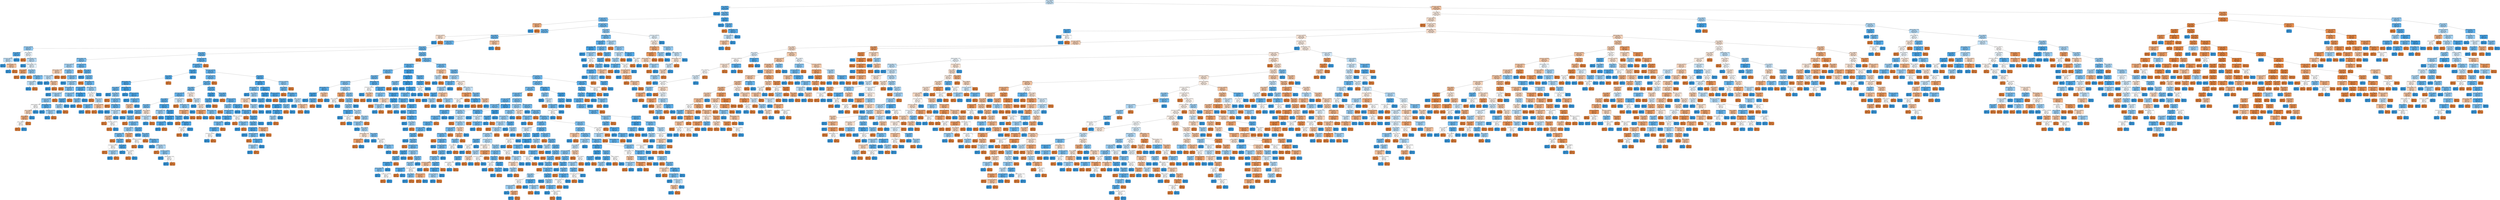 digraph Tree {
node [shape=box, style="filled, rounded", color="black", fontname=helvetica] ;
edge [fontname=helvetica] ;
0 [label="preco <= 59976.24\ngini = 0.49\nsamples = 7500\nvalue = [3150, 4350]\nclass = Sim", fillcolor="#c8e4f8"] ;
1 [label="preco <= 40083.38\ngini = 0.2\nsamples = 3249\nvalue = [363, 2886]\nclass = Sim", fillcolor="#52a9e8"] ;
0 -> 1 [labeldistance=2.5, labelangle=45, headlabel="True"] ;
2 [label="gini = 0.0\nsamples = 1423\nvalue = [0, 1423]\nclass = Sim", fillcolor="#399de5"] ;
1 -> 2 ;
3 [label="preco <= 59125.87\ngini = 0.32\nsamples = 1826\nvalue = [363, 1463]\nclass = Sim", fillcolor="#6ab5eb"] ;
1 -> 3 ;
4 [label="km_por_ano <= 6267.57\ngini = 0.32\nsamples = 1770\nvalue = [360, 1410]\nclass = Sim", fillcolor="#6cb6ec"] ;
3 -> 4 ;
5 [label="km_por_ano <= 4049.1\ngini = 0.38\nsamples = 4\nvalue = [3, 1]\nclass = Não", fillcolor="#eeab7b"] ;
4 -> 5 ;
6 [label="gini = 0.0\nsamples = 1\nvalue = [0, 1]\nclass = Sim", fillcolor="#399de5"] ;
5 -> 6 ;
7 [label="gini = 0.0\nsamples = 3\nvalue = [3, 0]\nclass = Não", fillcolor="#e58139"] ;
5 -> 7 ;
8 [label="km_por_ano <= 35931.73\ngini = 0.32\nsamples = 1766\nvalue = [357, 1409]\nclass = Sim", fillcolor="#6bb6ec"] ;
4 -> 8 ;
9 [label="preco <= 40192.47\ngini = 0.31\nsamples = 1641\nvalue = [320, 1321]\nclass = Sim", fillcolor="#69b5eb"] ;
8 -> 9 ;
10 [label="km_por_ano <= 19125.4\ngini = 0.49\nsamples = 7\nvalue = [4, 3]\nclass = Não", fillcolor="#f8e0ce"] ;
9 -> 10 ;
11 [label="gini = 0.0\nsamples = 3\nvalue = [0, 3]\nclass = Sim", fillcolor="#399de5"] ;
10 -> 11 ;
12 [label="gini = 0.0\nsamples = 4\nvalue = [4, 0]\nclass = Não", fillcolor="#e58139"] ;
10 -> 12 ;
13 [label="preco <= 59101.26\ngini = 0.31\nsamples = 1634\nvalue = [316, 1318]\nclass = Sim", fillcolor="#68b4eb"] ;
9 -> 13 ;
14 [label="km_por_ano <= 10295.75\ngini = 0.31\nsamples = 1631\nvalue = [314, 1317]\nclass = Sim", fillcolor="#68b4eb"] ;
13 -> 14 ;
15 [label="km_por_ano <= 8835.28\ngini = 0.43\nsamples = 39\nvalue = [12, 27]\nclass = Sim", fillcolor="#91c9f1"] ;
14 -> 15 ;
16 [label="preco <= 48945.56\ngini = 0.2\nsamples = 18\nvalue = [2, 16]\nclass = Sim", fillcolor="#52a9e8"] ;
15 -> 16 ;
17 [label="km_por_ano <= 8077.28\ngini = 0.48\nsamples = 5\nvalue = [2, 3]\nclass = Sim", fillcolor="#bddef6"] ;
16 -> 17 ;
18 [label="gini = 0.0\nsamples = 2\nvalue = [0, 2]\nclass = Sim", fillcolor="#399de5"] ;
17 -> 18 ;
19 [label="idade_do_modelo <= 12.5\ngini = 0.44\nsamples = 3\nvalue = [2, 1]\nclass = Não", fillcolor="#f2c09c"] ;
17 -> 19 ;
20 [label="gini = 0.0\nsamples = 1\nvalue = [0, 1]\nclass = Sim", fillcolor="#399de5"] ;
19 -> 20 ;
21 [label="gini = 0.0\nsamples = 2\nvalue = [2, 0]\nclass = Não", fillcolor="#e58139"] ;
19 -> 21 ;
22 [label="gini = 0.0\nsamples = 13\nvalue = [0, 13]\nclass = Sim", fillcolor="#399de5"] ;
16 -> 22 ;
23 [label="preco <= 44192.67\ngini = 0.5\nsamples = 21\nvalue = [10, 11]\nclass = Sim", fillcolor="#edf6fd"] ;
15 -> 23 ;
24 [label="gini = 0.0\nsamples = 3\nvalue = [3, 0]\nclass = Não", fillcolor="#e58139"] ;
23 -> 24 ;
25 [label="idade_do_modelo <= 11.5\ngini = 0.48\nsamples = 18\nvalue = [7, 11]\nclass = Sim", fillcolor="#b7dbf6"] ;
23 -> 25 ;
26 [label="gini = 0.0\nsamples = 3\nvalue = [0, 3]\nclass = Sim", fillcolor="#399de5"] ;
25 -> 26 ;
27 [label="idade_do_modelo <= 16.5\ngini = 0.5\nsamples = 15\nvalue = [7, 8]\nclass = Sim", fillcolor="#e6f3fc"] ;
25 -> 27 ;
28 [label="preco <= 56126.59\ngini = 0.32\nsamples = 5\nvalue = [4, 1]\nclass = Não", fillcolor="#eca06a"] ;
27 -> 28 ;
29 [label="gini = 0.0\nsamples = 4\nvalue = [4, 0]\nclass = Não", fillcolor="#e58139"] ;
28 -> 29 ;
30 [label="gini = 0.0\nsamples = 1\nvalue = [0, 1]\nclass = Sim", fillcolor="#399de5"] ;
28 -> 30 ;
31 [label="preco <= 44751.05\ngini = 0.42\nsamples = 10\nvalue = [3, 7]\nclass = Sim", fillcolor="#8ec7f0"] ;
27 -> 31 ;
32 [label="gini = 0.0\nsamples = 1\nvalue = [1, 0]\nclass = Não", fillcolor="#e58139"] ;
31 -> 32 ;
33 [label="idade_do_modelo <= 21.5\ngini = 0.35\nsamples = 9\nvalue = [2, 7]\nclass = Sim", fillcolor="#72b9ec"] ;
31 -> 33 ;
34 [label="km_por_ano <= 9626.27\ngini = 0.48\nsamples = 5\nvalue = [2, 3]\nclass = Sim", fillcolor="#bddef6"] ;
33 -> 34 ;
35 [label="gini = 0.0\nsamples = 3\nvalue = [0, 3]\nclass = Sim", fillcolor="#399de5"] ;
34 -> 35 ;
36 [label="gini = 0.0\nsamples = 2\nvalue = [2, 0]\nclass = Não", fillcolor="#e58139"] ;
34 -> 36 ;
37 [label="gini = 0.0\nsamples = 4\nvalue = [0, 4]\nclass = Sim", fillcolor="#399de5"] ;
33 -> 37 ;
38 [label="preco <= 47269.62\ngini = 0.31\nsamples = 1592\nvalue = [302, 1290]\nclass = Sim", fillcolor="#67b4eb"] ;
14 -> 38 ;
39 [label="preco <= 41423.42\ngini = 0.28\nsamples = 576\nvalue = [96, 480]\nclass = Sim", fillcolor="#61b1ea"] ;
38 -> 39 ;
40 [label="idade_do_modelo <= 15.5\ngini = 0.37\nsamples = 98\nvalue = [24, 74]\nclass = Sim", fillcolor="#79bded"] ;
39 -> 40 ;
41 [label="km_por_ano <= 16910.14\ngini = 0.46\nsamples = 37\nvalue = [13, 24]\nclass = Sim", fillcolor="#a4d2f3"] ;
40 -> 41 ;
42 [label="idade_do_modelo <= 10.5\ngini = 0.47\nsamples = 8\nvalue = [5, 3]\nclass = Não", fillcolor="#f5cdb0"] ;
41 -> 42 ;
43 [label="km_por_ano <= 15781.99\ngini = 0.48\nsamples = 5\nvalue = [2, 3]\nclass = Sim", fillcolor="#bddef6"] ;
42 -> 43 ;
44 [label="gini = 0.0\nsamples = 2\nvalue = [0, 2]\nclass = Sim", fillcolor="#399de5"] ;
43 -> 44 ;
45 [label="preco <= 40769.23\ngini = 0.44\nsamples = 3\nvalue = [2, 1]\nclass = Não", fillcolor="#f2c09c"] ;
43 -> 45 ;
46 [label="gini = 0.0\nsamples = 1\nvalue = [0, 1]\nclass = Sim", fillcolor="#399de5"] ;
45 -> 46 ;
47 [label="gini = 0.0\nsamples = 2\nvalue = [2, 0]\nclass = Não", fillcolor="#e58139"] ;
45 -> 47 ;
48 [label="gini = 0.0\nsamples = 3\nvalue = [3, 0]\nclass = Não", fillcolor="#e58139"] ;
42 -> 48 ;
49 [label="idade_do_modelo <= 7.5\ngini = 0.4\nsamples = 29\nvalue = [8, 21]\nclass = Sim", fillcolor="#84c2ef"] ;
41 -> 49 ;
50 [label="gini = 0.0\nsamples = 1\nvalue = [1, 0]\nclass = Não", fillcolor="#e58139"] ;
49 -> 50 ;
51 [label="km_por_ano <= 19141.49\ngini = 0.38\nsamples = 28\nvalue = [7, 21]\nclass = Sim", fillcolor="#7bbeee"] ;
49 -> 51 ;
52 [label="gini = 0.0\nsamples = 6\nvalue = [0, 6]\nclass = Sim", fillcolor="#399de5"] ;
51 -> 52 ;
53 [label="km_por_ano <= 20869.12\ngini = 0.43\nsamples = 22\nvalue = [7, 15]\nclass = Sim", fillcolor="#95cbf1"] ;
51 -> 53 ;
54 [label="gini = 0.0\nsamples = 2\nvalue = [2, 0]\nclass = Não", fillcolor="#e58139"] ;
53 -> 54 ;
55 [label="idade_do_modelo <= 8.5\ngini = 0.38\nsamples = 20\nvalue = [5, 15]\nclass = Sim", fillcolor="#7bbeee"] ;
53 -> 55 ;
56 [label="gini = 0.0\nsamples = 5\nvalue = [0, 5]\nclass = Sim", fillcolor="#399de5"] ;
55 -> 56 ;
57 [label="km_por_ano <= 31018.42\ngini = 0.44\nsamples = 15\nvalue = [5, 10]\nclass = Sim", fillcolor="#9ccef2"] ;
55 -> 57 ;
58 [label="km_por_ano <= 24338.85\ngini = 0.41\nsamples = 14\nvalue = [4, 10]\nclass = Sim", fillcolor="#88c4ef"] ;
57 -> 58 ;
59 [label="idade_do_modelo <= 14.5\ngini = 0.5\nsamples = 6\nvalue = [3, 3]\nclass = Não", fillcolor="#ffffff"] ;
58 -> 59 ;
60 [label="preco <= 41061.28\ngini = 0.48\nsamples = 5\nvalue = [3, 2]\nclass = Não", fillcolor="#f6d5bd"] ;
59 -> 60 ;
61 [label="preco <= 40824.28\ngini = 0.38\nsamples = 4\nvalue = [3, 1]\nclass = Não", fillcolor="#eeab7b"] ;
60 -> 61 ;
62 [label="preco <= 40542.97\ngini = 0.5\nsamples = 2\nvalue = [1, 1]\nclass = Não", fillcolor="#ffffff"] ;
61 -> 62 ;
63 [label="gini = 0.0\nsamples = 1\nvalue = [1, 0]\nclass = Não", fillcolor="#e58139"] ;
62 -> 63 ;
64 [label="gini = 0.0\nsamples = 1\nvalue = [0, 1]\nclass = Sim", fillcolor="#399de5"] ;
62 -> 64 ;
65 [label="gini = 0.0\nsamples = 2\nvalue = [2, 0]\nclass = Não", fillcolor="#e58139"] ;
61 -> 65 ;
66 [label="gini = 0.0\nsamples = 1\nvalue = [0, 1]\nclass = Sim", fillcolor="#399de5"] ;
60 -> 66 ;
67 [label="gini = 0.0\nsamples = 1\nvalue = [0, 1]\nclass = Sim", fillcolor="#399de5"] ;
59 -> 67 ;
68 [label="idade_do_modelo <= 14.5\ngini = 0.22\nsamples = 8\nvalue = [1, 7]\nclass = Sim", fillcolor="#55abe9"] ;
58 -> 68 ;
69 [label="gini = 0.0\nsamples = 5\nvalue = [0, 5]\nclass = Sim", fillcolor="#399de5"] ;
68 -> 69 ;
70 [label="km_por_ano <= 27173.71\ngini = 0.44\nsamples = 3\nvalue = [1, 2]\nclass = Sim", fillcolor="#9ccef2"] ;
68 -> 70 ;
71 [label="gini = 0.0\nsamples = 2\nvalue = [0, 2]\nclass = Sim", fillcolor="#399de5"] ;
70 -> 71 ;
72 [label="gini = 0.0\nsamples = 1\nvalue = [1, 0]\nclass = Não", fillcolor="#e58139"] ;
70 -> 72 ;
73 [label="gini = 0.0\nsamples = 1\nvalue = [1, 0]\nclass = Não", fillcolor="#e58139"] ;
57 -> 73 ;
74 [label="km_por_ano <= 12255.93\ngini = 0.3\nsamples = 61\nvalue = [11, 50]\nclass = Sim", fillcolor="#65b3eb"] ;
40 -> 74 ;
75 [label="gini = 0.0\nsamples = 1\nvalue = [1, 0]\nclass = Não", fillcolor="#e58139"] ;
74 -> 75 ;
76 [label="preco <= 40397.22\ngini = 0.28\nsamples = 60\nvalue = [10, 50]\nclass = Sim", fillcolor="#61b1ea"] ;
74 -> 76 ;
77 [label="gini = 0.0\nsamples = 12\nvalue = [0, 12]\nclass = Sim", fillcolor="#399de5"] ;
76 -> 77 ;
78 [label="preco <= 40409.39\ngini = 0.33\nsamples = 48\nvalue = [10, 38]\nclass = Sim", fillcolor="#6db7ec"] ;
76 -> 78 ;
79 [label="gini = 0.0\nsamples = 1\nvalue = [1, 0]\nclass = Não", fillcolor="#e58139"] ;
78 -> 79 ;
80 [label="idade_do_modelo <= 21.5\ngini = 0.31\nsamples = 47\nvalue = [9, 38]\nclass = Sim", fillcolor="#68b4eb"] ;
78 -> 80 ;
81 [label="km_por_ano <= 19003.09\ngini = 0.22\nsamples = 32\nvalue = [4, 28]\nclass = Sim", fillcolor="#55abe9"] ;
80 -> 81 ;
82 [label="km_por_ano <= 17684.23\ngini = 0.4\nsamples = 11\nvalue = [3, 8]\nclass = Sim", fillcolor="#83c2ef"] ;
81 -> 82 ;
83 [label="preco <= 40535.61\ngini = 0.2\nsamples = 9\nvalue = [1, 8]\nclass = Sim", fillcolor="#52a9e8"] ;
82 -> 83 ;
84 [label="preco <= 40475.13\ngini = 0.44\nsamples = 3\nvalue = [1, 2]\nclass = Sim", fillcolor="#9ccef2"] ;
83 -> 84 ;
85 [label="gini = 0.0\nsamples = 2\nvalue = [0, 2]\nclass = Sim", fillcolor="#399de5"] ;
84 -> 85 ;
86 [label="gini = 0.0\nsamples = 1\nvalue = [1, 0]\nclass = Não", fillcolor="#e58139"] ;
84 -> 86 ;
87 [label="gini = 0.0\nsamples = 6\nvalue = [0, 6]\nclass = Sim", fillcolor="#399de5"] ;
83 -> 87 ;
88 [label="gini = 0.0\nsamples = 2\nvalue = [2, 0]\nclass = Não", fillcolor="#e58139"] ;
82 -> 88 ;
89 [label="idade_do_modelo <= 16.5\ngini = 0.09\nsamples = 21\nvalue = [1, 20]\nclass = Sim", fillcolor="#43a2e6"] ;
81 -> 89 ;
90 [label="preco <= 41002.88\ngini = 0.38\nsamples = 4\nvalue = [1, 3]\nclass = Sim", fillcolor="#7bbeee"] ;
89 -> 90 ;
91 [label="gini = 0.0\nsamples = 3\nvalue = [0, 3]\nclass = Sim", fillcolor="#399de5"] ;
90 -> 91 ;
92 [label="gini = 0.0\nsamples = 1\nvalue = [1, 0]\nclass = Não", fillcolor="#e58139"] ;
90 -> 92 ;
93 [label="gini = 0.0\nsamples = 17\nvalue = [0, 17]\nclass = Sim", fillcolor="#399de5"] ;
89 -> 93 ;
94 [label="idade_do_modelo <= 22.5\ngini = 0.44\nsamples = 15\nvalue = [5, 10]\nclass = Sim", fillcolor="#9ccef2"] ;
80 -> 94 ;
95 [label="preco <= 40720.68\ngini = 0.5\nsamples = 10\nvalue = [5, 5]\nclass = Não", fillcolor="#ffffff"] ;
94 -> 95 ;
96 [label="gini = 0.0\nsamples = 2\nvalue = [2, 0]\nclass = Não", fillcolor="#e58139"] ;
95 -> 96 ;
97 [label="preco <= 41137.85\ngini = 0.47\nsamples = 8\nvalue = [3, 5]\nclass = Sim", fillcolor="#b0d8f5"] ;
95 -> 97 ;
98 [label="km_por_ano <= 23576.03\ngini = 0.32\nsamples = 5\nvalue = [1, 4]\nclass = Sim", fillcolor="#6ab6ec"] ;
97 -> 98 ;
99 [label="gini = 0.0\nsamples = 4\nvalue = [0, 4]\nclass = Sim", fillcolor="#399de5"] ;
98 -> 99 ;
100 [label="gini = 0.0\nsamples = 1\nvalue = [1, 0]\nclass = Não", fillcolor="#e58139"] ;
98 -> 100 ;
101 [label="km_por_ano <= 24718.66\ngini = 0.44\nsamples = 3\nvalue = [2, 1]\nclass = Não", fillcolor="#f2c09c"] ;
97 -> 101 ;
102 [label="gini = 0.0\nsamples = 2\nvalue = [2, 0]\nclass = Não", fillcolor="#e58139"] ;
101 -> 102 ;
103 [label="gini = 0.0\nsamples = 1\nvalue = [0, 1]\nclass = Sim", fillcolor="#399de5"] ;
101 -> 103 ;
104 [label="gini = 0.0\nsamples = 5\nvalue = [0, 5]\nclass = Sim", fillcolor="#399de5"] ;
94 -> 104 ;
105 [label="km_por_ano <= 35747.46\ngini = 0.26\nsamples = 478\nvalue = [72, 406]\nclass = Sim", fillcolor="#5caeea"] ;
39 -> 105 ;
106 [label="idade_do_modelo <= 12.5\ngini = 0.25\nsamples = 477\nvalue = [71, 406]\nclass = Sim", fillcolor="#5caeea"] ;
105 -> 106 ;
107 [label="preco <= 45333.72\ngini = 0.15\nsamples = 87\nvalue = [7, 80]\nclass = Sim", fillcolor="#4aa6e7"] ;
106 -> 107 ;
108 [label="preco <= 45243.1\ngini = 0.19\nsamples = 64\nvalue = [7, 57]\nclass = Sim", fillcolor="#51a9e8"] ;
107 -> 108 ;
109 [label="idade_do_modelo <= 8.5\ngini = 0.17\nsamples = 63\nvalue = [6, 57]\nclass = Sim", fillcolor="#4ea7e8"] ;
108 -> 109 ;
110 [label="preco <= 42404.12\ngini = 0.31\nsamples = 21\nvalue = [4, 17]\nclass = Sim", fillcolor="#68b4eb"] ;
109 -> 110 ;
111 [label="gini = 0.0\nsamples = 7\nvalue = [0, 7]\nclass = Sim", fillcolor="#399de5"] ;
110 -> 111 ;
112 [label="preco <= 42622.79\ngini = 0.41\nsamples = 14\nvalue = [4, 10]\nclass = Sim", fillcolor="#88c4ef"] ;
110 -> 112 ;
113 [label="gini = 0.0\nsamples = 1\nvalue = [1, 0]\nclass = Não", fillcolor="#e58139"] ;
112 -> 113 ;
114 [label="km_por_ano <= 15769.12\ngini = 0.36\nsamples = 13\nvalue = [3, 10]\nclass = Sim", fillcolor="#74baed"] ;
112 -> 114 ;
115 [label="gini = 0.0\nsamples = 1\nvalue = [1, 0]\nclass = Não", fillcolor="#e58139"] ;
114 -> 115 ;
116 [label="idade_do_modelo <= 7.5\ngini = 0.28\nsamples = 12\nvalue = [2, 10]\nclass = Sim", fillcolor="#61b1ea"] ;
114 -> 116 ;
117 [label="gini = 0.0\nsamples = 7\nvalue = [0, 7]\nclass = Sim", fillcolor="#399de5"] ;
116 -> 117 ;
118 [label="km_por_ano <= 23473.83\ngini = 0.48\nsamples = 5\nvalue = [2, 3]\nclass = Sim", fillcolor="#bddef6"] ;
116 -> 118 ;
119 [label="preco <= 43622.14\ngini = 0.44\nsamples = 3\nvalue = [2, 1]\nclass = Não", fillcolor="#f2c09c"] ;
118 -> 119 ;
120 [label="gini = 0.0\nsamples = 1\nvalue = [1, 0]\nclass = Não", fillcolor="#e58139"] ;
119 -> 120 ;
121 [label="km_por_ano <= 22011.75\ngini = 0.5\nsamples = 2\nvalue = [1, 1]\nclass = Não", fillcolor="#ffffff"] ;
119 -> 121 ;
122 [label="gini = 0.0\nsamples = 1\nvalue = [1, 0]\nclass = Não", fillcolor="#e58139"] ;
121 -> 122 ;
123 [label="gini = 0.0\nsamples = 1\nvalue = [0, 1]\nclass = Sim", fillcolor="#399de5"] ;
121 -> 123 ;
124 [label="gini = 0.0\nsamples = 2\nvalue = [0, 2]\nclass = Sim", fillcolor="#399de5"] ;
118 -> 124 ;
125 [label="idade_do_modelo <= 10.5\ngini = 0.09\nsamples = 42\nvalue = [2, 40]\nclass = Sim", fillcolor="#43a2e6"] ;
109 -> 125 ;
126 [label="gini = 0.0\nsamples = 20\nvalue = [0, 20]\nclass = Sim", fillcolor="#399de5"] ;
125 -> 126 ;
127 [label="km_por_ano <= 19153.56\ngini = 0.17\nsamples = 22\nvalue = [2, 20]\nclass = Sim", fillcolor="#4da7e8"] ;
125 -> 127 ;
128 [label="gini = 0.0\nsamples = 11\nvalue = [0, 11]\nclass = Sim", fillcolor="#399de5"] ;
127 -> 128 ;
129 [label="km_por_ano <= 21830.7\ngini = 0.3\nsamples = 11\nvalue = [2, 9]\nclass = Sim", fillcolor="#65b3eb"] ;
127 -> 129 ;
130 [label="preco <= 43931.98\ngini = 0.44\nsamples = 3\nvalue = [2, 1]\nclass = Não", fillcolor="#f2c09c"] ;
129 -> 130 ;
131 [label="gini = 0.0\nsamples = 2\nvalue = [2, 0]\nclass = Não", fillcolor="#e58139"] ;
130 -> 131 ;
132 [label="gini = 0.0\nsamples = 1\nvalue = [0, 1]\nclass = Sim", fillcolor="#399de5"] ;
130 -> 132 ;
133 [label="gini = 0.0\nsamples = 8\nvalue = [0, 8]\nclass = Sim", fillcolor="#399de5"] ;
129 -> 133 ;
134 [label="gini = 0.0\nsamples = 1\nvalue = [1, 0]\nclass = Não", fillcolor="#e58139"] ;
108 -> 134 ;
135 [label="gini = 0.0\nsamples = 23\nvalue = [0, 23]\nclass = Sim", fillcolor="#399de5"] ;
107 -> 135 ;
136 [label="km_por_ano <= 26060.85\ngini = 0.27\nsamples = 390\nvalue = [64, 326]\nclass = Sim", fillcolor="#60b0ea"] ;
106 -> 136 ;
137 [label="km_por_ano <= 26028.66\ngini = 0.3\nsamples = 283\nvalue = [52, 231]\nclass = Sim", fillcolor="#66b3eb"] ;
136 -> 137 ;
138 [label="preco <= 44422.71\ngini = 0.3\nsamples = 282\nvalue = [51, 231]\nclass = Sim", fillcolor="#65b3eb"] ;
137 -> 138 ;
139 [label="preco <= 44185.4\ngini = 0.34\nsamples = 156\nvalue = [34, 122]\nclass = Sim", fillcolor="#70b8ec"] ;
138 -> 139 ;
140 [label="km_por_ano <= 24803.15\ngini = 0.3\nsamples = 141\nvalue = [26, 115]\nclass = Sim", fillcolor="#66b3eb"] ;
139 -> 140 ;
141 [label="preco <= 42800.31\ngini = 0.27\nsamples = 127\nvalue = [20, 107]\nclass = Sim", fillcolor="#5eafea"] ;
140 -> 141 ;
142 [label="preco <= 42594.75\ngini = 0.35\nsamples = 71\nvalue = [16, 55]\nclass = Sim", fillcolor="#73baed"] ;
141 -> 142 ;
143 [label="preco <= 41707.32\ngini = 0.3\nsamples = 64\nvalue = [12, 52]\nclass = Sim", fillcolor="#67b4eb"] ;
142 -> 143 ;
144 [label="gini = 0.0\nsamples = 12\nvalue = [0, 12]\nclass = Sim", fillcolor="#399de5"] ;
143 -> 144 ;
145 [label="preco <= 41723.11\ngini = 0.36\nsamples = 52\nvalue = [12, 40]\nclass = Sim", fillcolor="#74baed"] ;
143 -> 145 ;
146 [label="gini = 0.0\nsamples = 1\nvalue = [1, 0]\nclass = Não", fillcolor="#e58139"] ;
145 -> 146 ;
147 [label="km_por_ano <= 17499.96\ngini = 0.34\nsamples = 51\nvalue = [11, 40]\nclass = Sim", fillcolor="#6fb8ec"] ;
145 -> 147 ;
148 [label="km_por_ano <= 16896.46\ngini = 0.43\nsamples = 22\nvalue = [7, 15]\nclass = Sim", fillcolor="#95cbf1"] ;
147 -> 148 ;
149 [label="idade_do_modelo <= 14.5\ngini = 0.35\nsamples = 18\nvalue = [4, 14]\nclass = Sim", fillcolor="#72b9ec"] ;
148 -> 149 ;
150 [label="gini = 0.0\nsamples = 1\nvalue = [1, 0]\nclass = Não", fillcolor="#e58139"] ;
149 -> 150 ;
151 [label="preco <= 41882.86\ngini = 0.29\nsamples = 17\nvalue = [3, 14]\nclass = Sim", fillcolor="#63b2eb"] ;
149 -> 151 ;
152 [label="km_por_ano <= 14166.22\ngini = 0.5\nsamples = 4\nvalue = [2, 2]\nclass = Não", fillcolor="#ffffff"] ;
151 -> 152 ;
153 [label="gini = 0.0\nsamples = 1\nvalue = [1, 0]\nclass = Não", fillcolor="#e58139"] ;
152 -> 153 ;
154 [label="km_por_ano <= 15631.52\ngini = 0.44\nsamples = 3\nvalue = [1, 2]\nclass = Sim", fillcolor="#9ccef2"] ;
152 -> 154 ;
155 [label="gini = 0.0\nsamples = 2\nvalue = [0, 2]\nclass = Sim", fillcolor="#399de5"] ;
154 -> 155 ;
156 [label="gini = 0.0\nsamples = 1\nvalue = [1, 0]\nclass = Não", fillcolor="#e58139"] ;
154 -> 156 ;
157 [label="preco <= 42547.89\ngini = 0.14\nsamples = 13\nvalue = [1, 12]\nclass = Sim", fillcolor="#49a5e7"] ;
151 -> 157 ;
158 [label="gini = 0.0\nsamples = 11\nvalue = [0, 11]\nclass = Sim", fillcolor="#399de5"] ;
157 -> 158 ;
159 [label="preco <= 42558.99\ngini = 0.5\nsamples = 2\nvalue = [1, 1]\nclass = Não", fillcolor="#ffffff"] ;
157 -> 159 ;
160 [label="gini = 0.0\nsamples = 1\nvalue = [1, 0]\nclass = Não", fillcolor="#e58139"] ;
159 -> 160 ;
161 [label="gini = 0.0\nsamples = 1\nvalue = [0, 1]\nclass = Sim", fillcolor="#399de5"] ;
159 -> 161 ;
162 [label="preco <= 41994.85\ngini = 0.38\nsamples = 4\nvalue = [3, 1]\nclass = Não", fillcolor="#eeab7b"] ;
148 -> 162 ;
163 [label="gini = 0.0\nsamples = 2\nvalue = [2, 0]\nclass = Não", fillcolor="#e58139"] ;
162 -> 163 ;
164 [label="km_por_ano <= 17156.37\ngini = 0.5\nsamples = 2\nvalue = [1, 1]\nclass = Não", fillcolor="#ffffff"] ;
162 -> 164 ;
165 [label="gini = 0.0\nsamples = 1\nvalue = [1, 0]\nclass = Não", fillcolor="#e58139"] ;
164 -> 165 ;
166 [label="gini = 0.0\nsamples = 1\nvalue = [0, 1]\nclass = Sim", fillcolor="#399de5"] ;
164 -> 166 ;
167 [label="preco <= 42066.49\ngini = 0.24\nsamples = 29\nvalue = [4, 25]\nclass = Sim", fillcolor="#59ade9"] ;
147 -> 167 ;
168 [label="gini = 0.0\nsamples = 10\nvalue = [0, 10]\nclass = Sim", fillcolor="#399de5"] ;
167 -> 168 ;
169 [label="preco <= 42082.06\ngini = 0.33\nsamples = 19\nvalue = [4, 15]\nclass = Sim", fillcolor="#6eb7ec"] ;
167 -> 169 ;
170 [label="gini = 0.0\nsamples = 1\nvalue = [1, 0]\nclass = Não", fillcolor="#e58139"] ;
169 -> 170 ;
171 [label="idade_do_modelo <= 17.5\ngini = 0.28\nsamples = 18\nvalue = [3, 15]\nclass = Sim", fillcolor="#61b1ea"] ;
169 -> 171 ;
172 [label="gini = 0.0\nsamples = 10\nvalue = [0, 10]\nclass = Sim", fillcolor="#399de5"] ;
171 -> 172 ;
173 [label="idade_do_modelo <= 18.5\ngini = 0.47\nsamples = 8\nvalue = [3, 5]\nclass = Sim", fillcolor="#b0d8f5"] ;
171 -> 173 ;
174 [label="gini = 0.0\nsamples = 1\nvalue = [1, 0]\nclass = Não", fillcolor="#e58139"] ;
173 -> 174 ;
175 [label="km_por_ano <= 20699.33\ngini = 0.41\nsamples = 7\nvalue = [2, 5]\nclass = Sim", fillcolor="#88c4ef"] ;
173 -> 175 ;
176 [label="gini = 0.0\nsamples = 3\nvalue = [0, 3]\nclass = Sim", fillcolor="#399de5"] ;
175 -> 176 ;
177 [label="idade_do_modelo <= 19.5\ngini = 0.5\nsamples = 4\nvalue = [2, 2]\nclass = Não", fillcolor="#ffffff"] ;
175 -> 177 ;
178 [label="gini = 0.0\nsamples = 2\nvalue = [0, 2]\nclass = Sim", fillcolor="#399de5"] ;
177 -> 178 ;
179 [label="gini = 0.0\nsamples = 2\nvalue = [2, 0]\nclass = Não", fillcolor="#e58139"] ;
177 -> 179 ;
180 [label="preco <= 42615.32\ngini = 0.49\nsamples = 7\nvalue = [4, 3]\nclass = Não", fillcolor="#f8e0ce"] ;
142 -> 180 ;
181 [label="gini = 0.0\nsamples = 2\nvalue = [2, 0]\nclass = Não", fillcolor="#e58139"] ;
180 -> 181 ;
182 [label="km_por_ano <= 20363.78\ngini = 0.48\nsamples = 5\nvalue = [2, 3]\nclass = Sim", fillcolor="#bddef6"] ;
180 -> 182 ;
183 [label="gini = 0.0\nsamples = 3\nvalue = [0, 3]\nclass = Sim", fillcolor="#399de5"] ;
182 -> 183 ;
184 [label="gini = 0.0\nsamples = 2\nvalue = [2, 0]\nclass = Não", fillcolor="#e58139"] ;
182 -> 184 ;
185 [label="km_por_ano <= 12412.84\ngini = 0.13\nsamples = 56\nvalue = [4, 52]\nclass = Sim", fillcolor="#48a5e7"] ;
141 -> 185 ;
186 [label="idade_do_modelo <= 21.0\ngini = 0.44\nsamples = 3\nvalue = [1, 2]\nclass = Sim", fillcolor="#9ccef2"] ;
185 -> 186 ;
187 [label="gini = 0.0\nsamples = 1\nvalue = [1, 0]\nclass = Não", fillcolor="#e58139"] ;
186 -> 187 ;
188 [label="gini = 0.0\nsamples = 2\nvalue = [0, 2]\nclass = Sim", fillcolor="#399de5"] ;
186 -> 188 ;
189 [label="preco <= 43849.71\ngini = 0.11\nsamples = 53\nvalue = [3, 50]\nclass = Sim", fillcolor="#45a3e7"] ;
185 -> 189 ;
190 [label="km_por_ano <= 16387.1\ngini = 0.05\nsamples = 39\nvalue = [1, 38]\nclass = Sim", fillcolor="#3ea0e6"] ;
189 -> 190 ;
191 [label="km_por_ano <= 16245.48\ngini = 0.2\nsamples = 9\nvalue = [1, 8]\nclass = Sim", fillcolor="#52a9e8"] ;
190 -> 191 ;
192 [label="gini = 0.0\nsamples = 8\nvalue = [0, 8]\nclass = Sim", fillcolor="#399de5"] ;
191 -> 192 ;
193 [label="gini = 0.0\nsamples = 1\nvalue = [1, 0]\nclass = Não", fillcolor="#e58139"] ;
191 -> 193 ;
194 [label="gini = 0.0\nsamples = 30\nvalue = [0, 30]\nclass = Sim", fillcolor="#399de5"] ;
190 -> 194 ;
195 [label="preco <= 43858.54\ngini = 0.24\nsamples = 14\nvalue = [2, 12]\nclass = Sim", fillcolor="#5aade9"] ;
189 -> 195 ;
196 [label="gini = 0.0\nsamples = 1\nvalue = [1, 0]\nclass = Não", fillcolor="#e58139"] ;
195 -> 196 ;
197 [label="idade_do_modelo <= 14.5\ngini = 0.14\nsamples = 13\nvalue = [1, 12]\nclass = Sim", fillcolor="#49a5e7"] ;
195 -> 197 ;
198 [label="preco <= 43912.29\ngini = 0.5\nsamples = 2\nvalue = [1, 1]\nclass = Não", fillcolor="#ffffff"] ;
197 -> 198 ;
199 [label="gini = 0.0\nsamples = 1\nvalue = [1, 0]\nclass = Não", fillcolor="#e58139"] ;
198 -> 199 ;
200 [label="gini = 0.0\nsamples = 1\nvalue = [0, 1]\nclass = Sim", fillcolor="#399de5"] ;
198 -> 200 ;
201 [label="gini = 0.0\nsamples = 11\nvalue = [0, 11]\nclass = Sim", fillcolor="#399de5"] ;
197 -> 201 ;
202 [label="km_por_ano <= 25289.17\ngini = 0.49\nsamples = 14\nvalue = [6, 8]\nclass = Sim", fillcolor="#cee6f8"] ;
140 -> 202 ;
203 [label="gini = 0.0\nsamples = 3\nvalue = [3, 0]\nclass = Não", fillcolor="#e58139"] ;
202 -> 203 ;
204 [label="idade_do_modelo <= 16.5\ngini = 0.4\nsamples = 11\nvalue = [3, 8]\nclass = Sim", fillcolor="#83c2ef"] ;
202 -> 204 ;
205 [label="km_por_ano <= 25496.77\ngini = 0.38\nsamples = 4\nvalue = [3, 1]\nclass = Não", fillcolor="#eeab7b"] ;
204 -> 205 ;
206 [label="gini = 0.0\nsamples = 1\nvalue = [0, 1]\nclass = Sim", fillcolor="#399de5"] ;
205 -> 206 ;
207 [label="gini = 0.0\nsamples = 3\nvalue = [3, 0]\nclass = Não", fillcolor="#e58139"] ;
205 -> 207 ;
208 [label="gini = 0.0\nsamples = 7\nvalue = [0, 7]\nclass = Sim", fillcolor="#399de5"] ;
204 -> 208 ;
209 [label="preco <= 44219.64\ngini = 0.5\nsamples = 15\nvalue = [8, 7]\nclass = Não", fillcolor="#fcefe6"] ;
139 -> 209 ;
210 [label="gini = 0.0\nsamples = 3\nvalue = [3, 0]\nclass = Não", fillcolor="#e58139"] ;
209 -> 210 ;
211 [label="preco <= 44250.57\ngini = 0.49\nsamples = 12\nvalue = [5, 7]\nclass = Sim", fillcolor="#c6e3f8"] ;
209 -> 211 ;
212 [label="gini = 0.0\nsamples = 3\nvalue = [0, 3]\nclass = Sim", fillcolor="#399de5"] ;
211 -> 212 ;
213 [label="preco <= 44357.16\ngini = 0.49\nsamples = 9\nvalue = [5, 4]\nclass = Não", fillcolor="#fae6d7"] ;
211 -> 213 ;
214 [label="km_por_ano <= 24913.39\ngini = 0.32\nsamples = 5\nvalue = [4, 1]\nclass = Não", fillcolor="#eca06a"] ;
213 -> 214 ;
215 [label="gini = 0.0\nsamples = 4\nvalue = [4, 0]\nclass = Não", fillcolor="#e58139"] ;
214 -> 215 ;
216 [label="gini = 0.0\nsamples = 1\nvalue = [0, 1]\nclass = Sim", fillcolor="#399de5"] ;
214 -> 216 ;
217 [label="idade_do_modelo <= 14.5\ngini = 0.38\nsamples = 4\nvalue = [1, 3]\nclass = Sim", fillcolor="#7bbeee"] ;
213 -> 217 ;
218 [label="gini = 0.0\nsamples = 1\nvalue = [1, 0]\nclass = Não", fillcolor="#e58139"] ;
217 -> 218 ;
219 [label="gini = 0.0\nsamples = 3\nvalue = [0, 3]\nclass = Sim", fillcolor="#399de5"] ;
217 -> 219 ;
220 [label="preco <= 45398.12\ngini = 0.23\nsamples = 126\nvalue = [17, 109]\nclass = Sim", fillcolor="#58ace9"] ;
138 -> 220 ;
221 [label="preco <= 44678.91\ngini = 0.06\nsamples = 30\nvalue = [1, 29]\nclass = Sim", fillcolor="#40a0e6"] ;
220 -> 221 ;
222 [label="preco <= 44643.3\ngini = 0.24\nsamples = 7\nvalue = [1, 6]\nclass = Sim", fillcolor="#5aade9"] ;
221 -> 222 ;
223 [label="gini = 0.0\nsamples = 6\nvalue = [0, 6]\nclass = Sim", fillcolor="#399de5"] ;
222 -> 223 ;
224 [label="gini = 0.0\nsamples = 1\nvalue = [1, 0]\nclass = Não", fillcolor="#e58139"] ;
222 -> 224 ;
225 [label="gini = 0.0\nsamples = 23\nvalue = [0, 23]\nclass = Sim", fillcolor="#399de5"] ;
221 -> 225 ;
226 [label="preco <= 45425.68\ngini = 0.28\nsamples = 96\nvalue = [16, 80]\nclass = Sim", fillcolor="#61b1ea"] ;
220 -> 226 ;
227 [label="gini = 0.0\nsamples = 1\nvalue = [1, 0]\nclass = Não", fillcolor="#e58139"] ;
226 -> 227 ;
228 [label="km_por_ano <= 16625.29\ngini = 0.27\nsamples = 95\nvalue = [15, 80]\nclass = Sim", fillcolor="#5eafea"] ;
226 -> 228 ;
229 [label="preco <= 45798.26\ngini = 0.39\nsamples = 30\nvalue = [8, 22]\nclass = Sim", fillcolor="#81c1ee"] ;
228 -> 229 ;
230 [label="gini = 0.0\nsamples = 3\nvalue = [3, 0]\nclass = Não", fillcolor="#e58139"] ;
229 -> 230 ;
231 [label="km_por_ano <= 15677.39\ngini = 0.3\nsamples = 27\nvalue = [5, 22]\nclass = Sim", fillcolor="#66b3eb"] ;
229 -> 231 ;
232 [label="km_por_ano <= 13120.95\ngini = 0.17\nsamples = 21\nvalue = [2, 19]\nclass = Sim", fillcolor="#4ea7e8"] ;
231 -> 232 ;
233 [label="km_por_ano <= 12946.34\ngini = 0.35\nsamples = 9\nvalue = [2, 7]\nclass = Sim", fillcolor="#72b9ec"] ;
232 -> 233 ;
234 [label="idade_do_modelo <= 15.5\ngini = 0.22\nsamples = 8\nvalue = [1, 7]\nclass = Sim", fillcolor="#55abe9"] ;
233 -> 234 ;
235 [label="km_por_ano <= 11303.2\ngini = 0.5\nsamples = 2\nvalue = [1, 1]\nclass = Não", fillcolor="#ffffff"] ;
234 -> 235 ;
236 [label="gini = 0.0\nsamples = 1\nvalue = [0, 1]\nclass = Sim", fillcolor="#399de5"] ;
235 -> 236 ;
237 [label="gini = 0.0\nsamples = 1\nvalue = [1, 0]\nclass = Não", fillcolor="#e58139"] ;
235 -> 237 ;
238 [label="gini = 0.0\nsamples = 6\nvalue = [0, 6]\nclass = Sim", fillcolor="#399de5"] ;
234 -> 238 ;
239 [label="gini = 0.0\nsamples = 1\nvalue = [1, 0]\nclass = Não", fillcolor="#e58139"] ;
233 -> 239 ;
240 [label="gini = 0.0\nsamples = 12\nvalue = [0, 12]\nclass = Sim", fillcolor="#399de5"] ;
232 -> 240 ;
241 [label="km_por_ano <= 16107.08\ngini = 0.5\nsamples = 6\nvalue = [3, 3]\nclass = Não", fillcolor="#ffffff"] ;
231 -> 241 ;
242 [label="gini = 0.0\nsamples = 2\nvalue = [2, 0]\nclass = Não", fillcolor="#e58139"] ;
241 -> 242 ;
243 [label="km_por_ano <= 16474.01\ngini = 0.38\nsamples = 4\nvalue = [1, 3]\nclass = Sim", fillcolor="#7bbeee"] ;
241 -> 243 ;
244 [label="gini = 0.0\nsamples = 3\nvalue = [0, 3]\nclass = Sim", fillcolor="#399de5"] ;
243 -> 244 ;
245 [label="gini = 0.0\nsamples = 1\nvalue = [1, 0]\nclass = Não", fillcolor="#e58139"] ;
243 -> 245 ;
246 [label="km_por_ano <= 19704.76\ngini = 0.19\nsamples = 65\nvalue = [7, 58]\nclass = Sim", fillcolor="#51a9e8"] ;
228 -> 246 ;
247 [label="gini = 0.0\nsamples = 20\nvalue = [0, 20]\nclass = Sim", fillcolor="#399de5"] ;
246 -> 247 ;
248 [label="km_por_ano <= 20019.38\ngini = 0.26\nsamples = 45\nvalue = [7, 38]\nclass = Sim", fillcolor="#5dafea"] ;
246 -> 248 ;
249 [label="gini = 0.0\nsamples = 2\nvalue = [2, 0]\nclass = Não", fillcolor="#e58139"] ;
248 -> 249 ;
250 [label="preco <= 46350.93\ngini = 0.21\nsamples = 43\nvalue = [5, 38]\nclass = Sim", fillcolor="#53aae8"] ;
248 -> 250 ;
251 [label="preco <= 46193.17\ngini = 0.28\nsamples = 30\nvalue = [5, 25]\nclass = Sim", fillcolor="#61b1ea"] ;
250 -> 251 ;
252 [label="km_por_ano <= 23606.6\ngini = 0.14\nsamples = 26\nvalue = [2, 24]\nclass = Sim", fillcolor="#49a5e7"] ;
251 -> 252 ;
253 [label="gini = 0.0\nsamples = 17\nvalue = [0, 17]\nclass = Sim", fillcolor="#399de5"] ;
252 -> 253 ;
254 [label="km_por_ano <= 24073.31\ngini = 0.35\nsamples = 9\nvalue = [2, 7]\nclass = Sim", fillcolor="#72b9ec"] ;
252 -> 254 ;
255 [label="gini = 0.0\nsamples = 1\nvalue = [1, 0]\nclass = Não", fillcolor="#e58139"] ;
254 -> 255 ;
256 [label="km_por_ano <= 24780.62\ngini = 0.22\nsamples = 8\nvalue = [1, 7]\nclass = Sim", fillcolor="#55abe9"] ;
254 -> 256 ;
257 [label="km_por_ano <= 24579.45\ngini = 0.44\nsamples = 3\nvalue = [1, 2]\nclass = Sim", fillcolor="#9ccef2"] ;
256 -> 257 ;
258 [label="gini = 0.0\nsamples = 2\nvalue = [0, 2]\nclass = Sim", fillcolor="#399de5"] ;
257 -> 258 ;
259 [label="gini = 0.0\nsamples = 1\nvalue = [1, 0]\nclass = Não", fillcolor="#e58139"] ;
257 -> 259 ;
260 [label="gini = 0.0\nsamples = 5\nvalue = [0, 5]\nclass = Sim", fillcolor="#399de5"] ;
256 -> 260 ;
261 [label="km_por_ano <= 20651.05\ngini = 0.38\nsamples = 4\nvalue = [3, 1]\nclass = Não", fillcolor="#eeab7b"] ;
251 -> 261 ;
262 [label="gini = 0.0\nsamples = 1\nvalue = [0, 1]\nclass = Sim", fillcolor="#399de5"] ;
261 -> 262 ;
263 [label="gini = 0.0\nsamples = 3\nvalue = [3, 0]\nclass = Não", fillcolor="#e58139"] ;
261 -> 263 ;
264 [label="gini = 0.0\nsamples = 13\nvalue = [0, 13]\nclass = Sim", fillcolor="#399de5"] ;
250 -> 264 ;
265 [label="gini = 0.0\nsamples = 1\nvalue = [1, 0]\nclass = Não", fillcolor="#e58139"] ;
137 -> 265 ;
266 [label="preco <= 46254.73\ngini = 0.2\nsamples = 107\nvalue = [12, 95]\nclass = Sim", fillcolor="#52a9e8"] ;
136 -> 266 ;
267 [label="idade_do_modelo <= 14.5\ngini = 0.14\nsamples = 90\nvalue = [7, 83]\nclass = Sim", fillcolor="#4aa5e7"] ;
266 -> 267 ;
268 [label="idade_do_modelo <= 13.5\ngini = 0.34\nsamples = 14\nvalue = [3, 11]\nclass = Sim", fillcolor="#6fb8ec"] ;
267 -> 268 ;
269 [label="gini = 0.0\nsamples = 5\nvalue = [0, 5]\nclass = Sim", fillcolor="#399de5"] ;
268 -> 269 ;
270 [label="preco <= 43570.42\ngini = 0.44\nsamples = 9\nvalue = [3, 6]\nclass = Sim", fillcolor="#9ccef2"] ;
268 -> 270 ;
271 [label="km_por_ano <= 28703.38\ngini = 0.48\nsamples = 5\nvalue = [3, 2]\nclass = Não", fillcolor="#f6d5bd"] ;
270 -> 271 ;
272 [label="gini = 0.0\nsamples = 2\nvalue = [2, 0]\nclass = Não", fillcolor="#e58139"] ;
271 -> 272 ;
273 [label="preco <= 41921.16\ngini = 0.44\nsamples = 3\nvalue = [1, 2]\nclass = Sim", fillcolor="#9ccef2"] ;
271 -> 273 ;
274 [label="gini = 0.0\nsamples = 1\nvalue = [1, 0]\nclass = Não", fillcolor="#e58139"] ;
273 -> 274 ;
275 [label="gini = 0.0\nsamples = 2\nvalue = [0, 2]\nclass = Sim", fillcolor="#399de5"] ;
273 -> 275 ;
276 [label="gini = 0.0\nsamples = 4\nvalue = [0, 4]\nclass = Sim", fillcolor="#399de5"] ;
270 -> 276 ;
277 [label="km_por_ano <= 30793.11\ngini = 0.1\nsamples = 76\nvalue = [4, 72]\nclass = Sim", fillcolor="#44a2e6"] ;
267 -> 277 ;
278 [label="preco <= 41943.82\ngini = 0.04\nsamples = 44\nvalue = [1, 43]\nclass = Sim", fillcolor="#3e9fe6"] ;
277 -> 278 ;
279 [label="preco <= 41813.2\ngini = 0.22\nsamples = 8\nvalue = [1, 7]\nclass = Sim", fillcolor="#55abe9"] ;
278 -> 279 ;
280 [label="gini = 0.0\nsamples = 7\nvalue = [0, 7]\nclass = Sim", fillcolor="#399de5"] ;
279 -> 280 ;
281 [label="gini = 0.0\nsamples = 1\nvalue = [1, 0]\nclass = Não", fillcolor="#e58139"] ;
279 -> 281 ;
282 [label="gini = 0.0\nsamples = 36\nvalue = [0, 36]\nclass = Sim", fillcolor="#399de5"] ;
278 -> 282 ;
283 [label="km_por_ano <= 30835.76\ngini = 0.17\nsamples = 32\nvalue = [3, 29]\nclass = Sim", fillcolor="#4da7e8"] ;
277 -> 283 ;
284 [label="gini = 0.0\nsamples = 1\nvalue = [1, 0]\nclass = Não", fillcolor="#e58139"] ;
283 -> 284 ;
285 [label="preco <= 45047.67\ngini = 0.12\nsamples = 31\nvalue = [2, 29]\nclass = Sim", fillcolor="#47a4e7"] ;
283 -> 285 ;
286 [label="idade_do_modelo <= 20.5\ngini = 0.07\nsamples = 27\nvalue = [1, 26]\nclass = Sim", fillcolor="#41a1e6"] ;
285 -> 286 ;
287 [label="gini = 0.0\nsamples = 15\nvalue = [0, 15]\nclass = Sim", fillcolor="#399de5"] ;
286 -> 287 ;
288 [label="idade_do_modelo <= 21.5\ngini = 0.15\nsamples = 12\nvalue = [1, 11]\nclass = Sim", fillcolor="#4ba6e7"] ;
286 -> 288 ;
289 [label="preco <= 42591.1\ngini = 0.44\nsamples = 3\nvalue = [1, 2]\nclass = Sim", fillcolor="#9ccef2"] ;
288 -> 289 ;
290 [label="gini = 0.0\nsamples = 2\nvalue = [0, 2]\nclass = Sim", fillcolor="#399de5"] ;
289 -> 290 ;
291 [label="gini = 0.0\nsamples = 1\nvalue = [1, 0]\nclass = Não", fillcolor="#e58139"] ;
289 -> 291 ;
292 [label="gini = 0.0\nsamples = 9\nvalue = [0, 9]\nclass = Sim", fillcolor="#399de5"] ;
288 -> 292 ;
293 [label="preco <= 45398.1\ngini = 0.38\nsamples = 4\nvalue = [1, 3]\nclass = Sim", fillcolor="#7bbeee"] ;
285 -> 293 ;
294 [label="gini = 0.0\nsamples = 1\nvalue = [1, 0]\nclass = Não", fillcolor="#e58139"] ;
293 -> 294 ;
295 [label="gini = 0.0\nsamples = 3\nvalue = [0, 3]\nclass = Sim", fillcolor="#399de5"] ;
293 -> 295 ;
296 [label="km_por_ano <= 35324.21\ngini = 0.42\nsamples = 17\nvalue = [5, 12]\nclass = Sim", fillcolor="#8bc6f0"] ;
266 -> 296 ;
297 [label="preco <= 46291.24\ngini = 0.32\nsamples = 15\nvalue = [3, 12]\nclass = Sim", fillcolor="#6ab6ec"] ;
296 -> 297 ;
298 [label="gini = 0.0\nsamples = 1\nvalue = [1, 0]\nclass = Não", fillcolor="#e58139"] ;
297 -> 298 ;
299 [label="idade_do_modelo <= 20.5\ngini = 0.24\nsamples = 14\nvalue = [2, 12]\nclass = Sim", fillcolor="#5aade9"] ;
297 -> 299 ;
300 [label="gini = 0.0\nsamples = 9\nvalue = [0, 9]\nclass = Sim", fillcolor="#399de5"] ;
299 -> 300 ;
301 [label="preco <= 46502.18\ngini = 0.48\nsamples = 5\nvalue = [2, 3]\nclass = Sim", fillcolor="#bddef6"] ;
299 -> 301 ;
302 [label="gini = 0.0\nsamples = 2\nvalue = [0, 2]\nclass = Sim", fillcolor="#399de5"] ;
301 -> 302 ;
303 [label="km_por_ano <= 33614.28\ngini = 0.44\nsamples = 3\nvalue = [2, 1]\nclass = Não", fillcolor="#f2c09c"] ;
301 -> 303 ;
304 [label="gini = 0.0\nsamples = 2\nvalue = [2, 0]\nclass = Não", fillcolor="#e58139"] ;
303 -> 304 ;
305 [label="gini = 0.0\nsamples = 1\nvalue = [0, 1]\nclass = Sim", fillcolor="#399de5"] ;
303 -> 305 ;
306 [label="gini = 0.0\nsamples = 2\nvalue = [2, 0]\nclass = Não", fillcolor="#e58139"] ;
296 -> 306 ;
307 [label="gini = 0.0\nsamples = 1\nvalue = [1, 0]\nclass = Não", fillcolor="#e58139"] ;
105 -> 307 ;
308 [label="preco <= 47338.45\ngini = 0.32\nsamples = 1016\nvalue = [206, 810]\nclass = Sim", fillcolor="#6bb6ec"] ;
38 -> 308 ;
309 [label="gini = 0.0\nsamples = 3\nvalue = [3, 0]\nclass = Não", fillcolor="#e58139"] ;
308 -> 309 ;
310 [label="km_por_ano <= 16180.3\ngini = 0.32\nsamples = 1013\nvalue = [203, 810]\nclass = Sim", fillcolor="#6bb6ec"] ;
308 -> 310 ;
311 [label="km_por_ano <= 14706.15\ngini = 0.25\nsamples = 225\nvalue = [33, 192]\nclass = Sim", fillcolor="#5baee9"] ;
310 -> 311 ;
312 [label="km_por_ano <= 14682.81\ngini = 0.32\nsamples = 143\nvalue = [29, 114]\nclass = Sim", fillcolor="#6bb6ec"] ;
311 -> 312 ;
313 [label="preco <= 53728.95\ngini = 0.32\nsamples = 142\nvalue = [28, 114]\nclass = Sim", fillcolor="#6ab5eb"] ;
312 -> 313 ;
314 [label="km_por_ano <= 12351.68\ngini = 0.39\nsamples = 73\nvalue = [19, 54]\nclass = Sim", fillcolor="#7fbfee"] ;
313 -> 314 ;
315 [label="idade_do_modelo <= 22.5\ngini = 0.23\nsamples = 23\nvalue = [3, 20]\nclass = Sim", fillcolor="#57ace9"] ;
314 -> 315 ;
316 [label="preco <= 51781.48\ngini = 0.09\nsamples = 20\nvalue = [1, 19]\nclass = Sim", fillcolor="#43a2e6"] ;
315 -> 316 ;
317 [label="gini = 0.0\nsamples = 14\nvalue = [0, 14]\nclass = Sim", fillcolor="#399de5"] ;
316 -> 317 ;
318 [label="preco <= 52409.24\ngini = 0.28\nsamples = 6\nvalue = [1, 5]\nclass = Sim", fillcolor="#61b1ea"] ;
316 -> 318 ;
319 [label="gini = 0.0\nsamples = 1\nvalue = [1, 0]\nclass = Não", fillcolor="#e58139"] ;
318 -> 319 ;
320 [label="gini = 0.0\nsamples = 5\nvalue = [0, 5]\nclass = Sim", fillcolor="#399de5"] ;
318 -> 320 ;
321 [label="preco <= 48725.45\ngini = 0.44\nsamples = 3\nvalue = [2, 1]\nclass = Não", fillcolor="#f2c09c"] ;
315 -> 321 ;
322 [label="gini = 0.0\nsamples = 2\nvalue = [2, 0]\nclass = Não", fillcolor="#e58139"] ;
321 -> 322 ;
323 [label="gini = 0.0\nsamples = 1\nvalue = [0, 1]\nclass = Sim", fillcolor="#399de5"] ;
321 -> 323 ;
324 [label="km_por_ano <= 12712.98\ngini = 0.44\nsamples = 50\nvalue = [16, 34]\nclass = Sim", fillcolor="#96cbf1"] ;
314 -> 324 ;
325 [label="preco <= 51741.81\ngini = 0.32\nsamples = 5\nvalue = [4, 1]\nclass = Não", fillcolor="#eca06a"] ;
324 -> 325 ;
326 [label="preco <= 50475.03\ngini = 0.5\nsamples = 2\nvalue = [1, 1]\nclass = Não", fillcolor="#ffffff"] ;
325 -> 326 ;
327 [label="gini = 0.0\nsamples = 1\nvalue = [1, 0]\nclass = Não", fillcolor="#e58139"] ;
326 -> 327 ;
328 [label="gini = 0.0\nsamples = 1\nvalue = [0, 1]\nclass = Sim", fillcolor="#399de5"] ;
326 -> 328 ;
329 [label="gini = 0.0\nsamples = 3\nvalue = [3, 0]\nclass = Não", fillcolor="#e58139"] ;
325 -> 329 ;
330 [label="preco <= 53697.1\ngini = 0.39\nsamples = 45\nvalue = [12, 33]\nclass = Sim", fillcolor="#81c1ee"] ;
324 -> 330 ;
331 [label="preco <= 52284.94\ngini = 0.38\nsamples = 44\nvalue = [11, 33]\nclass = Sim", fillcolor="#7bbeee"] ;
330 -> 331 ;
332 [label="preco <= 49203.94\ngini = 0.42\nsamples = 36\nvalue = [11, 25]\nclass = Sim", fillcolor="#90c8f0"] ;
331 -> 332 ;
333 [label="km_por_ano <= 14472.79\ngini = 0.18\nsamples = 10\nvalue = [1, 9]\nclass = Sim", fillcolor="#4fa8e8"] ;
332 -> 333 ;
334 [label="gini = 0.0\nsamples = 8\nvalue = [0, 8]\nclass = Sim", fillcolor="#399de5"] ;
333 -> 334 ;
335 [label="km_por_ano <= 14517.05\ngini = 0.5\nsamples = 2\nvalue = [1, 1]\nclass = Não", fillcolor="#ffffff"] ;
333 -> 335 ;
336 [label="gini = 0.0\nsamples = 1\nvalue = [1, 0]\nclass = Não", fillcolor="#e58139"] ;
335 -> 336 ;
337 [label="gini = 0.0\nsamples = 1\nvalue = [0, 1]\nclass = Sim", fillcolor="#399de5"] ;
335 -> 337 ;
338 [label="preco <= 49326.84\ngini = 0.47\nsamples = 26\nvalue = [10, 16]\nclass = Sim", fillcolor="#b5daf5"] ;
332 -> 338 ;
339 [label="gini = 0.0\nsamples = 2\nvalue = [2, 0]\nclass = Não", fillcolor="#e58139"] ;
338 -> 339 ;
340 [label="preco <= 52007.91\ngini = 0.44\nsamples = 24\nvalue = [8, 16]\nclass = Sim", fillcolor="#9ccef2"] ;
338 -> 340 ;
341 [label="km_por_ano <= 12990.59\ngini = 0.42\nsamples = 23\nvalue = [7, 16]\nclass = Sim", fillcolor="#90c8f0"] ;
340 -> 341 ;
342 [label="gini = 0.0\nsamples = 3\nvalue = [0, 3]\nclass = Sim", fillcolor="#399de5"] ;
341 -> 342 ;
343 [label="preco <= 50262.84\ngini = 0.45\nsamples = 20\nvalue = [7, 13]\nclass = Sim", fillcolor="#a4d2f3"] ;
341 -> 343 ;
344 [label="idade_do_modelo <= 18.5\ngini = 0.49\nsamples = 7\nvalue = [4, 3]\nclass = Não", fillcolor="#f8e0ce"] ;
343 -> 344 ;
345 [label="km_por_ano <= 14509.81\ngini = 0.32\nsamples = 5\nvalue = [4, 1]\nclass = Não", fillcolor="#eca06a"] ;
344 -> 345 ;
346 [label="gini = 0.0\nsamples = 4\nvalue = [4, 0]\nclass = Não", fillcolor="#e58139"] ;
345 -> 346 ;
347 [label="gini = 0.0\nsamples = 1\nvalue = [0, 1]\nclass = Sim", fillcolor="#399de5"] ;
345 -> 347 ;
348 [label="gini = 0.0\nsamples = 2\nvalue = [0, 2]\nclass = Sim", fillcolor="#399de5"] ;
344 -> 348 ;
349 [label="preco <= 50744.85\ngini = 0.36\nsamples = 13\nvalue = [3, 10]\nclass = Sim", fillcolor="#74baed"] ;
343 -> 349 ;
350 [label="gini = 0.0\nsamples = 7\nvalue = [0, 7]\nclass = Sim", fillcolor="#399de5"] ;
349 -> 350 ;
351 [label="preco <= 51648.03\ngini = 0.5\nsamples = 6\nvalue = [3, 3]\nclass = Não", fillcolor="#ffffff"] ;
349 -> 351 ;
352 [label="gini = 0.0\nsamples = 2\nvalue = [2, 0]\nclass = Não", fillcolor="#e58139"] ;
351 -> 352 ;
353 [label="idade_do_modelo <= 22.0\ngini = 0.38\nsamples = 4\nvalue = [1, 3]\nclass = Sim", fillcolor="#7bbeee"] ;
351 -> 353 ;
354 [label="gini = 0.0\nsamples = 3\nvalue = [0, 3]\nclass = Sim", fillcolor="#399de5"] ;
353 -> 354 ;
355 [label="gini = 0.0\nsamples = 1\nvalue = [1, 0]\nclass = Não", fillcolor="#e58139"] ;
353 -> 355 ;
356 [label="gini = 0.0\nsamples = 1\nvalue = [1, 0]\nclass = Não", fillcolor="#e58139"] ;
340 -> 356 ;
357 [label="gini = 0.0\nsamples = 8\nvalue = [0, 8]\nclass = Sim", fillcolor="#399de5"] ;
331 -> 357 ;
358 [label="gini = 0.0\nsamples = 1\nvalue = [1, 0]\nclass = Não", fillcolor="#e58139"] ;
330 -> 358 ;
359 [label="idade_do_modelo <= 8.5\ngini = 0.23\nsamples = 69\nvalue = [9, 60]\nclass = Sim", fillcolor="#57ace9"] ;
313 -> 359 ;
360 [label="km_por_ano <= 12302.6\ngini = 0.5\nsamples = 4\nvalue = [2, 2]\nclass = Não", fillcolor="#ffffff"] ;
359 -> 360 ;
361 [label="gini = 0.0\nsamples = 1\nvalue = [0, 1]\nclass = Sim", fillcolor="#399de5"] ;
360 -> 361 ;
362 [label="preco <= 58087.13\ngini = 0.44\nsamples = 3\nvalue = [2, 1]\nclass = Não", fillcolor="#f2c09c"] ;
360 -> 362 ;
363 [label="gini = 0.0\nsamples = 2\nvalue = [2, 0]\nclass = Não", fillcolor="#e58139"] ;
362 -> 363 ;
364 [label="gini = 0.0\nsamples = 1\nvalue = [0, 1]\nclass = Sim", fillcolor="#399de5"] ;
362 -> 364 ;
365 [label="km_por_ano <= 12286.51\ngini = 0.19\nsamples = 65\nvalue = [7, 58]\nclass = Sim", fillcolor="#51a9e8"] ;
359 -> 365 ;
366 [label="km_por_ano <= 11566.33\ngini = 0.4\nsamples = 11\nvalue = [3, 8]\nclass = Sim", fillcolor="#83c2ef"] ;
365 -> 366 ;
367 [label="gini = 0.0\nsamples = 6\nvalue = [0, 6]\nclass = Sim", fillcolor="#399de5"] ;
366 -> 367 ;
368 [label="km_por_ano <= 11845.55\ngini = 0.48\nsamples = 5\nvalue = [3, 2]\nclass = Não", fillcolor="#f6d5bd"] ;
366 -> 368 ;
369 [label="gini = 0.0\nsamples = 2\nvalue = [2, 0]\nclass = Não", fillcolor="#e58139"] ;
368 -> 369 ;
370 [label="km_por_ano <= 12162.59\ngini = 0.44\nsamples = 3\nvalue = [1, 2]\nclass = Sim", fillcolor="#9ccef2"] ;
368 -> 370 ;
371 [label="gini = 0.0\nsamples = 2\nvalue = [0, 2]\nclass = Sim", fillcolor="#399de5"] ;
370 -> 371 ;
372 [label="gini = 0.0\nsamples = 1\nvalue = [1, 0]\nclass = Não", fillcolor="#e58139"] ;
370 -> 372 ;
373 [label="km_por_ano <= 13986.77\ngini = 0.14\nsamples = 54\nvalue = [4, 50]\nclass = Sim", fillcolor="#49a5e7"] ;
365 -> 373 ;
374 [label="preco <= 58510.98\ngini = 0.06\nsamples = 34\nvalue = [1, 33]\nclass = Sim", fillcolor="#3fa0e6"] ;
373 -> 374 ;
375 [label="gini = 0.0\nsamples = 31\nvalue = [0, 31]\nclass = Sim", fillcolor="#399de5"] ;
374 -> 375 ;
376 [label="preco <= 58636.22\ngini = 0.44\nsamples = 3\nvalue = [1, 2]\nclass = Sim", fillcolor="#9ccef2"] ;
374 -> 376 ;
377 [label="gini = 0.0\nsamples = 1\nvalue = [1, 0]\nclass = Não", fillcolor="#e58139"] ;
376 -> 377 ;
378 [label="gini = 0.0\nsamples = 2\nvalue = [0, 2]\nclass = Sim", fillcolor="#399de5"] ;
376 -> 378 ;
379 [label="km_por_ano <= 14029.42\ngini = 0.26\nsamples = 20\nvalue = [3, 17]\nclass = Sim", fillcolor="#5caeea"] ;
373 -> 379 ;
380 [label="gini = 0.0\nsamples = 1\nvalue = [1, 0]\nclass = Não", fillcolor="#e58139"] ;
379 -> 380 ;
381 [label="km_por_ano <= 14357.73\ngini = 0.19\nsamples = 19\nvalue = [2, 17]\nclass = Sim", fillcolor="#50a9e8"] ;
379 -> 381 ;
382 [label="gini = 0.0\nsamples = 8\nvalue = [0, 8]\nclass = Sim", fillcolor="#399de5"] ;
381 -> 382 ;
383 [label="km_por_ano <= 14450.26\ngini = 0.3\nsamples = 11\nvalue = [2, 9]\nclass = Sim", fillcolor="#65b3eb"] ;
381 -> 383 ;
384 [label="gini = 0.0\nsamples = 1\nvalue = [1, 0]\nclass = Não", fillcolor="#e58139"] ;
383 -> 384 ;
385 [label="idade_do_modelo <= 22.0\ngini = 0.18\nsamples = 10\nvalue = [1, 9]\nclass = Sim", fillcolor="#4fa8e8"] ;
383 -> 385 ;
386 [label="gini = 0.0\nsamples = 7\nvalue = [0, 7]\nclass = Sim", fillcolor="#399de5"] ;
385 -> 386 ;
387 [label="preco <= 56664.91\ngini = 0.44\nsamples = 3\nvalue = [1, 2]\nclass = Sim", fillcolor="#9ccef2"] ;
385 -> 387 ;
388 [label="gini = 0.0\nsamples = 2\nvalue = [0, 2]\nclass = Sim", fillcolor="#399de5"] ;
387 -> 388 ;
389 [label="gini = 0.0\nsamples = 1\nvalue = [1, 0]\nclass = Não", fillcolor="#e58139"] ;
387 -> 389 ;
390 [label="gini = 0.0\nsamples = 1\nvalue = [1, 0]\nclass = Não", fillcolor="#e58139"] ;
312 -> 390 ;
391 [label="km_por_ano <= 15889.82\ngini = 0.09\nsamples = 82\nvalue = [4, 78]\nclass = Sim", fillcolor="#43a2e6"] ;
311 -> 391 ;
392 [label="idade_do_modelo <= 8.0\ngini = 0.06\nsamples = 69\nvalue = [2, 67]\nclass = Sim", fillcolor="#3fa0e6"] ;
391 -> 392 ;
393 [label="preco <= 51693.24\ngini = 0.38\nsamples = 4\nvalue = [1, 3]\nclass = Sim", fillcolor="#7bbeee"] ;
392 -> 393 ;
394 [label="gini = 0.0\nsamples = 1\nvalue = [1, 0]\nclass = Não", fillcolor="#e58139"] ;
393 -> 394 ;
395 [label="gini = 0.0\nsamples = 3\nvalue = [0, 3]\nclass = Sim", fillcolor="#399de5"] ;
393 -> 395 ;
396 [label="idade_do_modelo <= 21.5\ngini = 0.03\nsamples = 65\nvalue = [1, 64]\nclass = Sim", fillcolor="#3c9fe5"] ;
392 -> 396 ;
397 [label="gini = 0.0\nsamples = 51\nvalue = [0, 51]\nclass = Sim", fillcolor="#399de5"] ;
396 -> 397 ;
398 [label="km_por_ano <= 15338.62\ngini = 0.13\nsamples = 14\nvalue = [1, 13]\nclass = Sim", fillcolor="#48a5e7"] ;
396 -> 398 ;
399 [label="km_por_ano <= 15180.9\ngini = 0.32\nsamples = 5\nvalue = [1, 4]\nclass = Sim", fillcolor="#6ab6ec"] ;
398 -> 399 ;
400 [label="gini = 0.0\nsamples = 4\nvalue = [0, 4]\nclass = Sim", fillcolor="#399de5"] ;
399 -> 400 ;
401 [label="gini = 0.0\nsamples = 1\nvalue = [1, 0]\nclass = Não", fillcolor="#e58139"] ;
399 -> 401 ;
402 [label="gini = 0.0\nsamples = 9\nvalue = [0, 9]\nclass = Sim", fillcolor="#399de5"] ;
398 -> 402 ;
403 [label="preco <= 58511.62\ngini = 0.26\nsamples = 13\nvalue = [2, 11]\nclass = Sim", fillcolor="#5dafea"] ;
391 -> 403 ;
404 [label="preco <= 50978.54\ngini = 0.15\nsamples = 12\nvalue = [1, 11]\nclass = Sim", fillcolor="#4ba6e7"] ;
403 -> 404 ;
405 [label="preco <= 49309.23\ngini = 0.5\nsamples = 2\nvalue = [1, 1]\nclass = Não", fillcolor="#ffffff"] ;
404 -> 405 ;
406 [label="gini = 0.0\nsamples = 1\nvalue = [0, 1]\nclass = Sim", fillcolor="#399de5"] ;
405 -> 406 ;
407 [label="gini = 0.0\nsamples = 1\nvalue = [1, 0]\nclass = Não", fillcolor="#e58139"] ;
405 -> 407 ;
408 [label="gini = 0.0\nsamples = 10\nvalue = [0, 10]\nclass = Sim", fillcolor="#399de5"] ;
404 -> 408 ;
409 [label="gini = 0.0\nsamples = 1\nvalue = [1, 0]\nclass = Não", fillcolor="#e58139"] ;
403 -> 409 ;
410 [label="km_por_ano <= 16332.39\ngini = 0.34\nsamples = 788\nvalue = [170, 618]\nclass = Sim", fillcolor="#6fb8ec"] ;
310 -> 410 ;
411 [label="km_por_ano <= 16252.73\ngini = 0.44\nsamples = 9\nvalue = [6, 3]\nclass = Não", fillcolor="#f2c09c"] ;
410 -> 411 ;
412 [label="preco <= 56738.9\ngini = 0.48\nsamples = 5\nvalue = [2, 3]\nclass = Sim", fillcolor="#bddef6"] ;
411 -> 412 ;
413 [label="gini = 0.0\nsamples = 3\nvalue = [0, 3]\nclass = Sim", fillcolor="#399de5"] ;
412 -> 413 ;
414 [label="gini = 0.0\nsamples = 2\nvalue = [2, 0]\nclass = Não", fillcolor="#e58139"] ;
412 -> 414 ;
415 [label="gini = 0.0\nsamples = 4\nvalue = [4, 0]\nclass = Não", fillcolor="#e58139"] ;
411 -> 415 ;
416 [label="preco <= 48096.18\ngini = 0.33\nsamples = 779\nvalue = [164, 615]\nclass = Sim", fillcolor="#6eb7ec"] ;
410 -> 416 ;
417 [label="km_por_ano <= 24906.95\ngini = 0.45\nsamples = 52\nvalue = [18, 34]\nclass = Sim", fillcolor="#a2d1f3"] ;
416 -> 417 ;
418 [label="km_por_ano <= 21518.49\ngini = 0.29\nsamples = 28\nvalue = [5, 23]\nclass = Sim", fillcolor="#64b2eb"] ;
417 -> 418 ;
419 [label="km_por_ano <= 19004.7\ngini = 0.44\nsamples = 15\nvalue = [5, 10]\nclass = Sim", fillcolor="#9ccef2"] ;
418 -> 419 ;
420 [label="preco <= 47983.4\ngini = 0.2\nsamples = 9\nvalue = [1, 8]\nclass = Sim", fillcolor="#52a9e8"] ;
419 -> 420 ;
421 [label="gini = 0.0\nsamples = 6\nvalue = [0, 6]\nclass = Sim", fillcolor="#399de5"] ;
420 -> 421 ;
422 [label="preco <= 47994.33\ngini = 0.44\nsamples = 3\nvalue = [1, 2]\nclass = Sim", fillcolor="#9ccef2"] ;
420 -> 422 ;
423 [label="gini = 0.0\nsamples = 1\nvalue = [1, 0]\nclass = Não", fillcolor="#e58139"] ;
422 -> 423 ;
424 [label="gini = 0.0\nsamples = 2\nvalue = [0, 2]\nclass = Sim", fillcolor="#399de5"] ;
422 -> 424 ;
425 [label="km_por_ano <= 20314.7\ngini = 0.44\nsamples = 6\nvalue = [4, 2]\nclass = Não", fillcolor="#f2c09c"] ;
419 -> 425 ;
426 [label="gini = 0.0\nsamples = 3\nvalue = [3, 0]\nclass = Não", fillcolor="#e58139"] ;
425 -> 426 ;
427 [label="km_por_ano <= 21220.76\ngini = 0.44\nsamples = 3\nvalue = [1, 2]\nclass = Sim", fillcolor="#9ccef2"] ;
425 -> 427 ;
428 [label="gini = 0.0\nsamples = 2\nvalue = [0, 2]\nclass = Sim", fillcolor="#399de5"] ;
427 -> 428 ;
429 [label="gini = 0.0\nsamples = 1\nvalue = [1, 0]\nclass = Não", fillcolor="#e58139"] ;
427 -> 429 ;
430 [label="gini = 0.0\nsamples = 13\nvalue = [0, 13]\nclass = Sim", fillcolor="#399de5"] ;
418 -> 430 ;
431 [label="km_por_ano <= 27069.9\ngini = 0.5\nsamples = 24\nvalue = [13, 11]\nclass = Não", fillcolor="#fbece1"] ;
417 -> 431 ;
432 [label="gini = 0.0\nsamples = 5\nvalue = [5, 0]\nclass = Não", fillcolor="#e58139"] ;
431 -> 432 ;
433 [label="idade_do_modelo <= 12.0\ngini = 0.49\nsamples = 19\nvalue = [8, 11]\nclass = Sim", fillcolor="#c9e4f8"] ;
431 -> 433 ;
434 [label="km_por_ano <= 30503.43\ngini = 0.28\nsamples = 6\nvalue = [5, 1]\nclass = Não", fillcolor="#ea9a61"] ;
433 -> 434 ;
435 [label="km_por_ano <= 28866.73\ngini = 0.5\nsamples = 2\nvalue = [1, 1]\nclass = Não", fillcolor="#ffffff"] ;
434 -> 435 ;
436 [label="gini = 0.0\nsamples = 1\nvalue = [1, 0]\nclass = Não", fillcolor="#e58139"] ;
435 -> 436 ;
437 [label="gini = 0.0\nsamples = 1\nvalue = [0, 1]\nclass = Sim", fillcolor="#399de5"] ;
435 -> 437 ;
438 [label="gini = 0.0\nsamples = 4\nvalue = [4, 0]\nclass = Não", fillcolor="#e58139"] ;
434 -> 438 ;
439 [label="preco <= 47962.44\ngini = 0.36\nsamples = 13\nvalue = [3, 10]\nclass = Sim", fillcolor="#74baed"] ;
433 -> 439 ;
440 [label="idade_do_modelo <= 22.0\ngini = 0.18\nsamples = 10\nvalue = [1, 9]\nclass = Sim", fillcolor="#4fa8e8"] ;
439 -> 440 ;
441 [label="gini = 0.0\nsamples = 9\nvalue = [0, 9]\nclass = Sim", fillcolor="#399de5"] ;
440 -> 441 ;
442 [label="gini = 0.0\nsamples = 1\nvalue = [1, 0]\nclass = Não", fillcolor="#e58139"] ;
440 -> 442 ;
443 [label="preco <= 48045.17\ngini = 0.44\nsamples = 3\nvalue = [2, 1]\nclass = Não", fillcolor="#f2c09c"] ;
439 -> 443 ;
444 [label="gini = 0.0\nsamples = 2\nvalue = [2, 0]\nclass = Não", fillcolor="#e58139"] ;
443 -> 444 ;
445 [label="gini = 0.0\nsamples = 1\nvalue = [0, 1]\nclass = Sim", fillcolor="#399de5"] ;
443 -> 445 ;
446 [label="idade_do_modelo <= 21.5\ngini = 0.32\nsamples = 727\nvalue = [146, 581]\nclass = Sim", fillcolor="#6bb6ec"] ;
416 -> 446 ;
447 [label="km_por_ano <= 32350.95\ngini = 0.34\nsamples = 607\nvalue = [130, 477]\nclass = Sim", fillcolor="#6fb8ec"] ;
446 -> 447 ;
448 [label="km_por_ano <= 32298.65\ngini = 0.35\nsamples = 568\nvalue = [126, 442]\nclass = Sim", fillcolor="#71b9ec"] ;
447 -> 448 ;
449 [label="km_por_ano <= 20765.31\ngini = 0.34\nsamples = 567\nvalue = [125, 442]\nclass = Sim", fillcolor="#71b9ec"] ;
448 -> 449 ;
450 [label="km_por_ano <= 19380.48\ngini = 0.3\nsamples = 200\nvalue = [36, 164]\nclass = Sim", fillcolor="#64b3eb"] ;
449 -> 450 ;
451 [label="km_por_ano <= 18489.71\ngini = 0.35\nsamples = 142\nvalue = [32, 110]\nclass = Sim", fillcolor="#73baed"] ;
450 -> 451 ;
452 [label="km_por_ano <= 18266.81\ngini = 0.26\nsamples = 84\nvalue = [13, 71]\nclass = Sim", fillcolor="#5dafea"] ;
451 -> 452 ;
453 [label="km_por_ano <= 18228.99\ngini = 0.3\nsamples = 71\nvalue = [13, 58]\nclass = Sim", fillcolor="#65b3eb"] ;
452 -> 453 ;
454 [label="km_por_ano <= 17940.92\ngini = 0.27\nsamples = 69\nvalue = [11, 58]\nclass = Sim", fillcolor="#5fb0ea"] ;
453 -> 454 ;
455 [label="km_por_ano <= 17888.62\ngini = 0.3\nsamples = 60\nvalue = [11, 49]\nclass = Sim", fillcolor="#65b3eb"] ;
454 -> 455 ;
456 [label="preco <= 49987.21\ngini = 0.28\nsamples = 59\nvalue = [10, 49]\nclass = Sim", fillcolor="#61b1ea"] ;
455 -> 456 ;
457 [label="gini = 0.0\nsamples = 10\nvalue = [0, 10]\nclass = Sim", fillcolor="#399de5"] ;
456 -> 457 ;
458 [label="preco <= 50166.89\ngini = 0.32\nsamples = 49\nvalue = [10, 39]\nclass = Sim", fillcolor="#6cb6ec"] ;
456 -> 458 ;
459 [label="gini = 0.0\nsamples = 1\nvalue = [1, 0]\nclass = Não", fillcolor="#e58139"] ;
458 -> 459 ;
460 [label="km_por_ano <= 17129.01\ngini = 0.3\nsamples = 48\nvalue = [9, 39]\nclass = Sim", fillcolor="#67b4eb"] ;
458 -> 460 ;
461 [label="preco <= 54682.08\ngini = 0.15\nsamples = 25\nvalue = [2, 23]\nclass = Sim", fillcolor="#4aa6e7"] ;
460 -> 461 ;
462 [label="preco <= 54377.37\ngini = 0.26\nsamples = 13\nvalue = [2, 11]\nclass = Sim", fillcolor="#5dafea"] ;
461 -> 462 ;
463 [label="idade_do_modelo <= 11.0\ngini = 0.15\nsamples = 12\nvalue = [1, 11]\nclass = Sim", fillcolor="#4ba6e7"] ;
462 -> 463 ;
464 [label="idade_do_modelo <= 9.0\ngini = 0.38\nsamples = 4\nvalue = [1, 3]\nclass = Sim", fillcolor="#7bbeee"] ;
463 -> 464 ;
465 [label="gini = 0.0\nsamples = 2\nvalue = [0, 2]\nclass = Sim", fillcolor="#399de5"] ;
464 -> 465 ;
466 [label="km_por_ano <= 16779.78\ngini = 0.5\nsamples = 2\nvalue = [1, 1]\nclass = Não", fillcolor="#ffffff"] ;
464 -> 466 ;
467 [label="gini = 0.0\nsamples = 1\nvalue = [1, 0]\nclass = Não", fillcolor="#e58139"] ;
466 -> 467 ;
468 [label="gini = 0.0\nsamples = 1\nvalue = [0, 1]\nclass = Sim", fillcolor="#399de5"] ;
466 -> 468 ;
469 [label="gini = 0.0\nsamples = 8\nvalue = [0, 8]\nclass = Sim", fillcolor="#399de5"] ;
463 -> 469 ;
470 [label="gini = 0.0\nsamples = 1\nvalue = [1, 0]\nclass = Não", fillcolor="#e58139"] ;
462 -> 470 ;
471 [label="gini = 0.0\nsamples = 12\nvalue = [0, 12]\nclass = Sim", fillcolor="#399de5"] ;
461 -> 471 ;
472 [label="km_por_ano <= 17186.95\ngini = 0.42\nsamples = 23\nvalue = [7, 16]\nclass = Sim", fillcolor="#90c8f0"] ;
460 -> 472 ;
473 [label="gini = 0.0\nsamples = 2\nvalue = [2, 0]\nclass = Não", fillcolor="#e58139"] ;
472 -> 473 ;
474 [label="preco <= 56427.53\ngini = 0.36\nsamples = 21\nvalue = [5, 16]\nclass = Sim", fillcolor="#77bced"] ;
472 -> 474 ;
475 [label="preco <= 55220.43\ngini = 0.43\nsamples = 16\nvalue = [5, 11]\nclass = Sim", fillcolor="#93caf1"] ;
474 -> 475 ;
476 [label="km_por_ano <= 17208.67\ngini = 0.22\nsamples = 8\nvalue = [1, 7]\nclass = Sim", fillcolor="#55abe9"] ;
475 -> 476 ;
477 [label="gini = 0.0\nsamples = 1\nvalue = [1, 0]\nclass = Não", fillcolor="#e58139"] ;
476 -> 477 ;
478 [label="gini = 0.0\nsamples = 7\nvalue = [0, 7]\nclass = Sim", fillcolor="#399de5"] ;
476 -> 478 ;
479 [label="km_por_ano <= 17466.17\ngini = 0.5\nsamples = 8\nvalue = [4, 4]\nclass = Não", fillcolor="#ffffff"] ;
475 -> 479 ;
480 [label="preco <= 56105.91\ngini = 0.38\nsamples = 4\nvalue = [1, 3]\nclass = Sim", fillcolor="#7bbeee"] ;
479 -> 480 ;
481 [label="gini = 0.0\nsamples = 3\nvalue = [0, 3]\nclass = Sim", fillcolor="#399de5"] ;
480 -> 481 ;
482 [label="gini = 0.0\nsamples = 1\nvalue = [1, 0]\nclass = Não", fillcolor="#e58139"] ;
480 -> 482 ;
483 [label="km_por_ano <= 17780.79\ngini = 0.38\nsamples = 4\nvalue = [3, 1]\nclass = Não", fillcolor="#eeab7b"] ;
479 -> 483 ;
484 [label="gini = 0.0\nsamples = 3\nvalue = [3, 0]\nclass = Não", fillcolor="#e58139"] ;
483 -> 484 ;
485 [label="gini = 0.0\nsamples = 1\nvalue = [0, 1]\nclass = Sim", fillcolor="#399de5"] ;
483 -> 485 ;
486 [label="gini = 0.0\nsamples = 5\nvalue = [0, 5]\nclass = Sim", fillcolor="#399de5"] ;
474 -> 486 ;
487 [label="gini = 0.0\nsamples = 1\nvalue = [1, 0]\nclass = Não", fillcolor="#e58139"] ;
455 -> 487 ;
488 [label="gini = 0.0\nsamples = 9\nvalue = [0, 9]\nclass = Sim", fillcolor="#399de5"] ;
454 -> 488 ;
489 [label="gini = 0.0\nsamples = 2\nvalue = [2, 0]\nclass = Não", fillcolor="#e58139"] ;
453 -> 489 ;
490 [label="gini = 0.0\nsamples = 13\nvalue = [0, 13]\nclass = Sim", fillcolor="#399de5"] ;
452 -> 490 ;
491 [label="idade_do_modelo <= 9.5\ngini = 0.44\nsamples = 58\nvalue = [19, 39]\nclass = Sim", fillcolor="#99cdf2"] ;
451 -> 491 ;
492 [label="gini = 0.0\nsamples = 11\nvalue = [0, 11]\nclass = Sim", fillcolor="#399de5"] ;
491 -> 492 ;
493 [label="km_por_ano <= 18537.99\ngini = 0.48\nsamples = 47\nvalue = [19, 28]\nclass = Sim", fillcolor="#bfe0f7"] ;
491 -> 493 ;
494 [label="gini = 0.0\nsamples = 4\nvalue = [4, 0]\nclass = Não", fillcolor="#e58139"] ;
493 -> 494 ;
495 [label="idade_do_modelo <= 20.5\ngini = 0.45\nsamples = 43\nvalue = [15, 28]\nclass = Sim", fillcolor="#a3d2f3"] ;
493 -> 495 ;
496 [label="km_por_ano <= 19361.16\ngini = 0.36\nsamples = 30\nvalue = [7, 23]\nclass = Sim", fillcolor="#75bbed"] ;
495 -> 496 ;
497 [label="idade_do_modelo <= 10.5\ngini = 0.33\nsamples = 29\nvalue = [6, 23]\nclass = Sim", fillcolor="#6db7ec"] ;
496 -> 497 ;
498 [label="gini = 0.0\nsamples = 1\nvalue = [1, 0]\nclass = Não", fillcolor="#e58139"] ;
497 -> 498 ;
499 [label="km_por_ano <= 18833.3\ngini = 0.29\nsamples = 28\nvalue = [5, 23]\nclass = Sim", fillcolor="#64b2eb"] ;
497 -> 499 ;
500 [label="gini = 0.0\nsamples = 5\nvalue = [0, 5]\nclass = Sim", fillcolor="#399de5"] ;
499 -> 500 ;
501 [label="km_por_ano <= 18888.82\ngini = 0.34\nsamples = 23\nvalue = [5, 18]\nclass = Sim", fillcolor="#70b8ec"] ;
499 -> 501 ;
502 [label="gini = 0.0\nsamples = 1\nvalue = [1, 0]\nclass = Não", fillcolor="#e58139"] ;
501 -> 502 ;
503 [label="preco <= 55685.56\ngini = 0.3\nsamples = 22\nvalue = [4, 18]\nclass = Sim", fillcolor="#65b3eb"] ;
501 -> 503 ;
504 [label="idade_do_modelo <= 15.5\ngini = 0.38\nsamples = 16\nvalue = [4, 12]\nclass = Sim", fillcolor="#7bbeee"] ;
503 -> 504 ;
505 [label="km_por_ano <= 18960.44\ngini = 0.44\nsamples = 3\nvalue = [2, 1]\nclass = Não", fillcolor="#f2c09c"] ;
504 -> 505 ;
506 [label="gini = 0.0\nsamples = 1\nvalue = [0, 1]\nclass = Sim", fillcolor="#399de5"] ;
505 -> 506 ;
507 [label="gini = 0.0\nsamples = 2\nvalue = [2, 0]\nclass = Não", fillcolor="#e58139"] ;
505 -> 507 ;
508 [label="preco <= 55520.32\ngini = 0.26\nsamples = 13\nvalue = [2, 11]\nclass = Sim", fillcolor="#5dafea"] ;
504 -> 508 ;
509 [label="km_por_ano <= 19006.3\ngini = 0.15\nsamples = 12\nvalue = [1, 11]\nclass = Sim", fillcolor="#4ba6e7"] ;
508 -> 509 ;
510 [label="km_por_ano <= 18975.73\ngini = 0.44\nsamples = 3\nvalue = [1, 2]\nclass = Sim", fillcolor="#9ccef2"] ;
509 -> 510 ;
511 [label="gini = 0.0\nsamples = 2\nvalue = [0, 2]\nclass = Sim", fillcolor="#399de5"] ;
510 -> 511 ;
512 [label="gini = 0.0\nsamples = 1\nvalue = [1, 0]\nclass = Não", fillcolor="#e58139"] ;
510 -> 512 ;
513 [label="gini = 0.0\nsamples = 9\nvalue = [0, 9]\nclass = Sim", fillcolor="#399de5"] ;
509 -> 513 ;
514 [label="gini = 0.0\nsamples = 1\nvalue = [1, 0]\nclass = Não", fillcolor="#e58139"] ;
508 -> 514 ;
515 [label="gini = 0.0\nsamples = 6\nvalue = [0, 6]\nclass = Sim", fillcolor="#399de5"] ;
503 -> 515 ;
516 [label="gini = 0.0\nsamples = 1\nvalue = [1, 0]\nclass = Não", fillcolor="#e58139"] ;
496 -> 516 ;
517 [label="preco <= 56502.76\ngini = 0.47\nsamples = 13\nvalue = [8, 5]\nclass = Não", fillcolor="#f5d0b5"] ;
495 -> 517 ;
518 [label="preco <= 52163.73\ngini = 0.4\nsamples = 11\nvalue = [8, 3]\nclass = Não", fillcolor="#efb083"] ;
517 -> 518 ;
519 [label="preco <= 50152.13\ngini = 0.38\nsamples = 4\nvalue = [1, 3]\nclass = Sim", fillcolor="#7bbeee"] ;
518 -> 519 ;
520 [label="preco <= 49231.98\ngini = 0.5\nsamples = 2\nvalue = [1, 1]\nclass = Não", fillcolor="#ffffff"] ;
519 -> 520 ;
521 [label="gini = 0.0\nsamples = 1\nvalue = [0, 1]\nclass = Sim", fillcolor="#399de5"] ;
520 -> 521 ;
522 [label="gini = 0.0\nsamples = 1\nvalue = [1, 0]\nclass = Não", fillcolor="#e58139"] ;
520 -> 522 ;
523 [label="gini = 0.0\nsamples = 2\nvalue = [0, 2]\nclass = Sim", fillcolor="#399de5"] ;
519 -> 523 ;
524 [label="gini = 0.0\nsamples = 7\nvalue = [7, 0]\nclass = Não", fillcolor="#e58139"] ;
518 -> 524 ;
525 [label="gini = 0.0\nsamples = 2\nvalue = [0, 2]\nclass = Sim", fillcolor="#399de5"] ;
517 -> 525 ;
526 [label="idade_do_modelo <= 15.5\ngini = 0.13\nsamples = 58\nvalue = [4, 54]\nclass = Sim", fillcolor="#48a4e7"] ;
450 -> 526 ;
527 [label="idade_do_modelo <= 14.5\ngini = 0.26\nsamples = 20\nvalue = [3, 17]\nclass = Sim", fillcolor="#5caeea"] ;
526 -> 527 ;
528 [label="gini = 0.0\nsamples = 13\nvalue = [0, 13]\nclass = Sim", fillcolor="#399de5"] ;
527 -> 528 ;
529 [label="km_por_ano <= 20243.89\ngini = 0.49\nsamples = 7\nvalue = [3, 4]\nclass = Sim", fillcolor="#cee6f8"] ;
527 -> 529 ;
530 [label="gini = 0.0\nsamples = 2\nvalue = [2, 0]\nclass = Não", fillcolor="#e58139"] ;
529 -> 530 ;
531 [label="km_por_ano <= 20527.13\ngini = 0.32\nsamples = 5\nvalue = [1, 4]\nclass = Sim", fillcolor="#6ab6ec"] ;
529 -> 531 ;
532 [label="gini = 0.0\nsamples = 4\nvalue = [0, 4]\nclass = Sim", fillcolor="#399de5"] ;
531 -> 532 ;
533 [label="gini = 0.0\nsamples = 1\nvalue = [1, 0]\nclass = Não", fillcolor="#e58139"] ;
531 -> 533 ;
534 [label="preco <= 49926.41\ngini = 0.05\nsamples = 38\nvalue = [1, 37]\nclass = Sim", fillcolor="#3ea0e6"] ;
526 -> 534 ;
535 [label="preco <= 49676.89\ngini = 0.22\nsamples = 8\nvalue = [1, 7]\nclass = Sim", fillcolor="#55abe9"] ;
534 -> 535 ;
536 [label="gini = 0.0\nsamples = 7\nvalue = [0, 7]\nclass = Sim", fillcolor="#399de5"] ;
535 -> 536 ;
537 [label="gini = 0.0\nsamples = 1\nvalue = [1, 0]\nclass = Não", fillcolor="#e58139"] ;
535 -> 537 ;
538 [label="gini = 0.0\nsamples = 30\nvalue = [0, 30]\nclass = Sim", fillcolor="#399de5"] ;
534 -> 538 ;
539 [label="km_por_ano <= 23117.37\ngini = 0.37\nsamples = 367\nvalue = [89, 278]\nclass = Sim", fillcolor="#78bced"] ;
449 -> 539 ;
540 [label="km_por_ano <= 22959.65\ngini = 0.43\nsamples = 91\nvalue = [29, 62]\nclass = Sim", fillcolor="#96cbf1"] ;
539 -> 540 ;
541 [label="km_por_ano <= 22748.02\ngini = 0.42\nsamples = 84\nvalue = [25, 59]\nclass = Sim", fillcolor="#8dc7f0"] ;
540 -> 541 ;
542 [label="idade_do_modelo <= 19.5\ngini = 0.44\nsamples = 77\nvalue = [25, 52]\nclass = Sim", fillcolor="#98ccf2"] ;
541 -> 542 ;
543 [label="km_por_ano <= 20774.97\ngini = 0.46\nsamples = 63\nvalue = [23, 40]\nclass = Sim", fillcolor="#abd5f4"] ;
542 -> 543 ;
544 [label="gini = 0.0\nsamples = 1\nvalue = [1, 0]\nclass = Não", fillcolor="#e58139"] ;
543 -> 544 ;
545 [label="km_por_ano <= 22705.37\ngini = 0.46\nsamples = 62\nvalue = [22, 40]\nclass = Sim", fillcolor="#a6d3f3"] ;
543 -> 545 ;
546 [label="idade_do_modelo <= 11.5\ngini = 0.45\nsamples = 61\nvalue = [21, 40]\nclass = Sim", fillcolor="#a1d0f3"] ;
545 -> 546 ;
547 [label="preco <= 53590.61\ngini = 0.28\nsamples = 12\nvalue = [2, 10]\nclass = Sim", fillcolor="#61b1ea"] ;
546 -> 547 ;
548 [label="preco <= 51016.33\ngini = 0.5\nsamples = 4\nvalue = [2, 2]\nclass = Não", fillcolor="#ffffff"] ;
547 -> 548 ;
549 [label="gini = 0.0\nsamples = 2\nvalue = [0, 2]\nclass = Sim", fillcolor="#399de5"] ;
548 -> 549 ;
550 [label="gini = 0.0\nsamples = 2\nvalue = [2, 0]\nclass = Não", fillcolor="#e58139"] ;
548 -> 550 ;
551 [label="gini = 0.0\nsamples = 8\nvalue = [0, 8]\nclass = Sim", fillcolor="#399de5"] ;
547 -> 551 ;
552 [label="km_por_ano <= 21541.02\ngini = 0.47\nsamples = 49\nvalue = [19, 30]\nclass = Sim", fillcolor="#b6dbf5"] ;
546 -> 552 ;
553 [label="idade_do_modelo <= 16.5\ngini = 0.5\nsamples = 17\nvalue = [9, 8]\nclass = Não", fillcolor="#fcf1e9"] ;
552 -> 553 ;
554 [label="preco <= 55535.6\ngini = 0.46\nsamples = 11\nvalue = [4, 7]\nclass = Sim", fillcolor="#aad5f4"] ;
553 -> 554 ;
555 [label="preco <= 49407.38\ngini = 0.28\nsamples = 6\nvalue = [1, 5]\nclass = Sim", fillcolor="#61b1ea"] ;
554 -> 555 ;
556 [label="idade_do_modelo <= 14.5\ngini = 0.5\nsamples = 2\nvalue = [1, 1]\nclass = Não", fillcolor="#ffffff"] ;
555 -> 556 ;
557 [label="gini = 0.0\nsamples = 1\nvalue = [0, 1]\nclass = Sim", fillcolor="#399de5"] ;
556 -> 557 ;
558 [label="gini = 0.0\nsamples = 1\nvalue = [1, 0]\nclass = Não", fillcolor="#e58139"] ;
556 -> 558 ;
559 [label="gini = 0.0\nsamples = 4\nvalue = [0, 4]\nclass = Sim", fillcolor="#399de5"] ;
555 -> 559 ;
560 [label="preco <= 57521.82\ngini = 0.48\nsamples = 5\nvalue = [3, 2]\nclass = Não", fillcolor="#f6d5bd"] ;
554 -> 560 ;
561 [label="gini = 0.0\nsamples = 3\nvalue = [3, 0]\nclass = Não", fillcolor="#e58139"] ;
560 -> 561 ;
562 [label="gini = 0.0\nsamples = 2\nvalue = [0, 2]\nclass = Sim", fillcolor="#399de5"] ;
560 -> 562 ;
563 [label="km_por_ano <= 20916.59\ngini = 0.28\nsamples = 6\nvalue = [5, 1]\nclass = Não", fillcolor="#ea9a61"] ;
553 -> 563 ;
564 [label="km_por_ano <= 20844.98\ngini = 0.5\nsamples = 2\nvalue = [1, 1]\nclass = Não", fillcolor="#ffffff"] ;
563 -> 564 ;
565 [label="gini = 0.0\nsamples = 1\nvalue = [1, 0]\nclass = Não", fillcolor="#e58139"] ;
564 -> 565 ;
566 [label="gini = 0.0\nsamples = 1\nvalue = [0, 1]\nclass = Sim", fillcolor="#399de5"] ;
564 -> 566 ;
567 [label="gini = 0.0\nsamples = 4\nvalue = [4, 0]\nclass = Não", fillcolor="#e58139"] ;
563 -> 567 ;
568 [label="preco <= 56972.35\ngini = 0.43\nsamples = 32\nvalue = [10, 22]\nclass = Sim", fillcolor="#93caf1"] ;
552 -> 568 ;
569 [label="km_por_ano <= 22602.38\ngini = 0.35\nsamples = 22\nvalue = [5, 17]\nclass = Sim", fillcolor="#73baed"] ;
568 -> 569 ;
570 [label="preco <= 50413.13\ngini = 0.31\nsamples = 21\nvalue = [4, 17]\nclass = Sim", fillcolor="#68b4eb"] ;
569 -> 570 ;
571 [label="preco <= 49046.39\ngini = 0.5\nsamples = 6\nvalue = [3, 3]\nclass = Não", fillcolor="#ffffff"] ;
570 -> 571 ;
572 [label="gini = 0.0\nsamples = 3\nvalue = [0, 3]\nclass = Sim", fillcolor="#399de5"] ;
571 -> 572 ;
573 [label="gini = 0.0\nsamples = 3\nvalue = [3, 0]\nclass = Não", fillcolor="#e58139"] ;
571 -> 573 ;
574 [label="preco <= 54266.15\ngini = 0.12\nsamples = 15\nvalue = [1, 14]\nclass = Sim", fillcolor="#47a4e7"] ;
570 -> 574 ;
575 [label="preco <= 53720.55\ngini = 0.24\nsamples = 7\nvalue = [1, 6]\nclass = Sim", fillcolor="#5aade9"] ;
574 -> 575 ;
576 [label="gini = 0.0\nsamples = 6\nvalue = [0, 6]\nclass = Sim", fillcolor="#399de5"] ;
575 -> 576 ;
577 [label="gini = 0.0\nsamples = 1\nvalue = [1, 0]\nclass = Não", fillcolor="#e58139"] ;
575 -> 577 ;
578 [label="gini = 0.0\nsamples = 8\nvalue = [0, 8]\nclass = Sim", fillcolor="#399de5"] ;
574 -> 578 ;
579 [label="gini = 0.0\nsamples = 1\nvalue = [1, 0]\nclass = Não", fillcolor="#e58139"] ;
569 -> 579 ;
580 [label="preco <= 57210.02\ngini = 0.5\nsamples = 10\nvalue = [5, 5]\nclass = Não", fillcolor="#ffffff"] ;
568 -> 580 ;
581 [label="gini = 0.0\nsamples = 2\nvalue = [2, 0]\nclass = Não", fillcolor="#e58139"] ;
580 -> 581 ;
582 [label="km_por_ano <= 22294.19\ngini = 0.47\nsamples = 8\nvalue = [3, 5]\nclass = Sim", fillcolor="#b0d8f5"] ;
580 -> 582 ;
583 [label="idade_do_modelo <= 17.5\ngini = 0.48\nsamples = 5\nvalue = [3, 2]\nclass = Não", fillcolor="#f6d5bd"] ;
582 -> 583 ;
584 [label="preco <= 58879.83\ngini = 0.44\nsamples = 3\nvalue = [1, 2]\nclass = Sim", fillcolor="#9ccef2"] ;
583 -> 584 ;
585 [label="gini = 0.0\nsamples = 2\nvalue = [0, 2]\nclass = Sim", fillcolor="#399de5"] ;
584 -> 585 ;
586 [label="gini = 0.0\nsamples = 1\nvalue = [1, 0]\nclass = Não", fillcolor="#e58139"] ;
584 -> 586 ;
587 [label="gini = 0.0\nsamples = 2\nvalue = [2, 0]\nclass = Não", fillcolor="#e58139"] ;
583 -> 587 ;
588 [label="gini = 0.0\nsamples = 3\nvalue = [0, 3]\nclass = Sim", fillcolor="#399de5"] ;
582 -> 588 ;
589 [label="gini = 0.0\nsamples = 1\nvalue = [1, 0]\nclass = Não", fillcolor="#e58139"] ;
545 -> 589 ;
590 [label="preco <= 54225.04\ngini = 0.24\nsamples = 14\nvalue = [2, 12]\nclass = Sim", fillcolor="#5aade9"] ;
542 -> 590 ;
591 [label="gini = 0.0\nsamples = 8\nvalue = [0, 8]\nclass = Sim", fillcolor="#399de5"] ;
590 -> 591 ;
592 [label="preco <= 56440.22\ngini = 0.44\nsamples = 6\nvalue = [2, 4]\nclass = Sim", fillcolor="#9ccef2"] ;
590 -> 592 ;
593 [label="gini = 0.0\nsamples = 2\nvalue = [2, 0]\nclass = Não", fillcolor="#e58139"] ;
592 -> 593 ;
594 [label="gini = 0.0\nsamples = 4\nvalue = [0, 4]\nclass = Sim", fillcolor="#399de5"] ;
592 -> 594 ;
595 [label="gini = 0.0\nsamples = 7\nvalue = [0, 7]\nclass = Sim", fillcolor="#399de5"] ;
541 -> 595 ;
596 [label="preco <= 55669.39\ngini = 0.49\nsamples = 7\nvalue = [4, 3]\nclass = Não", fillcolor="#f8e0ce"] ;
540 -> 596 ;
597 [label="gini = 0.0\nsamples = 3\nvalue = [3, 0]\nclass = Não", fillcolor="#e58139"] ;
596 -> 597 ;
598 [label="km_por_ano <= 23109.32\ngini = 0.38\nsamples = 4\nvalue = [1, 3]\nclass = Sim", fillcolor="#7bbeee"] ;
596 -> 598 ;
599 [label="gini = 0.0\nsamples = 3\nvalue = [0, 3]\nclass = Sim", fillcolor="#399de5"] ;
598 -> 599 ;
600 [label="gini = 0.0\nsamples = 1\nvalue = [1, 0]\nclass = Não", fillcolor="#e58139"] ;
598 -> 600 ;
601 [label="km_por_ano <= 23322.55\ngini = 0.34\nsamples = 276\nvalue = [60, 216]\nclass = Sim", fillcolor="#70b8ec"] ;
539 -> 601 ;
602 [label="gini = 0.0\nsamples = 8\nvalue = [0, 8]\nclass = Sim", fillcolor="#399de5"] ;
601 -> 602 ;
603 [label="km_por_ano <= 23386.12\ngini = 0.35\nsamples = 268\nvalue = [60, 208]\nclass = Sim", fillcolor="#72b9ec"] ;
601 -> 603 ;
604 [label="gini = 0.0\nsamples = 1\nvalue = [1, 0]\nclass = Não", fillcolor="#e58139"] ;
603 -> 604 ;
605 [label="idade_do_modelo <= 15.5\ngini = 0.34\nsamples = 267\nvalue = [59, 208]\nclass = Sim", fillcolor="#71b9ec"] ;
603 -> 605 ;
606 [label="idade_do_modelo <= 6.5\ngini = 0.3\nsamples = 125\nvalue = [23, 102]\nclass = Sim", fillcolor="#66b3eb"] ;
605 -> 606 ;
607 [label="km_por_ano <= 24635.78\ngini = 0.49\nsamples = 7\nvalue = [3, 4]\nclass = Sim", fillcolor="#cee6f8"] ;
606 -> 607 ;
608 [label="gini = 0.0\nsamples = 2\nvalue = [2, 0]\nclass = Não", fillcolor="#e58139"] ;
607 -> 608 ;
609 [label="preco <= 51373.36\ngini = 0.32\nsamples = 5\nvalue = [1, 4]\nclass = Sim", fillcolor="#6ab6ec"] ;
607 -> 609 ;
610 [label="preco <= 50377.79\ngini = 0.5\nsamples = 2\nvalue = [1, 1]\nclass = Não", fillcolor="#ffffff"] ;
609 -> 610 ;
611 [label="gini = 0.0\nsamples = 1\nvalue = [0, 1]\nclass = Sim", fillcolor="#399de5"] ;
610 -> 611 ;
612 [label="gini = 0.0\nsamples = 1\nvalue = [1, 0]\nclass = Não", fillcolor="#e58139"] ;
610 -> 612 ;
613 [label="gini = 0.0\nsamples = 3\nvalue = [0, 3]\nclass = Sim", fillcolor="#399de5"] ;
609 -> 613 ;
614 [label="km_por_ano <= 24938.33\ngini = 0.28\nsamples = 118\nvalue = [20, 98]\nclass = Sim", fillcolor="#61b1ea"] ;
606 -> 614 ;
615 [label="preco <= 58030.57\ngini = 0.13\nsamples = 29\nvalue = [2, 27]\nclass = Sim", fillcolor="#48a4e7"] ;
614 -> 615 ;
616 [label="km_por_ano <= 23641.21\ngini = 0.07\nsamples = 26\nvalue = [1, 25]\nclass = Sim", fillcolor="#41a1e6"] ;
615 -> 616 ;
617 [label="km_por_ano <= 23626.72\ngini = 0.32\nsamples = 5\nvalue = [1, 4]\nclass = Sim", fillcolor="#6ab6ec"] ;
616 -> 617 ;
618 [label="gini = 0.0\nsamples = 4\nvalue = [0, 4]\nclass = Sim", fillcolor="#399de5"] ;
617 -> 618 ;
619 [label="gini = 0.0\nsamples = 1\nvalue = [1, 0]\nclass = Não", fillcolor="#e58139"] ;
617 -> 619 ;
620 [label="gini = 0.0\nsamples = 21\nvalue = [0, 21]\nclass = Sim", fillcolor="#399de5"] ;
616 -> 620 ;
621 [label="preco <= 58491.85\ngini = 0.44\nsamples = 3\nvalue = [1, 2]\nclass = Sim", fillcolor="#9ccef2"] ;
615 -> 621 ;
622 [label="gini = 0.0\nsamples = 1\nvalue = [1, 0]\nclass = Não", fillcolor="#e58139"] ;
621 -> 622 ;
623 [label="gini = 0.0\nsamples = 2\nvalue = [0, 2]\nclass = Sim", fillcolor="#399de5"] ;
621 -> 623 ;
624 [label="km_por_ano <= 24976.15\ngini = 0.32\nsamples = 89\nvalue = [18, 71]\nclass = Sim", fillcolor="#6bb6ec"] ;
614 -> 624 ;
625 [label="gini = 0.0\nsamples = 1\nvalue = [1, 0]\nclass = Não", fillcolor="#e58139"] ;
624 -> 625 ;
626 [label="preco <= 49269.29\ngini = 0.31\nsamples = 88\nvalue = [17, 71]\nclass = Sim", fillcolor="#68b4eb"] ;
624 -> 626 ;
627 [label="preco <= 48838.57\ngini = 0.47\nsamples = 8\nvalue = [3, 5]\nclass = Sim", fillcolor="#b0d8f5"] ;
626 -> 627 ;
628 [label="km_por_ano <= 29050.2\ngini = 0.28\nsamples = 6\nvalue = [1, 5]\nclass = Sim", fillcolor="#61b1ea"] ;
627 -> 628 ;
629 [label="km_por_ano <= 28170.69\ngini = 0.5\nsamples = 2\nvalue = [1, 1]\nclass = Não", fillcolor="#ffffff"] ;
628 -> 629 ;
630 [label="gini = 0.0\nsamples = 1\nvalue = [0, 1]\nclass = Sim", fillcolor="#399de5"] ;
629 -> 630 ;
631 [label="gini = 0.0\nsamples = 1\nvalue = [1, 0]\nclass = Não", fillcolor="#e58139"] ;
629 -> 631 ;
632 [label="gini = 0.0\nsamples = 4\nvalue = [0, 4]\nclass = Sim", fillcolor="#399de5"] ;
628 -> 632 ;
633 [label="gini = 0.0\nsamples = 2\nvalue = [2, 0]\nclass = Não", fillcolor="#e58139"] ;
627 -> 633 ;
634 [label="preco <= 50793.27\ngini = 0.29\nsamples = 80\nvalue = [14, 66]\nclass = Sim", fillcolor="#63b2eb"] ;
626 -> 634 ;
635 [label="gini = 0.0\nsamples = 14\nvalue = [0, 14]\nclass = Sim", fillcolor="#399de5"] ;
634 -> 635 ;
636 [label="preco <= 50937.06\ngini = 0.33\nsamples = 66\nvalue = [14, 52]\nclass = Sim", fillcolor="#6eb7ec"] ;
634 -> 636 ;
637 [label="gini = 0.0\nsamples = 2\nvalue = [2, 0]\nclass = Não", fillcolor="#e58139"] ;
636 -> 637 ;
638 [label="preco <= 51680.98\ngini = 0.3\nsamples = 64\nvalue = [12, 52]\nclass = Sim", fillcolor="#67b4eb"] ;
636 -> 638 ;
639 [label="gini = 0.0\nsamples = 8\nvalue = [0, 8]\nclass = Sim", fillcolor="#399de5"] ;
638 -> 639 ;
640 [label="preco <= 51746.78\ngini = 0.34\nsamples = 56\nvalue = [12, 44]\nclass = Sim", fillcolor="#6fb8ec"] ;
638 -> 640 ;
641 [label="gini = 0.0\nsamples = 1\nvalue = [1, 0]\nclass = Não", fillcolor="#e58139"] ;
640 -> 641 ;
642 [label="km_por_ano <= 27394.19\ngini = 0.32\nsamples = 55\nvalue = [11, 44]\nclass = Sim", fillcolor="#6ab6ec"] ;
640 -> 642 ;
643 [label="preco <= 53985.5\ngini = 0.43\nsamples = 22\nvalue = [7, 15]\nclass = Sim", fillcolor="#95cbf1"] ;
642 -> 643 ;
644 [label="preco <= 53624.83\ngini = 0.5\nsamples = 12\nvalue = [6, 6]\nclass = Não", fillcolor="#ffffff"] ;
643 -> 644 ;
645 [label="km_por_ano <= 26202.47\ngini = 0.44\nsamples = 9\nvalue = [3, 6]\nclass = Sim", fillcolor="#9ccef2"] ;
644 -> 645 ;
646 [label="gini = 0.0\nsamples = 5\nvalue = [0, 5]\nclass = Sim", fillcolor="#399de5"] ;
645 -> 646 ;
647 [label="preco <= 52270.47\ngini = 0.38\nsamples = 4\nvalue = [3, 1]\nclass = Não", fillcolor="#eeab7b"] ;
645 -> 647 ;
648 [label="gini = 0.0\nsamples = 1\nvalue = [0, 1]\nclass = Sim", fillcolor="#399de5"] ;
647 -> 648 ;
649 [label="gini = 0.0\nsamples = 3\nvalue = [3, 0]\nclass = Não", fillcolor="#e58139"] ;
647 -> 649 ;
650 [label="gini = 0.0\nsamples = 3\nvalue = [3, 0]\nclass = Não", fillcolor="#e58139"] ;
644 -> 650 ;
651 [label="km_por_ano <= 26984.61\ngini = 0.18\nsamples = 10\nvalue = [1, 9]\nclass = Sim", fillcolor="#4fa8e8"] ;
643 -> 651 ;
652 [label="gini = 0.0\nsamples = 7\nvalue = [0, 7]\nclass = Sim", fillcolor="#399de5"] ;
651 -> 652 ;
653 [label="km_por_ano <= 27135.89\ngini = 0.44\nsamples = 3\nvalue = [1, 2]\nclass = Sim", fillcolor="#9ccef2"] ;
651 -> 653 ;
654 [label="gini = 0.0\nsamples = 1\nvalue = [1, 0]\nclass = Não", fillcolor="#e58139"] ;
653 -> 654 ;
655 [label="gini = 0.0\nsamples = 2\nvalue = [0, 2]\nclass = Sim", fillcolor="#399de5"] ;
653 -> 655 ;
656 [label="preco <= 55564.57\ngini = 0.21\nsamples = 33\nvalue = [4, 29]\nclass = Sim", fillcolor="#54abe9"] ;
642 -> 656 ;
657 [label="gini = 0.0\nsamples = 21\nvalue = [0, 21]\nclass = Sim", fillcolor="#399de5"] ;
656 -> 657 ;
658 [label="preco <= 56001.37\ngini = 0.44\nsamples = 12\nvalue = [4, 8]\nclass = Sim", fillcolor="#9ccef2"] ;
656 -> 658 ;
659 [label="gini = 0.0\nsamples = 2\nvalue = [2, 0]\nclass = Não", fillcolor="#e58139"] ;
658 -> 659 ;
660 [label="km_por_ano <= 30231.45\ngini = 0.32\nsamples = 10\nvalue = [2, 8]\nclass = Sim", fillcolor="#6ab6ec"] ;
658 -> 660 ;
661 [label="gini = 0.0\nsamples = 6\nvalue = [0, 6]\nclass = Sim", fillcolor="#399de5"] ;
660 -> 661 ;
662 [label="km_por_ano <= 30558.95\ngini = 0.5\nsamples = 4\nvalue = [2, 2]\nclass = Não", fillcolor="#ffffff"] ;
660 -> 662 ;
663 [label="gini = 0.0\nsamples = 2\nvalue = [2, 0]\nclass = Não", fillcolor="#e58139"] ;
662 -> 663 ;
664 [label="gini = 0.0\nsamples = 2\nvalue = [0, 2]\nclass = Sim", fillcolor="#399de5"] ;
662 -> 664 ;
665 [label="km_por_ano <= 31560.77\ngini = 0.38\nsamples = 142\nvalue = [36, 106]\nclass = Sim", fillcolor="#7cbeee"] ;
605 -> 665 ;
666 [label="km_por_ano <= 23658.1\ngini = 0.36\nsamples = 132\nvalue = [31, 101]\nclass = Sim", fillcolor="#76bbed"] ;
665 -> 666 ;
667 [label="km_por_ano <= 23474.64\ngini = 0.44\nsamples = 3\nvalue = [2, 1]\nclass = Não", fillcolor="#f2c09c"] ;
666 -> 667 ;
668 [label="gini = 0.0\nsamples = 1\nvalue = [0, 1]\nclass = Sim", fillcolor="#399de5"] ;
667 -> 668 ;
669 [label="gini = 0.0\nsamples = 2\nvalue = [2, 0]\nclass = Não", fillcolor="#e58139"] ;
667 -> 669 ;
670 [label="idade_do_modelo <= 17.5\ngini = 0.35\nsamples = 129\nvalue = [29, 100]\nclass = Sim", fillcolor="#72b9ed"] ;
666 -> 670 ;
671 [label="km_por_ano <= 28807.99\ngini = 0.44\nsamples = 36\nvalue = [12, 24]\nclass = Sim", fillcolor="#9ccef2"] ;
670 -> 671 ;
672 [label="preco <= 54306.98\ngini = 0.49\nsamples = 29\nvalue = [12, 17]\nclass = Sim", fillcolor="#c5e2f7"] ;
671 -> 672 ;
673 [label="km_por_ano <= 24528.76\ngini = 0.4\nsamples = 18\nvalue = [5, 13]\nclass = Sim", fillcolor="#85c3ef"] ;
672 -> 673 ;
674 [label="gini = 0.0\nsamples = 2\nvalue = [2, 0]\nclass = Não", fillcolor="#e58139"] ;
673 -> 674 ;
675 [label="preco <= 49380.31\ngini = 0.3\nsamples = 16\nvalue = [3, 13]\nclass = Sim", fillcolor="#67b4eb"] ;
673 -> 675 ;
676 [label="gini = 0.0\nsamples = 1\nvalue = [1, 0]\nclass = Não", fillcolor="#e58139"] ;
675 -> 676 ;
677 [label="preco <= 51826.34\ngini = 0.23\nsamples = 15\nvalue = [2, 13]\nclass = Sim", fillcolor="#57ace9"] ;
675 -> 677 ;
678 [label="gini = 0.0\nsamples = 6\nvalue = [0, 6]\nclass = Sim", fillcolor="#399de5"] ;
677 -> 678 ;
679 [label="preco <= 51870.63\ngini = 0.35\nsamples = 9\nvalue = [2, 7]\nclass = Sim", fillcolor="#72b9ec"] ;
677 -> 679 ;
680 [label="gini = 0.0\nsamples = 1\nvalue = [1, 0]\nclass = Não", fillcolor="#e58139"] ;
679 -> 680 ;
681 [label="km_por_ano <= 25373.66\ngini = 0.22\nsamples = 8\nvalue = [1, 7]\nclass = Sim", fillcolor="#55abe9"] ;
679 -> 681 ;
682 [label="idade_do_modelo <= 16.5\ngini = 0.5\nsamples = 2\nvalue = [1, 1]\nclass = Não", fillcolor="#ffffff"] ;
681 -> 682 ;
683 [label="gini = 0.0\nsamples = 1\nvalue = [1, 0]\nclass = Não", fillcolor="#e58139"] ;
682 -> 683 ;
684 [label="gini = 0.0\nsamples = 1\nvalue = [0, 1]\nclass = Sim", fillcolor="#399de5"] ;
682 -> 684 ;
685 [label="gini = 0.0\nsamples = 6\nvalue = [0, 6]\nclass = Sim", fillcolor="#399de5"] ;
681 -> 685 ;
686 [label="preco <= 55708.8\ngini = 0.46\nsamples = 11\nvalue = [7, 4]\nclass = Não", fillcolor="#f4c9aa"] ;
672 -> 686 ;
687 [label="gini = 0.0\nsamples = 3\nvalue = [3, 0]\nclass = Não", fillcolor="#e58139"] ;
686 -> 687 ;
688 [label="preco <= 57539.27\ngini = 0.5\nsamples = 8\nvalue = [4, 4]\nclass = Não", fillcolor="#ffffff"] ;
686 -> 688 ;
689 [label="km_por_ano <= 28743.62\ngini = 0.44\nsamples = 6\nvalue = [2, 4]\nclass = Sim", fillcolor="#9ccef2"] ;
688 -> 689 ;
690 [label="preco <= 56203.54\ngini = 0.32\nsamples = 5\nvalue = [1, 4]\nclass = Sim", fillcolor="#6ab6ec"] ;
689 -> 690 ;
691 [label="km_por_ano <= 24073.31\ngini = 0.5\nsamples = 2\nvalue = [1, 1]\nclass = Não", fillcolor="#ffffff"] ;
690 -> 691 ;
692 [label="gini = 0.0\nsamples = 1\nvalue = [1, 0]\nclass = Não", fillcolor="#e58139"] ;
691 -> 692 ;
693 [label="gini = 0.0\nsamples = 1\nvalue = [0, 1]\nclass = Sim", fillcolor="#399de5"] ;
691 -> 693 ;
694 [label="gini = 0.0\nsamples = 3\nvalue = [0, 3]\nclass = Sim", fillcolor="#399de5"] ;
690 -> 694 ;
695 [label="gini = 0.0\nsamples = 1\nvalue = [1, 0]\nclass = Não", fillcolor="#e58139"] ;
689 -> 695 ;
696 [label="gini = 0.0\nsamples = 2\nvalue = [2, 0]\nclass = Não", fillcolor="#e58139"] ;
688 -> 696 ;
697 [label="gini = 0.0\nsamples = 7\nvalue = [0, 7]\nclass = Sim", fillcolor="#399de5"] ;
671 -> 697 ;
698 [label="km_por_ano <= 25916.01\ngini = 0.3\nsamples = 93\nvalue = [17, 76]\nclass = Sim", fillcolor="#65b3eb"] ;
670 -> 698 ;
699 [label="idade_do_modelo <= 20.5\ngini = 0.14\nsamples = 39\nvalue = [3, 36]\nclass = Sim", fillcolor="#49a5e7"] ;
698 -> 699 ;
700 [label="preco <= 52063.93\ngini = 0.07\nsamples = 28\nvalue = [1, 27]\nclass = Sim", fillcolor="#40a1e6"] ;
699 -> 700 ;
701 [label="preco <= 51810.38\ngini = 0.22\nsamples = 8\nvalue = [1, 7]\nclass = Sim", fillcolor="#55abe9"] ;
700 -> 701 ;
702 [label="gini = 0.0\nsamples = 7\nvalue = [0, 7]\nclass = Sim", fillcolor="#399de5"] ;
701 -> 702 ;
703 [label="gini = 0.0\nsamples = 1\nvalue = [1, 0]\nclass = Não", fillcolor="#e58139"] ;
701 -> 703 ;
704 [label="gini = 0.0\nsamples = 20\nvalue = [0, 20]\nclass = Sim", fillcolor="#399de5"] ;
700 -> 704 ;
705 [label="preco <= 57709.37\ngini = 0.3\nsamples = 11\nvalue = [2, 9]\nclass = Sim", fillcolor="#65b3eb"] ;
699 -> 705 ;
706 [label="preco <= 51168.22\ngini = 0.2\nsamples = 9\nvalue = [1, 8]\nclass = Sim", fillcolor="#52a9e8"] ;
705 -> 706 ;
707 [label="preco <= 50291.74\ngini = 0.44\nsamples = 3\nvalue = [1, 2]\nclass = Sim", fillcolor="#9ccef2"] ;
706 -> 707 ;
708 [label="gini = 0.0\nsamples = 2\nvalue = [0, 2]\nclass = Sim", fillcolor="#399de5"] ;
707 -> 708 ;
709 [label="gini = 0.0\nsamples = 1\nvalue = [1, 0]\nclass = Não", fillcolor="#e58139"] ;
707 -> 709 ;
710 [label="gini = 0.0\nsamples = 6\nvalue = [0, 6]\nclass = Sim", fillcolor="#399de5"] ;
706 -> 710 ;
711 [label="preco <= 58718.31\ngini = 0.5\nsamples = 2\nvalue = [1, 1]\nclass = Não", fillcolor="#ffffff"] ;
705 -> 711 ;
712 [label="gini = 0.0\nsamples = 1\nvalue = [1, 0]\nclass = Não", fillcolor="#e58139"] ;
711 -> 712 ;
713 [label="gini = 0.0\nsamples = 1\nvalue = [0, 1]\nclass = Sim", fillcolor="#399de5"] ;
711 -> 713 ;
714 [label="km_por_ano <= 27235.67\ngini = 0.38\nsamples = 54\nvalue = [14, 40]\nclass = Sim", fillcolor="#7ebfee"] ;
698 -> 714 ;
715 [label="idade_do_modelo <= 20.5\ngini = 0.5\nsamples = 14\nvalue = [7, 7]\nclass = Não", fillcolor="#ffffff"] ;
714 -> 715 ;
716 [label="preco <= 49440.06\ngini = 0.44\nsamples = 9\nvalue = [6, 3]\nclass = Não", fillcolor="#f2c09c"] ;
715 -> 716 ;
717 [label="km_por_ano <= 26319.95\ngini = 0.44\nsamples = 3\nvalue = [1, 2]\nclass = Sim", fillcolor="#9ccef2"] ;
716 -> 717 ;
718 [label="gini = 0.0\nsamples = 1\nvalue = [1, 0]\nclass = Não", fillcolor="#e58139"] ;
717 -> 718 ;
719 [label="gini = 0.0\nsamples = 2\nvalue = [0, 2]\nclass = Sim", fillcolor="#399de5"] ;
717 -> 719 ;
720 [label="km_por_ano <= 26391.57\ngini = 0.28\nsamples = 6\nvalue = [5, 1]\nclass = Não", fillcolor="#ea9a61"] ;
716 -> 720 ;
721 [label="gini = 0.0\nsamples = 1\nvalue = [0, 1]\nclass = Sim", fillcolor="#399de5"] ;
720 -> 721 ;
722 [label="gini = 0.0\nsamples = 5\nvalue = [5, 0]\nclass = Não", fillcolor="#e58139"] ;
720 -> 722 ;
723 [label="km_por_ano <= 25994.06\ngini = 0.32\nsamples = 5\nvalue = [1, 4]\nclass = Sim", fillcolor="#6ab6ec"] ;
715 -> 723 ;
724 [label="gini = 0.0\nsamples = 1\nvalue = [1, 0]\nclass = Não", fillcolor="#e58139"] ;
723 -> 724 ;
725 [label="gini = 0.0\nsamples = 4\nvalue = [0, 4]\nclass = Sim", fillcolor="#399de5"] ;
723 -> 725 ;
726 [label="km_por_ano <= 28159.43\ngini = 0.29\nsamples = 40\nvalue = [7, 33]\nclass = Sim", fillcolor="#63b2eb"] ;
714 -> 726 ;
727 [label="gini = 0.0\nsamples = 15\nvalue = [0, 15]\nclass = Sim", fillcolor="#399de5"] ;
726 -> 727 ;
728 [label="km_por_ano <= 28264.84\ngini = 0.4\nsamples = 25\nvalue = [7, 18]\nclass = Sim", fillcolor="#86c3ef"] ;
726 -> 728 ;
729 [label="gini = 0.0\nsamples = 2\nvalue = [2, 0]\nclass = Não", fillcolor="#e58139"] ;
728 -> 729 ;
730 [label="preco <= 50242.49\ngini = 0.34\nsamples = 23\nvalue = [5, 18]\nclass = Sim", fillcolor="#70b8ec"] ;
728 -> 730 ;
731 [label="km_por_ano <= 30104.31\ngini = 0.48\nsamples = 5\nvalue = [3, 2]\nclass = Não", fillcolor="#f6d5bd"] ;
730 -> 731 ;
732 [label="gini = 0.0\nsamples = 2\nvalue = [0, 2]\nclass = Sim", fillcolor="#399de5"] ;
731 -> 732 ;
733 [label="gini = 0.0\nsamples = 3\nvalue = [3, 0]\nclass = Não", fillcolor="#e58139"] ;
731 -> 733 ;
734 [label="idade_do_modelo <= 18.5\ngini = 0.2\nsamples = 18\nvalue = [2, 16]\nclass = Sim", fillcolor="#52a9e8"] ;
730 -> 734 ;
735 [label="km_por_ano <= 30047.99\ngini = 0.35\nsamples = 9\nvalue = [2, 7]\nclass = Sim", fillcolor="#72b9ec"] ;
734 -> 735 ;
736 [label="gini = 0.0\nsamples = 4\nvalue = [0, 4]\nclass = Sim", fillcolor="#399de5"] ;
735 -> 736 ;
737 [label="km_por_ano <= 31239.7\ngini = 0.48\nsamples = 5\nvalue = [2, 3]\nclass = Sim", fillcolor="#bddef6"] ;
735 -> 737 ;
738 [label="preco <= 51117.34\ngini = 0.44\nsamples = 3\nvalue = [2, 1]\nclass = Não", fillcolor="#f2c09c"] ;
737 -> 738 ;
739 [label="gini = 0.0\nsamples = 1\nvalue = [0, 1]\nclass = Sim", fillcolor="#399de5"] ;
738 -> 739 ;
740 [label="gini = 0.0\nsamples = 2\nvalue = [2, 0]\nclass = Não", fillcolor="#e58139"] ;
738 -> 740 ;
741 [label="gini = 0.0\nsamples = 2\nvalue = [0, 2]\nclass = Sim", fillcolor="#399de5"] ;
737 -> 741 ;
742 [label="gini = 0.0\nsamples = 9\nvalue = [0, 9]\nclass = Sim", fillcolor="#399de5"] ;
734 -> 742 ;
743 [label="preco <= 57008.44\ngini = 0.5\nsamples = 10\nvalue = [5, 5]\nclass = Não", fillcolor="#ffffff"] ;
665 -> 743 ;
744 [label="km_por_ano <= 31625.14\ngini = 0.47\nsamples = 8\nvalue = [3, 5]\nclass = Sim", fillcolor="#b0d8f5"] ;
743 -> 744 ;
745 [label="gini = 0.0\nsamples = 2\nvalue = [2, 0]\nclass = Não", fillcolor="#e58139"] ;
744 -> 745 ;
746 [label="idade_do_modelo <= 16.5\ngini = 0.28\nsamples = 6\nvalue = [1, 5]\nclass = Sim", fillcolor="#61b1ea"] ;
744 -> 746 ;
747 [label="km_por_ano <= 31809.41\ngini = 0.5\nsamples = 2\nvalue = [1, 1]\nclass = Não", fillcolor="#ffffff"] ;
746 -> 747 ;
748 [label="gini = 0.0\nsamples = 1\nvalue = [0, 1]\nclass = Sim", fillcolor="#399de5"] ;
747 -> 748 ;
749 [label="gini = 0.0\nsamples = 1\nvalue = [1, 0]\nclass = Não", fillcolor="#e58139"] ;
747 -> 749 ;
750 [label="gini = 0.0\nsamples = 4\nvalue = [0, 4]\nclass = Sim", fillcolor="#399de5"] ;
746 -> 750 ;
751 [label="gini = 0.0\nsamples = 2\nvalue = [2, 0]\nclass = Não", fillcolor="#e58139"] ;
743 -> 751 ;
752 [label="gini = 0.0\nsamples = 1\nvalue = [1, 0]\nclass = Não", fillcolor="#e58139"] ;
448 -> 752 ;
753 [label="idade_do_modelo <= 13.5\ngini = 0.18\nsamples = 39\nvalue = [4, 35]\nclass = Sim", fillcolor="#50a8e8"] ;
447 -> 753 ;
754 [label="preco <= 52604.92\ngini = 0.4\nsamples = 11\nvalue = [3, 8]\nclass = Sim", fillcolor="#83c2ef"] ;
753 -> 754 ;
755 [label="gini = 0.0\nsamples = 4\nvalue = [0, 4]\nclass = Sim", fillcolor="#399de5"] ;
754 -> 755 ;
756 [label="preco <= 53719.03\ngini = 0.49\nsamples = 7\nvalue = [3, 4]\nclass = Sim", fillcolor="#cee6f8"] ;
754 -> 756 ;
757 [label="gini = 0.0\nsamples = 2\nvalue = [2, 0]\nclass = Não", fillcolor="#e58139"] ;
756 -> 757 ;
758 [label="km_por_ano <= 33083.2\ngini = 0.32\nsamples = 5\nvalue = [1, 4]\nclass = Sim", fillcolor="#6ab6ec"] ;
756 -> 758 ;
759 [label="km_por_ano <= 32739.61\ngini = 0.5\nsamples = 2\nvalue = [1, 1]\nclass = Não", fillcolor="#ffffff"] ;
758 -> 759 ;
760 [label="gini = 0.0\nsamples = 1\nvalue = [0, 1]\nclass = Sim", fillcolor="#399de5"] ;
759 -> 760 ;
761 [label="gini = 0.0\nsamples = 1\nvalue = [1, 0]\nclass = Não", fillcolor="#e58139"] ;
759 -> 761 ;
762 [label="gini = 0.0\nsamples = 3\nvalue = [0, 3]\nclass = Sim", fillcolor="#399de5"] ;
758 -> 762 ;
763 [label="preco <= 50729.95\ngini = 0.07\nsamples = 28\nvalue = [1, 27]\nclass = Sim", fillcolor="#40a1e6"] ;
753 -> 763 ;
764 [label="preco <= 50479.1\ngini = 0.17\nsamples = 11\nvalue = [1, 10]\nclass = Sim", fillcolor="#4da7e8"] ;
763 -> 764 ;
765 [label="gini = 0.0\nsamples = 10\nvalue = [0, 10]\nclass = Sim", fillcolor="#399de5"] ;
764 -> 765 ;
766 [label="gini = 0.0\nsamples = 1\nvalue = [1, 0]\nclass = Não", fillcolor="#e58139"] ;
764 -> 766 ;
767 [label="gini = 0.0\nsamples = 17\nvalue = [0, 17]\nclass = Sim", fillcolor="#399de5"] ;
763 -> 767 ;
768 [label="km_por_ano <= 34398.03\ngini = 0.23\nsamples = 120\nvalue = [16, 104]\nclass = Sim", fillcolor="#57ace9"] ;
446 -> 768 ;
769 [label="preco <= 55831.81\ngini = 0.21\nsamples = 116\nvalue = [14, 102]\nclass = Sim", fillcolor="#54aae9"] ;
768 -> 769 ;
770 [label="preco <= 55659.17\ngini = 0.27\nsamples = 81\nvalue = [13, 68]\nclass = Sim", fillcolor="#5fb0ea"] ;
769 -> 770 ;
771 [label="km_por_ano <= 28109.54\ngini = 0.26\nsamples = 80\nvalue = [12, 68]\nclass = Sim", fillcolor="#5caeea"] ;
770 -> 771 ;
772 [label="km_por_ano <= 27654.09\ngini = 0.3\nsamples = 65\nvalue = [12, 53]\nclass = Sim", fillcolor="#66b3eb"] ;
771 -> 772 ;
773 [label="km_por_ano <= 18547.64\ngini = 0.28\nsamples = 64\nvalue = [11, 53]\nclass = Sim", fillcolor="#62b1ea"] ;
772 -> 773 ;
774 [label="km_por_ano <= 18206.46\ngini = 0.41\nsamples = 14\nvalue = [4, 10]\nclass = Sim", fillcolor="#88c4ef"] ;
773 -> 774 ;
775 [label="preco <= 48855.15\ngini = 0.28\nsamples = 12\nvalue = [2, 10]\nclass = Sim", fillcolor="#61b1ea"] ;
774 -> 775 ;
776 [label="gini = 0.0\nsamples = 1\nvalue = [1, 0]\nclass = Não", fillcolor="#e58139"] ;
775 -> 776 ;
777 [label="km_por_ano <= 17634.34\ngini = 0.17\nsamples = 11\nvalue = [1, 10]\nclass = Sim", fillcolor="#4da7e8"] ;
775 -> 777 ;
778 [label="gini = 0.0\nsamples = 5\nvalue = [0, 5]\nclass = Sim", fillcolor="#399de5"] ;
777 -> 778 ;
779 [label="km_por_ano <= 17720.44\ngini = 0.28\nsamples = 6\nvalue = [1, 5]\nclass = Sim", fillcolor="#61b1ea"] ;
777 -> 779 ;
780 [label="gini = 0.0\nsamples = 1\nvalue = [1, 0]\nclass = Não", fillcolor="#e58139"] ;
779 -> 780 ;
781 [label="gini = 0.0\nsamples = 5\nvalue = [0, 5]\nclass = Sim", fillcolor="#399de5"] ;
779 -> 781 ;
782 [label="gini = 0.0\nsamples = 2\nvalue = [2, 0]\nclass = Não", fillcolor="#e58139"] ;
774 -> 782 ;
783 [label="km_por_ano <= 21400.2\ngini = 0.24\nsamples = 50\nvalue = [7, 43]\nclass = Sim", fillcolor="#59ade9"] ;
773 -> 783 ;
784 [label="km_por_ano <= 19241.27\ngini = 0.08\nsamples = 23\nvalue = [1, 22]\nclass = Sim", fillcolor="#42a1e6"] ;
783 -> 784 ;
785 [label="km_por_ano <= 19085.16\ngini = 0.32\nsamples = 5\nvalue = [1, 4]\nclass = Sim", fillcolor="#6ab6ec"] ;
784 -> 785 ;
786 [label="gini = 0.0\nsamples = 4\nvalue = [0, 4]\nclass = Sim", fillcolor="#399de5"] ;
785 -> 786 ;
787 [label="gini = 0.0\nsamples = 1\nvalue = [1, 0]\nclass = Não", fillcolor="#e58139"] ;
785 -> 787 ;
788 [label="gini = 0.0\nsamples = 18\nvalue = [0, 18]\nclass = Sim", fillcolor="#399de5"] ;
784 -> 788 ;
789 [label="idade_do_modelo <= 22.5\ngini = 0.35\nsamples = 27\nvalue = [6, 21]\nclass = Sim", fillcolor="#72b9ec"] ;
783 -> 789 ;
790 [label="preco <= 53981.8\ngini = 0.13\nsamples = 14\nvalue = [1, 13]\nclass = Sim", fillcolor="#48a5e7"] ;
789 -> 790 ;
791 [label="gini = 0.0\nsamples = 11\nvalue = [0, 11]\nclass = Sim", fillcolor="#399de5"] ;
790 -> 791 ;
792 [label="preco <= 54422.1\ngini = 0.44\nsamples = 3\nvalue = [1, 2]\nclass = Sim", fillcolor="#9ccef2"] ;
790 -> 792 ;
793 [label="gini = 0.0\nsamples = 1\nvalue = [1, 0]\nclass = Não", fillcolor="#e58139"] ;
792 -> 793 ;
794 [label="gini = 0.0\nsamples = 2\nvalue = [0, 2]\nclass = Sim", fillcolor="#399de5"] ;
792 -> 794 ;
795 [label="preco <= 51041.47\ngini = 0.47\nsamples = 13\nvalue = [5, 8]\nclass = Sim", fillcolor="#b5daf5"] ;
789 -> 795 ;
796 [label="km_por_ano <= 26332.83\ngini = 0.5\nsamples = 10\nvalue = [5, 5]\nclass = Não", fillcolor="#ffffff"] ;
795 -> 796 ;
797 [label="km_por_ano <= 22036.69\ngini = 0.47\nsamples = 8\nvalue = [5, 3]\nclass = Não", fillcolor="#f5cdb0"] ;
796 -> 797 ;
798 [label="km_por_ano <= 21550.67\ngini = 0.38\nsamples = 4\nvalue = [1, 3]\nclass = Sim", fillcolor="#7bbeee"] ;
797 -> 798 ;
799 [label="gini = 0.0\nsamples = 1\nvalue = [1, 0]\nclass = Não", fillcolor="#e58139"] ;
798 -> 799 ;
800 [label="gini = 0.0\nsamples = 3\nvalue = [0, 3]\nclass = Sim", fillcolor="#399de5"] ;
798 -> 800 ;
801 [label="gini = 0.0\nsamples = 4\nvalue = [4, 0]\nclass = Não", fillcolor="#e58139"] ;
797 -> 801 ;
802 [label="gini = 0.0\nsamples = 2\nvalue = [0, 2]\nclass = Sim", fillcolor="#399de5"] ;
796 -> 802 ;
803 [label="gini = 0.0\nsamples = 3\nvalue = [0, 3]\nclass = Sim", fillcolor="#399de5"] ;
795 -> 803 ;
804 [label="gini = 0.0\nsamples = 1\nvalue = [1, 0]\nclass = Não", fillcolor="#e58139"] ;
772 -> 804 ;
805 [label="gini = 0.0\nsamples = 15\nvalue = [0, 15]\nclass = Sim", fillcolor="#399de5"] ;
771 -> 805 ;
806 [label="gini = 0.0\nsamples = 1\nvalue = [1, 0]\nclass = Não", fillcolor="#e58139"] ;
770 -> 806 ;
807 [label="km_por_ano <= 28523.94\ngini = 0.06\nsamples = 35\nvalue = [1, 34]\nclass = Sim", fillcolor="#3fa0e6"] ;
769 -> 807 ;
808 [label="gini = 0.0\nsamples = 31\nvalue = [0, 31]\nclass = Sim", fillcolor="#399de5"] ;
807 -> 808 ;
809 [label="km_por_ano <= 28944.78\ngini = 0.38\nsamples = 4\nvalue = [1, 3]\nclass = Sim", fillcolor="#7bbeee"] ;
807 -> 809 ;
810 [label="gini = 0.0\nsamples = 1\nvalue = [1, 0]\nclass = Não", fillcolor="#e58139"] ;
809 -> 810 ;
811 [label="gini = 0.0\nsamples = 3\nvalue = [0, 3]\nclass = Sim", fillcolor="#399de5"] ;
809 -> 811 ;
812 [label="km_por_ano <= 34870.38\ngini = 0.5\nsamples = 4\nvalue = [2, 2]\nclass = Não", fillcolor="#ffffff"] ;
768 -> 812 ;
813 [label="gini = 0.0\nsamples = 2\nvalue = [2, 0]\nclass = Não", fillcolor="#e58139"] ;
812 -> 813 ;
814 [label="gini = 0.0\nsamples = 2\nvalue = [0, 2]\nclass = Sim", fillcolor="#399de5"] ;
812 -> 814 ;
815 [label="km_por_ano <= 17210.28\ngini = 0.44\nsamples = 3\nvalue = [2, 1]\nclass = Não", fillcolor="#f2c09c"] ;
13 -> 815 ;
816 [label="gini = 0.0\nsamples = 1\nvalue = [0, 1]\nclass = Sim", fillcolor="#399de5"] ;
815 -> 816 ;
817 [label="gini = 0.0\nsamples = 2\nvalue = [2, 0]\nclass = Não", fillcolor="#e58139"] ;
815 -> 817 ;
818 [label="preco <= 53005.51\ngini = 0.42\nsamples = 125\nvalue = [37, 88]\nclass = Sim", fillcolor="#8cc6f0"] ;
8 -> 818 ;
819 [label="idade_do_modelo <= 20.5\ngini = 0.34\nsamples = 86\nvalue = [19, 67]\nclass = Sim", fillcolor="#71b9ec"] ;
818 -> 819 ;
820 [label="km_por_ano <= 38992.7\ngini = 0.26\nsamples = 59\nvalue = [9, 50]\nclass = Sim", fillcolor="#5dafea"] ;
819 -> 820 ;
821 [label="idade_do_modelo <= 19.0\ngini = 0.09\nsamples = 20\nvalue = [1, 19]\nclass = Sim", fillcolor="#43a2e6"] ;
820 -> 821 ;
822 [label="gini = 0.0\nsamples = 17\nvalue = [0, 17]\nclass = Sim", fillcolor="#399de5"] ;
821 -> 822 ;
823 [label="km_por_ano <= 36898.14\ngini = 0.44\nsamples = 3\nvalue = [1, 2]\nclass = Sim", fillcolor="#9ccef2"] ;
821 -> 823 ;
824 [label="gini = 0.0\nsamples = 1\nvalue = [0, 1]\nclass = Sim", fillcolor="#399de5"] ;
823 -> 824 ;
825 [label="preco <= 41487.04\ngini = 0.5\nsamples = 2\nvalue = [1, 1]\nclass = Não", fillcolor="#ffffff"] ;
823 -> 825 ;
826 [label="gini = 0.0\nsamples = 1\nvalue = [0, 1]\nclass = Sim", fillcolor="#399de5"] ;
825 -> 826 ;
827 [label="gini = 0.0\nsamples = 1\nvalue = [1, 0]\nclass = Não", fillcolor="#e58139"] ;
825 -> 827 ;
828 [label="km_por_ano <= 39158.46\ngini = 0.33\nsamples = 39\nvalue = [8, 31]\nclass = Sim", fillcolor="#6cb6ec"] ;
820 -> 828 ;
829 [label="gini = 0.0\nsamples = 2\nvalue = [2, 0]\nclass = Não", fillcolor="#e58139"] ;
828 -> 829 ;
830 [label="preco <= 52234.34\ngini = 0.27\nsamples = 37\nvalue = [6, 31]\nclass = Sim", fillcolor="#5fb0ea"] ;
828 -> 830 ;
831 [label="preco <= 47597.4\ngini = 0.24\nsamples = 36\nvalue = [5, 31]\nclass = Sim", fillcolor="#59ade9"] ;
830 -> 831 ;
832 [label="preco <= 47063.09\ngini = 0.31\nsamples = 26\nvalue = [5, 21]\nclass = Sim", fillcolor="#68b4eb"] ;
831 -> 832 ;
833 [label="idade_do_modelo <= 17.0\ngini = 0.23\nsamples = 23\nvalue = [3, 20]\nclass = Sim", fillcolor="#57ace9"] ;
832 -> 833 ;
834 [label="gini = 0.0\nsamples = 13\nvalue = [0, 13]\nclass = Sim", fillcolor="#399de5"] ;
833 -> 834 ;
835 [label="km_por_ano <= 41481.54\ngini = 0.42\nsamples = 10\nvalue = [3, 7]\nclass = Sim", fillcolor="#8ec7f0"] ;
833 -> 835 ;
836 [label="gini = 0.0\nsamples = 2\nvalue = [2, 0]\nclass = Não", fillcolor="#e58139"] ;
835 -> 836 ;
837 [label="preco <= 42674.94\ngini = 0.22\nsamples = 8\nvalue = [1, 7]\nclass = Sim", fillcolor="#55abe9"] ;
835 -> 837 ;
838 [label="gini = 0.0\nsamples = 1\nvalue = [1, 0]\nclass = Não", fillcolor="#e58139"] ;
837 -> 838 ;
839 [label="gini = 0.0\nsamples = 7\nvalue = [0, 7]\nclass = Sim", fillcolor="#399de5"] ;
837 -> 839 ;
840 [label="km_por_ano <= 42480.94\ngini = 0.44\nsamples = 3\nvalue = [2, 1]\nclass = Não", fillcolor="#f2c09c"] ;
832 -> 840 ;
841 [label="gini = 0.0\nsamples = 1\nvalue = [0, 1]\nclass = Sim", fillcolor="#399de5"] ;
840 -> 841 ;
842 [label="gini = 0.0\nsamples = 2\nvalue = [2, 0]\nclass = Não", fillcolor="#e58139"] ;
840 -> 842 ;
843 [label="gini = 0.0\nsamples = 10\nvalue = [0, 10]\nclass = Sim", fillcolor="#399de5"] ;
831 -> 843 ;
844 [label="gini = 0.0\nsamples = 1\nvalue = [1, 0]\nclass = Não", fillcolor="#e58139"] ;
830 -> 844 ;
845 [label="km_por_ano <= 36640.65\ngini = 0.47\nsamples = 27\nvalue = [10, 17]\nclass = Sim", fillcolor="#add7f4"] ;
819 -> 845 ;
846 [label="gini = 0.0\nsamples = 3\nvalue = [3, 0]\nclass = Não", fillcolor="#e58139"] ;
845 -> 846 ;
847 [label="km_por_ano <= 42760.16\ngini = 0.41\nsamples = 24\nvalue = [7, 17]\nclass = Sim", fillcolor="#8bc5f0"] ;
845 -> 847 ;
848 [label="km_por_ano <= 41801.0\ngini = 0.48\nsamples = 15\nvalue = [6, 9]\nclass = Sim", fillcolor="#bddef6"] ;
847 -> 848 ;
849 [label="preco <= 47136.04\ngini = 0.46\nsamples = 14\nvalue = [5, 9]\nclass = Sim", fillcolor="#a7d3f3"] ;
848 -> 849 ;
850 [label="km_por_ano <= 38539.67\ngini = 0.28\nsamples = 6\nvalue = [1, 5]\nclass = Sim", fillcolor="#61b1ea"] ;
849 -> 850 ;
851 [label="gini = 0.0\nsamples = 1\nvalue = [1, 0]\nclass = Não", fillcolor="#e58139"] ;
850 -> 851 ;
852 [label="gini = 0.0\nsamples = 5\nvalue = [0, 5]\nclass = Sim", fillcolor="#399de5"] ;
850 -> 852 ;
853 [label="preco <= 52007.5\ngini = 0.5\nsamples = 8\nvalue = [4, 4]\nclass = Não", fillcolor="#ffffff"] ;
849 -> 853 ;
854 [label="km_por_ano <= 37848.46\ngini = 0.44\nsamples = 6\nvalue = [4, 2]\nclass = Não", fillcolor="#f2c09c"] ;
853 -> 854 ;
855 [label="gini = 0.0\nsamples = 1\nvalue = [0, 1]\nclass = Sim", fillcolor="#399de5"] ;
854 -> 855 ;
856 [label="km_por_ano <= 39526.2\ngini = 0.32\nsamples = 5\nvalue = [4, 1]\nclass = Não", fillcolor="#eca06a"] ;
854 -> 856 ;
857 [label="gini = 0.0\nsamples = 2\nvalue = [2, 0]\nclass = Não", fillcolor="#e58139"] ;
856 -> 857 ;
858 [label="km_por_ano <= 40078.2\ngini = 0.44\nsamples = 3\nvalue = [2, 1]\nclass = Não", fillcolor="#f2c09c"] ;
856 -> 858 ;
859 [label="gini = 0.0\nsamples = 1\nvalue = [0, 1]\nclass = Sim", fillcolor="#399de5"] ;
858 -> 859 ;
860 [label="gini = 0.0\nsamples = 2\nvalue = [2, 0]\nclass = Não", fillcolor="#e58139"] ;
858 -> 860 ;
861 [label="gini = 0.0\nsamples = 2\nvalue = [0, 2]\nclass = Sim", fillcolor="#399de5"] ;
853 -> 861 ;
862 [label="gini = 0.0\nsamples = 1\nvalue = [1, 0]\nclass = Não", fillcolor="#e58139"] ;
848 -> 862 ;
863 [label="km_por_ano <= 50277.39\ngini = 0.2\nsamples = 9\nvalue = [1, 8]\nclass = Sim", fillcolor="#52a9e8"] ;
847 -> 863 ;
864 [label="gini = 0.0\nsamples = 7\nvalue = [0, 7]\nclass = Sim", fillcolor="#399de5"] ;
863 -> 864 ;
865 [label="preco <= 48986.83\ngini = 0.5\nsamples = 2\nvalue = [1, 1]\nclass = Não", fillcolor="#ffffff"] ;
863 -> 865 ;
866 [label="gini = 0.0\nsamples = 1\nvalue = [1, 0]\nclass = Não", fillcolor="#e58139"] ;
865 -> 866 ;
867 [label="gini = 0.0\nsamples = 1\nvalue = [0, 1]\nclass = Sim", fillcolor="#399de5"] ;
865 -> 867 ;
868 [label="km_por_ano <= 43821.52\ngini = 0.5\nsamples = 39\nvalue = [18, 21]\nclass = Sim", fillcolor="#e3f1fb"] ;
818 -> 868 ;
869 [label="preco <= 56450.78\ngini = 0.5\nsamples = 33\nvalue = [18, 15]\nclass = Não", fillcolor="#fbeade"] ;
868 -> 869 ;
870 [label="idade_do_modelo <= 21.5\ngini = 0.36\nsamples = 17\nvalue = [13, 4]\nclass = Não", fillcolor="#eda876"] ;
869 -> 870 ;
871 [label="idade_do_modelo <= 11.5\ngini = 0.24\nsamples = 14\nvalue = [12, 2]\nclass = Não", fillcolor="#e9965a"] ;
870 -> 871 ;
872 [label="idade_do_modelo <= 9.5\ngini = 0.48\nsamples = 5\nvalue = [3, 2]\nclass = Não", fillcolor="#f6d5bd"] ;
871 -> 872 ;
873 [label="gini = 0.0\nsamples = 2\nvalue = [2, 0]\nclass = Não", fillcolor="#e58139"] ;
872 -> 873 ;
874 [label="km_por_ano <= 36192.45\ngini = 0.44\nsamples = 3\nvalue = [1, 2]\nclass = Sim", fillcolor="#9ccef2"] ;
872 -> 874 ;
875 [label="gini = 0.0\nsamples = 1\nvalue = [1, 0]\nclass = Não", fillcolor="#e58139"] ;
874 -> 875 ;
876 [label="gini = 0.0\nsamples = 2\nvalue = [0, 2]\nclass = Sim", fillcolor="#399de5"] ;
874 -> 876 ;
877 [label="gini = 0.0\nsamples = 9\nvalue = [9, 0]\nclass = Não", fillcolor="#e58139"] ;
871 -> 877 ;
878 [label="preco <= 53682.05\ngini = 0.44\nsamples = 3\nvalue = [1, 2]\nclass = Sim", fillcolor="#9ccef2"] ;
870 -> 878 ;
879 [label="gini = 0.0\nsamples = 1\nvalue = [1, 0]\nclass = Não", fillcolor="#e58139"] ;
878 -> 879 ;
880 [label="gini = 0.0\nsamples = 2\nvalue = [0, 2]\nclass = Sim", fillcolor="#399de5"] ;
878 -> 880 ;
881 [label="idade_do_modelo <= 12.5\ngini = 0.43\nsamples = 16\nvalue = [5, 11]\nclass = Sim", fillcolor="#93caf1"] ;
869 -> 881 ;
882 [label="gini = 0.0\nsamples = 4\nvalue = [0, 4]\nclass = Sim", fillcolor="#399de5"] ;
881 -> 882 ;
883 [label="idade_do_modelo <= 20.5\ngini = 0.49\nsamples = 12\nvalue = [5, 7]\nclass = Sim", fillcolor="#c6e3f8"] ;
881 -> 883 ;
884 [label="idade_do_modelo <= 18.5\ngini = 0.49\nsamples = 9\nvalue = [5, 4]\nclass = Não", fillcolor="#fae6d7"] ;
883 -> 884 ;
885 [label="preco <= 58337.71\ngini = 0.49\nsamples = 7\nvalue = [3, 4]\nclass = Sim", fillcolor="#cee6f8"] ;
884 -> 885 ;
886 [label="preco <= 57682.09\ngini = 0.48\nsamples = 5\nvalue = [3, 2]\nclass = Não", fillcolor="#f6d5bd"] ;
885 -> 886 ;
887 [label="idade_do_modelo <= 13.5\ngini = 0.44\nsamples = 3\nvalue = [1, 2]\nclass = Sim", fillcolor="#9ccef2"] ;
886 -> 887 ;
888 [label="gini = 0.0\nsamples = 1\nvalue = [1, 0]\nclass = Não", fillcolor="#e58139"] ;
887 -> 888 ;
889 [label="gini = 0.0\nsamples = 2\nvalue = [0, 2]\nclass = Sim", fillcolor="#399de5"] ;
887 -> 889 ;
890 [label="gini = 0.0\nsamples = 2\nvalue = [2, 0]\nclass = Não", fillcolor="#e58139"] ;
886 -> 890 ;
891 [label="gini = 0.0\nsamples = 2\nvalue = [0, 2]\nclass = Sim", fillcolor="#399de5"] ;
885 -> 891 ;
892 [label="gini = 0.0\nsamples = 2\nvalue = [2, 0]\nclass = Não", fillcolor="#e58139"] ;
884 -> 892 ;
893 [label="gini = 0.0\nsamples = 3\nvalue = [0, 3]\nclass = Sim", fillcolor="#399de5"] ;
883 -> 893 ;
894 [label="gini = 0.0\nsamples = 6\nvalue = [0, 6]\nclass = Sim", fillcolor="#399de5"] ;
868 -> 894 ;
895 [label="preco <= 59822.31\ngini = 0.1\nsamples = 56\nvalue = [3, 53]\nclass = Sim", fillcolor="#44a3e6"] ;
3 -> 895 ;
896 [label="gini = 0.0\nsamples = 38\nvalue = [0, 38]\nclass = Sim", fillcolor="#399de5"] ;
895 -> 896 ;
897 [label="preco <= 59839.68\ngini = 0.28\nsamples = 18\nvalue = [3, 15]\nclass = Sim", fillcolor="#61b1ea"] ;
895 -> 897 ;
898 [label="gini = 0.0\nsamples = 1\nvalue = [1, 0]\nclass = Não", fillcolor="#e58139"] ;
897 -> 898 ;
899 [label="idade_do_modelo <= 13.0\ngini = 0.21\nsamples = 17\nvalue = [2, 15]\nclass = Sim", fillcolor="#53aae8"] ;
897 -> 899 ;
900 [label="km_por_ano <= 18225.78\ngini = 0.48\nsamples = 5\nvalue = [2, 3]\nclass = Sim", fillcolor="#bddef6"] ;
899 -> 900 ;
901 [label="km_por_ano <= 13233.6\ngini = 0.44\nsamples = 3\nvalue = [2, 1]\nclass = Não", fillcolor="#f2c09c"] ;
900 -> 901 ;
902 [label="gini = 0.0\nsamples = 1\nvalue = [0, 1]\nclass = Sim", fillcolor="#399de5"] ;
901 -> 902 ;
903 [label="gini = 0.0\nsamples = 2\nvalue = [2, 0]\nclass = Não", fillcolor="#e58139"] ;
901 -> 903 ;
904 [label="gini = 0.0\nsamples = 2\nvalue = [0, 2]\nclass = Sim", fillcolor="#399de5"] ;
900 -> 904 ;
905 [label="gini = 0.0\nsamples = 12\nvalue = [0, 12]\nclass = Sim", fillcolor="#399de5"] ;
899 -> 905 ;
906 [label="km_por_ano <= 24124.01\ngini = 0.45\nsamples = 4251\nvalue = [2787, 1464]\nclass = Não", fillcolor="#f3c3a1"] ;
0 -> 906 [labeldistance=2.5, labelangle=-45, headlabel="False"] ;
907 [label="preco <= 99974.41\ngini = 0.5\nsamples = 2650\nvalue = [1417, 1233]\nclass = Não", fillcolor="#fcefe5"] ;
906 -> 907 ;
908 [label="km_por_ano <= 6826.02\ngini = 0.49\nsamples = 2227\nvalue = [1266, 961]\nclass = Não", fillcolor="#f9e1cf"] ;
907 -> 908 ;
909 [label="gini = 0.0\nsamples = 6\nvalue = [6, 0]\nclass = Não", fillcolor="#e58139"] ;
908 -> 909 ;
910 [label="km_por_ano <= 7814.96\ngini = 0.49\nsamples = 2221\nvalue = [1260, 961]\nclass = Não", fillcolor="#f9e1d0"] ;
908 -> 910 ;
911 [label="preco <= 78391.51\ngini = 0.17\nsamples = 11\nvalue = [1, 10]\nclass = Sim", fillcolor="#4da7e8"] ;
910 -> 911 ;
912 [label="gini = 0.0\nsamples = 9\nvalue = [0, 9]\nclass = Sim", fillcolor="#399de5"] ;
911 -> 912 ;
913 [label="idade_do_modelo <= 9.0\ngini = 0.5\nsamples = 2\nvalue = [1, 1]\nclass = Não", fillcolor="#ffffff"] ;
911 -> 913 ;
914 [label="gini = 0.0\nsamples = 1\nvalue = [0, 1]\nclass = Sim", fillcolor="#399de5"] ;
913 -> 914 ;
915 [label="gini = 0.0\nsamples = 1\nvalue = [1, 0]\nclass = Não", fillcolor="#e58139"] ;
913 -> 915 ;
916 [label="idade_do_modelo <= 19.5\ngini = 0.49\nsamples = 2210\nvalue = [1259, 951]\nclass = Não", fillcolor="#f9e0cf"] ;
910 -> 916 ;
917 [label="km_por_ano <= 14156.56\ngini = 0.49\nsamples = 1488\nvalue = [824, 664]\nclass = Não", fillcolor="#fae7d9"] ;
916 -> 917 ;
918 [label="km_por_ano <= 13852.39\ngini = 0.47\nsamples = 331\nvalue = [204, 127]\nclass = Não", fillcolor="#f5cfb4"] ;
917 -> 918 ;
919 [label="preco <= 69292.31\ngini = 0.49\nsamples = 289\nvalue = [169, 120]\nclass = Não", fillcolor="#f7dac6"] ;
918 -> 919 ;
920 [label="preco <= 67790.1\ngini = 0.5\nsamples = 64\nvalue = [29, 35]\nclass = Sim", fillcolor="#ddeefb"] ;
919 -> 920 ;
921 [label="km_por_ano <= 13368.79\ngini = 0.5\nsamples = 55\nvalue = [28, 27]\nclass = Não", fillcolor="#fefaf8"] ;
920 -> 921 ;
922 [label="km_por_ano <= 13112.9\ngini = 0.49\nsamples = 48\nvalue = [27, 21]\nclass = Não", fillcolor="#f9e3d3"] ;
921 -> 922 ;
923 [label="preco <= 67412.33\ngini = 0.5\nsamples = 42\nvalue = [21, 21]\nclass = Não", fillcolor="#ffffff"] ;
922 -> 923 ;
924 [label="preco <= 66567.06\ngini = 0.49\nsamples = 38\nvalue = [17, 21]\nclass = Sim", fillcolor="#d9ecfa"] ;
923 -> 924 ;
925 [label="preco <= 62099.97\ngini = 0.5\nsamples = 34\nvalue = [17, 17]\nclass = Não", fillcolor="#ffffff"] ;
924 -> 925 ;
926 [label="preco <= 61132.21\ngini = 0.42\nsamples = 10\nvalue = [3, 7]\nclass = Sim", fillcolor="#8ec7f0"] ;
925 -> 926 ;
927 [label="km_por_ano <= 10087.34\ngini = 0.38\nsamples = 4\nvalue = [3, 1]\nclass = Não", fillcolor="#eeab7b"] ;
926 -> 927 ;
928 [label="gini = 0.0\nsamples = 1\nvalue = [0, 1]\nclass = Sim", fillcolor="#399de5"] ;
927 -> 928 ;
929 [label="gini = 0.0\nsamples = 3\nvalue = [3, 0]\nclass = Não", fillcolor="#e58139"] ;
927 -> 929 ;
930 [label="gini = 0.0\nsamples = 6\nvalue = [0, 6]\nclass = Sim", fillcolor="#399de5"] ;
926 -> 930 ;
931 [label="km_por_ano <= 10224.94\ngini = 0.49\nsamples = 24\nvalue = [14, 10]\nclass = Não", fillcolor="#f8dbc6"] ;
925 -> 931 ;
932 [label="gini = 0.0\nsamples = 5\nvalue = [5, 0]\nclass = Não", fillcolor="#e58139"] ;
931 -> 932 ;
933 [label="preco <= 63283.22\ngini = 0.5\nsamples = 19\nvalue = [9, 10]\nclass = Sim", fillcolor="#ebf5fc"] ;
931 -> 933 ;
934 [label="km_por_ano <= 11060.99\ngini = 0.32\nsamples = 5\nvalue = [4, 1]\nclass = Não", fillcolor="#eca06a"] ;
933 -> 934 ;
935 [label="gini = 0.0\nsamples = 1\nvalue = [0, 1]\nclass = Sim", fillcolor="#399de5"] ;
934 -> 935 ;
936 [label="gini = 0.0\nsamples = 4\nvalue = [4, 0]\nclass = Não", fillcolor="#e58139"] ;
934 -> 936 ;
937 [label="km_por_ano <= 11535.75\ngini = 0.46\nsamples = 14\nvalue = [5, 9]\nclass = Sim", fillcolor="#a7d3f3"] ;
933 -> 937 ;
938 [label="preco <= 64385.99\ngini = 0.49\nsamples = 7\nvalue = [4, 3]\nclass = Não", fillcolor="#f8e0ce"] ;
937 -> 938 ;
939 [label="gini = 0.0\nsamples = 3\nvalue = [3, 0]\nclass = Não", fillcolor="#e58139"] ;
938 -> 939 ;
940 [label="preco <= 66242.68\ngini = 0.38\nsamples = 4\nvalue = [1, 3]\nclass = Sim", fillcolor="#7bbeee"] ;
938 -> 940 ;
941 [label="gini = 0.0\nsamples = 3\nvalue = [0, 3]\nclass = Sim", fillcolor="#399de5"] ;
940 -> 941 ;
942 [label="gini = 0.0\nsamples = 1\nvalue = [1, 0]\nclass = Não", fillcolor="#e58139"] ;
940 -> 942 ;
943 [label="idade_do_modelo <= 12.5\ngini = 0.24\nsamples = 7\nvalue = [1, 6]\nclass = Sim", fillcolor="#5aade9"] ;
937 -> 943 ;
944 [label="gini = 0.0\nsamples = 1\nvalue = [1, 0]\nclass = Não", fillcolor="#e58139"] ;
943 -> 944 ;
945 [label="gini = 0.0\nsamples = 6\nvalue = [0, 6]\nclass = Sim", fillcolor="#399de5"] ;
943 -> 945 ;
946 [label="gini = 0.0\nsamples = 4\nvalue = [0, 4]\nclass = Sim", fillcolor="#399de5"] ;
924 -> 946 ;
947 [label="gini = 0.0\nsamples = 4\nvalue = [4, 0]\nclass = Não", fillcolor="#e58139"] ;
923 -> 947 ;
948 [label="gini = 0.0\nsamples = 6\nvalue = [6, 0]\nclass = Não", fillcolor="#e58139"] ;
922 -> 948 ;
949 [label="km_por_ano <= 13738.13\ngini = 0.24\nsamples = 7\nvalue = [1, 6]\nclass = Sim", fillcolor="#5aade9"] ;
921 -> 949 ;
950 [label="gini = 0.0\nsamples = 6\nvalue = [0, 6]\nclass = Sim", fillcolor="#399de5"] ;
949 -> 950 ;
951 [label="gini = 0.0\nsamples = 1\nvalue = [1, 0]\nclass = Não", fillcolor="#e58139"] ;
949 -> 951 ;
952 [label="km_por_ano <= 8471.57\ngini = 0.2\nsamples = 9\nvalue = [1, 8]\nclass = Sim", fillcolor="#52a9e8"] ;
920 -> 952 ;
953 [label="gini = 0.0\nsamples = 1\nvalue = [1, 0]\nclass = Não", fillcolor="#e58139"] ;
952 -> 953 ;
954 [label="gini = 0.0\nsamples = 8\nvalue = [0, 8]\nclass = Sim", fillcolor="#399de5"] ;
952 -> 954 ;
955 [label="idade_do_modelo <= 17.5\ngini = 0.47\nsamples = 225\nvalue = [140, 85]\nclass = Não", fillcolor="#f5ceb1"] ;
919 -> 955 ;
956 [label="km_por_ano <= 13734.11\ngini = 0.45\nsamples = 177\nvalue = [117, 60]\nclass = Não", fillcolor="#f2c29f"] ;
955 -> 956 ;
957 [label="idade_do_modelo <= 4.5\ngini = 0.43\nsamples = 169\nvalue = [115, 54]\nclass = Não", fillcolor="#f1bc96"] ;
956 -> 957 ;
958 [label="gini = 0.0\nsamples = 2\nvalue = [0, 2]\nclass = Sim", fillcolor="#399de5"] ;
957 -> 958 ;
959 [label="km_por_ano <= 12914.15\ngini = 0.43\nsamples = 167\nvalue = [115, 52]\nclass = Não", fillcolor="#f1ba93"] ;
957 -> 959 ;
960 [label="km_por_ano <= 12807.13\ngini = 0.46\nsamples = 117\nvalue = [76, 41]\nclass = Não", fillcolor="#f3c5a4"] ;
959 -> 960 ;
961 [label="preco <= 91486.81\ngini = 0.44\nsamples = 112\nvalue = [75, 37]\nclass = Não", fillcolor="#f2bf9b"] ;
960 -> 961 ;
962 [label="preco <= 82991.91\ngini = 0.41\nsamples = 84\nvalue = [60, 24]\nclass = Não", fillcolor="#efb388"] ;
961 -> 962 ;
963 [label="preco <= 82271.16\ngini = 0.46\nsamples = 49\nvalue = [31, 18]\nclass = Não", fillcolor="#f4caac"] ;
962 -> 963 ;
964 [label="km_por_ano <= 10446.23\ngini = 0.43\nsamples = 45\nvalue = [31, 14]\nclass = Não", fillcolor="#f1ba92"] ;
963 -> 964 ;
965 [label="preco <= 72244.0\ngini = 0.5\nsamples = 12\nvalue = [6, 6]\nclass = Não", fillcolor="#ffffff"] ;
964 -> 965 ;
966 [label="preco <= 69842.41\ngini = 0.32\nsamples = 5\nvalue = [1, 4]\nclass = Sim", fillcolor="#6ab6ec"] ;
965 -> 966 ;
967 [label="gini = 0.0\nsamples = 1\nvalue = [1, 0]\nclass = Não", fillcolor="#e58139"] ;
966 -> 967 ;
968 [label="gini = 0.0\nsamples = 4\nvalue = [0, 4]\nclass = Sim", fillcolor="#399de5"] ;
966 -> 968 ;
969 [label="km_por_ano <= 10350.47\ngini = 0.41\nsamples = 7\nvalue = [5, 2]\nclass = Não", fillcolor="#efb388"] ;
965 -> 969 ;
970 [label="idade_do_modelo <= 13.0\ngini = 0.28\nsamples = 6\nvalue = [5, 1]\nclass = Não", fillcolor="#ea9a61"] ;
969 -> 970 ;
971 [label="km_por_ano <= 9166.0\ngini = 0.44\nsamples = 3\nvalue = [2, 1]\nclass = Não", fillcolor="#f2c09c"] ;
970 -> 971 ;
972 [label="gini = 0.0\nsamples = 1\nvalue = [1, 0]\nclass = Não", fillcolor="#e58139"] ;
971 -> 972 ;
973 [label="preco <= 78351.32\ngini = 0.5\nsamples = 2\nvalue = [1, 1]\nclass = Não", fillcolor="#ffffff"] ;
971 -> 973 ;
974 [label="gini = 0.0\nsamples = 1\nvalue = [0, 1]\nclass = Sim", fillcolor="#399de5"] ;
973 -> 974 ;
975 [label="gini = 0.0\nsamples = 1\nvalue = [1, 0]\nclass = Não", fillcolor="#e58139"] ;
973 -> 975 ;
976 [label="gini = 0.0\nsamples = 3\nvalue = [3, 0]\nclass = Não", fillcolor="#e58139"] ;
970 -> 976 ;
977 [label="gini = 0.0\nsamples = 1\nvalue = [0, 1]\nclass = Sim", fillcolor="#399de5"] ;
969 -> 977 ;
978 [label="idade_do_modelo <= 9.5\ngini = 0.37\nsamples = 33\nvalue = [25, 8]\nclass = Não", fillcolor="#eda978"] ;
964 -> 978 ;
979 [label="gini = 0.0\nsamples = 8\nvalue = [8, 0]\nclass = Não", fillcolor="#e58139"] ;
978 -> 979 ;
980 [label="km_por_ano <= 12107.06\ngini = 0.44\nsamples = 25\nvalue = [17, 8]\nclass = Não", fillcolor="#f1bc96"] ;
978 -> 980 ;
981 [label="km_por_ano <= 11269.4\ngini = 0.5\nsamples = 11\nvalue = [6, 5]\nclass = Não", fillcolor="#fbeade"] ;
980 -> 981 ;
982 [label="km_por_ano <= 10662.68\ngini = 0.28\nsamples = 6\nvalue = [5, 1]\nclass = Não", fillcolor="#ea9a61"] ;
981 -> 982 ;
983 [label="km_por_ano <= 10619.23\ngini = 0.5\nsamples = 2\nvalue = [1, 1]\nclass = Não", fillcolor="#ffffff"] ;
982 -> 983 ;
984 [label="gini = 0.0\nsamples = 1\nvalue = [1, 0]\nclass = Não", fillcolor="#e58139"] ;
983 -> 984 ;
985 [label="gini = 0.0\nsamples = 1\nvalue = [0, 1]\nclass = Sim", fillcolor="#399de5"] ;
983 -> 985 ;
986 [label="gini = 0.0\nsamples = 4\nvalue = [4, 0]\nclass = Não", fillcolor="#e58139"] ;
982 -> 986 ;
987 [label="preco <= 78616.5\ngini = 0.32\nsamples = 5\nvalue = [1, 4]\nclass = Sim", fillcolor="#6ab6ec"] ;
981 -> 987 ;
988 [label="gini = 0.0\nsamples = 4\nvalue = [0, 4]\nclass = Sim", fillcolor="#399de5"] ;
987 -> 988 ;
989 [label="gini = 0.0\nsamples = 1\nvalue = [1, 0]\nclass = Não", fillcolor="#e58139"] ;
987 -> 989 ;
990 [label="preco <= 71555.2\ngini = 0.34\nsamples = 14\nvalue = [11, 3]\nclass = Não", fillcolor="#eca36f"] ;
980 -> 990 ;
991 [label="preco <= 71085.82\ngini = 0.48\nsamples = 5\nvalue = [3, 2]\nclass = Não", fillcolor="#f6d5bd"] ;
990 -> 991 ;
992 [label="gini = 0.0\nsamples = 3\nvalue = [3, 0]\nclass = Não", fillcolor="#e58139"] ;
991 -> 992 ;
993 [label="gini = 0.0\nsamples = 2\nvalue = [0, 2]\nclass = Sim", fillcolor="#399de5"] ;
991 -> 993 ;
994 [label="preco <= 78938.32\ngini = 0.2\nsamples = 9\nvalue = [8, 1]\nclass = Não", fillcolor="#e89152"] ;
990 -> 994 ;
995 [label="gini = 0.0\nsamples = 7\nvalue = [7, 0]\nclass = Não", fillcolor="#e58139"] ;
994 -> 995 ;
996 [label="km_por_ano <= 12430.54\ngini = 0.5\nsamples = 2\nvalue = [1, 1]\nclass = Não", fillcolor="#ffffff"] ;
994 -> 996 ;
997 [label="gini = 0.0\nsamples = 1\nvalue = [1, 0]\nclass = Não", fillcolor="#e58139"] ;
996 -> 997 ;
998 [label="gini = 0.0\nsamples = 1\nvalue = [0, 1]\nclass = Sim", fillcolor="#399de5"] ;
996 -> 998 ;
999 [label="gini = 0.0\nsamples = 4\nvalue = [0, 4]\nclass = Sim", fillcolor="#399de5"] ;
963 -> 999 ;
1000 [label="km_por_ano <= 9852.38\ngini = 0.28\nsamples = 35\nvalue = [29, 6]\nclass = Não", fillcolor="#ea9b62"] ;
962 -> 1000 ;
1001 [label="km_por_ano <= 8390.29\ngini = 0.46\nsamples = 14\nvalue = [9, 5]\nclass = Não", fillcolor="#f3c7a7"] ;
1000 -> 1001 ;
1002 [label="gini = 0.0\nsamples = 4\nvalue = [4, 0]\nclass = Não", fillcolor="#e58139"] ;
1001 -> 1002 ;
1003 [label="preco <= 83781.8\ngini = 0.5\nsamples = 10\nvalue = [5, 5]\nclass = Não", fillcolor="#ffffff"] ;
1001 -> 1003 ;
1004 [label="gini = 0.0\nsamples = 3\nvalue = [3, 0]\nclass = Não", fillcolor="#e58139"] ;
1003 -> 1004 ;
1005 [label="km_por_ano <= 9399.35\ngini = 0.41\nsamples = 7\nvalue = [2, 5]\nclass = Sim", fillcolor="#88c4ef"] ;
1003 -> 1005 ;
1006 [label="gini = 0.0\nsamples = 4\nvalue = [0, 4]\nclass = Sim", fillcolor="#399de5"] ;
1005 -> 1006 ;
1007 [label="idade_do_modelo <= 15.5\ngini = 0.44\nsamples = 3\nvalue = [2, 1]\nclass = Não", fillcolor="#f2c09c"] ;
1005 -> 1007 ;
1008 [label="gini = 0.0\nsamples = 2\nvalue = [2, 0]\nclass = Não", fillcolor="#e58139"] ;
1007 -> 1008 ;
1009 [label="gini = 0.0\nsamples = 1\nvalue = [0, 1]\nclass = Sim", fillcolor="#399de5"] ;
1007 -> 1009 ;
1010 [label="km_por_ano <= 10990.18\ngini = 0.09\nsamples = 21\nvalue = [20, 1]\nclass = Não", fillcolor="#e68743"] ;
1000 -> 1010 ;
1011 [label="km_por_ano <= 10863.85\ngini = 0.24\nsamples = 7\nvalue = [6, 1]\nclass = Não", fillcolor="#e9965a"] ;
1010 -> 1011 ;
1012 [label="gini = 0.0\nsamples = 6\nvalue = [6, 0]\nclass = Não", fillcolor="#e58139"] ;
1011 -> 1012 ;
1013 [label="gini = 0.0\nsamples = 1\nvalue = [0, 1]\nclass = Sim", fillcolor="#399de5"] ;
1011 -> 1013 ;
1014 [label="gini = 0.0\nsamples = 14\nvalue = [14, 0]\nclass = Não", fillcolor="#e58139"] ;
1010 -> 1014 ;
1015 [label="preco <= 93252.58\ngini = 0.5\nsamples = 28\nvalue = [15, 13]\nclass = Não", fillcolor="#fceee5"] ;
961 -> 1015 ;
1016 [label="gini = 0.0\nsamples = 4\nvalue = [0, 4]\nclass = Sim", fillcolor="#399de5"] ;
1015 -> 1016 ;
1017 [label="km_por_ano <= 11690.25\ngini = 0.47\nsamples = 24\nvalue = [15, 9]\nclass = Não", fillcolor="#f5cdb0"] ;
1015 -> 1017 ;
1018 [label="idade_do_modelo <= 15.5\ngini = 0.18\nsamples = 10\nvalue = [9, 1]\nclass = Não", fillcolor="#e88f4f"] ;
1017 -> 1018 ;
1019 [label="gini = 0.0\nsamples = 8\nvalue = [8, 0]\nclass = Não", fillcolor="#e58139"] ;
1018 -> 1019 ;
1020 [label="preco <= 97384.14\ngini = 0.5\nsamples = 2\nvalue = [1, 1]\nclass = Não", fillcolor="#ffffff"] ;
1018 -> 1020 ;
1021 [label="gini = 0.0\nsamples = 1\nvalue = [0, 1]\nclass = Sim", fillcolor="#399de5"] ;
1020 -> 1021 ;
1022 [label="gini = 0.0\nsamples = 1\nvalue = [1, 0]\nclass = Não", fillcolor="#e58139"] ;
1020 -> 1022 ;
1023 [label="preco <= 94058.48\ngini = 0.49\nsamples = 14\nvalue = [6, 8]\nclass = Sim", fillcolor="#cee6f8"] ;
1017 -> 1023 ;
1024 [label="gini = 0.0\nsamples = 2\nvalue = [2, 0]\nclass = Não", fillcolor="#e58139"] ;
1023 -> 1024 ;
1025 [label="preco <= 96839.71\ngini = 0.44\nsamples = 12\nvalue = [4, 8]\nclass = Sim", fillcolor="#9ccef2"] ;
1023 -> 1025 ;
1026 [label="gini = 0.0\nsamples = 5\nvalue = [0, 5]\nclass = Sim", fillcolor="#399de5"] ;
1025 -> 1026 ;
1027 [label="preco <= 98449.01\ngini = 0.49\nsamples = 7\nvalue = [4, 3]\nclass = Não", fillcolor="#f8e0ce"] ;
1025 -> 1027 ;
1028 [label="gini = 0.0\nsamples = 4\nvalue = [4, 0]\nclass = Não", fillcolor="#e58139"] ;
1027 -> 1028 ;
1029 [label="gini = 0.0\nsamples = 3\nvalue = [0, 3]\nclass = Sim", fillcolor="#399de5"] ;
1027 -> 1029 ;
1030 [label="idade_do_modelo <= 10.5\ngini = 0.32\nsamples = 5\nvalue = [1, 4]\nclass = Sim", fillcolor="#6ab6ec"] ;
960 -> 1030 ;
1031 [label="gini = 0.0\nsamples = 1\nvalue = [1, 0]\nclass = Não", fillcolor="#e58139"] ;
1030 -> 1031 ;
1032 [label="gini = 0.0\nsamples = 4\nvalue = [0, 4]\nclass = Sim", fillcolor="#399de5"] ;
1030 -> 1032 ;
1033 [label="idade_do_modelo <= 12.5\ngini = 0.34\nsamples = 50\nvalue = [39, 11]\nclass = Não", fillcolor="#eca571"] ;
959 -> 1033 ;
1034 [label="preco <= 89479.5\ngini = 0.46\nsamples = 22\nvalue = [14, 8]\nclass = Não", fillcolor="#f4c9aa"] ;
1033 -> 1034 ;
1035 [label="preco <= 84430.63\ngini = 0.5\nsamples = 16\nvalue = [8, 8]\nclass = Não", fillcolor="#ffffff"] ;
1034 -> 1035 ;
1036 [label="km_por_ano <= 13400.97\ngini = 0.44\nsamples = 12\nvalue = [8, 4]\nclass = Não", fillcolor="#f2c09c"] ;
1035 -> 1036 ;
1037 [label="gini = 0.0\nsamples = 5\nvalue = [5, 0]\nclass = Não", fillcolor="#e58139"] ;
1036 -> 1037 ;
1038 [label="km_por_ano <= 13578.81\ngini = 0.49\nsamples = 7\nvalue = [3, 4]\nclass = Sim", fillcolor="#cee6f8"] ;
1036 -> 1038 ;
1039 [label="gini = 0.0\nsamples = 3\nvalue = [0, 3]\nclass = Sim", fillcolor="#399de5"] ;
1038 -> 1039 ;
1040 [label="km_por_ano <= 13622.26\ngini = 0.38\nsamples = 4\nvalue = [3, 1]\nclass = Não", fillcolor="#eeab7b"] ;
1038 -> 1040 ;
1041 [label="gini = 0.0\nsamples = 2\nvalue = [2, 0]\nclass = Não", fillcolor="#e58139"] ;
1040 -> 1041 ;
1042 [label="km_por_ano <= 13659.27\ngini = 0.5\nsamples = 2\nvalue = [1, 1]\nclass = Não", fillcolor="#ffffff"] ;
1040 -> 1042 ;
1043 [label="gini = 0.0\nsamples = 1\nvalue = [0, 1]\nclass = Sim", fillcolor="#399de5"] ;
1042 -> 1043 ;
1044 [label="gini = 0.0\nsamples = 1\nvalue = [1, 0]\nclass = Não", fillcolor="#e58139"] ;
1042 -> 1044 ;
1045 [label="gini = 0.0\nsamples = 4\nvalue = [0, 4]\nclass = Sim", fillcolor="#399de5"] ;
1035 -> 1045 ;
1046 [label="gini = 0.0\nsamples = 6\nvalue = [6, 0]\nclass = Não", fillcolor="#e58139"] ;
1034 -> 1046 ;
1047 [label="preco <= 75265.93\ngini = 0.19\nsamples = 28\nvalue = [25, 3]\nclass = Não", fillcolor="#e89051"] ;
1033 -> 1047 ;
1048 [label="km_por_ano <= 13187.74\ngini = 0.5\nsamples = 4\nvalue = [2, 2]\nclass = Não", fillcolor="#ffffff"] ;
1047 -> 1048 ;
1049 [label="gini = 0.0\nsamples = 1\nvalue = [1, 0]\nclass = Não", fillcolor="#e58139"] ;
1048 -> 1049 ;
1050 [label="preco <= 72314.74\ngini = 0.44\nsamples = 3\nvalue = [1, 2]\nclass = Sim", fillcolor="#9ccef2"] ;
1048 -> 1050 ;
1051 [label="gini = 0.0\nsamples = 1\nvalue = [1, 0]\nclass = Não", fillcolor="#e58139"] ;
1050 -> 1051 ;
1052 [label="gini = 0.0\nsamples = 2\nvalue = [0, 2]\nclass = Sim", fillcolor="#399de5"] ;
1050 -> 1052 ;
1053 [label="preco <= 95116.7\ngini = 0.08\nsamples = 24\nvalue = [23, 1]\nclass = Não", fillcolor="#e68642"] ;
1047 -> 1053 ;
1054 [label="gini = 0.0\nsamples = 20\nvalue = [20, 0]\nclass = Não", fillcolor="#e58139"] ;
1053 -> 1054 ;
1055 [label="preco <= 95765.8\ngini = 0.38\nsamples = 4\nvalue = [3, 1]\nclass = Não", fillcolor="#eeab7b"] ;
1053 -> 1055 ;
1056 [label="gini = 0.0\nsamples = 1\nvalue = [0, 1]\nclass = Sim", fillcolor="#399de5"] ;
1055 -> 1056 ;
1057 [label="gini = 0.0\nsamples = 3\nvalue = [3, 0]\nclass = Não", fillcolor="#e58139"] ;
1055 -> 1057 ;
1058 [label="preco <= 80338.57\ngini = 0.38\nsamples = 8\nvalue = [2, 6]\nclass = Sim", fillcolor="#7bbeee"] ;
956 -> 1058 ;
1059 [label="gini = 0.0\nsamples = 2\nvalue = [2, 0]\nclass = Não", fillcolor="#e58139"] ;
1058 -> 1059 ;
1060 [label="gini = 0.0\nsamples = 6\nvalue = [0, 6]\nclass = Sim", fillcolor="#399de5"] ;
1058 -> 1060 ;
1061 [label="preco <= 81696.41\ngini = 0.5\nsamples = 48\nvalue = [23, 25]\nclass = Sim", fillcolor="#eff7fd"] ;
955 -> 1061 ;
1062 [label="km_por_ano <= 13784.0\ngini = 0.41\nsamples = 21\nvalue = [6, 15]\nclass = Sim", fillcolor="#88c4ef"] ;
1061 -> 1062 ;
1063 [label="km_por_ano <= 10570.15\ngini = 0.33\nsamples = 19\nvalue = [4, 15]\nclass = Sim", fillcolor="#6eb7ec"] ;
1062 -> 1063 ;
1064 [label="km_por_ano <= 9627.88\ngini = 0.44\nsamples = 3\nvalue = [2, 1]\nclass = Não", fillcolor="#f2c09c"] ;
1063 -> 1064 ;
1065 [label="gini = 0.0\nsamples = 1\nvalue = [0, 1]\nclass = Sim", fillcolor="#399de5"] ;
1064 -> 1065 ;
1066 [label="gini = 0.0\nsamples = 2\nvalue = [2, 0]\nclass = Não", fillcolor="#e58139"] ;
1064 -> 1066 ;
1067 [label="idade_do_modelo <= 18.5\ngini = 0.22\nsamples = 16\nvalue = [2, 14]\nclass = Sim", fillcolor="#55abe9"] ;
1063 -> 1067 ;
1068 [label="gini = 0.0\nsamples = 8\nvalue = [0, 8]\nclass = Sim", fillcolor="#399de5"] ;
1067 -> 1068 ;
1069 [label="km_por_ano <= 12581.82\ngini = 0.38\nsamples = 8\nvalue = [2, 6]\nclass = Sim", fillcolor="#7bbeee"] ;
1067 -> 1069 ;
1070 [label="km_por_ano <= 11234.0\ngini = 0.48\nsamples = 5\nvalue = [2, 3]\nclass = Sim", fillcolor="#bddef6"] ;
1069 -> 1070 ;
1071 [label="gini = 0.0\nsamples = 2\nvalue = [0, 2]\nclass = Sim", fillcolor="#399de5"] ;
1070 -> 1071 ;
1072 [label="preco <= 71071.52\ngini = 0.44\nsamples = 3\nvalue = [2, 1]\nclass = Não", fillcolor="#f2c09c"] ;
1070 -> 1072 ;
1073 [label="gini = 0.0\nsamples = 1\nvalue = [0, 1]\nclass = Sim", fillcolor="#399de5"] ;
1072 -> 1073 ;
1074 [label="gini = 0.0\nsamples = 2\nvalue = [2, 0]\nclass = Não", fillcolor="#e58139"] ;
1072 -> 1074 ;
1075 [label="gini = 0.0\nsamples = 3\nvalue = [0, 3]\nclass = Sim", fillcolor="#399de5"] ;
1069 -> 1075 ;
1076 [label="gini = 0.0\nsamples = 2\nvalue = [2, 0]\nclass = Não", fillcolor="#e58139"] ;
1062 -> 1076 ;
1077 [label="km_por_ano <= 12684.01\ngini = 0.47\nsamples = 27\nvalue = [17, 10]\nclass = Não", fillcolor="#f4cbad"] ;
1061 -> 1077 ;
1078 [label="km_por_ano <= 10053.55\ngini = 0.3\nsamples = 16\nvalue = [13, 3]\nclass = Não", fillcolor="#eb9e67"] ;
1077 -> 1078 ;
1079 [label="gini = 0.0\nsamples = 2\nvalue = [0, 2]\nclass = Sim", fillcolor="#399de5"] ;
1078 -> 1079 ;
1080 [label="preco <= 87230.59\ngini = 0.13\nsamples = 14\nvalue = [13, 1]\nclass = Não", fillcolor="#e78b48"] ;
1078 -> 1080 ;
1081 [label="preco <= 85187.04\ngini = 0.32\nsamples = 5\nvalue = [4, 1]\nclass = Não", fillcolor="#eca06a"] ;
1080 -> 1081 ;
1082 [label="gini = 0.0\nsamples = 4\nvalue = [4, 0]\nclass = Não", fillcolor="#e58139"] ;
1081 -> 1082 ;
1083 [label="gini = 0.0\nsamples = 1\nvalue = [0, 1]\nclass = Sim", fillcolor="#399de5"] ;
1081 -> 1083 ;
1084 [label="gini = 0.0\nsamples = 9\nvalue = [9, 0]\nclass = Não", fillcolor="#e58139"] ;
1080 -> 1084 ;
1085 [label="preco <= 86183.77\ngini = 0.46\nsamples = 11\nvalue = [4, 7]\nclass = Sim", fillcolor="#aad5f4"] ;
1077 -> 1085 ;
1086 [label="preco <= 82165.9\ngini = 0.38\nsamples = 4\nvalue = [3, 1]\nclass = Não", fillcolor="#eeab7b"] ;
1085 -> 1086 ;
1087 [label="gini = 0.0\nsamples = 1\nvalue = [0, 1]\nclass = Sim", fillcolor="#399de5"] ;
1086 -> 1087 ;
1088 [label="gini = 0.0\nsamples = 3\nvalue = [3, 0]\nclass = Não", fillcolor="#e58139"] ;
1086 -> 1088 ;
1089 [label="km_por_ano <= 13672.15\ngini = 0.24\nsamples = 7\nvalue = [1, 6]\nclass = Sim", fillcolor="#5aade9"] ;
1085 -> 1089 ;
1090 [label="gini = 0.0\nsamples = 6\nvalue = [0, 6]\nclass = Sim", fillcolor="#399de5"] ;
1089 -> 1090 ;
1091 [label="gini = 0.0\nsamples = 1\nvalue = [1, 0]\nclass = Não", fillcolor="#e58139"] ;
1089 -> 1091 ;
1092 [label="preco <= 88549.5\ngini = 0.28\nsamples = 42\nvalue = [35, 7]\nclass = Não", fillcolor="#ea9a61"] ;
918 -> 1092 ;
1093 [label="preco <= 62726.4\ngini = 0.17\nsamples = 32\nvalue = [29, 3]\nclass = Não", fillcolor="#e88e4d"] ;
1092 -> 1093 ;
1094 [label="gini = 0.0\nsamples = 1\nvalue = [0, 1]\nclass = Sim", fillcolor="#399de5"] ;
1093 -> 1094 ;
1095 [label="km_por_ano <= 13994.82\ngini = 0.12\nsamples = 31\nvalue = [29, 2]\nclass = Não", fillcolor="#e78a47"] ;
1093 -> 1095 ;
1096 [label="gini = 0.0\nsamples = 14\nvalue = [14, 0]\nclass = Não", fillcolor="#e58139"] ;
1095 -> 1096 ;
1097 [label="km_por_ano <= 14003.67\ngini = 0.21\nsamples = 17\nvalue = [15, 2]\nclass = Não", fillcolor="#e89253"] ;
1095 -> 1097 ;
1098 [label="gini = 0.0\nsamples = 1\nvalue = [0, 1]\nclass = Sim", fillcolor="#399de5"] ;
1097 -> 1098 ;
1099 [label="idade_do_modelo <= 17.5\ngini = 0.12\nsamples = 16\nvalue = [15, 1]\nclass = Não", fillcolor="#e78946"] ;
1097 -> 1099 ;
1100 [label="gini = 0.0\nsamples = 12\nvalue = [12, 0]\nclass = Não", fillcolor="#e58139"] ;
1099 -> 1100 ;
1101 [label="km_por_ano <= 14069.65\ngini = 0.38\nsamples = 4\nvalue = [3, 1]\nclass = Não", fillcolor="#eeab7b"] ;
1099 -> 1101 ;
1102 [label="gini = 0.0\nsamples = 3\nvalue = [3, 0]\nclass = Não", fillcolor="#e58139"] ;
1101 -> 1102 ;
1103 [label="gini = 0.0\nsamples = 1\nvalue = [0, 1]\nclass = Sim", fillcolor="#399de5"] ;
1101 -> 1103 ;
1104 [label="km_por_ano <= 13967.46\ngini = 0.48\nsamples = 10\nvalue = [6, 4]\nclass = Não", fillcolor="#f6d5bd"] ;
1092 -> 1104 ;
1105 [label="gini = 0.0\nsamples = 4\nvalue = [4, 0]\nclass = Não", fillcolor="#e58139"] ;
1104 -> 1105 ;
1106 [label="preco <= 90532.65\ngini = 0.44\nsamples = 6\nvalue = [2, 4]\nclass = Sim", fillcolor="#9ccef2"] ;
1104 -> 1106 ;
1107 [label="gini = 0.0\nsamples = 3\nvalue = [0, 3]\nclass = Sim", fillcolor="#399de5"] ;
1106 -> 1107 ;
1108 [label="preco <= 92721.06\ngini = 0.44\nsamples = 3\nvalue = [2, 1]\nclass = Não", fillcolor="#f2c09c"] ;
1106 -> 1108 ;
1109 [label="gini = 0.0\nsamples = 2\nvalue = [2, 0]\nclass = Não", fillcolor="#e58139"] ;
1108 -> 1109 ;
1110 [label="gini = 0.0\nsamples = 1\nvalue = [0, 1]\nclass = Sim", fillcolor="#399de5"] ;
1108 -> 1110 ;
1111 [label="km_por_ano <= 14220.93\ngini = 0.5\nsamples = 1157\nvalue = [620, 537]\nclass = Não", fillcolor="#fceee4"] ;
917 -> 1111 ;
1112 [label="gini = 0.0\nsamples = 7\nvalue = [0, 7]\nclass = Sim", fillcolor="#399de5"] ;
1111 -> 1112 ;
1113 [label="idade_do_modelo <= 18.5\ngini = 0.5\nsamples = 1150\nvalue = [620, 530]\nclass = Não", fillcolor="#fbede2"] ;
1111 -> 1113 ;
1114 [label="km_por_ano <= 16719.43\ngini = 0.49\nsamples = 1015\nvalue = [560, 455]\nclass = Não", fillcolor="#fae7da"] ;
1113 -> 1114 ;
1115 [label="idade_do_modelo <= 14.5\ngini = 0.5\nsamples = 232\nvalue = [111, 121]\nclass = Sim", fillcolor="#eff7fd"] ;
1114 -> 1115 ;
1116 [label="idade_do_modelo <= 5.5\ngini = 0.48\nsamples = 121\nvalue = [49, 72]\nclass = Sim", fillcolor="#c0e0f7"] ;
1115 -> 1116 ;
1117 [label="gini = 0.0\nsamples = 3\nvalue = [0, 3]\nclass = Sim", fillcolor="#399de5"] ;
1116 -> 1117 ;
1118 [label="km_por_ano <= 14643.38\ngini = 0.49\nsamples = 118\nvalue = [49, 69]\nclass = Sim", fillcolor="#c6e3f7"] ;
1116 -> 1118 ;
1119 [label="km_por_ano <= 14589.47\ngini = 0.49\nsamples = 18\nvalue = [10, 8]\nclass = Não", fillcolor="#fae6d7"] ;
1118 -> 1119 ;
1120 [label="preco <= 64368.5\ngini = 0.49\nsamples = 14\nvalue = [6, 8]\nclass = Sim", fillcolor="#cee6f8"] ;
1119 -> 1120 ;
1121 [label="preco <= 63179.2\ngini = 0.38\nsamples = 4\nvalue = [3, 1]\nclass = Não", fillcolor="#eeab7b"] ;
1120 -> 1121 ;
1122 [label="km_por_ano <= 14310.25\ngini = 0.5\nsamples = 2\nvalue = [1, 1]\nclass = Não", fillcolor="#ffffff"] ;
1121 -> 1122 ;
1123 [label="gini = 0.0\nsamples = 1\nvalue = [1, 0]\nclass = Não", fillcolor="#e58139"] ;
1122 -> 1123 ;
1124 [label="gini = 0.0\nsamples = 1\nvalue = [0, 1]\nclass = Sim", fillcolor="#399de5"] ;
1122 -> 1124 ;
1125 [label="gini = 0.0\nsamples = 2\nvalue = [2, 0]\nclass = Não", fillcolor="#e58139"] ;
1121 -> 1125 ;
1126 [label="idade_do_modelo <= 12.5\ngini = 0.42\nsamples = 10\nvalue = [3, 7]\nclass = Sim", fillcolor="#8ec7f0"] ;
1120 -> 1126 ;
1127 [label="km_por_ano <= 14500.15\ngini = 0.24\nsamples = 7\nvalue = [1, 6]\nclass = Sim", fillcolor="#5aade9"] ;
1126 -> 1127 ;
1128 [label="gini = 0.0\nsamples = 5\nvalue = [0, 5]\nclass = Sim", fillcolor="#399de5"] ;
1127 -> 1128 ;
1129 [label="preco <= 68155.57\ngini = 0.5\nsamples = 2\nvalue = [1, 1]\nclass = Não", fillcolor="#ffffff"] ;
1127 -> 1129 ;
1130 [label="gini = 0.0\nsamples = 1\nvalue = [1, 0]\nclass = Não", fillcolor="#e58139"] ;
1129 -> 1130 ;
1131 [label="gini = 0.0\nsamples = 1\nvalue = [0, 1]\nclass = Sim", fillcolor="#399de5"] ;
1129 -> 1131 ;
1132 [label="preco <= 95525.88\ngini = 0.44\nsamples = 3\nvalue = [2, 1]\nclass = Não", fillcolor="#f2c09c"] ;
1126 -> 1132 ;
1133 [label="gini = 0.0\nsamples = 2\nvalue = [2, 0]\nclass = Não", fillcolor="#e58139"] ;
1132 -> 1133 ;
1134 [label="gini = 0.0\nsamples = 1\nvalue = [0, 1]\nclass = Sim", fillcolor="#399de5"] ;
1132 -> 1134 ;
1135 [label="gini = 0.0\nsamples = 4\nvalue = [4, 0]\nclass = Não", fillcolor="#e58139"] ;
1119 -> 1135 ;
1136 [label="idade_do_modelo <= 9.5\ngini = 0.48\nsamples = 100\nvalue = [39, 61]\nclass = Sim", fillcolor="#b8dcf6"] ;
1118 -> 1136 ;
1137 [label="preco <= 88291.33\ngini = 0.49\nsamples = 21\nvalue = [12, 9]\nclass = Não", fillcolor="#f8e0ce"] ;
1136 -> 1137 ;
1138 [label="km_por_ano <= 15056.18\ngini = 0.5\nsamples = 17\nvalue = [8, 9]\nclass = Sim", fillcolor="#e9f4fc"] ;
1137 -> 1138 ;
1139 [label="gini = 0.0\nsamples = 2\nvalue = [0, 2]\nclass = Sim", fillcolor="#399de5"] ;
1138 -> 1139 ;
1140 [label="km_por_ano <= 15773.14\ngini = 0.5\nsamples = 15\nvalue = [8, 7]\nclass = Não", fillcolor="#fcefe6"] ;
1138 -> 1140 ;
1141 [label="km_por_ano <= 15209.07\ngini = 0.28\nsamples = 6\nvalue = [5, 1]\nclass = Não", fillcolor="#ea9a61"] ;
1140 -> 1141 ;
1142 [label="idade_do_modelo <= 8.5\ngini = 0.5\nsamples = 2\nvalue = [1, 1]\nclass = Não", fillcolor="#ffffff"] ;
1141 -> 1142 ;
1143 [label="gini = 0.0\nsamples = 1\nvalue = [0, 1]\nclass = Sim", fillcolor="#399de5"] ;
1142 -> 1143 ;
1144 [label="gini = 0.0\nsamples = 1\nvalue = [1, 0]\nclass = Não", fillcolor="#e58139"] ;
1142 -> 1144 ;
1145 [label="gini = 0.0\nsamples = 4\nvalue = [4, 0]\nclass = Não", fillcolor="#e58139"] ;
1141 -> 1145 ;
1146 [label="km_por_ano <= 16220.54\ngini = 0.44\nsamples = 9\nvalue = [3, 6]\nclass = Sim", fillcolor="#9ccef2"] ;
1140 -> 1146 ;
1147 [label="gini = 0.0\nsamples = 4\nvalue = [0, 4]\nclass = Sim", fillcolor="#399de5"] ;
1146 -> 1147 ;
1148 [label="km_por_ano <= 16577.01\ngini = 0.48\nsamples = 5\nvalue = [3, 2]\nclass = Não", fillcolor="#f6d5bd"] ;
1146 -> 1148 ;
1149 [label="gini = 0.0\nsamples = 3\nvalue = [3, 0]\nclass = Não", fillcolor="#e58139"] ;
1148 -> 1149 ;
1150 [label="gini = 0.0\nsamples = 2\nvalue = [0, 2]\nclass = Sim", fillcolor="#399de5"] ;
1148 -> 1150 ;
1151 [label="gini = 0.0\nsamples = 4\nvalue = [4, 0]\nclass = Não", fillcolor="#e58139"] ;
1137 -> 1151 ;
1152 [label="preco <= 63408.93\ngini = 0.45\nsamples = 79\nvalue = [27, 52]\nclass = Sim", fillcolor="#a0d0f2"] ;
1136 -> 1152 ;
1153 [label="gini = 0.0\nsamples = 7\nvalue = [0, 7]\nclass = Sim", fillcolor="#399de5"] ;
1152 -> 1153 ;
1154 [label="preco <= 64593.77\ngini = 0.47\nsamples = 72\nvalue = [27, 45]\nclass = Sim", fillcolor="#b0d8f5"] ;
1152 -> 1154 ;
1155 [label="gini = 0.0\nsamples = 3\nvalue = [3, 0]\nclass = Não", fillcolor="#e58139"] ;
1154 -> 1155 ;
1156 [label="km_por_ano <= 16626.9\ngini = 0.45\nsamples = 69\nvalue = [24, 45]\nclass = Sim", fillcolor="#a3d1f3"] ;
1154 -> 1156 ;
1157 [label="km_por_ano <= 16369.4\ngini = 0.44\nsamples = 67\nvalue = [22, 45]\nclass = Sim", fillcolor="#9acdf2"] ;
1156 -> 1157 ;
1158 [label="km_por_ano <= 15981.55\ngini = 0.46\nsamples = 58\nvalue = [21, 37]\nclass = Sim", fillcolor="#a9d5f4"] ;
1157 -> 1158 ;
1159 [label="preco <= 68728.59\ngini = 0.44\nsamples = 50\nvalue = [16, 34]\nclass = Sim", fillcolor="#96cbf1"] ;
1158 -> 1159 ;
1160 [label="preco <= 64692.4\ngini = 0.47\nsamples = 8\nvalue = [5, 3]\nclass = Não", fillcolor="#f5cdb0"] ;
1159 -> 1160 ;
1161 [label="gini = 0.0\nsamples = 1\nvalue = [0, 1]\nclass = Sim", fillcolor="#399de5"] ;
1160 -> 1161 ;
1162 [label="km_por_ano <= 14847.77\ngini = 0.41\nsamples = 7\nvalue = [5, 2]\nclass = Não", fillcolor="#efb388"] ;
1160 -> 1162 ;
1163 [label="gini = 0.0\nsamples = 1\nvalue = [0, 1]\nclass = Sim", fillcolor="#399de5"] ;
1162 -> 1163 ;
1164 [label="km_por_ano <= 15625.89\ngini = 0.28\nsamples = 6\nvalue = [5, 1]\nclass = Não", fillcolor="#ea9a61"] ;
1162 -> 1164 ;
1165 [label="gini = 0.0\nsamples = 4\nvalue = [4, 0]\nclass = Não", fillcolor="#e58139"] ;
1164 -> 1165 ;
1166 [label="idade_do_modelo <= 12.0\ngini = 0.5\nsamples = 2\nvalue = [1, 1]\nclass = Não", fillcolor="#ffffff"] ;
1164 -> 1166 ;
1167 [label="gini = 0.0\nsamples = 1\nvalue = [0, 1]\nclass = Sim", fillcolor="#399de5"] ;
1166 -> 1167 ;
1168 [label="gini = 0.0\nsamples = 1\nvalue = [1, 0]\nclass = Não", fillcolor="#e58139"] ;
1166 -> 1168 ;
1169 [label="km_por_ano <= 14884.79\ngini = 0.39\nsamples = 42\nvalue = [11, 31]\nclass = Sim", fillcolor="#7fc0ee"] ;
1159 -> 1169 ;
1170 [label="idade_do_modelo <= 11.5\ngini = 0.49\nsamples = 7\nvalue = [4, 3]\nclass = Não", fillcolor="#f8e0ce"] ;
1169 -> 1170 ;
1171 [label="gini = 0.0\nsamples = 3\nvalue = [3, 0]\nclass = Não", fillcolor="#e58139"] ;
1170 -> 1171 ;
1172 [label="km_por_ano <= 14831.68\ngini = 0.38\nsamples = 4\nvalue = [1, 3]\nclass = Sim", fillcolor="#7bbeee"] ;
1170 -> 1172 ;
1173 [label="gini = 0.0\nsamples = 3\nvalue = [0, 3]\nclass = Sim", fillcolor="#399de5"] ;
1172 -> 1173 ;
1174 [label="gini = 0.0\nsamples = 1\nvalue = [1, 0]\nclass = Não", fillcolor="#e58139"] ;
1172 -> 1174 ;
1175 [label="preco <= 81914.13\ngini = 0.32\nsamples = 35\nvalue = [7, 28]\nclass = Sim", fillcolor="#6ab6ec"] ;
1169 -> 1175 ;
1176 [label="idade_do_modelo <= 13.5\ngini = 0.14\nsamples = 13\nvalue = [1, 12]\nclass = Sim", fillcolor="#49a5e7"] ;
1175 -> 1176 ;
1177 [label="gini = 0.0\nsamples = 11\nvalue = [0, 11]\nclass = Sim", fillcolor="#399de5"] ;
1176 -> 1177 ;
1178 [label="km_por_ano <= 15701.53\ngini = 0.5\nsamples = 2\nvalue = [1, 1]\nclass = Não", fillcolor="#ffffff"] ;
1176 -> 1178 ;
1179 [label="gini = 0.0\nsamples = 1\nvalue = [1, 0]\nclass = Não", fillcolor="#e58139"] ;
1178 -> 1179 ;
1180 [label="gini = 0.0\nsamples = 1\nvalue = [0, 1]\nclass = Sim", fillcolor="#399de5"] ;
1178 -> 1180 ;
1181 [label="preco <= 82297.46\ngini = 0.4\nsamples = 22\nvalue = [6, 16]\nclass = Sim", fillcolor="#83c2ef"] ;
1175 -> 1181 ;
1182 [label="gini = 0.0\nsamples = 1\nvalue = [1, 0]\nclass = Não", fillcolor="#e58139"] ;
1181 -> 1182 ;
1183 [label="idade_do_modelo <= 12.5\ngini = 0.36\nsamples = 21\nvalue = [5, 16]\nclass = Sim", fillcolor="#77bced"] ;
1181 -> 1183 ;
1184 [label="km_por_ano <= 15426.33\ngini = 0.44\nsamples = 12\nvalue = [4, 8]\nclass = Sim", fillcolor="#9ccef2"] ;
1183 -> 1184 ;
1185 [label="km_por_ano <= 15192.97\ngini = 0.48\nsamples = 5\nvalue = [3, 2]\nclass = Não", fillcolor="#f6d5bd"] ;
1184 -> 1185 ;
1186 [label="preco <= 90680.15\ngini = 0.44\nsamples = 3\nvalue = [1, 2]\nclass = Sim", fillcolor="#9ccef2"] ;
1185 -> 1186 ;
1187 [label="gini = 0.0\nsamples = 2\nvalue = [0, 2]\nclass = Sim", fillcolor="#399de5"] ;
1186 -> 1187 ;
1188 [label="gini = 0.0\nsamples = 1\nvalue = [1, 0]\nclass = Não", fillcolor="#e58139"] ;
1186 -> 1188 ;
1189 [label="gini = 0.0\nsamples = 2\nvalue = [2, 0]\nclass = Não", fillcolor="#e58139"] ;
1185 -> 1189 ;
1190 [label="preco <= 88165.06\ngini = 0.24\nsamples = 7\nvalue = [1, 6]\nclass = Sim", fillcolor="#5aade9"] ;
1184 -> 1190 ;
1191 [label="km_por_ano <= 15929.25\ngini = 0.5\nsamples = 2\nvalue = [1, 1]\nclass = Não", fillcolor="#ffffff"] ;
1190 -> 1191 ;
1192 [label="gini = 0.0\nsamples = 1\nvalue = [1, 0]\nclass = Não", fillcolor="#e58139"] ;
1191 -> 1192 ;
1193 [label="gini = 0.0\nsamples = 1\nvalue = [0, 1]\nclass = Sim", fillcolor="#399de5"] ;
1191 -> 1193 ;
1194 [label="gini = 0.0\nsamples = 5\nvalue = [0, 5]\nclass = Sim", fillcolor="#399de5"] ;
1190 -> 1194 ;
1195 [label="km_por_ano <= 15273.44\ngini = 0.2\nsamples = 9\nvalue = [1, 8]\nclass = Sim", fillcolor="#52a9e8"] ;
1183 -> 1195 ;
1196 [label="gini = 0.0\nsamples = 6\nvalue = [0, 6]\nclass = Sim", fillcolor="#399de5"] ;
1195 -> 1196 ;
1197 [label="preco <= 94663.69\ngini = 0.44\nsamples = 3\nvalue = [1, 2]\nclass = Sim", fillcolor="#9ccef2"] ;
1195 -> 1197 ;
1198 [label="gini = 0.0\nsamples = 1\nvalue = [1, 0]\nclass = Não", fillcolor="#e58139"] ;
1197 -> 1198 ;
1199 [label="gini = 0.0\nsamples = 2\nvalue = [0, 2]\nclass = Sim", fillcolor="#399de5"] ;
1197 -> 1199 ;
1200 [label="km_por_ano <= 16184.33\ngini = 0.47\nsamples = 8\nvalue = [5, 3]\nclass = Não", fillcolor="#f5cdb0"] ;
1158 -> 1200 ;
1201 [label="gini = 0.0\nsamples = 3\nvalue = [3, 0]\nclass = Não", fillcolor="#e58139"] ;
1200 -> 1201 ;
1202 [label="km_por_ano <= 16320.32\ngini = 0.48\nsamples = 5\nvalue = [2, 3]\nclass = Sim", fillcolor="#bddef6"] ;
1200 -> 1202 ;
1203 [label="gini = 0.0\nsamples = 2\nvalue = [0, 2]\nclass = Sim", fillcolor="#399de5"] ;
1202 -> 1203 ;
1204 [label="preco <= 87116.86\ngini = 0.44\nsamples = 3\nvalue = [2, 1]\nclass = Não", fillcolor="#f2c09c"] ;
1202 -> 1204 ;
1205 [label="gini = 0.0\nsamples = 2\nvalue = [2, 0]\nclass = Não", fillcolor="#e58139"] ;
1204 -> 1205 ;
1206 [label="gini = 0.0\nsamples = 1\nvalue = [0, 1]\nclass = Sim", fillcolor="#399de5"] ;
1204 -> 1206 ;
1207 [label="km_por_ano <= 16568.96\ngini = 0.2\nsamples = 9\nvalue = [1, 8]\nclass = Sim", fillcolor="#52a9e8"] ;
1157 -> 1207 ;
1208 [label="gini = 0.0\nsamples = 7\nvalue = [0, 7]\nclass = Sim", fillcolor="#399de5"] ;
1207 -> 1208 ;
1209 [label="idade_do_modelo <= 12.0\ngini = 0.5\nsamples = 2\nvalue = [1, 1]\nclass = Não", fillcolor="#ffffff"] ;
1207 -> 1209 ;
1210 [label="gini = 0.0\nsamples = 1\nvalue = [0, 1]\nclass = Sim", fillcolor="#399de5"] ;
1209 -> 1210 ;
1211 [label="gini = 0.0\nsamples = 1\nvalue = [1, 0]\nclass = Não", fillcolor="#e58139"] ;
1209 -> 1211 ;
1212 [label="gini = 0.0\nsamples = 2\nvalue = [2, 0]\nclass = Não", fillcolor="#e58139"] ;
1156 -> 1212 ;
1213 [label="km_por_ano <= 16646.21\ngini = 0.49\nsamples = 111\nvalue = [62, 49]\nclass = Não", fillcolor="#fae5d5"] ;
1115 -> 1213 ;
1214 [label="preco <= 94171.9\ngini = 0.49\nsamples = 108\nvalue = [62, 46]\nclass = Não", fillcolor="#f8decc"] ;
1213 -> 1214 ;
1215 [label="preco <= 90068.82\ngini = 0.5\nsamples = 92\nvalue = [50, 42]\nclass = Não", fillcolor="#fbebdf"] ;
1214 -> 1215 ;
1216 [label="preco <= 87345.27\ngini = 0.48\nsamples = 81\nvalue = [48, 33]\nclass = Não", fillcolor="#f7d8c1"] ;
1215 -> 1216 ;
1217 [label="preco <= 87113.79\ngini = 0.49\nsamples = 74\nvalue = [42, 32]\nclass = Não", fillcolor="#f9e1d0"] ;
1216 -> 1217 ;
1218 [label="km_por_ano <= 15543.01\ngini = 0.49\nsamples = 72\nvalue = [42, 30]\nclass = Não", fillcolor="#f8dbc6"] ;
1217 -> 1218 ;
1219 [label="km_por_ano <= 15413.45\ngini = 0.5\nsamples = 39\nvalue = [20, 19]\nclass = Não", fillcolor="#fef9f5"] ;
1218 -> 1219 ;
1220 [label="km_por_ano <= 15169.64\ngini = 0.49\nsamples = 35\nvalue = [20, 15]\nclass = Não", fillcolor="#f8e0ce"] ;
1219 -> 1220 ;
1221 [label="km_por_ano <= 14859.04\ngini = 0.5\nsamples = 25\nvalue = [12, 13]\nclass = Sim", fillcolor="#f0f7fd"] ;
1220 -> 1221 ;
1222 [label="idade_do_modelo <= 17.5\ngini = 0.47\nsamples = 16\nvalue = [10, 6]\nclass = Não", fillcolor="#f5cdb0"] ;
1221 -> 1222 ;
1223 [label="km_por_ano <= 14822.83\ngini = 0.5\nsamples = 13\nvalue = [7, 6]\nclass = Não", fillcolor="#fbede3"] ;
1222 -> 1223 ;
1224 [label="km_por_ano <= 14500.15\ngini = 0.5\nsamples = 11\nvalue = [5, 6]\nclass = Sim", fillcolor="#deeffb"] ;
1223 -> 1224 ;
1225 [label="km_por_ano <= 14462.33\ngini = 0.44\nsamples = 6\nvalue = [4, 2]\nclass = Não", fillcolor="#f2c09c"] ;
1224 -> 1225 ;
1226 [label="preco <= 68394.26\ngini = 0.5\nsamples = 4\nvalue = [2, 2]\nclass = Não", fillcolor="#ffffff"] ;
1225 -> 1226 ;
1227 [label="gini = 0.0\nsamples = 2\nvalue = [2, 0]\nclass = Não", fillcolor="#e58139"] ;
1226 -> 1227 ;
1228 [label="gini = 0.0\nsamples = 2\nvalue = [0, 2]\nclass = Sim", fillcolor="#399de5"] ;
1226 -> 1228 ;
1229 [label="gini = 0.0\nsamples = 2\nvalue = [2, 0]\nclass = Não", fillcolor="#e58139"] ;
1225 -> 1229 ;
1230 [label="preco <= 70653.55\ngini = 0.32\nsamples = 5\nvalue = [1, 4]\nclass = Sim", fillcolor="#6ab6ec"] ;
1224 -> 1230 ;
1231 [label="gini = 0.0\nsamples = 2\nvalue = [0, 2]\nclass = Sim", fillcolor="#399de5"] ;
1230 -> 1231 ;
1232 [label="preco <= 77629.92\ngini = 0.44\nsamples = 3\nvalue = [1, 2]\nclass = Sim", fillcolor="#9ccef2"] ;
1230 -> 1232 ;
1233 [label="gini = 0.0\nsamples = 1\nvalue = [1, 0]\nclass = Não", fillcolor="#e58139"] ;
1232 -> 1233 ;
1234 [label="gini = 0.0\nsamples = 2\nvalue = [0, 2]\nclass = Sim", fillcolor="#399de5"] ;
1232 -> 1234 ;
1235 [label="gini = 0.0\nsamples = 2\nvalue = [2, 0]\nclass = Não", fillcolor="#e58139"] ;
1223 -> 1235 ;
1236 [label="gini = 0.0\nsamples = 3\nvalue = [3, 0]\nclass = Não", fillcolor="#e58139"] ;
1222 -> 1236 ;
1237 [label="preco <= 69036.97\ngini = 0.35\nsamples = 9\nvalue = [2, 7]\nclass = Sim", fillcolor="#72b9ec"] ;
1221 -> 1237 ;
1238 [label="preco <= 67268.63\ngini = 0.44\nsamples = 3\nvalue = [2, 1]\nclass = Não", fillcolor="#f2c09c"] ;
1237 -> 1238 ;
1239 [label="gini = 0.0\nsamples = 1\nvalue = [0, 1]\nclass = Sim", fillcolor="#399de5"] ;
1238 -> 1239 ;
1240 [label="gini = 0.0\nsamples = 2\nvalue = [2, 0]\nclass = Não", fillcolor="#e58139"] ;
1238 -> 1240 ;
1241 [label="gini = 0.0\nsamples = 6\nvalue = [0, 6]\nclass = Sim", fillcolor="#399de5"] ;
1237 -> 1241 ;
1242 [label="km_por_ano <= 15321.72\ngini = 0.32\nsamples = 10\nvalue = [8, 2]\nclass = Não", fillcolor="#eca06a"] ;
1220 -> 1242 ;
1243 [label="gini = 0.0\nsamples = 6\nvalue = [6, 0]\nclass = Não", fillcolor="#e58139"] ;
1242 -> 1243 ;
1244 [label="km_por_ano <= 15380.46\ngini = 0.5\nsamples = 4\nvalue = [2, 2]\nclass = Não", fillcolor="#ffffff"] ;
1242 -> 1244 ;
1245 [label="gini = 0.0\nsamples = 2\nvalue = [0, 2]\nclass = Sim", fillcolor="#399de5"] ;
1244 -> 1245 ;
1246 [label="gini = 0.0\nsamples = 2\nvalue = [2, 0]\nclass = Não", fillcolor="#e58139"] ;
1244 -> 1246 ;
1247 [label="gini = 0.0\nsamples = 4\nvalue = [0, 4]\nclass = Sim", fillcolor="#399de5"] ;
1219 -> 1247 ;
1248 [label="preco <= 62764.01\ngini = 0.44\nsamples = 33\nvalue = [22, 11]\nclass = Não", fillcolor="#f2c09c"] ;
1218 -> 1248 ;
1249 [label="km_por_ano <= 15742.56\ngini = 0.44\nsamples = 6\nvalue = [2, 4]\nclass = Sim", fillcolor="#9ccef2"] ;
1248 -> 1249 ;
1250 [label="gini = 0.0\nsamples = 2\nvalue = [2, 0]\nclass = Não", fillcolor="#e58139"] ;
1249 -> 1250 ;
1251 [label="gini = 0.0\nsamples = 4\nvalue = [0, 4]\nclass = Sim", fillcolor="#399de5"] ;
1249 -> 1251 ;
1252 [label="km_por_ano <= 15908.33\ngini = 0.38\nsamples = 27\nvalue = [20, 7]\nclass = Não", fillcolor="#eead7e"] ;
1248 -> 1252 ;
1253 [label="km_por_ano <= 15803.72\ngini = 0.2\nsamples = 9\nvalue = [8, 1]\nclass = Não", fillcolor="#e89152"] ;
1252 -> 1253 ;
1254 [label="km_por_ano <= 15767.51\ngini = 0.32\nsamples = 5\nvalue = [4, 1]\nclass = Não", fillcolor="#eca06a"] ;
1253 -> 1254 ;
1255 [label="gini = 0.0\nsamples = 3\nvalue = [3, 0]\nclass = Não", fillcolor="#e58139"] ;
1254 -> 1255 ;
1256 [label="preco <= 75999.07\ngini = 0.5\nsamples = 2\nvalue = [1, 1]\nclass = Não", fillcolor="#ffffff"] ;
1254 -> 1256 ;
1257 [label="gini = 0.0\nsamples = 1\nvalue = [0, 1]\nclass = Sim", fillcolor="#399de5"] ;
1256 -> 1257 ;
1258 [label="gini = 0.0\nsamples = 1\nvalue = [1, 0]\nclass = Não", fillcolor="#e58139"] ;
1256 -> 1258 ;
1259 [label="gini = 0.0\nsamples = 4\nvalue = [4, 0]\nclass = Não", fillcolor="#e58139"] ;
1253 -> 1259 ;
1260 [label="km_por_ano <= 16092.6\ngini = 0.44\nsamples = 18\nvalue = [12, 6]\nclass = Não", fillcolor="#f2c09c"] ;
1252 -> 1260 ;
1261 [label="gini = 0.0\nsamples = 2\nvalue = [0, 2]\nclass = Sim", fillcolor="#399de5"] ;
1260 -> 1261 ;
1262 [label="preco <= 83609.47\ngini = 0.38\nsamples = 16\nvalue = [12, 4]\nclass = Não", fillcolor="#eeab7b"] ;
1260 -> 1262 ;
1263 [label="km_por_ano <= 16429.75\ngini = 0.28\nsamples = 12\nvalue = [10, 2]\nclass = Não", fillcolor="#ea9a61"] ;
1262 -> 1263 ;
1264 [label="gini = 0.0\nsamples = 7\nvalue = [7, 0]\nclass = Não", fillcolor="#e58139"] ;
1263 -> 1264 ;
1265 [label="preco <= 78454.55\ngini = 0.48\nsamples = 5\nvalue = [3, 2]\nclass = Não", fillcolor="#f6d5bd"] ;
1263 -> 1265 ;
1266 [label="idade_do_modelo <= 17.0\ngini = 0.44\nsamples = 3\nvalue = [1, 2]\nclass = Sim", fillcolor="#9ccef2"] ;
1265 -> 1266 ;
1267 [label="gini = 0.0\nsamples = 2\nvalue = [0, 2]\nclass = Sim", fillcolor="#399de5"] ;
1266 -> 1267 ;
1268 [label="gini = 0.0\nsamples = 1\nvalue = [1, 0]\nclass = Não", fillcolor="#e58139"] ;
1266 -> 1268 ;
1269 [label="gini = 0.0\nsamples = 2\nvalue = [2, 0]\nclass = Não", fillcolor="#e58139"] ;
1265 -> 1269 ;
1270 [label="idade_do_modelo <= 17.5\ngini = 0.5\nsamples = 4\nvalue = [2, 2]\nclass = Não", fillcolor="#ffffff"] ;
1262 -> 1270 ;
1271 [label="gini = 0.0\nsamples = 2\nvalue = [2, 0]\nclass = Não", fillcolor="#e58139"] ;
1270 -> 1271 ;
1272 [label="gini = 0.0\nsamples = 2\nvalue = [0, 2]\nclass = Sim", fillcolor="#399de5"] ;
1270 -> 1272 ;
1273 [label="gini = 0.0\nsamples = 2\nvalue = [0, 2]\nclass = Sim", fillcolor="#399de5"] ;
1217 -> 1273 ;
1274 [label="km_por_ano <= 15619.45\ngini = 0.24\nsamples = 7\nvalue = [6, 1]\nclass = Não", fillcolor="#e9965a"] ;
1216 -> 1274 ;
1275 [label="gini = 0.0\nsamples = 5\nvalue = [5, 0]\nclass = Não", fillcolor="#e58139"] ;
1274 -> 1275 ;
1276 [label="km_por_ano <= 16071.67\ngini = 0.5\nsamples = 2\nvalue = [1, 1]\nclass = Não", fillcolor="#ffffff"] ;
1274 -> 1276 ;
1277 [label="gini = 0.0\nsamples = 1\nvalue = [0, 1]\nclass = Sim", fillcolor="#399de5"] ;
1276 -> 1277 ;
1278 [label="gini = 0.0\nsamples = 1\nvalue = [1, 0]\nclass = Não", fillcolor="#e58139"] ;
1276 -> 1278 ;
1279 [label="preco <= 92221.28\ngini = 0.3\nsamples = 11\nvalue = [2, 9]\nclass = Sim", fillcolor="#65b3eb"] ;
1215 -> 1279 ;
1280 [label="gini = 0.0\nsamples = 7\nvalue = [0, 7]\nclass = Sim", fillcolor="#399de5"] ;
1279 -> 1280 ;
1281 [label="preco <= 92756.28\ngini = 0.5\nsamples = 4\nvalue = [2, 2]\nclass = Não", fillcolor="#ffffff"] ;
1279 -> 1281 ;
1282 [label="gini = 0.0\nsamples = 1\nvalue = [1, 0]\nclass = Não", fillcolor="#e58139"] ;
1281 -> 1282 ;
1283 [label="km_por_ano <= 15619.45\ngini = 0.44\nsamples = 3\nvalue = [1, 2]\nclass = Sim", fillcolor="#9ccef2"] ;
1281 -> 1283 ;
1284 [label="gini = 0.0\nsamples = 1\nvalue = [1, 0]\nclass = Não", fillcolor="#e58139"] ;
1283 -> 1284 ;
1285 [label="gini = 0.0\nsamples = 2\nvalue = [0, 2]\nclass = Sim", fillcolor="#399de5"] ;
1283 -> 1285 ;
1286 [label="preco <= 97380.96\ngini = 0.38\nsamples = 16\nvalue = [12, 4]\nclass = Não", fillcolor="#eeab7b"] ;
1214 -> 1286 ;
1287 [label="gini = 0.0\nsamples = 6\nvalue = [6, 0]\nclass = Não", fillcolor="#e58139"] ;
1286 -> 1287 ;
1288 [label="preco <= 99023.61\ngini = 0.48\nsamples = 10\nvalue = [6, 4]\nclass = Não", fillcolor="#f6d5bd"] ;
1286 -> 1288 ;
1289 [label="km_por_ano <= 14592.69\ngini = 0.49\nsamples = 7\nvalue = [3, 4]\nclass = Sim", fillcolor="#cee6f8"] ;
1288 -> 1289 ;
1290 [label="gini = 0.0\nsamples = 2\nvalue = [2, 0]\nclass = Não", fillcolor="#e58139"] ;
1289 -> 1290 ;
1291 [label="km_por_ano <= 16397.56\ngini = 0.32\nsamples = 5\nvalue = [1, 4]\nclass = Sim", fillcolor="#6ab6ec"] ;
1289 -> 1291 ;
1292 [label="gini = 0.0\nsamples = 4\nvalue = [0, 4]\nclass = Sim", fillcolor="#399de5"] ;
1291 -> 1292 ;
1293 [label="gini = 0.0\nsamples = 1\nvalue = [1, 0]\nclass = Não", fillcolor="#e58139"] ;
1291 -> 1293 ;
1294 [label="gini = 0.0\nsamples = 3\nvalue = [3, 0]\nclass = Não", fillcolor="#e58139"] ;
1288 -> 1294 ;
1295 [label="gini = 0.0\nsamples = 3\nvalue = [0, 3]\nclass = Sim", fillcolor="#399de5"] ;
1213 -> 1295 ;
1296 [label="km_por_ano <= 16803.12\ngini = 0.49\nsamples = 783\nvalue = [449, 334]\nclass = Não", fillcolor="#f8dfcc"] ;
1114 -> 1296 ;
1297 [label="gini = 0.0\nsamples = 5\nvalue = [5, 0]\nclass = Não", fillcolor="#e58139"] ;
1296 -> 1297 ;
1298 [label="preco <= 99534.91\ngini = 0.49\nsamples = 778\nvalue = [444, 334]\nclass = Não", fillcolor="#f9e0ce"] ;
1296 -> 1298 ;
1299 [label="preco <= 91636.34\ngini = 0.49\nsamples = 770\nvalue = [442, 328]\nclass = Não", fillcolor="#f8dfcc"] ;
1298 -> 1299 ;
1300 [label="km_por_ano <= 17856.43\ngini = 0.49\nsamples = 617\nvalue = [343, 274]\nclass = Não", fillcolor="#fae6d7"] ;
1299 -> 1300 ;
1301 [label="idade_do_modelo <= 15.5\ngini = 0.45\nsamples = 110\nvalue = [72, 38]\nclass = Não", fillcolor="#f3c4a2"] ;
1300 -> 1301 ;
1302 [label="km_por_ano <= 17408.23\ngini = 0.38\nsamples = 67\nvalue = [50, 17]\nclass = Não", fillcolor="#eeac7c"] ;
1301 -> 1302 ;
1303 [label="km_por_ano <= 17396.96\ngini = 0.43\nsamples = 44\nvalue = [30, 14]\nclass = Não", fillcolor="#f1bc95"] ;
1302 -> 1303 ;
1304 [label="preco <= 64950.79\ngini = 0.42\nsamples = 43\nvalue = [30, 13]\nclass = Não", fillcolor="#f0b88f"] ;
1303 -> 1304 ;
1305 [label="km_por_ano <= 17281.9\ngini = 0.22\nsamples = 8\nvalue = [7, 1]\nclass = Não", fillcolor="#e99355"] ;
1304 -> 1305 ;
1306 [label="gini = 0.0\nsamples = 6\nvalue = [6, 0]\nclass = Não", fillcolor="#e58139"] ;
1305 -> 1306 ;
1307 [label="idade_do_modelo <= 11.5\ngini = 0.5\nsamples = 2\nvalue = [1, 1]\nclass = Não", fillcolor="#ffffff"] ;
1305 -> 1307 ;
1308 [label="gini = 0.0\nsamples = 1\nvalue = [0, 1]\nclass = Sim", fillcolor="#399de5"] ;
1307 -> 1308 ;
1309 [label="gini = 0.0\nsamples = 1\nvalue = [1, 0]\nclass = Não", fillcolor="#e58139"] ;
1307 -> 1309 ;
1310 [label="preco <= 66560.36\ngini = 0.45\nsamples = 35\nvalue = [23, 12]\nclass = Não", fillcolor="#f3c3a0"] ;
1304 -> 1310 ;
1311 [label="gini = 0.0\nsamples = 3\nvalue = [0, 3]\nclass = Sim", fillcolor="#399de5"] ;
1310 -> 1311 ;
1312 [label="preco <= 69322.08\ngini = 0.4\nsamples = 32\nvalue = [23, 9]\nclass = Não", fillcolor="#efb286"] ;
1310 -> 1312 ;
1313 [label="gini = 0.0\nsamples = 7\nvalue = [7, 0]\nclass = Não", fillcolor="#e58139"] ;
1312 -> 1313 ;
1314 [label="preco <= 70203.07\ngini = 0.46\nsamples = 25\nvalue = [16, 9]\nclass = Não", fillcolor="#f4c8a8"] ;
1312 -> 1314 ;
1315 [label="idade_do_modelo <= 8.5\ngini = 0.38\nsamples = 4\nvalue = [1, 3]\nclass = Sim", fillcolor="#7bbeee"] ;
1314 -> 1315 ;
1316 [label="gini = 0.0\nsamples = 1\nvalue = [1, 0]\nclass = Não", fillcolor="#e58139"] ;
1315 -> 1316 ;
1317 [label="gini = 0.0\nsamples = 3\nvalue = [0, 3]\nclass = Sim", fillcolor="#399de5"] ;
1315 -> 1317 ;
1318 [label="km_por_ano <= 16850.59\ngini = 0.41\nsamples = 21\nvalue = [15, 6]\nclass = Não", fillcolor="#efb388"] ;
1314 -> 1318 ;
1319 [label="gini = 0.0\nsamples = 1\nvalue = [0, 1]\nclass = Sim", fillcolor="#399de5"] ;
1318 -> 1319 ;
1320 [label="idade_do_modelo <= 9.0\ngini = 0.38\nsamples = 20\nvalue = [15, 5]\nclass = Não", fillcolor="#eeab7b"] ;
1318 -> 1320 ;
1321 [label="idade_do_modelo <= 7.0\ngini = 0.5\nsamples = 4\nvalue = [2, 2]\nclass = Não", fillcolor="#ffffff"] ;
1320 -> 1321 ;
1322 [label="gini = 0.0\nsamples = 1\nvalue = [1, 0]\nclass = Não", fillcolor="#e58139"] ;
1321 -> 1322 ;
1323 [label="preco <= 85745.46\ngini = 0.44\nsamples = 3\nvalue = [1, 2]\nclass = Sim", fillcolor="#9ccef2"] ;
1321 -> 1323 ;
1324 [label="gini = 0.0\nsamples = 2\nvalue = [0, 2]\nclass = Sim", fillcolor="#399de5"] ;
1323 -> 1324 ;
1325 [label="gini = 0.0\nsamples = 1\nvalue = [1, 0]\nclass = Não", fillcolor="#e58139"] ;
1323 -> 1325 ;
1326 [label="idade_do_modelo <= 13.5\ngini = 0.3\nsamples = 16\nvalue = [13, 3]\nclass = Não", fillcolor="#eb9e67"] ;
1320 -> 1326 ;
1327 [label="gini = 0.0\nsamples = 6\nvalue = [6, 0]\nclass = Não", fillcolor="#e58139"] ;
1326 -> 1327 ;
1328 [label="preco <= 79615.95\ngini = 0.42\nsamples = 10\nvalue = [7, 3]\nclass = Não", fillcolor="#f0b78e"] ;
1326 -> 1328 ;
1329 [label="gini = 0.0\nsamples = 5\nvalue = [5, 0]\nclass = Não", fillcolor="#e58139"] ;
1328 -> 1329 ;
1330 [label="km_por_ano <= 17165.22\ngini = 0.48\nsamples = 5\nvalue = [2, 3]\nclass = Sim", fillcolor="#bddef6"] ;
1328 -> 1330 ;
1331 [label="gini = 0.0\nsamples = 3\nvalue = [0, 3]\nclass = Sim", fillcolor="#399de5"] ;
1330 -> 1331 ;
1332 [label="gini = 0.0\nsamples = 2\nvalue = [2, 0]\nclass = Não", fillcolor="#e58139"] ;
1330 -> 1332 ;
1333 [label="gini = 0.0\nsamples = 1\nvalue = [0, 1]\nclass = Sim", fillcolor="#399de5"] ;
1303 -> 1333 ;
1334 [label="preco <= 74694.35\ngini = 0.23\nsamples = 23\nvalue = [20, 3]\nclass = Não", fillcolor="#e99457"] ;
1302 -> 1334 ;
1335 [label="preco <= 67334.41\ngini = 0.38\nsamples = 8\nvalue = [6, 2]\nclass = Não", fillcolor="#eeab7b"] ;
1334 -> 1335 ;
1336 [label="gini = 0.0\nsamples = 5\nvalue = [5, 0]\nclass = Não", fillcolor="#e58139"] ;
1335 -> 1336 ;
1337 [label="idade_do_modelo <= 14.0\ngini = 0.44\nsamples = 3\nvalue = [1, 2]\nclass = Sim", fillcolor="#9ccef2"] ;
1335 -> 1337 ;
1338 [label="gini = 0.0\nsamples = 2\nvalue = [0, 2]\nclass = Sim", fillcolor="#399de5"] ;
1337 -> 1338 ;
1339 [label="gini = 0.0\nsamples = 1\nvalue = [1, 0]\nclass = Não", fillcolor="#e58139"] ;
1337 -> 1339 ;
1340 [label="idade_do_modelo <= 9.5\ngini = 0.12\nsamples = 15\nvalue = [14, 1]\nclass = Não", fillcolor="#e78a47"] ;
1334 -> 1340 ;
1341 [label="idade_do_modelo <= 8.5\ngini = 0.32\nsamples = 5\nvalue = [4, 1]\nclass = Não", fillcolor="#eca06a"] ;
1340 -> 1341 ;
1342 [label="gini = 0.0\nsamples = 4\nvalue = [4, 0]\nclass = Não", fillcolor="#e58139"] ;
1341 -> 1342 ;
1343 [label="gini = 0.0\nsamples = 1\nvalue = [0, 1]\nclass = Sim", fillcolor="#399de5"] ;
1341 -> 1343 ;
1344 [label="gini = 0.0\nsamples = 10\nvalue = [10, 0]\nclass = Não", fillcolor="#e58139"] ;
1340 -> 1344 ;
1345 [label="preco <= 64436.73\ngini = 0.5\nsamples = 43\nvalue = [22, 21]\nclass = Não", fillcolor="#fef9f6"] ;
1301 -> 1345 ;
1346 [label="km_por_ano <= 17656.87\ngini = 0.28\nsamples = 6\nvalue = [1, 5]\nclass = Sim", fillcolor="#61b1ea"] ;
1345 -> 1346 ;
1347 [label="gini = 0.0\nsamples = 5\nvalue = [0, 5]\nclass = Sim", fillcolor="#399de5"] ;
1346 -> 1347 ;
1348 [label="gini = 0.0\nsamples = 1\nvalue = [1, 0]\nclass = Não", fillcolor="#e58139"] ;
1346 -> 1348 ;
1349 [label="preco <= 71648.53\ngini = 0.49\nsamples = 37\nvalue = [21, 16]\nclass = Não", fillcolor="#f9e1d0"] ;
1345 -> 1349 ;
1350 [label="idade_do_modelo <= 17.5\ngini = 0.28\nsamples = 12\nvalue = [10, 2]\nclass = Não", fillcolor="#ea9a61"] ;
1349 -> 1350 ;
1351 [label="gini = 0.0\nsamples = 6\nvalue = [6, 0]\nclass = Não", fillcolor="#e58139"] ;
1350 -> 1351 ;
1352 [label="km_por_ano <= 16841.74\ngini = 0.44\nsamples = 6\nvalue = [4, 2]\nclass = Não", fillcolor="#f2c09c"] ;
1350 -> 1352 ;
1353 [label="gini = 0.0\nsamples = 1\nvalue = [0, 1]\nclass = Sim", fillcolor="#399de5"] ;
1352 -> 1353 ;
1354 [label="preco <= 69016.24\ngini = 0.32\nsamples = 5\nvalue = [4, 1]\nclass = Não", fillcolor="#eca06a"] ;
1352 -> 1354 ;
1355 [label="gini = 0.0\nsamples = 3\nvalue = [3, 0]\nclass = Não", fillcolor="#e58139"] ;
1354 -> 1355 ;
1356 [label="preco <= 70549.32\ngini = 0.5\nsamples = 2\nvalue = [1, 1]\nclass = Não", fillcolor="#ffffff"] ;
1354 -> 1356 ;
1357 [label="gini = 0.0\nsamples = 1\nvalue = [0, 1]\nclass = Sim", fillcolor="#399de5"] ;
1356 -> 1357 ;
1358 [label="gini = 0.0\nsamples = 1\nvalue = [1, 0]\nclass = Não", fillcolor="#e58139"] ;
1356 -> 1358 ;
1359 [label="km_por_ano <= 17778.38\ngini = 0.49\nsamples = 25\nvalue = [11, 14]\nclass = Sim", fillcolor="#d5eaf9"] ;
1349 -> 1359 ;
1360 [label="km_por_ano <= 17689.06\ngini = 0.48\nsamples = 23\nvalue = [9, 14]\nclass = Sim", fillcolor="#b8dcf6"] ;
1359 -> 1360 ;
1361 [label="preco <= 79397.04\ngini = 0.5\nsamples = 20\nvalue = [9, 11]\nclass = Sim", fillcolor="#dbedfa"] ;
1360 -> 1361 ;
1362 [label="idade_do_modelo <= 17.5\ngini = 0.35\nsamples = 9\nvalue = [2, 7]\nclass = Sim", fillcolor="#72b9ec"] ;
1361 -> 1362 ;
1363 [label="km_por_ano <= 17128.21\ngini = 0.44\nsamples = 6\nvalue = [2, 4]\nclass = Sim", fillcolor="#9ccef2"] ;
1362 -> 1363 ;
1364 [label="gini = 0.0\nsamples = 1\nvalue = [1, 0]\nclass = Não", fillcolor="#e58139"] ;
1363 -> 1364 ;
1365 [label="km_por_ano <= 17414.67\ngini = 0.32\nsamples = 5\nvalue = [1, 4]\nclass = Sim", fillcolor="#6ab6ec"] ;
1363 -> 1365 ;
1366 [label="gini = 0.0\nsamples = 4\nvalue = [0, 4]\nclass = Sim", fillcolor="#399de5"] ;
1365 -> 1366 ;
1367 [label="gini = 0.0\nsamples = 1\nvalue = [1, 0]\nclass = Não", fillcolor="#e58139"] ;
1365 -> 1367 ;
1368 [label="gini = 0.0\nsamples = 3\nvalue = [0, 3]\nclass = Sim", fillcolor="#399de5"] ;
1362 -> 1368 ;
1369 [label="preco <= 90541.14\ngini = 0.46\nsamples = 11\nvalue = [7, 4]\nclass = Não", fillcolor="#f4c9aa"] ;
1361 -> 1369 ;
1370 [label="preco <= 84292.02\ngini = 0.35\nsamples = 9\nvalue = [7, 2]\nclass = Não", fillcolor="#eca572"] ;
1369 -> 1370 ;
1371 [label="preco <= 83026.84\ngini = 0.44\nsamples = 6\nvalue = [4, 2]\nclass = Não", fillcolor="#f2c09c"] ;
1370 -> 1371 ;
1372 [label="idade_do_modelo <= 17.5\ngini = 0.32\nsamples = 5\nvalue = [4, 1]\nclass = Não", fillcolor="#eca06a"] ;
1371 -> 1372 ;
1373 [label="gini = 0.0\nsamples = 3\nvalue = [3, 0]\nclass = Não", fillcolor="#e58139"] ;
1372 -> 1373 ;
1374 [label="km_por_ano <= 17072.68\ngini = 0.5\nsamples = 2\nvalue = [1, 1]\nclass = Não", fillcolor="#ffffff"] ;
1372 -> 1374 ;
1375 [label="gini = 0.0\nsamples = 1\nvalue = [0, 1]\nclass = Sim", fillcolor="#399de5"] ;
1374 -> 1375 ;
1376 [label="gini = 0.0\nsamples = 1\nvalue = [1, 0]\nclass = Não", fillcolor="#e58139"] ;
1374 -> 1376 ;
1377 [label="gini = 0.0\nsamples = 1\nvalue = [0, 1]\nclass = Sim", fillcolor="#399de5"] ;
1371 -> 1377 ;
1378 [label="gini = 0.0\nsamples = 3\nvalue = [3, 0]\nclass = Não", fillcolor="#e58139"] ;
1370 -> 1378 ;
1379 [label="gini = 0.0\nsamples = 2\nvalue = [0, 2]\nclass = Sim", fillcolor="#399de5"] ;
1369 -> 1379 ;
1380 [label="gini = 0.0\nsamples = 3\nvalue = [0, 3]\nclass = Sim", fillcolor="#399de5"] ;
1360 -> 1380 ;
1381 [label="gini = 0.0\nsamples = 2\nvalue = [2, 0]\nclass = Não", fillcolor="#e58139"] ;
1359 -> 1381 ;
1382 [label="km_por_ano <= 22918.61\ngini = 0.5\nsamples = 507\nvalue = [271, 236]\nclass = Não", fillcolor="#fcefe5"] ;
1300 -> 1382 ;
1383 [label="km_por_ano <= 17986.79\ngini = 0.5\nsamples = 431\nvalue = [221, 210]\nclass = Não", fillcolor="#fef9f5"] ;
1382 -> 1383 ;
1384 [label="preco <= 65524.74\ngini = 0.42\nsamples = 17\nvalue = [5, 12]\nclass = Sim", fillcolor="#8bc6f0"] ;
1383 -> 1384 ;
1385 [label="gini = 0.0\nsamples = 2\nvalue = [2, 0]\nclass = Não", fillcolor="#e58139"] ;
1384 -> 1385 ;
1386 [label="km_por_ano <= 17905.52\ngini = 0.32\nsamples = 15\nvalue = [3, 12]\nclass = Sim", fillcolor="#6ab6ec"] ;
1384 -> 1386 ;
1387 [label="km_por_ano <= 17900.69\ngini = 0.47\nsamples = 8\nvalue = [3, 5]\nclass = Sim", fillcolor="#b0d8f5"] ;
1386 -> 1387 ;
1388 [label="preco <= 83542.56\ngini = 0.41\nsamples = 7\nvalue = [2, 5]\nclass = Sim", fillcolor="#88c4ef"] ;
1387 -> 1388 ;
1389 [label="preco <= 69884.94\ngini = 0.28\nsamples = 6\nvalue = [1, 5]\nclass = Sim", fillcolor="#61b1ea"] ;
1388 -> 1389 ;
1390 [label="idade_do_modelo <= 16.0\ngini = 0.5\nsamples = 2\nvalue = [1, 1]\nclass = Não", fillcolor="#ffffff"] ;
1389 -> 1390 ;
1391 [label="gini = 0.0\nsamples = 1\nvalue = [1, 0]\nclass = Não", fillcolor="#e58139"] ;
1390 -> 1391 ;
1392 [label="gini = 0.0\nsamples = 1\nvalue = [0, 1]\nclass = Sim", fillcolor="#399de5"] ;
1390 -> 1392 ;
1393 [label="gini = 0.0\nsamples = 4\nvalue = [0, 4]\nclass = Sim", fillcolor="#399de5"] ;
1389 -> 1393 ;
1394 [label="gini = 0.0\nsamples = 1\nvalue = [1, 0]\nclass = Não", fillcolor="#e58139"] ;
1388 -> 1394 ;
1395 [label="gini = 0.0\nsamples = 1\nvalue = [1, 0]\nclass = Não", fillcolor="#e58139"] ;
1387 -> 1395 ;
1396 [label="gini = 0.0\nsamples = 7\nvalue = [0, 7]\nclass = Sim", fillcolor="#399de5"] ;
1386 -> 1396 ;
1397 [label="km_por_ano <= 18020.58\ngini = 0.5\nsamples = 414\nvalue = [216, 198]\nclass = Não", fillcolor="#fdf5ef"] ;
1383 -> 1397 ;
1398 [label="gini = 0.0\nsamples = 3\nvalue = [3, 0]\nclass = Não", fillcolor="#e58139"] ;
1397 -> 1398 ;
1399 [label="km_por_ano <= 22721.47\ngini = 0.5\nsamples = 411\nvalue = [213, 198]\nclass = Não", fillcolor="#fdf6f1"] ;
1397 -> 1399 ;
1400 [label="km_por_ano <= 22603.98\ngini = 0.5\nsamples = 393\nvalue = [207, 186]\nclass = Não", fillcolor="#fcf2eb"] ;
1399 -> 1400 ;
1401 [label="km_por_ano <= 22534.78\ngini = 0.5\nsamples = 387\nvalue = [201, 186]\nclass = Não", fillcolor="#fdf6f0"] ;
1400 -> 1401 ;
1402 [label="idade_do_modelo <= 15.5\ngini = 0.5\nsamples = 381\nvalue = [201, 180]\nclass = Não", fillcolor="#fcf2ea"] ;
1401 -> 1402 ;
1403 [label="preco <= 76194.84\ngini = 0.5\nsamples = 257\nvalue = [127, 130]\nclass = Sim", fillcolor="#fafdfe"] ;
1402 -> 1403 ;
1404 [label="km_por_ano <= 20625.3\ngini = 0.49\nsamples = 127\nvalue = [70, 57]\nclass = Não", fillcolor="#fae8da"] ;
1403 -> 1404 ;
1405 [label="idade_do_modelo <= 10.5\ngini = 0.46\nsamples = 76\nvalue = [49, 27]\nclass = Não", fillcolor="#f3c6a6"] ;
1404 -> 1405 ;
1406 [label="km_por_ano <= 20540.01\ngini = 0.24\nsamples = 22\nvalue = [19, 3]\nclass = Não", fillcolor="#e99558"] ;
1405 -> 1406 ;
1407 [label="idade_do_modelo <= 8.5\ngini = 0.17\nsamples = 21\nvalue = [19, 2]\nclass = Não", fillcolor="#e88e4e"] ;
1406 -> 1407 ;
1408 [label="preco <= 64387.79\ngini = 0.38\nsamples = 8\nvalue = [6, 2]\nclass = Não", fillcolor="#eeab7b"] ;
1407 -> 1408 ;
1409 [label="gini = 0.0\nsamples = 3\nvalue = [3, 0]\nclass = Não", fillcolor="#e58139"] ;
1408 -> 1409 ;
1410 [label="preco <= 67195.68\ngini = 0.48\nsamples = 5\nvalue = [3, 2]\nclass = Não", fillcolor="#f6d5bd"] ;
1408 -> 1410 ;
1411 [label="km_por_ano <= 20251.13\ngini = 0.44\nsamples = 3\nvalue = [1, 2]\nclass = Sim", fillcolor="#9ccef2"] ;
1410 -> 1411 ;
1412 [label="gini = 0.0\nsamples = 2\nvalue = [0, 2]\nclass = Sim", fillcolor="#399de5"] ;
1411 -> 1412 ;
1413 [label="gini = 0.0\nsamples = 1\nvalue = [1, 0]\nclass = Não", fillcolor="#e58139"] ;
1411 -> 1413 ;
1414 [label="gini = 0.0\nsamples = 2\nvalue = [2, 0]\nclass = Não", fillcolor="#e58139"] ;
1410 -> 1414 ;
1415 [label="gini = 0.0\nsamples = 13\nvalue = [13, 0]\nclass = Não", fillcolor="#e58139"] ;
1407 -> 1415 ;
1416 [label="gini = 0.0\nsamples = 1\nvalue = [0, 1]\nclass = Sim", fillcolor="#399de5"] ;
1406 -> 1416 ;
1417 [label="km_por_ano <= 19612.22\ngini = 0.49\nsamples = 54\nvalue = [30, 24]\nclass = Não", fillcolor="#fae6d7"] ;
1405 -> 1417 ;
1418 [label="preco <= 74046.86\ngini = 0.48\nsamples = 32\nvalue = [13, 19]\nclass = Sim", fillcolor="#c0e0f7"] ;
1417 -> 1418 ;
1419 [label="preco <= 69660.21\ngini = 0.44\nsamples = 28\nvalue = [9, 19]\nclass = Sim", fillcolor="#97cbf1"] ;
1418 -> 1419 ;
1420 [label="preco <= 68632.48\ngini = 0.48\nsamples = 22\nvalue = [9, 13]\nclass = Sim", fillcolor="#c2e1f7"] ;
1419 -> 1420 ;
1421 [label="km_por_ano <= 18977.34\ngini = 0.43\nsamples = 19\nvalue = [6, 13]\nclass = Sim", fillcolor="#94caf1"] ;
1420 -> 1421 ;
1422 [label="preco <= 64895.53\ngini = 0.49\nsamples = 12\nvalue = [5, 7]\nclass = Sim", fillcolor="#c6e3f8"] ;
1421 -> 1422 ;
1423 [label="idade_do_modelo <= 11.5\ngini = 0.32\nsamples = 5\nvalue = [4, 1]\nclass = Não", fillcolor="#eca06a"] ;
1422 -> 1423 ;
1424 [label="gini = 0.0\nsamples = 2\nvalue = [2, 0]\nclass = Não", fillcolor="#e58139"] ;
1423 -> 1424 ;
1425 [label="km_por_ano <= 18561.32\ngini = 0.44\nsamples = 3\nvalue = [2, 1]\nclass = Não", fillcolor="#f2c09c"] ;
1423 -> 1425 ;
1426 [label="gini = 0.0\nsamples = 1\nvalue = [0, 1]\nclass = Sim", fillcolor="#399de5"] ;
1425 -> 1426 ;
1427 [label="gini = 0.0\nsamples = 2\nvalue = [2, 0]\nclass = Não", fillcolor="#e58139"] ;
1425 -> 1427 ;
1428 [label="km_por_ano <= 18948.37\ngini = 0.24\nsamples = 7\nvalue = [1, 6]\nclass = Sim", fillcolor="#5aade9"] ;
1422 -> 1428 ;
1429 [label="gini = 0.0\nsamples = 6\nvalue = [0, 6]\nclass = Sim", fillcolor="#399de5"] ;
1428 -> 1429 ;
1430 [label="gini = 0.0\nsamples = 1\nvalue = [1, 0]\nclass = Não", fillcolor="#e58139"] ;
1428 -> 1430 ;
1431 [label="preco <= 67637.79\ngini = 0.24\nsamples = 7\nvalue = [1, 6]\nclass = Sim", fillcolor="#5aade9"] ;
1421 -> 1431 ;
1432 [label="gini = 0.0\nsamples = 5\nvalue = [0, 5]\nclass = Sim", fillcolor="#399de5"] ;
1431 -> 1432 ;
1433 [label="idade_do_modelo <= 13.0\ngini = 0.5\nsamples = 2\nvalue = [1, 1]\nclass = Não", fillcolor="#ffffff"] ;
1431 -> 1433 ;
1434 [label="gini = 0.0\nsamples = 1\nvalue = [1, 0]\nclass = Não", fillcolor="#e58139"] ;
1433 -> 1434 ;
1435 [label="gini = 0.0\nsamples = 1\nvalue = [0, 1]\nclass = Sim", fillcolor="#399de5"] ;
1433 -> 1435 ;
1436 [label="gini = 0.0\nsamples = 3\nvalue = [3, 0]\nclass = Não", fillcolor="#e58139"] ;
1420 -> 1436 ;
1437 [label="gini = 0.0\nsamples = 6\nvalue = [0, 6]\nclass = Sim", fillcolor="#399de5"] ;
1419 -> 1437 ;
1438 [label="gini = 0.0\nsamples = 4\nvalue = [4, 0]\nclass = Não", fillcolor="#e58139"] ;
1418 -> 1438 ;
1439 [label="km_por_ano <= 20063.64\ngini = 0.35\nsamples = 22\nvalue = [17, 5]\nclass = Não", fillcolor="#eda673"] ;
1417 -> 1439 ;
1440 [label="gini = 0.0\nsamples = 8\nvalue = [8, 0]\nclass = Não", fillcolor="#e58139"] ;
1439 -> 1440 ;
1441 [label="preco <= 64071.38\ngini = 0.46\nsamples = 14\nvalue = [9, 5]\nclass = Não", fillcolor="#f3c7a7"] ;
1439 -> 1441 ;
1442 [label="gini = 0.0\nsamples = 6\nvalue = [6, 0]\nclass = Não", fillcolor="#e58139"] ;
1441 -> 1442 ;
1443 [label="preco <= 70979.64\ngini = 0.47\nsamples = 8\nvalue = [3, 5]\nclass = Sim", fillcolor="#b0d8f5"] ;
1441 -> 1443 ;
1444 [label="gini = 0.0\nsamples = 4\nvalue = [0, 4]\nclass = Sim", fillcolor="#399de5"] ;
1443 -> 1444 ;
1445 [label="idade_do_modelo <= 14.5\ngini = 0.38\nsamples = 4\nvalue = [3, 1]\nclass = Não", fillcolor="#eeab7b"] ;
1443 -> 1445 ;
1446 [label="gini = 0.0\nsamples = 2\nvalue = [2, 0]\nclass = Não", fillcolor="#e58139"] ;
1445 -> 1446 ;
1447 [label="preco <= 72432.24\ngini = 0.5\nsamples = 2\nvalue = [1, 1]\nclass = Não", fillcolor="#ffffff"] ;
1445 -> 1447 ;
1448 [label="gini = 0.0\nsamples = 1\nvalue = [0, 1]\nclass = Sim", fillcolor="#399de5"] ;
1447 -> 1448 ;
1449 [label="gini = 0.0\nsamples = 1\nvalue = [1, 0]\nclass = Não", fillcolor="#e58139"] ;
1447 -> 1449 ;
1450 [label="preco <= 68735.86\ngini = 0.48\nsamples = 51\nvalue = [21, 30]\nclass = Sim", fillcolor="#c4e2f7"] ;
1404 -> 1450 ;
1451 [label="km_por_ano <= 22106.7\ngini = 0.38\nsamples = 24\nvalue = [6, 18]\nclass = Sim", fillcolor="#7bbeee"] ;
1450 -> 1451 ;
1452 [label="km_por_ano <= 21125.81\ngini = 0.21\nsamples = 17\nvalue = [2, 15]\nclass = Sim", fillcolor="#53aae8"] ;
1451 -> 1452 ;
1453 [label="gini = 0.0\nsamples = 9\nvalue = [0, 9]\nclass = Sim", fillcolor="#399de5"] ;
1452 -> 1453 ;
1454 [label="km_por_ano <= 21333.41\ngini = 0.38\nsamples = 8\nvalue = [2, 6]\nclass = Sim", fillcolor="#7bbeee"] ;
1452 -> 1454 ;
1455 [label="gini = 0.0\nsamples = 2\nvalue = [2, 0]\nclass = Não", fillcolor="#e58139"] ;
1454 -> 1455 ;
1456 [label="gini = 0.0\nsamples = 6\nvalue = [0, 6]\nclass = Sim", fillcolor="#399de5"] ;
1454 -> 1456 ;
1457 [label="idade_do_modelo <= 11.0\ngini = 0.49\nsamples = 7\nvalue = [4, 3]\nclass = Não", fillcolor="#f8e0ce"] ;
1451 -> 1457 ;
1458 [label="gini = 0.0\nsamples = 3\nvalue = [3, 0]\nclass = Não", fillcolor="#e58139"] ;
1457 -> 1458 ;
1459 [label="km_por_ano <= 22455.93\ngini = 0.38\nsamples = 4\nvalue = [1, 3]\nclass = Sim", fillcolor="#7bbeee"] ;
1457 -> 1459 ;
1460 [label="gini = 0.0\nsamples = 2\nvalue = [0, 2]\nclass = Sim", fillcolor="#399de5"] ;
1459 -> 1460 ;
1461 [label="preco <= 67239.39\ngini = 0.5\nsamples = 2\nvalue = [1, 1]\nclass = Não", fillcolor="#ffffff"] ;
1459 -> 1461 ;
1462 [label="gini = 0.0\nsamples = 1\nvalue = [1, 0]\nclass = Não", fillcolor="#e58139"] ;
1461 -> 1462 ;
1463 [label="gini = 0.0\nsamples = 1\nvalue = [0, 1]\nclass = Sim", fillcolor="#399de5"] ;
1461 -> 1463 ;
1464 [label="preco <= 72076.09\ngini = 0.49\nsamples = 27\nvalue = [15, 12]\nclass = Não", fillcolor="#fae6d7"] ;
1450 -> 1464 ;
1465 [label="preco <= 70366.68\ngini = 0.38\nsamples = 16\nvalue = [12, 4]\nclass = Não", fillcolor="#eeab7b"] ;
1464 -> 1465 ;
1466 [label="preco <= 70100.64\ngini = 0.49\nsamples = 9\nvalue = [5, 4]\nclass = Não", fillcolor="#fae6d7"] ;
1465 -> 1466 ;
1467 [label="idade_do_modelo <= 10.0\ngini = 0.41\nsamples = 7\nvalue = [5, 2]\nclass = Não", fillcolor="#efb388"] ;
1466 -> 1467 ;
1468 [label="km_por_ano <= 21406.64\ngini = 0.44\nsamples = 3\nvalue = [1, 2]\nclass = Sim", fillcolor="#9ccef2"] ;
1467 -> 1468 ;
1469 [label="gini = 0.0\nsamples = 2\nvalue = [0, 2]\nclass = Sim", fillcolor="#399de5"] ;
1468 -> 1469 ;
1470 [label="gini = 0.0\nsamples = 1\nvalue = [1, 0]\nclass = Não", fillcolor="#e58139"] ;
1468 -> 1470 ;
1471 [label="gini = 0.0\nsamples = 4\nvalue = [4, 0]\nclass = Não", fillcolor="#e58139"] ;
1467 -> 1471 ;
1472 [label="gini = 0.0\nsamples = 2\nvalue = [0, 2]\nclass = Sim", fillcolor="#399de5"] ;
1466 -> 1472 ;
1473 [label="gini = 0.0\nsamples = 7\nvalue = [7, 0]\nclass = Não", fillcolor="#e58139"] ;
1465 -> 1473 ;
1474 [label="preco <= 74511.05\ngini = 0.4\nsamples = 11\nvalue = [3, 8]\nclass = Sim", fillcolor="#83c2ef"] ;
1464 -> 1474 ;
1475 [label="gini = 0.0\nsamples = 6\nvalue = [0, 6]\nclass = Sim", fillcolor="#399de5"] ;
1474 -> 1475 ;
1476 [label="idade_do_modelo <= 9.5\ngini = 0.48\nsamples = 5\nvalue = [3, 2]\nclass = Não", fillcolor="#f6d5bd"] ;
1474 -> 1476 ;
1477 [label="gini = 0.0\nsamples = 2\nvalue = [0, 2]\nclass = Sim", fillcolor="#399de5"] ;
1476 -> 1477 ;
1478 [label="gini = 0.0\nsamples = 3\nvalue = [3, 0]\nclass = Não", fillcolor="#e58139"] ;
1476 -> 1478 ;
1479 [label="km_por_ano <= 21710.8\ngini = 0.49\nsamples = 130\nvalue = [57, 73]\nclass = Sim", fillcolor="#d4eaf9"] ;
1403 -> 1479 ;
1480 [label="idade_do_modelo <= 12.5\ngini = 0.47\nsamples = 105\nvalue = [40, 65]\nclass = Sim", fillcolor="#b3d9f5"] ;
1479 -> 1480 ;
1481 [label="preco <= 90350.91\ngini = 0.42\nsamples = 61\nvalue = [18, 43]\nclass = Sim", fillcolor="#8cc6f0"] ;
1480 -> 1481 ;
1482 [label="km_por_ano <= 20746.81\ngini = 0.44\nsamples = 55\nvalue = [18, 37]\nclass = Sim", fillcolor="#99cdf2"] ;
1481 -> 1482 ;
1483 [label="km_por_ano <= 18526.72\ngini = 0.39\nsamples = 38\nvalue = [10, 28]\nclass = Sim", fillcolor="#80c0ee"] ;
1482 -> 1483 ;
1484 [label="preco <= 84087.03\ngini = 0.5\nsamples = 10\nvalue = [5, 5]\nclass = Não", fillcolor="#ffffff"] ;
1483 -> 1484 ;
1485 [label="idade_do_modelo <= 11.0\ngini = 0.32\nsamples = 5\nvalue = [1, 4]\nclass = Sim", fillcolor="#6ab6ec"] ;
1484 -> 1485 ;
1486 [label="gini = 0.0\nsamples = 4\nvalue = [0, 4]\nclass = Sim", fillcolor="#399de5"] ;
1485 -> 1486 ;
1487 [label="gini = 0.0\nsamples = 1\nvalue = [1, 0]\nclass = Não", fillcolor="#e58139"] ;
1485 -> 1487 ;
1488 [label="idade_do_modelo <= 10.5\ngini = 0.32\nsamples = 5\nvalue = [4, 1]\nclass = Não", fillcolor="#eca06a"] ;
1484 -> 1488 ;
1489 [label="gini = 0.0\nsamples = 3\nvalue = [3, 0]\nclass = Não", fillcolor="#e58139"] ;
1488 -> 1489 ;
1490 [label="preco <= 89210.14\ngini = 0.5\nsamples = 2\nvalue = [1, 1]\nclass = Não", fillcolor="#ffffff"] ;
1488 -> 1490 ;
1491 [label="gini = 0.0\nsamples = 1\nvalue = [0, 1]\nclass = Sim", fillcolor="#399de5"] ;
1490 -> 1491 ;
1492 [label="gini = 0.0\nsamples = 1\nvalue = [1, 0]\nclass = Não", fillcolor="#e58139"] ;
1490 -> 1492 ;
1493 [label="preco <= 76922.46\ngini = 0.29\nsamples = 28\nvalue = [5, 23]\nclass = Sim", fillcolor="#64b2eb"] ;
1483 -> 1493 ;
1494 [label="idade_do_modelo <= 11.5\ngini = 0.44\nsamples = 3\nvalue = [2, 1]\nclass = Não", fillcolor="#f2c09c"] ;
1493 -> 1494 ;
1495 [label="gini = 0.0\nsamples = 2\nvalue = [2, 0]\nclass = Não", fillcolor="#e58139"] ;
1494 -> 1495 ;
1496 [label="gini = 0.0\nsamples = 1\nvalue = [0, 1]\nclass = Sim", fillcolor="#399de5"] ;
1494 -> 1496 ;
1497 [label="preco <= 82791.79\ngini = 0.21\nsamples = 25\nvalue = [3, 22]\nclass = Sim", fillcolor="#54aae9"] ;
1493 -> 1497 ;
1498 [label="gini = 0.0\nsamples = 11\nvalue = [0, 11]\nclass = Sim", fillcolor="#399de5"] ;
1497 -> 1498 ;
1499 [label="preco <= 83002.85\ngini = 0.34\nsamples = 14\nvalue = [3, 11]\nclass = Sim", fillcolor="#6fb8ec"] ;
1497 -> 1499 ;
1500 [label="gini = 0.0\nsamples = 1\nvalue = [1, 0]\nclass = Não", fillcolor="#e58139"] ;
1499 -> 1500 ;
1501 [label="km_por_ano <= 20180.32\ngini = 0.26\nsamples = 13\nvalue = [2, 11]\nclass = Sim", fillcolor="#5dafea"] ;
1499 -> 1501 ;
1502 [label="km_por_ano <= 19987.2\ngini = 0.38\nsamples = 8\nvalue = [2, 6]\nclass = Sim", fillcolor="#7bbeee"] ;
1501 -> 1502 ;
1503 [label="preco <= 88655.36\ngini = 0.24\nsamples = 7\nvalue = [1, 6]\nclass = Sim", fillcolor="#5aade9"] ;
1502 -> 1503 ;
1504 [label="gini = 0.0\nsamples = 5\nvalue = [0, 5]\nclass = Sim", fillcolor="#399de5"] ;
1503 -> 1504 ;
1505 [label="km_por_ano <= 19417.49\ngini = 0.5\nsamples = 2\nvalue = [1, 1]\nclass = Não", fillcolor="#ffffff"] ;
1503 -> 1505 ;
1506 [label="gini = 0.0\nsamples = 1\nvalue = [1, 0]\nclass = Não", fillcolor="#e58139"] ;
1505 -> 1506 ;
1507 [label="gini = 0.0\nsamples = 1\nvalue = [0, 1]\nclass = Sim", fillcolor="#399de5"] ;
1505 -> 1507 ;
1508 [label="gini = 0.0\nsamples = 1\nvalue = [1, 0]\nclass = Não", fillcolor="#e58139"] ;
1502 -> 1508 ;
1509 [label="gini = 0.0\nsamples = 5\nvalue = [0, 5]\nclass = Sim", fillcolor="#399de5"] ;
1501 -> 1509 ;
1510 [label="km_por_ano <= 21161.21\ngini = 0.5\nsamples = 17\nvalue = [8, 9]\nclass = Sim", fillcolor="#e9f4fc"] ;
1482 -> 1510 ;
1511 [label="gini = 0.0\nsamples = 5\nvalue = [5, 0]\nclass = Não", fillcolor="#e58139"] ;
1510 -> 1511 ;
1512 [label="km_por_ano <= 21435.6\ngini = 0.38\nsamples = 12\nvalue = [3, 9]\nclass = Sim", fillcolor="#7bbeee"] ;
1510 -> 1512 ;
1513 [label="gini = 0.0\nsamples = 6\nvalue = [0, 6]\nclass = Sim", fillcolor="#399de5"] ;
1512 -> 1513 ;
1514 [label="preco <= 78771.25\ngini = 0.5\nsamples = 6\nvalue = [3, 3]\nclass = Não", fillcolor="#ffffff"] ;
1512 -> 1514 ;
1515 [label="gini = 0.0\nsamples = 2\nvalue = [0, 2]\nclass = Sim", fillcolor="#399de5"] ;
1514 -> 1515 ;
1516 [label="preco <= 87067.33\ngini = 0.38\nsamples = 4\nvalue = [3, 1]\nclass = Não", fillcolor="#eeab7b"] ;
1514 -> 1516 ;
1517 [label="gini = 0.0\nsamples = 3\nvalue = [3, 0]\nclass = Não", fillcolor="#e58139"] ;
1516 -> 1517 ;
1518 [label="gini = 0.0\nsamples = 1\nvalue = [0, 1]\nclass = Sim", fillcolor="#399de5"] ;
1516 -> 1518 ;
1519 [label="gini = 0.0\nsamples = 6\nvalue = [0, 6]\nclass = Sim", fillcolor="#399de5"] ;
1481 -> 1519 ;
1520 [label="preco <= 89009.25\ngini = 0.5\nsamples = 44\nvalue = [22, 22]\nclass = Não", fillcolor="#ffffff"] ;
1480 -> 1520 ;
1521 [label="preco <= 76800.54\ngini = 0.49\nsamples = 38\nvalue = [16, 22]\nclass = Sim", fillcolor="#c9e4f8"] ;
1520 -> 1521 ;
1522 [label="gini = 0.0\nsamples = 4\nvalue = [0, 4]\nclass = Sim", fillcolor="#399de5"] ;
1521 -> 1522 ;
1523 [label="preco <= 82296.62\ngini = 0.5\nsamples = 34\nvalue = [16, 18]\nclass = Sim", fillcolor="#e9f4fc"] ;
1521 -> 1523 ;
1524 [label="km_por_ano <= 21598.95\ngini = 0.46\nsamples = 17\nvalue = [11, 6]\nclass = Não", fillcolor="#f3c6a5"] ;
1523 -> 1524 ;
1525 [label="preco <= 78727.71\ngini = 0.43\nsamples = 16\nvalue = [11, 5]\nclass = Não", fillcolor="#f1ba93"] ;
1524 -> 1525 ;
1526 [label="preco <= 77390.21\ngini = 0.48\nsamples = 5\nvalue = [2, 3]\nclass = Sim", fillcolor="#bddef6"] ;
1525 -> 1526 ;
1527 [label="gini = 0.0\nsamples = 2\nvalue = [2, 0]\nclass = Não", fillcolor="#e58139"] ;
1526 -> 1527 ;
1528 [label="gini = 0.0\nsamples = 3\nvalue = [0, 3]\nclass = Sim", fillcolor="#399de5"] ;
1526 -> 1528 ;
1529 [label="preco <= 81885.79\ngini = 0.3\nsamples = 11\nvalue = [9, 2]\nclass = Não", fillcolor="#eb9d65"] ;
1525 -> 1529 ;
1530 [label="gini = 0.0\nsamples = 7\nvalue = [7, 0]\nclass = Não", fillcolor="#e58139"] ;
1529 -> 1530 ;
1531 [label="preco <= 82222.0\ngini = 0.5\nsamples = 4\nvalue = [2, 2]\nclass = Não", fillcolor="#ffffff"] ;
1529 -> 1531 ;
1532 [label="gini = 0.0\nsamples = 2\nvalue = [0, 2]\nclass = Sim", fillcolor="#399de5"] ;
1531 -> 1532 ;
1533 [label="gini = 0.0\nsamples = 2\nvalue = [2, 0]\nclass = Não", fillcolor="#e58139"] ;
1531 -> 1533 ;
1534 [label="gini = 0.0\nsamples = 1\nvalue = [0, 1]\nclass = Sim", fillcolor="#399de5"] ;
1524 -> 1534 ;
1535 [label="preco <= 85999.29\ngini = 0.42\nsamples = 17\nvalue = [5, 12]\nclass = Sim", fillcolor="#8bc6f0"] ;
1523 -> 1535 ;
1536 [label="gini = 0.0\nsamples = 7\nvalue = [0, 7]\nclass = Sim", fillcolor="#399de5"] ;
1535 -> 1536 ;
1537 [label="idade_do_modelo <= 13.5\ngini = 0.5\nsamples = 10\nvalue = [5, 5]\nclass = Não", fillcolor="#ffffff"] ;
1535 -> 1537 ;
1538 [label="gini = 0.0\nsamples = 2\nvalue = [0, 2]\nclass = Sim", fillcolor="#399de5"] ;
1537 -> 1538 ;
1539 [label="km_por_ano <= 18710.19\ngini = 0.47\nsamples = 8\nvalue = [5, 3]\nclass = Não", fillcolor="#f5cdb0"] ;
1537 -> 1539 ;
1540 [label="gini = 0.0\nsamples = 1\nvalue = [0, 1]\nclass = Sim", fillcolor="#399de5"] ;
1539 -> 1540 ;
1541 [label="preco <= 88674.8\ngini = 0.41\nsamples = 7\nvalue = [5, 2]\nclass = Não", fillcolor="#efb388"] ;
1539 -> 1541 ;
1542 [label="preco <= 87810.86\ngini = 0.28\nsamples = 6\nvalue = [5, 1]\nclass = Não", fillcolor="#ea9a61"] ;
1541 -> 1542 ;
1543 [label="km_por_ano <= 19922.02\ngini = 0.5\nsamples = 2\nvalue = [1, 1]\nclass = Não", fillcolor="#ffffff"] ;
1542 -> 1543 ;
1544 [label="gini = 0.0\nsamples = 1\nvalue = [1, 0]\nclass = Não", fillcolor="#e58139"] ;
1543 -> 1544 ;
1545 [label="gini = 0.0\nsamples = 1\nvalue = [0, 1]\nclass = Sim", fillcolor="#399de5"] ;
1543 -> 1545 ;
1546 [label="gini = 0.0\nsamples = 4\nvalue = [4, 0]\nclass = Não", fillcolor="#e58139"] ;
1542 -> 1546 ;
1547 [label="gini = 0.0\nsamples = 1\nvalue = [0, 1]\nclass = Sim", fillcolor="#399de5"] ;
1541 -> 1547 ;
1548 [label="gini = 0.0\nsamples = 6\nvalue = [6, 0]\nclass = Não", fillcolor="#e58139"] ;
1520 -> 1548 ;
1549 [label="idade_do_modelo <= 11.5\ngini = 0.44\nsamples = 25\nvalue = [17, 8]\nclass = Não", fillcolor="#f1bc96"] ;
1479 -> 1549 ;
1550 [label="preco <= 80438.07\ngini = 0.18\nsamples = 10\nvalue = [9, 1]\nclass = Não", fillcolor="#e88f4f"] ;
1549 -> 1550 ;
1551 [label="preco <= 78590.66\ngini = 0.44\nsamples = 3\nvalue = [2, 1]\nclass = Não", fillcolor="#f2c09c"] ;
1550 -> 1551 ;
1552 [label="gini = 0.0\nsamples = 2\nvalue = [2, 0]\nclass = Não", fillcolor="#e58139"] ;
1551 -> 1552 ;
1553 [label="gini = 0.0\nsamples = 1\nvalue = [0, 1]\nclass = Sim", fillcolor="#399de5"] ;
1551 -> 1553 ;
1554 [label="gini = 0.0\nsamples = 7\nvalue = [7, 0]\nclass = Não", fillcolor="#e58139"] ;
1550 -> 1554 ;
1555 [label="idade_do_modelo <= 13.5\ngini = 0.5\nsamples = 15\nvalue = [8, 7]\nclass = Não", fillcolor="#fcefe6"] ;
1549 -> 1555 ;
1556 [label="km_por_ano <= 22346.49\ngini = 0.32\nsamples = 5\nvalue = [1, 4]\nclass = Sim", fillcolor="#6ab6ec"] ;
1555 -> 1556 ;
1557 [label="gini = 0.0\nsamples = 4\nvalue = [0, 4]\nclass = Sim", fillcolor="#399de5"] ;
1556 -> 1557 ;
1558 [label="gini = 0.0\nsamples = 1\nvalue = [1, 0]\nclass = Não", fillcolor="#e58139"] ;
1556 -> 1558 ;
1559 [label="preco <= 84615.24\ngini = 0.42\nsamples = 10\nvalue = [7, 3]\nclass = Não", fillcolor="#f0b78e"] ;
1555 -> 1559 ;
1560 [label="preco <= 77847.89\ngini = 0.5\nsamples = 6\nvalue = [3, 3]\nclass = Não", fillcolor="#ffffff"] ;
1559 -> 1560 ;
1561 [label="gini = 0.0\nsamples = 2\nvalue = [2, 0]\nclass = Não", fillcolor="#e58139"] ;
1560 -> 1561 ;
1562 [label="km_por_ano <= 21883.0\ngini = 0.38\nsamples = 4\nvalue = [1, 3]\nclass = Sim", fillcolor="#7bbeee"] ;
1560 -> 1562 ;
1563 [label="gini = 0.0\nsamples = 1\nvalue = [1, 0]\nclass = Não", fillcolor="#e58139"] ;
1562 -> 1563 ;
1564 [label="gini = 0.0\nsamples = 3\nvalue = [0, 3]\nclass = Sim", fillcolor="#399de5"] ;
1562 -> 1564 ;
1565 [label="gini = 0.0\nsamples = 4\nvalue = [4, 0]\nclass = Não", fillcolor="#e58139"] ;
1559 -> 1565 ;
1566 [label="preco <= 60989.22\ngini = 0.48\nsamples = 124\nvalue = [74, 50]\nclass = Não", fillcolor="#f7d6bf"] ;
1402 -> 1566 ;
1567 [label="gini = 0.0\nsamples = 5\nvalue = [5, 0]\nclass = Não", fillcolor="#e58139"] ;
1566 -> 1567 ;
1568 [label="preco <= 76092.99\ngini = 0.49\nsamples = 119\nvalue = [69, 50]\nclass = Não", fillcolor="#f8dcc8"] ;
1566 -> 1568 ;
1569 [label="preco <= 69652.74\ngini = 0.5\nsamples = 52\nvalue = [24, 28]\nclass = Sim", fillcolor="#e3f1fb"] ;
1568 -> 1569 ;
1570 [label="preco <= 63520.45\ngini = 0.48\nsamples = 27\nvalue = [16, 11]\nclass = Não", fillcolor="#f7d8c1"] ;
1569 -> 1570 ;
1571 [label="km_por_ano <= 20622.08\ngini = 0.41\nsamples = 7\nvalue = [2, 5]\nclass = Sim", fillcolor="#88c4ef"] ;
1570 -> 1571 ;
1572 [label="gini = 0.0\nsamples = 5\nvalue = [0, 5]\nclass = Sim", fillcolor="#399de5"] ;
1571 -> 1572 ;
1573 [label="gini = 0.0\nsamples = 2\nvalue = [2, 0]\nclass = Não", fillcolor="#e58139"] ;
1571 -> 1573 ;
1574 [label="km_por_ano <= 19431.98\ngini = 0.42\nsamples = 20\nvalue = [14, 6]\nclass = Não", fillcolor="#f0b78e"] ;
1570 -> 1574 ;
1575 [label="gini = 0.0\nsamples = 8\nvalue = [8, 0]\nclass = Não", fillcolor="#e58139"] ;
1574 -> 1575 ;
1576 [label="preco <= 67803.21\ngini = 0.5\nsamples = 12\nvalue = [6, 6]\nclass = Não", fillcolor="#ffffff"] ;
1574 -> 1576 ;
1577 [label="preco <= 66372.6\ngini = 0.41\nsamples = 7\nvalue = [2, 5]\nclass = Sim", fillcolor="#88c4ef"] ;
1576 -> 1577 ;
1578 [label="gini = 0.0\nsamples = 2\nvalue = [2, 0]\nclass = Não", fillcolor="#e58139"] ;
1577 -> 1578 ;
1579 [label="gini = 0.0\nsamples = 5\nvalue = [0, 5]\nclass = Sim", fillcolor="#399de5"] ;
1577 -> 1579 ;
1580 [label="km_por_ano <= 22245.91\ngini = 0.32\nsamples = 5\nvalue = [4, 1]\nclass = Não", fillcolor="#eca06a"] ;
1576 -> 1580 ;
1581 [label="gini = 0.0\nsamples = 4\nvalue = [4, 0]\nclass = Não", fillcolor="#e58139"] ;
1580 -> 1581 ;
1582 [label="gini = 0.0\nsamples = 1\nvalue = [0, 1]\nclass = Sim", fillcolor="#399de5"] ;
1580 -> 1582 ;
1583 [label="preco <= 72140.52\ngini = 0.44\nsamples = 25\nvalue = [8, 17]\nclass = Sim", fillcolor="#96cbf1"] ;
1569 -> 1583 ;
1584 [label="gini = 0.0\nsamples = 8\nvalue = [0, 8]\nclass = Sim", fillcolor="#399de5"] ;
1583 -> 1584 ;
1585 [label="km_por_ano <= 21674.59\ngini = 0.5\nsamples = 17\nvalue = [8, 9]\nclass = Sim", fillcolor="#e9f4fc"] ;
1583 -> 1585 ;
1586 [label="km_por_ano <= 20216.53\ngini = 0.48\nsamples = 15\nvalue = [6, 9]\nclass = Sim", fillcolor="#bddef6"] ;
1585 -> 1586 ;
1587 [label="km_por_ano <= 18308.66\ngini = 0.48\nsamples = 10\nvalue = [6, 4]\nclass = Não", fillcolor="#f6d5bd"] ;
1586 -> 1587 ;
1588 [label="gini = 0.0\nsamples = 2\nvalue = [0, 2]\nclass = Sim", fillcolor="#399de5"] ;
1587 -> 1588 ;
1589 [label="preco <= 73708.95\ngini = 0.38\nsamples = 8\nvalue = [6, 2]\nclass = Não", fillcolor="#eeab7b"] ;
1587 -> 1589 ;
1590 [label="preco <= 73026.59\ngini = 0.5\nsamples = 4\nvalue = [2, 2]\nclass = Não", fillcolor="#ffffff"] ;
1589 -> 1590 ;
1591 [label="gini = 0.0\nsamples = 1\nvalue = [1, 0]\nclass = Não", fillcolor="#e58139"] ;
1590 -> 1591 ;
1592 [label="preco <= 73550.56\ngini = 0.44\nsamples = 3\nvalue = [1, 2]\nclass = Sim", fillcolor="#9ccef2"] ;
1590 -> 1592 ;
1593 [label="gini = 0.0\nsamples = 1\nvalue = [0, 1]\nclass = Sim", fillcolor="#399de5"] ;
1592 -> 1593 ;
1594 [label="km_por_ano <= 19872.13\ngini = 0.5\nsamples = 2\nvalue = [1, 1]\nclass = Não", fillcolor="#ffffff"] ;
1592 -> 1594 ;
1595 [label="gini = 0.0\nsamples = 1\nvalue = [1, 0]\nclass = Não", fillcolor="#e58139"] ;
1594 -> 1595 ;
1596 [label="gini = 0.0\nsamples = 1\nvalue = [0, 1]\nclass = Sim", fillcolor="#399de5"] ;
1594 -> 1596 ;
1597 [label="gini = 0.0\nsamples = 4\nvalue = [4, 0]\nclass = Não", fillcolor="#e58139"] ;
1589 -> 1597 ;
1598 [label="gini = 0.0\nsamples = 5\nvalue = [0, 5]\nclass = Sim", fillcolor="#399de5"] ;
1586 -> 1598 ;
1599 [label="gini = 0.0\nsamples = 2\nvalue = [2, 0]\nclass = Não", fillcolor="#e58139"] ;
1585 -> 1599 ;
1600 [label="preco <= 81097.29\ngini = 0.44\nsamples = 67\nvalue = [45, 22]\nclass = Não", fillcolor="#f2bf9a"] ;
1568 -> 1600 ;
1601 [label="preco <= 79625.62\ngini = 0.17\nsamples = 22\nvalue = [20, 2]\nclass = Não", fillcolor="#e88e4d"] ;
1600 -> 1601 ;
1602 [label="gini = 0.0\nsamples = 13\nvalue = [13, 0]\nclass = Não", fillcolor="#e58139"] ;
1601 -> 1602 ;
1603 [label="preco <= 80008.95\ngini = 0.35\nsamples = 9\nvalue = [7, 2]\nclass = Não", fillcolor="#eca572"] ;
1601 -> 1603 ;
1604 [label="idade_do_modelo <= 17.5\ngini = 0.44\nsamples = 3\nvalue = [1, 2]\nclass = Sim", fillcolor="#9ccef2"] ;
1603 -> 1604 ;
1605 [label="gini = 0.0\nsamples = 1\nvalue = [1, 0]\nclass = Não", fillcolor="#e58139"] ;
1604 -> 1605 ;
1606 [label="gini = 0.0\nsamples = 2\nvalue = [0, 2]\nclass = Sim", fillcolor="#399de5"] ;
1604 -> 1606 ;
1607 [label="gini = 0.0\nsamples = 6\nvalue = [6, 0]\nclass = Não", fillcolor="#e58139"] ;
1603 -> 1607 ;
1608 [label="preco <= 83258.29\ngini = 0.49\nsamples = 45\nvalue = [25, 20]\nclass = Não", fillcolor="#fae6d7"] ;
1600 -> 1608 ;
1609 [label="km_por_ano <= 21247.31\ngini = 0.24\nsamples = 7\nvalue = [1, 6]\nclass = Sim", fillcolor="#5aade9"] ;
1608 -> 1609 ;
1610 [label="gini = 0.0\nsamples = 4\nvalue = [0, 4]\nclass = Sim", fillcolor="#399de5"] ;
1609 -> 1610 ;
1611 [label="km_por_ano <= 21666.54\ngini = 0.44\nsamples = 3\nvalue = [1, 2]\nclass = Sim", fillcolor="#9ccef2"] ;
1609 -> 1611 ;
1612 [label="gini = 0.0\nsamples = 1\nvalue = [1, 0]\nclass = Não", fillcolor="#e58139"] ;
1611 -> 1612 ;
1613 [label="gini = 0.0\nsamples = 2\nvalue = [0, 2]\nclass = Sim", fillcolor="#399de5"] ;
1611 -> 1613 ;
1614 [label="km_por_ano <= 21305.25\ngini = 0.47\nsamples = 38\nvalue = [24, 14]\nclass = Não", fillcolor="#f4caac"] ;
1608 -> 1614 ;
1615 [label="preco <= 88881.17\ngini = 0.41\nsamples = 31\nvalue = [22, 9]\nclass = Não", fillcolor="#f0b58a"] ;
1614 -> 1615 ;
1616 [label="km_por_ano <= 18222.56\ngini = 0.3\nsamples = 22\nvalue = [18, 4]\nclass = Não", fillcolor="#eb9d65"] ;
1615 -> 1616 ;
1617 [label="gini = 0.0\nsamples = 1\nvalue = [0, 1]\nclass = Sim", fillcolor="#399de5"] ;
1616 -> 1617 ;
1618 [label="km_por_ano <= 19990.42\ngini = 0.24\nsamples = 21\nvalue = [18, 3]\nclass = Não", fillcolor="#e9965a"] ;
1616 -> 1618 ;
1619 [label="gini = 0.0\nsamples = 10\nvalue = [10, 0]\nclass = Não", fillcolor="#e58139"] ;
1618 -> 1619 ;
1620 [label="km_por_ano <= 20318.72\ngini = 0.4\nsamples = 11\nvalue = [8, 3]\nclass = Não", fillcolor="#efb083"] ;
1618 -> 1620 ;
1621 [label="gini = 0.0\nsamples = 2\nvalue = [0, 2]\nclass = Sim", fillcolor="#399de5"] ;
1620 -> 1621 ;
1622 [label="km_por_ano <= 20732.32\ngini = 0.2\nsamples = 9\nvalue = [8, 1]\nclass = Não", fillcolor="#e89152"] ;
1620 -> 1622 ;
1623 [label="km_por_ano <= 20490.12\ngini = 0.38\nsamples = 4\nvalue = [3, 1]\nclass = Não", fillcolor="#eeab7b"] ;
1622 -> 1623 ;
1624 [label="gini = 0.0\nsamples = 3\nvalue = [3, 0]\nclass = Não", fillcolor="#e58139"] ;
1623 -> 1624 ;
1625 [label="gini = 0.0\nsamples = 1\nvalue = [0, 1]\nclass = Sim", fillcolor="#399de5"] ;
1623 -> 1625 ;
1626 [label="gini = 0.0\nsamples = 5\nvalue = [5, 0]\nclass = Não", fillcolor="#e58139"] ;
1622 -> 1626 ;
1627 [label="km_por_ano <= 18266.01\ngini = 0.49\nsamples = 9\nvalue = [4, 5]\nclass = Sim", fillcolor="#d7ebfa"] ;
1615 -> 1627 ;
1628 [label="gini = 0.0\nsamples = 1\nvalue = [1, 0]\nclass = Não", fillcolor="#e58139"] ;
1627 -> 1628 ;
1629 [label="preco <= 89610.07\ngini = 0.47\nsamples = 8\nvalue = [3, 5]\nclass = Sim", fillcolor="#b0d8f5"] ;
1627 -> 1629 ;
1630 [label="gini = 0.0\nsamples = 3\nvalue = [0, 3]\nclass = Sim", fillcolor="#399de5"] ;
1629 -> 1630 ;
1631 [label="km_por_ano <= 19134.25\ngini = 0.48\nsamples = 5\nvalue = [3, 2]\nclass = Não", fillcolor="#f6d5bd"] ;
1629 -> 1631 ;
1632 [label="preco <= 90259.18\ngini = 0.44\nsamples = 3\nvalue = [1, 2]\nclass = Sim", fillcolor="#9ccef2"] ;
1631 -> 1632 ;
1633 [label="gini = 0.0\nsamples = 1\nvalue = [1, 0]\nclass = Não", fillcolor="#e58139"] ;
1632 -> 1633 ;
1634 [label="gini = 0.0\nsamples = 2\nvalue = [0, 2]\nclass = Sim", fillcolor="#399de5"] ;
1632 -> 1634 ;
1635 [label="gini = 0.0\nsamples = 2\nvalue = [2, 0]\nclass = Não", fillcolor="#e58139"] ;
1631 -> 1635 ;
1636 [label="preco <= 89423.8\ngini = 0.41\nsamples = 7\nvalue = [2, 5]\nclass = Sim", fillcolor="#88c4ef"] ;
1614 -> 1636 ;
1637 [label="gini = 0.0\nsamples = 5\nvalue = [0, 5]\nclass = Sim", fillcolor="#399de5"] ;
1636 -> 1637 ;
1638 [label="gini = 0.0\nsamples = 2\nvalue = [2, 0]\nclass = Não", fillcolor="#e58139"] ;
1636 -> 1638 ;
1639 [label="gini = 0.0\nsamples = 6\nvalue = [0, 6]\nclass = Sim", fillcolor="#399de5"] ;
1401 -> 1639 ;
1640 [label="gini = 0.0\nsamples = 6\nvalue = [6, 0]\nclass = Não", fillcolor="#e58139"] ;
1400 -> 1640 ;
1641 [label="preco <= 74234.44\ngini = 0.44\nsamples = 18\nvalue = [6, 12]\nclass = Sim", fillcolor="#9ccef2"] ;
1399 -> 1641 ;
1642 [label="preco <= 69955.88\ngini = 0.48\nsamples = 10\nvalue = [6, 4]\nclass = Não", fillcolor="#f6d5bd"] ;
1641 -> 1642 ;
1643 [label="preco <= 66782.91\ngini = 0.49\nsamples = 7\nvalue = [3, 4]\nclass = Sim", fillcolor="#cee6f8"] ;
1642 -> 1643 ;
1644 [label="idade_do_modelo <= 16.0\ngini = 0.48\nsamples = 5\nvalue = [3, 2]\nclass = Não", fillcolor="#f6d5bd"] ;
1643 -> 1644 ;
1645 [label="gini = 0.0\nsamples = 2\nvalue = [2, 0]\nclass = Não", fillcolor="#e58139"] ;
1644 -> 1645 ;
1646 [label="preco <= 65171.31\ngini = 0.44\nsamples = 3\nvalue = [1, 2]\nclass = Sim", fillcolor="#9ccef2"] ;
1644 -> 1646 ;
1647 [label="gini = 0.0\nsamples = 2\nvalue = [0, 2]\nclass = Sim", fillcolor="#399de5"] ;
1646 -> 1647 ;
1648 [label="gini = 0.0\nsamples = 1\nvalue = [1, 0]\nclass = Não", fillcolor="#e58139"] ;
1646 -> 1648 ;
1649 [label="gini = 0.0\nsamples = 2\nvalue = [0, 2]\nclass = Sim", fillcolor="#399de5"] ;
1643 -> 1649 ;
1650 [label="gini = 0.0\nsamples = 3\nvalue = [3, 0]\nclass = Não", fillcolor="#e58139"] ;
1642 -> 1650 ;
1651 [label="gini = 0.0\nsamples = 8\nvalue = [0, 8]\nclass = Sim", fillcolor="#399de5"] ;
1641 -> 1651 ;
1652 [label="km_por_ano <= 24000.09\ngini = 0.45\nsamples = 76\nvalue = [50, 26]\nclass = Não", fillcolor="#f3c3a0"] ;
1382 -> 1652 ;
1653 [label="preco <= 89555.81\ngini = 0.42\nsamples = 70\nvalue = [49, 21]\nclass = Não", fillcolor="#f0b78e"] ;
1652 -> 1653 ;
1654 [label="preco <= 80620.82\ngini = 0.39\nsamples = 63\nvalue = [46, 17]\nclass = Não", fillcolor="#efb082"] ;
1653 -> 1654 ;
1655 [label="preco <= 80086.25\ngini = 0.43\nsamples = 48\nvalue = [33, 15]\nclass = Não", fillcolor="#f1ba93"] ;
1654 -> 1655 ;
1656 [label="km_por_ano <= 23361.18\ngini = 0.42\nsamples = 47\nvalue = [33, 14]\nclass = Não", fillcolor="#f0b68d"] ;
1655 -> 1656 ;
1657 [label="idade_do_modelo <= 16.5\ngini = 0.31\nsamples = 21\nvalue = [17, 4]\nclass = Não", fillcolor="#eb9f68"] ;
1656 -> 1657 ;
1658 [label="preco <= 66156.72\ngini = 0.43\nsamples = 13\nvalue = [9, 4]\nclass = Não", fillcolor="#f1b991"] ;
1657 -> 1658 ;
1659 [label="gini = 0.0\nsamples = 3\nvalue = [3, 0]\nclass = Não", fillcolor="#e58139"] ;
1658 -> 1659 ;
1660 [label="preco <= 69933.74\ngini = 0.48\nsamples = 10\nvalue = [6, 4]\nclass = Não", fillcolor="#f6d5bd"] ;
1658 -> 1660 ;
1661 [label="gini = 0.0\nsamples = 2\nvalue = [0, 2]\nclass = Sim", fillcolor="#399de5"] ;
1660 -> 1661 ;
1662 [label="km_por_ano <= 22935.51\ngini = 0.38\nsamples = 8\nvalue = [6, 2]\nclass = Não", fillcolor="#eeab7b"] ;
1660 -> 1662 ;
1663 [label="gini = 0.0\nsamples = 1\nvalue = [0, 1]\nclass = Sim", fillcolor="#399de5"] ;
1662 -> 1663 ;
1664 [label="idade_do_modelo <= 14.5\ngini = 0.24\nsamples = 7\nvalue = [6, 1]\nclass = Não", fillcolor="#e9965a"] ;
1662 -> 1664 ;
1665 [label="gini = 0.0\nsamples = 5\nvalue = [5, 0]\nclass = Não", fillcolor="#e58139"] ;
1664 -> 1665 ;
1666 [label="km_por_ano <= 23108.51\ngini = 0.5\nsamples = 2\nvalue = [1, 1]\nclass = Não", fillcolor="#ffffff"] ;
1664 -> 1666 ;
1667 [label="gini = 0.0\nsamples = 1\nvalue = [0, 1]\nclass = Sim", fillcolor="#399de5"] ;
1666 -> 1667 ;
1668 [label="gini = 0.0\nsamples = 1\nvalue = [1, 0]\nclass = Não", fillcolor="#e58139"] ;
1666 -> 1668 ;
1669 [label="gini = 0.0\nsamples = 8\nvalue = [8, 0]\nclass = Não", fillcolor="#e58139"] ;
1657 -> 1669 ;
1670 [label="idade_do_modelo <= 16.5\ngini = 0.47\nsamples = 26\nvalue = [16, 10]\nclass = Não", fillcolor="#f5d0b5"] ;
1656 -> 1670 ;
1671 [label="km_por_ano <= 23454.52\ngini = 0.33\nsamples = 19\nvalue = [15, 4]\nclass = Não", fillcolor="#eca36e"] ;
1670 -> 1671 ;
1672 [label="gini = 0.0\nsamples = 1\nvalue = [0, 1]\nclass = Sim", fillcolor="#399de5"] ;
1671 -> 1672 ;
1673 [label="km_por_ano <= 23745.81\ngini = 0.28\nsamples = 18\nvalue = [15, 3]\nclass = Não", fillcolor="#ea9a61"] ;
1671 -> 1673 ;
1674 [label="km_por_ano <= 23699.14\ngini = 0.4\nsamples = 11\nvalue = [8, 3]\nclass = Não", fillcolor="#efb083"] ;
1673 -> 1674 ;
1675 [label="preco <= 78592.64\ngini = 0.32\nsamples = 10\nvalue = [8, 2]\nclass = Não", fillcolor="#eca06a"] ;
1674 -> 1675 ;
1676 [label="idade_do_modelo <= 13.5\ngini = 0.2\nsamples = 9\nvalue = [8, 1]\nclass = Não", fillcolor="#e89152"] ;
1675 -> 1676 ;
1677 [label="gini = 0.0\nsamples = 5\nvalue = [5, 0]\nclass = Não", fillcolor="#e58139"] ;
1676 -> 1677 ;
1678 [label="km_por_ano <= 23556.71\ngini = 0.38\nsamples = 4\nvalue = [3, 1]\nclass = Não", fillcolor="#eeab7b"] ;
1676 -> 1678 ;
1679 [label="gini = 0.0\nsamples = 3\nvalue = [3, 0]\nclass = Não", fillcolor="#e58139"] ;
1678 -> 1679 ;
1680 [label="gini = 0.0\nsamples = 1\nvalue = [0, 1]\nclass = Sim", fillcolor="#399de5"] ;
1678 -> 1680 ;
1681 [label="gini = 0.0\nsamples = 1\nvalue = [0, 1]\nclass = Sim", fillcolor="#399de5"] ;
1675 -> 1681 ;
1682 [label="gini = 0.0\nsamples = 1\nvalue = [0, 1]\nclass = Sim", fillcolor="#399de5"] ;
1674 -> 1682 ;
1683 [label="gini = 0.0\nsamples = 7\nvalue = [7, 0]\nclass = Não", fillcolor="#e58139"] ;
1673 -> 1683 ;
1684 [label="preco <= 77237.1\ngini = 0.24\nsamples = 7\nvalue = [1, 6]\nclass = Sim", fillcolor="#5aade9"] ;
1670 -> 1684 ;
1685 [label="gini = 0.0\nsamples = 5\nvalue = [0, 5]\nclass = Sim", fillcolor="#399de5"] ;
1684 -> 1685 ;
1686 [label="preco <= 78812.58\ngini = 0.5\nsamples = 2\nvalue = [1, 1]\nclass = Não", fillcolor="#ffffff"] ;
1684 -> 1686 ;
1687 [label="gini = 0.0\nsamples = 1\nvalue = [1, 0]\nclass = Não", fillcolor="#e58139"] ;
1686 -> 1687 ;
1688 [label="gini = 0.0\nsamples = 1\nvalue = [0, 1]\nclass = Sim", fillcolor="#399de5"] ;
1686 -> 1688 ;
1689 [label="gini = 0.0\nsamples = 1\nvalue = [0, 1]\nclass = Sim", fillcolor="#399de5"] ;
1655 -> 1689 ;
1690 [label="km_por_ano <= 23752.25\ngini = 0.23\nsamples = 15\nvalue = [13, 2]\nclass = Não", fillcolor="#e99457"] ;
1654 -> 1690 ;
1691 [label="gini = 0.0\nsamples = 12\nvalue = [12, 0]\nclass = Não", fillcolor="#e58139"] ;
1690 -> 1691 ;
1692 [label="idade_do_modelo <= 11.5\ngini = 0.44\nsamples = 3\nvalue = [1, 2]\nclass = Sim", fillcolor="#9ccef2"] ;
1690 -> 1692 ;
1693 [label="gini = 0.0\nsamples = 1\nvalue = [1, 0]\nclass = Não", fillcolor="#e58139"] ;
1692 -> 1693 ;
1694 [label="gini = 0.0\nsamples = 2\nvalue = [0, 2]\nclass = Sim", fillcolor="#399de5"] ;
1692 -> 1694 ;
1695 [label="km_por_ano <= 23620.28\ngini = 0.49\nsamples = 7\nvalue = [3, 4]\nclass = Sim", fillcolor="#cee6f8"] ;
1653 -> 1695 ;
1696 [label="preco <= 90948.52\ngini = 0.48\nsamples = 5\nvalue = [3, 2]\nclass = Não", fillcolor="#f6d5bd"] ;
1695 -> 1696 ;
1697 [label="gini = 0.0\nsamples = 2\nvalue = [2, 0]\nclass = Não", fillcolor="#e58139"] ;
1696 -> 1697 ;
1698 [label="km_por_ano <= 23025.63\ngini = 0.44\nsamples = 3\nvalue = [1, 2]\nclass = Sim", fillcolor="#9ccef2"] ;
1696 -> 1698 ;
1699 [label="gini = 0.0\nsamples = 1\nvalue = [1, 0]\nclass = Não", fillcolor="#e58139"] ;
1698 -> 1699 ;
1700 [label="gini = 0.0\nsamples = 2\nvalue = [0, 2]\nclass = Sim", fillcolor="#399de5"] ;
1698 -> 1700 ;
1701 [label="gini = 0.0\nsamples = 2\nvalue = [0, 2]\nclass = Sim", fillcolor="#399de5"] ;
1695 -> 1701 ;
1702 [label="idade_do_modelo <= 15.0\ngini = 0.28\nsamples = 6\nvalue = [1, 5]\nclass = Sim", fillcolor="#61b1ea"] ;
1652 -> 1702 ;
1703 [label="preco <= 73047.29\ngini = 0.5\nsamples = 2\nvalue = [1, 1]\nclass = Não", fillcolor="#ffffff"] ;
1702 -> 1703 ;
1704 [label="gini = 0.0\nsamples = 1\nvalue = [0, 1]\nclass = Sim", fillcolor="#399de5"] ;
1703 -> 1704 ;
1705 [label="gini = 0.0\nsamples = 1\nvalue = [1, 0]\nclass = Não", fillcolor="#e58139"] ;
1703 -> 1705 ;
1706 [label="gini = 0.0\nsamples = 4\nvalue = [0, 4]\nclass = Sim", fillcolor="#399de5"] ;
1702 -> 1706 ;
1707 [label="km_por_ano <= 17981.16\ngini = 0.46\nsamples = 153\nvalue = [99, 54]\nclass = Não", fillcolor="#f3c6a5"] ;
1299 -> 1707 ;
1708 [label="preco <= 95117.48\ngini = 0.48\nsamples = 27\nvalue = [11, 16]\nclass = Sim", fillcolor="#c1e0f7"] ;
1707 -> 1708 ;
1709 [label="preco <= 94115.24\ngini = 0.46\nsamples = 14\nvalue = [9, 5]\nclass = Não", fillcolor="#f3c7a7"] ;
1708 -> 1709 ;
1710 [label="preco <= 92807.55\ngini = 0.49\nsamples = 9\nvalue = [4, 5]\nclass = Sim", fillcolor="#d7ebfa"] ;
1709 -> 1710 ;
1711 [label="gini = 0.0\nsamples = 3\nvalue = [3, 0]\nclass = Não", fillcolor="#e58139"] ;
1710 -> 1711 ;
1712 [label="idade_do_modelo <= 15.5\ngini = 0.28\nsamples = 6\nvalue = [1, 5]\nclass = Sim", fillcolor="#61b1ea"] ;
1710 -> 1712 ;
1713 [label="gini = 0.0\nsamples = 4\nvalue = [0, 4]\nclass = Sim", fillcolor="#399de5"] ;
1712 -> 1713 ;
1714 [label="km_por_ano <= 17647.22\ngini = 0.5\nsamples = 2\nvalue = [1, 1]\nclass = Não", fillcolor="#ffffff"] ;
1712 -> 1714 ;
1715 [label="gini = 0.0\nsamples = 1\nvalue = [1, 0]\nclass = Não", fillcolor="#e58139"] ;
1714 -> 1715 ;
1716 [label="gini = 0.0\nsamples = 1\nvalue = [0, 1]\nclass = Sim", fillcolor="#399de5"] ;
1714 -> 1716 ;
1717 [label="gini = 0.0\nsamples = 5\nvalue = [5, 0]\nclass = Não", fillcolor="#e58139"] ;
1709 -> 1717 ;
1718 [label="preco <= 97151.82\ngini = 0.26\nsamples = 13\nvalue = [2, 11]\nclass = Sim", fillcolor="#5dafea"] ;
1708 -> 1718 ;
1719 [label="gini = 0.0\nsamples = 7\nvalue = [0, 7]\nclass = Sim", fillcolor="#399de5"] ;
1718 -> 1719 ;
1720 [label="preco <= 97625.9\ngini = 0.44\nsamples = 6\nvalue = [2, 4]\nclass = Sim", fillcolor="#9ccef2"] ;
1718 -> 1720 ;
1721 [label="gini = 0.0\nsamples = 1\nvalue = [1, 0]\nclass = Não", fillcolor="#e58139"] ;
1720 -> 1721 ;
1722 [label="idade_do_modelo <= 10.5\ngini = 0.32\nsamples = 5\nvalue = [1, 4]\nclass = Sim", fillcolor="#6ab6ec"] ;
1720 -> 1722 ;
1723 [label="gini = 0.0\nsamples = 3\nvalue = [0, 3]\nclass = Sim", fillcolor="#399de5"] ;
1722 -> 1723 ;
1724 [label="km_por_ano <= 17128.21\ngini = 0.5\nsamples = 2\nvalue = [1, 1]\nclass = Não", fillcolor="#ffffff"] ;
1722 -> 1724 ;
1725 [label="gini = 0.0\nsamples = 1\nvalue = [0, 1]\nclass = Sim", fillcolor="#399de5"] ;
1724 -> 1725 ;
1726 [label="gini = 0.0\nsamples = 1\nvalue = [1, 0]\nclass = Não", fillcolor="#e58139"] ;
1724 -> 1726 ;
1727 [label="preco <= 95872.3\ngini = 0.42\nsamples = 126\nvalue = [88, 38]\nclass = Não", fillcolor="#f0b78e"] ;
1707 -> 1727 ;
1728 [label="km_por_ano <= 23523.72\ngini = 0.32\nsamples = 64\nvalue = [51, 13]\nclass = Não", fillcolor="#eca16b"] ;
1727 -> 1728 ;
1729 [label="idade_do_modelo <= 11.5\ngini = 0.29\nsamples = 62\nvalue = [51, 11]\nclass = Não", fillcolor="#eb9c64"] ;
1728 -> 1729 ;
1730 [label="gini = 0.0\nsamples = 18\nvalue = [18, 0]\nclass = Não", fillcolor="#e58139"] ;
1729 -> 1730 ;
1731 [label="preco <= 91794.3\ngini = 0.38\nsamples = 44\nvalue = [33, 11]\nclass = Não", fillcolor="#eeab7b"] ;
1729 -> 1731 ;
1732 [label="gini = 0.0\nsamples = 1\nvalue = [0, 1]\nclass = Sim", fillcolor="#399de5"] ;
1731 -> 1732 ;
1733 [label="preco <= 93575.46\ngini = 0.36\nsamples = 43\nvalue = [33, 10]\nclass = Não", fillcolor="#eda775"] ;
1731 -> 1733 ;
1734 [label="km_por_ano <= 18096.22\ngini = 0.22\nsamples = 24\nvalue = [21, 3]\nclass = Não", fillcolor="#e99355"] ;
1733 -> 1734 ;
1735 [label="gini = 0.0\nsamples = 1\nvalue = [0, 1]\nclass = Sim", fillcolor="#399de5"] ;
1734 -> 1735 ;
1736 [label="km_por_ano <= 23316.92\ngini = 0.16\nsamples = 23\nvalue = [21, 2]\nclass = Não", fillcolor="#e78d4c"] ;
1734 -> 1736 ;
1737 [label="km_por_ano <= 21895.07\ngini = 0.09\nsamples = 22\nvalue = [21, 1]\nclass = Não", fillcolor="#e68742"] ;
1736 -> 1737 ;
1738 [label="gini = 0.0\nsamples = 17\nvalue = [17, 0]\nclass = Não", fillcolor="#e58139"] ;
1737 -> 1738 ;
1739 [label="km_por_ano <= 22144.52\ngini = 0.32\nsamples = 5\nvalue = [4, 1]\nclass = Não", fillcolor="#eca06a"] ;
1737 -> 1739 ;
1740 [label="gini = 0.0\nsamples = 1\nvalue = [0, 1]\nclass = Sim", fillcolor="#399de5"] ;
1739 -> 1740 ;
1741 [label="gini = 0.0\nsamples = 4\nvalue = [4, 0]\nclass = Não", fillcolor="#e58139"] ;
1739 -> 1741 ;
1742 [label="gini = 0.0\nsamples = 1\nvalue = [0, 1]\nclass = Sim", fillcolor="#399de5"] ;
1736 -> 1742 ;
1743 [label="preco <= 93766.25\ngini = 0.47\nsamples = 19\nvalue = [12, 7]\nclass = Não", fillcolor="#f4caac"] ;
1733 -> 1743 ;
1744 [label="gini = 0.0\nsamples = 3\nvalue = [0, 3]\nclass = Sim", fillcolor="#399de5"] ;
1743 -> 1744 ;
1745 [label="idade_do_modelo <= 13.5\ngini = 0.38\nsamples = 16\nvalue = [12, 4]\nclass = Não", fillcolor="#eeab7b"] ;
1743 -> 1745 ;
1746 [label="km_por_ano <= 20169.86\ngini = 0.5\nsamples = 6\nvalue = [3, 3]\nclass = Não", fillcolor="#ffffff"] ;
1745 -> 1746 ;
1747 [label="gini = 0.0\nsamples = 3\nvalue = [3, 0]\nclass = Não", fillcolor="#e58139"] ;
1746 -> 1747 ;
1748 [label="gini = 0.0\nsamples = 3\nvalue = [0, 3]\nclass = Sim", fillcolor="#399de5"] ;
1746 -> 1748 ;
1749 [label="preco <= 95370.68\ngini = 0.18\nsamples = 10\nvalue = [9, 1]\nclass = Não", fillcolor="#e88f4f"] ;
1745 -> 1749 ;
1750 [label="gini = 0.0\nsamples = 8\nvalue = [8, 0]\nclass = Não", fillcolor="#e58139"] ;
1749 -> 1750 ;
1751 [label="preco <= 95640.25\ngini = 0.5\nsamples = 2\nvalue = [1, 1]\nclass = Não", fillcolor="#ffffff"] ;
1749 -> 1751 ;
1752 [label="gini = 0.0\nsamples = 1\nvalue = [0, 1]\nclass = Sim", fillcolor="#399de5"] ;
1751 -> 1752 ;
1753 [label="gini = 0.0\nsamples = 1\nvalue = [1, 0]\nclass = Não", fillcolor="#e58139"] ;
1751 -> 1753 ;
1754 [label="gini = 0.0\nsamples = 2\nvalue = [0, 2]\nclass = Sim", fillcolor="#399de5"] ;
1728 -> 1754 ;
1755 [label="preco <= 96655.16\ngini = 0.48\nsamples = 62\nvalue = [37, 25]\nclass = Não", fillcolor="#f7d6bf"] ;
1727 -> 1755 ;
1756 [label="idade_do_modelo <= 14.5\ngini = 0.47\nsamples = 13\nvalue = [5, 8]\nclass = Sim", fillcolor="#b5daf5"] ;
1755 -> 1756 ;
1757 [label="km_por_ano <= 21027.64\ngini = 0.41\nsamples = 7\nvalue = [5, 2]\nclass = Não", fillcolor="#efb388"] ;
1756 -> 1757 ;
1758 [label="gini = 0.0\nsamples = 4\nvalue = [4, 0]\nclass = Não", fillcolor="#e58139"] ;
1757 -> 1758 ;
1759 [label="idade_do_modelo <= 12.5\ngini = 0.44\nsamples = 3\nvalue = [1, 2]\nclass = Sim", fillcolor="#9ccef2"] ;
1757 -> 1759 ;
1760 [label="gini = 0.0\nsamples = 2\nvalue = [0, 2]\nclass = Sim", fillcolor="#399de5"] ;
1759 -> 1760 ;
1761 [label="gini = 0.0\nsamples = 1\nvalue = [1, 0]\nclass = Não", fillcolor="#e58139"] ;
1759 -> 1761 ;
1762 [label="gini = 0.0\nsamples = 6\nvalue = [0, 6]\nclass = Sim", fillcolor="#399de5"] ;
1756 -> 1762 ;
1763 [label="preco <= 97005.46\ngini = 0.45\nsamples = 49\nvalue = [32, 17]\nclass = Não", fillcolor="#f3c4a2"] ;
1755 -> 1763 ;
1764 [label="gini = 0.0\nsamples = 5\nvalue = [5, 0]\nclass = Não", fillcolor="#e58139"] ;
1763 -> 1764 ;
1765 [label="km_por_ano <= 18295.78\ngini = 0.47\nsamples = 44\nvalue = [27, 17]\nclass = Não", fillcolor="#f5d0b6"] ;
1763 -> 1765 ;
1766 [label="gini = 0.0\nsamples = 2\nvalue = [0, 2]\nclass = Sim", fillcolor="#399de5"] ;
1765 -> 1766 ;
1767 [label="preco <= 97762.74\ngini = 0.46\nsamples = 42\nvalue = [27, 15]\nclass = Não", fillcolor="#f3c7a7"] ;
1765 -> 1767 ;
1768 [label="idade_do_modelo <= 12.5\ngini = 0.5\nsamples = 13\nvalue = [6, 7]\nclass = Sim", fillcolor="#e3f1fb"] ;
1767 -> 1768 ;
1769 [label="gini = 0.0\nsamples = 3\nvalue = [0, 3]\nclass = Sim", fillcolor="#399de5"] ;
1768 -> 1769 ;
1770 [label="idade_do_modelo <= 17.5\ngini = 0.48\nsamples = 10\nvalue = [6, 4]\nclass = Não", fillcolor="#f6d5bd"] ;
1768 -> 1770 ;
1771 [label="idade_do_modelo <= 16.5\ngini = 0.5\nsamples = 8\nvalue = [4, 4]\nclass = Não", fillcolor="#ffffff"] ;
1770 -> 1771 ;
1772 [label="preco <= 97437.98\ngini = 0.44\nsamples = 6\nvalue = [4, 2]\nclass = Não", fillcolor="#f2c09c"] ;
1771 -> 1772 ;
1773 [label="gini = 0.0\nsamples = 3\nvalue = [3, 0]\nclass = Não", fillcolor="#e58139"] ;
1772 -> 1773 ;
1774 [label="preco <= 97589.38\ngini = 0.44\nsamples = 3\nvalue = [1, 2]\nclass = Sim", fillcolor="#9ccef2"] ;
1772 -> 1774 ;
1775 [label="gini = 0.0\nsamples = 2\nvalue = [0, 2]\nclass = Sim", fillcolor="#399de5"] ;
1774 -> 1775 ;
1776 [label="gini = 0.0\nsamples = 1\nvalue = [1, 0]\nclass = Não", fillcolor="#e58139"] ;
1774 -> 1776 ;
1777 [label="gini = 0.0\nsamples = 2\nvalue = [0, 2]\nclass = Sim", fillcolor="#399de5"] ;
1771 -> 1777 ;
1778 [label="gini = 0.0\nsamples = 2\nvalue = [2, 0]\nclass = Não", fillcolor="#e58139"] ;
1770 -> 1778 ;
1779 [label="idade_do_modelo <= 16.5\ngini = 0.4\nsamples = 29\nvalue = [21, 8]\nclass = Não", fillcolor="#efb184"] ;
1767 -> 1779 ;
1780 [label="km_por_ano <= 20886.01\ngini = 0.3\nsamples = 22\nvalue = [18, 4]\nclass = Não", fillcolor="#eb9d65"] ;
1779 -> 1780 ;
1781 [label="km_por_ano <= 20618.86\ngini = 0.44\nsamples = 12\nvalue = [8, 4]\nclass = Não", fillcolor="#f2c09c"] ;
1780 -> 1781 ;
1782 [label="preco <= 99032.97\ngini = 0.4\nsamples = 11\nvalue = [8, 3]\nclass = Não", fillcolor="#efb083"] ;
1781 -> 1782 ;
1783 [label="idade_do_modelo <= 14.5\ngini = 0.22\nsamples = 8\nvalue = [7, 1]\nclass = Não", fillcolor="#e99355"] ;
1782 -> 1783 ;
1784 [label="gini = 0.0\nsamples = 7\nvalue = [7, 0]\nclass = Não", fillcolor="#e58139"] ;
1783 -> 1784 ;
1785 [label="gini = 0.0\nsamples = 1\nvalue = [0, 1]\nclass = Sim", fillcolor="#399de5"] ;
1783 -> 1785 ;
1786 [label="km_por_ano <= 18550.06\ngini = 0.44\nsamples = 3\nvalue = [1, 2]\nclass = Sim", fillcolor="#9ccef2"] ;
1782 -> 1786 ;
1787 [label="gini = 0.0\nsamples = 1\nvalue = [1, 0]\nclass = Não", fillcolor="#e58139"] ;
1786 -> 1787 ;
1788 [label="gini = 0.0\nsamples = 2\nvalue = [0, 2]\nclass = Sim", fillcolor="#399de5"] ;
1786 -> 1788 ;
1789 [label="gini = 0.0\nsamples = 1\nvalue = [0, 1]\nclass = Sim", fillcolor="#399de5"] ;
1781 -> 1789 ;
1790 [label="gini = 0.0\nsamples = 10\nvalue = [10, 0]\nclass = Não", fillcolor="#e58139"] ;
1780 -> 1790 ;
1791 [label="preco <= 98604.29\ngini = 0.49\nsamples = 7\nvalue = [3, 4]\nclass = Sim", fillcolor="#cee6f8"] ;
1779 -> 1791 ;
1792 [label="idade_do_modelo <= 17.5\ngini = 0.38\nsamples = 4\nvalue = [3, 1]\nclass = Não", fillcolor="#eeab7b"] ;
1791 -> 1792 ;
1793 [label="gini = 0.0\nsamples = 1\nvalue = [0, 1]\nclass = Sim", fillcolor="#399de5"] ;
1792 -> 1793 ;
1794 [label="gini = 0.0\nsamples = 3\nvalue = [3, 0]\nclass = Não", fillcolor="#e58139"] ;
1792 -> 1794 ;
1795 [label="gini = 0.0\nsamples = 3\nvalue = [0, 3]\nclass = Sim", fillcolor="#399de5"] ;
1791 -> 1795 ;
1796 [label="preco <= 99774.92\ngini = 0.38\nsamples = 8\nvalue = [2, 6]\nclass = Sim", fillcolor="#7bbeee"] ;
1298 -> 1796 ;
1797 [label="gini = 0.0\nsamples = 5\nvalue = [0, 5]\nclass = Sim", fillcolor="#399de5"] ;
1796 -> 1797 ;
1798 [label="preco <= 99926.71\ngini = 0.44\nsamples = 3\nvalue = [2, 1]\nclass = Não", fillcolor="#f2c09c"] ;
1796 -> 1798 ;
1799 [label="gini = 0.0\nsamples = 2\nvalue = [2, 0]\nclass = Não", fillcolor="#e58139"] ;
1798 -> 1799 ;
1800 [label="gini = 0.0\nsamples = 1\nvalue = [0, 1]\nclass = Sim", fillcolor="#399de5"] ;
1798 -> 1800 ;
1801 [label="km_por_ano <= 15096.41\ngini = 0.49\nsamples = 135\nvalue = [60, 75]\nclass = Sim", fillcolor="#d7ebfa"] ;
1113 -> 1801 ;
1802 [label="preco <= 89805.5\ngini = 0.26\nsamples = 13\nvalue = [11, 2]\nclass = Não", fillcolor="#ea985d"] ;
1801 -> 1802 ;
1803 [label="preco <= 68184.28\ngini = 0.15\nsamples = 12\nvalue = [11, 1]\nclass = Não", fillcolor="#e78c4b"] ;
1802 -> 1803 ;
1804 [label="preco <= 66176.68\ngini = 0.44\nsamples = 3\nvalue = [2, 1]\nclass = Não", fillcolor="#f2c09c"] ;
1803 -> 1804 ;
1805 [label="gini = 0.0\nsamples = 2\nvalue = [2, 0]\nclass = Não", fillcolor="#e58139"] ;
1804 -> 1805 ;
1806 [label="gini = 0.0\nsamples = 1\nvalue = [0, 1]\nclass = Sim", fillcolor="#399de5"] ;
1804 -> 1806 ;
1807 [label="gini = 0.0\nsamples = 9\nvalue = [9, 0]\nclass = Não", fillcolor="#e58139"] ;
1803 -> 1807 ;
1808 [label="gini = 0.0\nsamples = 1\nvalue = [0, 1]\nclass = Sim", fillcolor="#399de5"] ;
1802 -> 1808 ;
1809 [label="km_por_ano <= 23054.6\ngini = 0.48\nsamples = 122\nvalue = [49, 73]\nclass = Sim", fillcolor="#bedff6"] ;
1801 -> 1809 ;
1810 [label="km_por_ano <= 22842.17\ngini = 0.49\nsamples = 110\nvalue = [47, 63]\nclass = Sim", fillcolor="#cde6f8"] ;
1809 -> 1810 ;
1811 [label="preco <= 95664.15\ngini = 0.48\nsamples = 107\nvalue = [44, 63]\nclass = Sim", fillcolor="#c3e1f7"] ;
1810 -> 1811 ;
1812 [label="preco <= 64750.92\ngini = 0.49\nsamples = 103\nvalue = [44, 59]\nclass = Sim", fillcolor="#cde6f8"] ;
1811 -> 1812 ;
1813 [label="km_por_ano <= 18298.2\ngini = 0.32\nsamples = 10\nvalue = [2, 8]\nclass = Sim", fillcolor="#6ab6ec"] ;
1812 -> 1813 ;
1814 [label="km_por_ano <= 17405.82\ngini = 0.48\nsamples = 5\nvalue = [2, 3]\nclass = Sim", fillcolor="#bddef6"] ;
1813 -> 1814 ;
1815 [label="preco <= 61746.22\ngini = 0.38\nsamples = 4\nvalue = [1, 3]\nclass = Sim", fillcolor="#7bbeee"] ;
1814 -> 1815 ;
1816 [label="preco <= 61035.27\ngini = 0.5\nsamples = 2\nvalue = [1, 1]\nclass = Não", fillcolor="#ffffff"] ;
1815 -> 1816 ;
1817 [label="gini = 0.0\nsamples = 1\nvalue = [0, 1]\nclass = Sim", fillcolor="#399de5"] ;
1816 -> 1817 ;
1818 [label="gini = 0.0\nsamples = 1\nvalue = [1, 0]\nclass = Não", fillcolor="#e58139"] ;
1816 -> 1818 ;
1819 [label="gini = 0.0\nsamples = 2\nvalue = [0, 2]\nclass = Sim", fillcolor="#399de5"] ;
1815 -> 1819 ;
1820 [label="gini = 0.0\nsamples = 1\nvalue = [1, 0]\nclass = Não", fillcolor="#e58139"] ;
1814 -> 1820 ;
1821 [label="gini = 0.0\nsamples = 5\nvalue = [0, 5]\nclass = Sim", fillcolor="#399de5"] ;
1813 -> 1821 ;
1822 [label="preco <= 66223.6\ngini = 0.5\nsamples = 93\nvalue = [42, 51]\nclass = Sim", fillcolor="#dceefa"] ;
1812 -> 1822 ;
1823 [label="gini = 0.0\nsamples = 4\nvalue = [4, 0]\nclass = Não", fillcolor="#e58139"] ;
1822 -> 1823 ;
1824 [label="km_por_ano <= 17601.35\ngini = 0.49\nsamples = 89\nvalue = [38, 51]\nclass = Sim", fillcolor="#cde6f8"] ;
1822 -> 1824 ;
1825 [label="km_por_ano <= 16848.98\ngini = 0.5\nsamples = 26\nvalue = [14, 12]\nclass = Não", fillcolor="#fbede3"] ;
1824 -> 1825 ;
1826 [label="km_por_ano <= 16510.22\ngini = 0.46\nsamples = 14\nvalue = [5, 9]\nclass = Sim", fillcolor="#a7d3f3"] ;
1825 -> 1826 ;
1827 [label="km_por_ano <= 16090.99\ngini = 0.5\nsamples = 11\nvalue = [5, 6]\nclass = Sim", fillcolor="#deeffb"] ;
1826 -> 1827 ;
1828 [label="preco <= 71571.62\ngini = 0.44\nsamples = 9\nvalue = [3, 6]\nclass = Sim", fillcolor="#9ccef2"] ;
1827 -> 1828 ;
1829 [label="km_por_ano <= 15239.65\ngini = 0.38\nsamples = 4\nvalue = [3, 1]\nclass = Não", fillcolor="#eeab7b"] ;
1828 -> 1829 ;
1830 [label="gini = 0.0\nsamples = 1\nvalue = [0, 1]\nclass = Sim", fillcolor="#399de5"] ;
1829 -> 1830 ;
1831 [label="gini = 0.0\nsamples = 3\nvalue = [3, 0]\nclass = Não", fillcolor="#e58139"] ;
1829 -> 1831 ;
1832 [label="gini = 0.0\nsamples = 5\nvalue = [0, 5]\nclass = Sim", fillcolor="#399de5"] ;
1828 -> 1832 ;
1833 [label="gini = 0.0\nsamples = 2\nvalue = [2, 0]\nclass = Não", fillcolor="#e58139"] ;
1827 -> 1833 ;
1834 [label="gini = 0.0\nsamples = 3\nvalue = [0, 3]\nclass = Sim", fillcolor="#399de5"] ;
1826 -> 1834 ;
1835 [label="km_por_ano <= 17292.36\ngini = 0.38\nsamples = 12\nvalue = [9, 3]\nclass = Não", fillcolor="#eeab7b"] ;
1825 -> 1835 ;
1836 [label="gini = 0.0\nsamples = 6\nvalue = [6, 0]\nclass = Não", fillcolor="#e58139"] ;
1835 -> 1836 ;
1837 [label="km_por_ano <= 17356.73\ngini = 0.5\nsamples = 6\nvalue = [3, 3]\nclass = Não", fillcolor="#ffffff"] ;
1835 -> 1837 ;
1838 [label="gini = 0.0\nsamples = 2\nvalue = [0, 2]\nclass = Sim", fillcolor="#399de5"] ;
1837 -> 1838 ;
1839 [label="km_por_ano <= 17418.69\ngini = 0.38\nsamples = 4\nvalue = [3, 1]\nclass = Não", fillcolor="#eeab7b"] ;
1837 -> 1839 ;
1840 [label="preco <= 83127.22\ngini = 0.5\nsamples = 2\nvalue = [1, 1]\nclass = Não", fillcolor="#ffffff"] ;
1839 -> 1840 ;
1841 [label="gini = 0.0\nsamples = 1\nvalue = [1, 0]\nclass = Não", fillcolor="#e58139"] ;
1840 -> 1841 ;
1842 [label="gini = 0.0\nsamples = 1\nvalue = [0, 1]\nclass = Sim", fillcolor="#399de5"] ;
1840 -> 1842 ;
1843 [label="gini = 0.0\nsamples = 2\nvalue = [2, 0]\nclass = Não", fillcolor="#e58139"] ;
1839 -> 1843 ;
1844 [label="km_por_ano <= 18785.02\ngini = 0.47\nsamples = 63\nvalue = [24, 39]\nclass = Sim", fillcolor="#b3d9f5"] ;
1824 -> 1844 ;
1845 [label="preco <= 70994.58\ngini = 0.15\nsamples = 12\nvalue = [1, 11]\nclass = Sim", fillcolor="#4ba6e7"] ;
1844 -> 1845 ;
1846 [label="km_por_ano <= 18202.44\ngini = 0.5\nsamples = 2\nvalue = [1, 1]\nclass = Não", fillcolor="#ffffff"] ;
1845 -> 1846 ;
1847 [label="gini = 0.0\nsamples = 1\nvalue = [0, 1]\nclass = Sim", fillcolor="#399de5"] ;
1846 -> 1847 ;
1848 [label="gini = 0.0\nsamples = 1\nvalue = [1, 0]\nclass = Não", fillcolor="#e58139"] ;
1846 -> 1848 ;
1849 [label="gini = 0.0\nsamples = 10\nvalue = [0, 10]\nclass = Sim", fillcolor="#399de5"] ;
1845 -> 1849 ;
1850 [label="preco <= 85109.83\ngini = 0.5\nsamples = 51\nvalue = [23, 28]\nclass = Sim", fillcolor="#dceefa"] ;
1844 -> 1850 ;
1851 [label="preco <= 76946.54\ngini = 0.5\nsamples = 39\nvalue = [20, 19]\nclass = Não", fillcolor="#fef9f5"] ;
1850 -> 1851 ;
1852 [label="km_por_ano <= 18864.68\ngini = 0.49\nsamples = 25\nvalue = [11, 14]\nclass = Sim", fillcolor="#d5eaf9"] ;
1851 -> 1852 ;
1853 [label="gini = 0.0\nsamples = 1\nvalue = [1, 0]\nclass = Não", fillcolor="#e58139"] ;
1852 -> 1853 ;
1854 [label="km_por_ano <= 19160.8\ngini = 0.49\nsamples = 24\nvalue = [10, 14]\nclass = Sim", fillcolor="#c6e3f8"] ;
1852 -> 1854 ;
1855 [label="gini = 0.0\nsamples = 2\nvalue = [0, 2]\nclass = Sim", fillcolor="#399de5"] ;
1854 -> 1855 ;
1856 [label="km_por_ano <= 19515.66\ngini = 0.5\nsamples = 22\nvalue = [10, 12]\nclass = Sim", fillcolor="#deeffb"] ;
1854 -> 1856 ;
1857 [label="gini = 0.0\nsamples = 2\nvalue = [2, 0]\nclass = Não", fillcolor="#e58139"] ;
1856 -> 1857 ;
1858 [label="preco <= 70748.66\ngini = 0.48\nsamples = 20\nvalue = [8, 12]\nclass = Sim", fillcolor="#bddef6"] ;
1856 -> 1858 ;
1859 [label="km_por_ano <= 22706.98\ngini = 0.42\nsamples = 10\nvalue = [3, 7]\nclass = Sim", fillcolor="#8ec7f0"] ;
1858 -> 1859 ;
1860 [label="preco <= 67847.56\ngini = 0.35\nsamples = 9\nvalue = [2, 7]\nclass = Sim", fillcolor="#72b9ec"] ;
1859 -> 1860 ;
1861 [label="gini = 0.0\nsamples = 3\nvalue = [0, 3]\nclass = Sim", fillcolor="#399de5"] ;
1860 -> 1861 ;
1862 [label="preco <= 70245.56\ngini = 0.44\nsamples = 6\nvalue = [2, 4]\nclass = Sim", fillcolor="#9ccef2"] ;
1860 -> 1862 ;
1863 [label="km_por_ano <= 20684.04\ngini = 0.44\nsamples = 3\nvalue = [2, 1]\nclass = Não", fillcolor="#f2c09c"] ;
1862 -> 1863 ;
1864 [label="gini = 0.0\nsamples = 1\nvalue = [1, 0]\nclass = Não", fillcolor="#e58139"] ;
1863 -> 1864 ;
1865 [label="km_por_ano <= 21979.56\ngini = 0.5\nsamples = 2\nvalue = [1, 1]\nclass = Não", fillcolor="#ffffff"] ;
1863 -> 1865 ;
1866 [label="gini = 0.0\nsamples = 1\nvalue = [0, 1]\nclass = Sim", fillcolor="#399de5"] ;
1865 -> 1866 ;
1867 [label="gini = 0.0\nsamples = 1\nvalue = [1, 0]\nclass = Não", fillcolor="#e58139"] ;
1865 -> 1867 ;
1868 [label="gini = 0.0\nsamples = 3\nvalue = [0, 3]\nclass = Sim", fillcolor="#399de5"] ;
1862 -> 1868 ;
1869 [label="gini = 0.0\nsamples = 1\nvalue = [1, 0]\nclass = Não", fillcolor="#e58139"] ;
1859 -> 1869 ;
1870 [label="preco <= 72112.98\ngini = 0.5\nsamples = 10\nvalue = [5, 5]\nclass = Não", fillcolor="#ffffff"] ;
1858 -> 1870 ;
1871 [label="gini = 0.0\nsamples = 2\nvalue = [2, 0]\nclass = Não", fillcolor="#e58139"] ;
1870 -> 1871 ;
1872 [label="km_por_ano <= 20175.49\ngini = 0.47\nsamples = 8\nvalue = [3, 5]\nclass = Sim", fillcolor="#b0d8f5"] ;
1870 -> 1872 ;
1873 [label="gini = 0.0\nsamples = 2\nvalue = [0, 2]\nclass = Sim", fillcolor="#399de5"] ;
1872 -> 1873 ;
1874 [label="km_por_ano <= 22010.94\ngini = 0.5\nsamples = 6\nvalue = [3, 3]\nclass = Não", fillcolor="#ffffff"] ;
1872 -> 1874 ;
1875 [label="preco <= 73131.32\ngini = 0.38\nsamples = 4\nvalue = [3, 1]\nclass = Não", fillcolor="#eeab7b"] ;
1874 -> 1875 ;
1876 [label="gini = 0.0\nsamples = 1\nvalue = [0, 1]\nclass = Sim", fillcolor="#399de5"] ;
1875 -> 1876 ;
1877 [label="gini = 0.0\nsamples = 3\nvalue = [3, 0]\nclass = Não", fillcolor="#e58139"] ;
1875 -> 1877 ;
1878 [label="gini = 0.0\nsamples = 2\nvalue = [0, 2]\nclass = Sim", fillcolor="#399de5"] ;
1874 -> 1878 ;
1879 [label="km_por_ano <= 21266.62\ngini = 0.46\nsamples = 14\nvalue = [9, 5]\nclass = Não", fillcolor="#f3c7a7"] ;
1851 -> 1879 ;
1880 [label="km_por_ano <= 20138.48\ngini = 0.5\nsamples = 11\nvalue = [6, 5]\nclass = Não", fillcolor="#fbeade"] ;
1879 -> 1880 ;
1881 [label="km_por_ano <= 19629.92\ngini = 0.32\nsamples = 5\nvalue = [4, 1]\nclass = Não", fillcolor="#eca06a"] ;
1880 -> 1881 ;
1882 [label="km_por_ano <= 19372.43\ngini = 0.5\nsamples = 2\nvalue = [1, 1]\nclass = Não", fillcolor="#ffffff"] ;
1881 -> 1882 ;
1883 [label="gini = 0.0\nsamples = 1\nvalue = [1, 0]\nclass = Não", fillcolor="#e58139"] ;
1882 -> 1883 ;
1884 [label="gini = 0.0\nsamples = 1\nvalue = [0, 1]\nclass = Sim", fillcolor="#399de5"] ;
1882 -> 1884 ;
1885 [label="gini = 0.0\nsamples = 3\nvalue = [3, 0]\nclass = Não", fillcolor="#e58139"] ;
1881 -> 1885 ;
1886 [label="km_por_ano <= 20894.87\ngini = 0.44\nsamples = 6\nvalue = [2, 4]\nclass = Sim", fillcolor="#9ccef2"] ;
1880 -> 1886 ;
1887 [label="gini = 0.0\nsamples = 3\nvalue = [0, 3]\nclass = Sim", fillcolor="#399de5"] ;
1886 -> 1887 ;
1888 [label="km_por_ano <= 21211.1\ngini = 0.44\nsamples = 3\nvalue = [2, 1]\nclass = Não", fillcolor="#f2c09c"] ;
1886 -> 1888 ;
1889 [label="gini = 0.0\nsamples = 2\nvalue = [2, 0]\nclass = Não", fillcolor="#e58139"] ;
1888 -> 1889 ;
1890 [label="gini = 0.0\nsamples = 1\nvalue = [0, 1]\nclass = Sim", fillcolor="#399de5"] ;
1888 -> 1890 ;
1891 [label="gini = 0.0\nsamples = 3\nvalue = [3, 0]\nclass = Não", fillcolor="#e58139"] ;
1879 -> 1891 ;
1892 [label="km_por_ano <= 21578.84\ngini = 0.38\nsamples = 12\nvalue = [3, 9]\nclass = Sim", fillcolor="#7bbeee"] ;
1850 -> 1892 ;
1893 [label="gini = 0.0\nsamples = 7\nvalue = [0, 7]\nclass = Sim", fillcolor="#399de5"] ;
1892 -> 1893 ;
1894 [label="preco <= 90685.39\ngini = 0.48\nsamples = 5\nvalue = [3, 2]\nclass = Não", fillcolor="#f6d5bd"] ;
1892 -> 1894 ;
1895 [label="gini = 0.0\nsamples = 2\nvalue = [0, 2]\nclass = Sim", fillcolor="#399de5"] ;
1894 -> 1895 ;
1896 [label="gini = 0.0\nsamples = 3\nvalue = [3, 0]\nclass = Não", fillcolor="#e58139"] ;
1894 -> 1896 ;
1897 [label="gini = 0.0\nsamples = 4\nvalue = [0, 4]\nclass = Sim", fillcolor="#399de5"] ;
1811 -> 1897 ;
1898 [label="gini = 0.0\nsamples = 3\nvalue = [3, 0]\nclass = Não", fillcolor="#e58139"] ;
1810 -> 1898 ;
1899 [label="km_por_ano <= 23938.93\ngini = 0.28\nsamples = 12\nvalue = [2, 10]\nclass = Sim", fillcolor="#61b1ea"] ;
1809 -> 1899 ;
1900 [label="preco <= 64148.27\ngini = 0.17\nsamples = 11\nvalue = [1, 10]\nclass = Sim", fillcolor="#4da7e8"] ;
1899 -> 1900 ;
1901 [label="km_por_ano <= 23423.14\ngini = 0.5\nsamples = 2\nvalue = [1, 1]\nclass = Não", fillcolor="#ffffff"] ;
1900 -> 1901 ;
1902 [label="gini = 0.0\nsamples = 1\nvalue = [0, 1]\nclass = Sim", fillcolor="#399de5"] ;
1901 -> 1902 ;
1903 [label="gini = 0.0\nsamples = 1\nvalue = [1, 0]\nclass = Não", fillcolor="#e58139"] ;
1901 -> 1903 ;
1904 [label="gini = 0.0\nsamples = 9\nvalue = [0, 9]\nclass = Sim", fillcolor="#399de5"] ;
1900 -> 1904 ;
1905 [label="gini = 0.0\nsamples = 1\nvalue = [1, 0]\nclass = Não", fillcolor="#e58139"] ;
1899 -> 1905 ;
1906 [label="idade_do_modelo <= 21.5\ngini = 0.48\nsamples = 722\nvalue = [435, 287]\nclass = Não", fillcolor="#f6d4bc"] ;
916 -> 1906 ;
1907 [label="preco <= 95232.68\ngini = 0.46\nsamples = 359\nvalue = [232, 127]\nclass = Não", fillcolor="#f3c6a5"] ;
1906 -> 1907 ;
1908 [label="preco <= 86094.52\ngini = 0.47\nsamples = 328\nvalue = [206, 122]\nclass = Não", fillcolor="#f4ccae"] ;
1907 -> 1908 ;
1909 [label="km_por_ano <= 22200.04\ngini = 0.45\nsamples = 255\nvalue = [169, 86]\nclass = Não", fillcolor="#f2c19e"] ;
1908 -> 1909 ;
1910 [label="km_por_ano <= 21258.58\ngini = 0.46\nsamples = 220\nvalue = [141, 79]\nclass = Não", fillcolor="#f4c8a8"] ;
1909 -> 1910 ;
1911 [label="km_por_ano <= 20855.44\ngini = 0.45\nsamples = 197\nvalue = [130, 67]\nclass = Não", fillcolor="#f2c29f"] ;
1910 -> 1911 ;
1912 [label="km_por_ano <= 20610.01\ngini = 0.46\nsamples = 186\nvalue = [120, 66]\nclass = Não", fillcolor="#f3c6a6"] ;
1911 -> 1912 ;
1913 [label="idade_do_modelo <= 20.5\ngini = 0.45\nsamples = 179\nvalue = [118, 61]\nclass = Não", fillcolor="#f2c29f"] ;
1912 -> 1913 ;
1914 [label="km_por_ano <= 15625.08\ngini = 0.48\nsamples = 100\nvalue = [60, 40]\nclass = Não", fillcolor="#f6d5bd"] ;
1913 -> 1914 ;
1915 [label="preco <= 70532.5\ngini = 0.43\nsamples = 39\nvalue = [27, 12]\nclass = Não", fillcolor="#f1b991"] ;
1914 -> 1915 ;
1916 [label="preco <= 60482.39\ngini = 0.21\nsamples = 17\nvalue = [15, 2]\nclass = Não", fillcolor="#e89253"] ;
1915 -> 1916 ;
1917 [label="gini = 0.0\nsamples = 1\nvalue = [0, 1]\nclass = Sim", fillcolor="#399de5"] ;
1916 -> 1917 ;
1918 [label="km_por_ano <= 14935.48\ngini = 0.12\nsamples = 16\nvalue = [15, 1]\nclass = Não", fillcolor="#e78946"] ;
1916 -> 1918 ;
1919 [label="gini = 0.0\nsamples = 11\nvalue = [11, 0]\nclass = Não", fillcolor="#e58139"] ;
1918 -> 1919 ;
1920 [label="km_por_ano <= 15135.84\ngini = 0.32\nsamples = 5\nvalue = [4, 1]\nclass = Não", fillcolor="#eca06a"] ;
1918 -> 1920 ;
1921 [label="gini = 0.0\nsamples = 1\nvalue = [0, 1]\nclass = Sim", fillcolor="#399de5"] ;
1920 -> 1921 ;
1922 [label="gini = 0.0\nsamples = 4\nvalue = [4, 0]\nclass = Não", fillcolor="#e58139"] ;
1920 -> 1922 ;
1923 [label="preco <= 74694.07\ngini = 0.5\nsamples = 22\nvalue = [12, 10]\nclass = Não", fillcolor="#fbeade"] ;
1915 -> 1923 ;
1924 [label="gini = 0.0\nsamples = 5\nvalue = [0, 5]\nclass = Sim", fillcolor="#399de5"] ;
1923 -> 1924 ;
1925 [label="preco <= 80569.05\ngini = 0.42\nsamples = 17\nvalue = [12, 5]\nclass = Não", fillcolor="#f0b58b"] ;
1923 -> 1925 ;
1926 [label="km_por_ano <= 15135.04\ngini = 0.18\nsamples = 10\nvalue = [9, 1]\nclass = Não", fillcolor="#e88f4f"] ;
1925 -> 1926 ;
1927 [label="gini = 0.0\nsamples = 8\nvalue = [8, 0]\nclass = Não", fillcolor="#e58139"] ;
1926 -> 1927 ;
1928 [label="preco <= 75054.68\ngini = 0.5\nsamples = 2\nvalue = [1, 1]\nclass = Não", fillcolor="#ffffff"] ;
1926 -> 1928 ;
1929 [label="gini = 0.0\nsamples = 1\nvalue = [1, 0]\nclass = Não", fillcolor="#e58139"] ;
1928 -> 1929 ;
1930 [label="gini = 0.0\nsamples = 1\nvalue = [0, 1]\nclass = Sim", fillcolor="#399de5"] ;
1928 -> 1930 ;
1931 [label="km_por_ano <= 13031.63\ngini = 0.49\nsamples = 7\nvalue = [3, 4]\nclass = Sim", fillcolor="#cee6f8"] ;
1925 -> 1931 ;
1932 [label="gini = 0.0\nsamples = 3\nvalue = [0, 3]\nclass = Sim", fillcolor="#399de5"] ;
1931 -> 1932 ;
1933 [label="preco <= 83518.04\ngini = 0.38\nsamples = 4\nvalue = [3, 1]\nclass = Não", fillcolor="#eeab7b"] ;
1931 -> 1933 ;
1934 [label="gini = 0.0\nsamples = 1\nvalue = [0, 1]\nclass = Sim", fillcolor="#399de5"] ;
1933 -> 1934 ;
1935 [label="gini = 0.0\nsamples = 3\nvalue = [3, 0]\nclass = Não", fillcolor="#e58139"] ;
1933 -> 1935 ;
1936 [label="km_por_ano <= 16075.7\ngini = 0.5\nsamples = 61\nvalue = [33, 28]\nclass = Não", fillcolor="#fbece1"] ;
1914 -> 1936 ;
1937 [label="preco <= 71325.0\ngini = 0.28\nsamples = 6\nvalue = [1, 5]\nclass = Sim", fillcolor="#61b1ea"] ;
1936 -> 1937 ;
1938 [label="gini = 0.0\nsamples = 4\nvalue = [0, 4]\nclass = Sim", fillcolor="#399de5"] ;
1937 -> 1938 ;
1939 [label="km_por_ano <= 15823.03\ngini = 0.5\nsamples = 2\nvalue = [1, 1]\nclass = Não", fillcolor="#ffffff"] ;
1937 -> 1939 ;
1940 [label="gini = 0.0\nsamples = 1\nvalue = [1, 0]\nclass = Não", fillcolor="#e58139"] ;
1939 -> 1940 ;
1941 [label="gini = 0.0\nsamples = 1\nvalue = [0, 1]\nclass = Sim", fillcolor="#399de5"] ;
1939 -> 1941 ;
1942 [label="km_por_ano <= 16906.92\ngini = 0.49\nsamples = 55\nvalue = [32, 23]\nclass = Não", fillcolor="#f8dcc7"] ;
1936 -> 1942 ;
1943 [label="preco <= 82150.28\ngini = 0.22\nsamples = 8\nvalue = [7, 1]\nclass = Não", fillcolor="#e99355"] ;
1942 -> 1943 ;
1944 [label="gini = 0.0\nsamples = 7\nvalue = [7, 0]\nclass = Não", fillcolor="#e58139"] ;
1943 -> 1944 ;
1945 [label="gini = 0.0\nsamples = 1\nvalue = [0, 1]\nclass = Sim", fillcolor="#399de5"] ;
1943 -> 1945 ;
1946 [label="preco <= 74793.88\ngini = 0.5\nsamples = 47\nvalue = [25, 22]\nclass = Não", fillcolor="#fcf0e7"] ;
1942 -> 1946 ;
1947 [label="preco <= 73871.68\ngini = 0.49\nsamples = 26\nvalue = [11, 15]\nclass = Sim", fillcolor="#cae5f8"] ;
1946 -> 1947 ;
1948 [label="km_por_ano <= 18886.41\ngini = 0.5\nsamples = 24\nvalue = [11, 13]\nclass = Sim", fillcolor="#e1f0fb"] ;
1947 -> 1948 ;
1949 [label="preco <= 71189.26\ngini = 0.44\nsamples = 12\nvalue = [4, 8]\nclass = Sim", fillcolor="#9ccef2"] ;
1948 -> 1949 ;
1950 [label="km_por_ano <= 16976.12\ngini = 0.32\nsamples = 10\nvalue = [2, 8]\nclass = Sim", fillcolor="#6ab6ec"] ;
1949 -> 1950 ;
1951 [label="preco <= 70169.73\ngini = 0.5\nsamples = 2\nvalue = [1, 1]\nclass = Não", fillcolor="#ffffff"] ;
1950 -> 1951 ;
1952 [label="gini = 0.0\nsamples = 1\nvalue = [0, 1]\nclass = Sim", fillcolor="#399de5"] ;
1951 -> 1952 ;
1953 [label="gini = 0.0\nsamples = 1\nvalue = [1, 0]\nclass = Não", fillcolor="#e58139"] ;
1951 -> 1953 ;
1954 [label="preco <= 62753.51\ngini = 0.22\nsamples = 8\nvalue = [1, 7]\nclass = Sim", fillcolor="#55abe9"] ;
1950 -> 1954 ;
1955 [label="preco <= 61865.59\ngini = 0.5\nsamples = 2\nvalue = [1, 1]\nclass = Não", fillcolor="#ffffff"] ;
1954 -> 1955 ;
1956 [label="gini = 0.0\nsamples = 1\nvalue = [0, 1]\nclass = Sim", fillcolor="#399de5"] ;
1955 -> 1956 ;
1957 [label="gini = 0.0\nsamples = 1\nvalue = [1, 0]\nclass = Não", fillcolor="#e58139"] ;
1955 -> 1957 ;
1958 [label="gini = 0.0\nsamples = 6\nvalue = [0, 6]\nclass = Sim", fillcolor="#399de5"] ;
1954 -> 1958 ;
1959 [label="gini = 0.0\nsamples = 2\nvalue = [2, 0]\nclass = Não", fillcolor="#e58139"] ;
1949 -> 1959 ;
1960 [label="km_por_ano <= 19518.88\ngini = 0.49\nsamples = 12\nvalue = [7, 5]\nclass = Não", fillcolor="#f8dbc6"] ;
1948 -> 1960 ;
1961 [label="preco <= 66135.52\ngini = 0.28\nsamples = 6\nvalue = [5, 1]\nclass = Não", fillcolor="#ea9a61"] ;
1960 -> 1961 ;
1962 [label="gini = 0.0\nsamples = 4\nvalue = [4, 0]\nclass = Não", fillcolor="#e58139"] ;
1961 -> 1962 ;
1963 [label="preco <= 68006.36\ngini = 0.5\nsamples = 2\nvalue = [1, 1]\nclass = Não", fillcolor="#ffffff"] ;
1961 -> 1963 ;
1964 [label="gini = 0.0\nsamples = 1\nvalue = [0, 1]\nclass = Sim", fillcolor="#399de5"] ;
1963 -> 1964 ;
1965 [label="gini = 0.0\nsamples = 1\nvalue = [1, 0]\nclass = Não", fillcolor="#e58139"] ;
1963 -> 1965 ;
1966 [label="km_por_ano <= 20509.43\ngini = 0.44\nsamples = 6\nvalue = [2, 4]\nclass = Sim", fillcolor="#9ccef2"] ;
1960 -> 1966 ;
1967 [label="preco <= 64929.4\ngini = 0.32\nsamples = 5\nvalue = [1, 4]\nclass = Sim", fillcolor="#6ab6ec"] ;
1966 -> 1967 ;
1968 [label="gini = 0.0\nsamples = 2\nvalue = [0, 2]\nclass = Sim", fillcolor="#399de5"] ;
1967 -> 1968 ;
1969 [label="preco <= 67654.11\ngini = 0.44\nsamples = 3\nvalue = [1, 2]\nclass = Sim", fillcolor="#9ccef2"] ;
1967 -> 1969 ;
1970 [label="gini = 0.0\nsamples = 1\nvalue = [1, 0]\nclass = Não", fillcolor="#e58139"] ;
1969 -> 1970 ;
1971 [label="gini = 0.0\nsamples = 2\nvalue = [0, 2]\nclass = Sim", fillcolor="#399de5"] ;
1969 -> 1971 ;
1972 [label="gini = 0.0\nsamples = 1\nvalue = [1, 0]\nclass = Não", fillcolor="#e58139"] ;
1966 -> 1972 ;
1973 [label="gini = 0.0\nsamples = 2\nvalue = [0, 2]\nclass = Sim", fillcolor="#399de5"] ;
1947 -> 1973 ;
1974 [label="preco <= 78662.93\ngini = 0.44\nsamples = 21\nvalue = [14, 7]\nclass = Não", fillcolor="#f2c09c"] ;
1946 -> 1974 ;
1975 [label="gini = 0.0\nsamples = 5\nvalue = [5, 0]\nclass = Não", fillcolor="#e58139"] ;
1974 -> 1975 ;
1976 [label="preco <= 79771.75\ngini = 0.49\nsamples = 16\nvalue = [9, 7]\nclass = Não", fillcolor="#f9e3d3"] ;
1974 -> 1976 ;
1977 [label="km_por_ano <= 19637.17\ngini = 0.32\nsamples = 5\nvalue = [1, 4]\nclass = Sim", fillcolor="#6ab6ec"] ;
1976 -> 1977 ;
1978 [label="gini = 0.0\nsamples = 3\nvalue = [0, 3]\nclass = Sim", fillcolor="#399de5"] ;
1977 -> 1978 ;
1979 [label="km_por_ano <= 20107.9\ngini = 0.5\nsamples = 2\nvalue = [1, 1]\nclass = Não", fillcolor="#ffffff"] ;
1977 -> 1979 ;
1980 [label="gini = 0.0\nsamples = 1\nvalue = [1, 0]\nclass = Não", fillcolor="#e58139"] ;
1979 -> 1980 ;
1981 [label="gini = 0.0\nsamples = 1\nvalue = [0, 1]\nclass = Sim", fillcolor="#399de5"] ;
1979 -> 1981 ;
1982 [label="preco <= 84717.93\ngini = 0.4\nsamples = 11\nvalue = [8, 3]\nclass = Não", fillcolor="#efb083"] ;
1976 -> 1982 ;
1983 [label="km_por_ano <= 20114.34\ngini = 0.22\nsamples = 8\nvalue = [7, 1]\nclass = Não", fillcolor="#e99355"] ;
1982 -> 1983 ;
1984 [label="gini = 0.0\nsamples = 6\nvalue = [6, 0]\nclass = Não", fillcolor="#e58139"] ;
1983 -> 1984 ;
1985 [label="km_por_ano <= 20507.82\ngini = 0.5\nsamples = 2\nvalue = [1, 1]\nclass = Não", fillcolor="#ffffff"] ;
1983 -> 1985 ;
1986 [label="gini = 0.0\nsamples = 1\nvalue = [0, 1]\nclass = Sim", fillcolor="#399de5"] ;
1985 -> 1986 ;
1987 [label="gini = 0.0\nsamples = 1\nvalue = [1, 0]\nclass = Não", fillcolor="#e58139"] ;
1985 -> 1987 ;
1988 [label="preco <= 85451.54\ngini = 0.44\nsamples = 3\nvalue = [1, 2]\nclass = Sim", fillcolor="#9ccef2"] ;
1982 -> 1988 ;
1989 [label="gini = 0.0\nsamples = 2\nvalue = [0, 2]\nclass = Sim", fillcolor="#399de5"] ;
1988 -> 1989 ;
1990 [label="gini = 0.0\nsamples = 1\nvalue = [1, 0]\nclass = Não", fillcolor="#e58139"] ;
1988 -> 1990 ;
1991 [label="preco <= 62700.17\ngini = 0.39\nsamples = 79\nvalue = [58, 21]\nclass = Não", fillcolor="#eeaf81"] ;
1913 -> 1991 ;
1992 [label="preco <= 60356.65\ngini = 0.14\nsamples = 13\nvalue = [12, 1]\nclass = Não", fillcolor="#e78c49"] ;
1991 -> 1992 ;
1993 [label="preco <= 60205.08\ngini = 0.5\nsamples = 2\nvalue = [1, 1]\nclass = Não", fillcolor="#ffffff"] ;
1992 -> 1993 ;
1994 [label="gini = 0.0\nsamples = 1\nvalue = [1, 0]\nclass = Não", fillcolor="#e58139"] ;
1993 -> 1994 ;
1995 [label="gini = 0.0\nsamples = 1\nvalue = [0, 1]\nclass = Sim", fillcolor="#399de5"] ;
1993 -> 1995 ;
1996 [label="gini = 0.0\nsamples = 11\nvalue = [11, 0]\nclass = Não", fillcolor="#e58139"] ;
1992 -> 1996 ;
1997 [label="km_por_ano <= 16695.29\ngini = 0.42\nsamples = 66\nvalue = [46, 20]\nclass = Não", fillcolor="#f0b88f"] ;
1991 -> 1997 ;
1998 [label="preco <= 69087.77\ngini = 0.48\nsamples = 38\nvalue = [23, 15]\nclass = Não", fillcolor="#f6d3ba"] ;
1997 -> 1998 ;
1999 [label="preco <= 67026.71\ngini = 0.46\nsamples = 11\nvalue = [4, 7]\nclass = Sim", fillcolor="#aad5f4"] ;
1998 -> 1999 ;
2000 [label="preco <= 66616.64\ngini = 0.49\nsamples = 7\nvalue = [4, 3]\nclass = Não", fillcolor="#f8e0ce"] ;
1999 -> 2000 ;
2001 [label="km_por_ano <= 14334.39\ngini = 0.48\nsamples = 5\nvalue = [2, 3]\nclass = Sim", fillcolor="#bddef6"] ;
2000 -> 2001 ;
2002 [label="preco <= 63232.24\ngini = 0.44\nsamples = 3\nvalue = [2, 1]\nclass = Não", fillcolor="#f2c09c"] ;
2001 -> 2002 ;
2003 [label="gini = 0.0\nsamples = 1\nvalue = [0, 1]\nclass = Sim", fillcolor="#399de5"] ;
2002 -> 2003 ;
2004 [label="gini = 0.0\nsamples = 2\nvalue = [2, 0]\nclass = Não", fillcolor="#e58139"] ;
2002 -> 2004 ;
2005 [label="gini = 0.0\nsamples = 2\nvalue = [0, 2]\nclass = Sim", fillcolor="#399de5"] ;
2001 -> 2005 ;
2006 [label="gini = 0.0\nsamples = 2\nvalue = [2, 0]\nclass = Não", fillcolor="#e58139"] ;
2000 -> 2006 ;
2007 [label="gini = 0.0\nsamples = 4\nvalue = [0, 4]\nclass = Sim", fillcolor="#399de5"] ;
1999 -> 2007 ;
2008 [label="km_por_ano <= 8961.61\ngini = 0.42\nsamples = 27\nvalue = [19, 8]\nclass = Não", fillcolor="#f0b68c"] ;
1998 -> 2008 ;
2009 [label="gini = 0.0\nsamples = 1\nvalue = [0, 1]\nclass = Sim", fillcolor="#399de5"] ;
2008 -> 2009 ;
2010 [label="km_por_ano <= 13033.24\ngini = 0.39\nsamples = 26\nvalue = [19, 7]\nclass = Não", fillcolor="#efaf82"] ;
2008 -> 2010 ;
2011 [label="gini = 0.0\nsamples = 5\nvalue = [5, 0]\nclass = Não", fillcolor="#e58139"] ;
2010 -> 2011 ;
2012 [label="km_por_ano <= 13523.28\ngini = 0.44\nsamples = 21\nvalue = [14, 7]\nclass = Não", fillcolor="#f2c09c"] ;
2010 -> 2012 ;
2013 [label="gini = 0.0\nsamples = 1\nvalue = [0, 1]\nclass = Sim", fillcolor="#399de5"] ;
2012 -> 2013 ;
2014 [label="preco <= 74834.77\ngini = 0.42\nsamples = 20\nvalue = [14, 6]\nclass = Não", fillcolor="#f0b78e"] ;
2012 -> 2014 ;
2015 [label="km_por_ano <= 14458.31\ngini = 0.48\nsamples = 5\nvalue = [2, 3]\nclass = Sim", fillcolor="#bddef6"] ;
2014 -> 2015 ;
2016 [label="gini = 0.0\nsamples = 2\nvalue = [2, 0]\nclass = Não", fillcolor="#e58139"] ;
2015 -> 2016 ;
2017 [label="gini = 0.0\nsamples = 3\nvalue = [0, 3]\nclass = Sim", fillcolor="#399de5"] ;
2015 -> 2017 ;
2018 [label="preco <= 76204.46\ngini = 0.32\nsamples = 15\nvalue = [12, 3]\nclass = Não", fillcolor="#eca06a"] ;
2014 -> 2018 ;
2019 [label="gini = 0.0\nsamples = 5\nvalue = [5, 0]\nclass = Não", fillcolor="#e58139"] ;
2018 -> 2019 ;
2020 [label="preco <= 77136.5\ngini = 0.42\nsamples = 10\nvalue = [7, 3]\nclass = Não", fillcolor="#f0b78e"] ;
2018 -> 2020 ;
2021 [label="gini = 0.0\nsamples = 1\nvalue = [0, 1]\nclass = Sim", fillcolor="#399de5"] ;
2020 -> 2021 ;
2022 [label="km_por_ano <= 14051.95\ngini = 0.35\nsamples = 9\nvalue = [7, 2]\nclass = Não", fillcolor="#eca572"] ;
2020 -> 2022 ;
2023 [label="preco <= 84970.62\ngini = 0.5\nsamples = 2\nvalue = [1, 1]\nclass = Não", fillcolor="#ffffff"] ;
2022 -> 2023 ;
2024 [label="gini = 0.0\nsamples = 1\nvalue = [0, 1]\nclass = Sim", fillcolor="#399de5"] ;
2023 -> 2024 ;
2025 [label="gini = 0.0\nsamples = 1\nvalue = [1, 0]\nclass = Não", fillcolor="#e58139"] ;
2023 -> 2025 ;
2026 [label="km_por_ano <= 15978.33\ngini = 0.24\nsamples = 7\nvalue = [6, 1]\nclass = Não", fillcolor="#e9965a"] ;
2022 -> 2026 ;
2027 [label="gini = 0.0\nsamples = 5\nvalue = [5, 0]\nclass = Não", fillcolor="#e58139"] ;
2026 -> 2027 ;
2028 [label="preco <= 78888.54\ngini = 0.5\nsamples = 2\nvalue = [1, 1]\nclass = Não", fillcolor="#ffffff"] ;
2026 -> 2028 ;
2029 [label="gini = 0.0\nsamples = 1\nvalue = [0, 1]\nclass = Sim", fillcolor="#399de5"] ;
2028 -> 2029 ;
2030 [label="gini = 0.0\nsamples = 1\nvalue = [1, 0]\nclass = Não", fillcolor="#e58139"] ;
2028 -> 2030 ;
2031 [label="km_por_ano <= 19933.29\ngini = 0.29\nsamples = 28\nvalue = [23, 5]\nclass = Não", fillcolor="#eb9c64"] ;
1997 -> 2031 ;
2032 [label="km_por_ano <= 19609.81\ngini = 0.35\nsamples = 22\nvalue = [17, 5]\nclass = Não", fillcolor="#eda673"] ;
2031 -> 2032 ;
2033 [label="preco <= 65338.71\ngini = 0.26\nsamples = 20\nvalue = [17, 3]\nclass = Não", fillcolor="#ea975c"] ;
2032 -> 2033 ;
2034 [label="km_por_ano <= 18216.92\ngini = 0.5\nsamples = 2\nvalue = [1, 1]\nclass = Não", fillcolor="#ffffff"] ;
2033 -> 2034 ;
2035 [label="gini = 0.0\nsamples = 1\nvalue = [1, 0]\nclass = Não", fillcolor="#e58139"] ;
2034 -> 2035 ;
2036 [label="gini = 0.0\nsamples = 1\nvalue = [0, 1]\nclass = Sim", fillcolor="#399de5"] ;
2034 -> 2036 ;
2037 [label="preco <= 84179.17\ngini = 0.2\nsamples = 18\nvalue = [16, 2]\nclass = Não", fillcolor="#e89152"] ;
2033 -> 2037 ;
2038 [label="km_por_ano <= 17427.54\ngini = 0.12\nsamples = 16\nvalue = [15, 1]\nclass = Não", fillcolor="#e78946"] ;
2037 -> 2038 ;
2039 [label="preco <= 68738.82\ngini = 0.44\nsamples = 3\nvalue = [2, 1]\nclass = Não", fillcolor="#f2c09c"] ;
2038 -> 2039 ;
2040 [label="gini = 0.0\nsamples = 2\nvalue = [2, 0]\nclass = Não", fillcolor="#e58139"] ;
2039 -> 2040 ;
2041 [label="gini = 0.0\nsamples = 1\nvalue = [0, 1]\nclass = Sim", fillcolor="#399de5"] ;
2039 -> 2041 ;
2042 [label="gini = 0.0\nsamples = 13\nvalue = [13, 0]\nclass = Não", fillcolor="#e58139"] ;
2038 -> 2042 ;
2043 [label="km_por_ano <= 17823.44\ngini = 0.5\nsamples = 2\nvalue = [1, 1]\nclass = Não", fillcolor="#ffffff"] ;
2037 -> 2043 ;
2044 [label="gini = 0.0\nsamples = 1\nvalue = [1, 0]\nclass = Não", fillcolor="#e58139"] ;
2043 -> 2044 ;
2045 [label="gini = 0.0\nsamples = 1\nvalue = [0, 1]\nclass = Sim", fillcolor="#399de5"] ;
2043 -> 2045 ;
2046 [label="gini = 0.0\nsamples = 2\nvalue = [0, 2]\nclass = Sim", fillcolor="#399de5"] ;
2032 -> 2046 ;
2047 [label="gini = 0.0\nsamples = 6\nvalue = [6, 0]\nclass = Não", fillcolor="#e58139"] ;
2031 -> 2047 ;
2048 [label="idade_do_modelo <= 20.5\ngini = 0.41\nsamples = 7\nvalue = [2, 5]\nclass = Sim", fillcolor="#88c4ef"] ;
1912 -> 2048 ;
2049 [label="gini = 0.0\nsamples = 1\nvalue = [1, 0]\nclass = Não", fillcolor="#e58139"] ;
2048 -> 2049 ;
2050 [label="km_por_ano <= 20705.77\ngini = 0.28\nsamples = 6\nvalue = [1, 5]\nclass = Sim", fillcolor="#61b1ea"] ;
2048 -> 2050 ;
2051 [label="gini = 0.0\nsamples = 3\nvalue = [0, 3]\nclass = Sim", fillcolor="#399de5"] ;
2050 -> 2051 ;
2052 [label="km_por_ano <= 20743.59\ngini = 0.44\nsamples = 3\nvalue = [1, 2]\nclass = Sim", fillcolor="#9ccef2"] ;
2050 -> 2052 ;
2053 [label="gini = 0.0\nsamples = 1\nvalue = [1, 0]\nclass = Não", fillcolor="#e58139"] ;
2052 -> 2053 ;
2054 [label="gini = 0.0\nsamples = 2\nvalue = [0, 2]\nclass = Sim", fillcolor="#399de5"] ;
2052 -> 2054 ;
2055 [label="preco <= 67289.47\ngini = 0.17\nsamples = 11\nvalue = [10, 1]\nclass = Não", fillcolor="#e88e4d"] ;
1911 -> 2055 ;
2056 [label="gini = 0.0\nsamples = 1\nvalue = [0, 1]\nclass = Sim", fillcolor="#399de5"] ;
2055 -> 2056 ;
2057 [label="gini = 0.0\nsamples = 10\nvalue = [10, 0]\nclass = Não", fillcolor="#e58139"] ;
2055 -> 2057 ;
2058 [label="idade_do_modelo <= 20.5\ngini = 0.5\nsamples = 23\nvalue = [11, 12]\nclass = Sim", fillcolor="#eff7fd"] ;
1910 -> 2058 ;
2059 [label="km_por_ano <= 22090.61\ngini = 0.44\nsamples = 9\nvalue = [6, 3]\nclass = Não", fillcolor="#f2c09c"] ;
2058 -> 2059 ;
2060 [label="km_por_ano <= 21369.62\ngini = 0.24\nsamples = 7\nvalue = [6, 1]\nclass = Não", fillcolor="#e9965a"] ;
2059 -> 2060 ;
2061 [label="gini = 0.0\nsamples = 1\nvalue = [0, 1]\nclass = Sim", fillcolor="#399de5"] ;
2060 -> 2061 ;
2062 [label="gini = 0.0\nsamples = 6\nvalue = [6, 0]\nclass = Não", fillcolor="#e58139"] ;
2060 -> 2062 ;
2063 [label="gini = 0.0\nsamples = 2\nvalue = [0, 2]\nclass = Sim", fillcolor="#399de5"] ;
2059 -> 2063 ;
2064 [label="km_por_ano <= 22124.4\ngini = 0.46\nsamples = 14\nvalue = [5, 9]\nclass = Sim", fillcolor="#a7d3f3"] ;
2058 -> 2064 ;
2065 [label="km_por_ano <= 21323.75\ngini = 0.43\nsamples = 13\nvalue = [4, 9]\nclass = Sim", fillcolor="#91c9f1"] ;
2064 -> 2065 ;
2066 [label="gini = 0.0\nsamples = 2\nvalue = [0, 2]\nclass = Sim", fillcolor="#399de5"] ;
2065 -> 2066 ;
2067 [label="km_por_ano <= 21358.36\ngini = 0.46\nsamples = 11\nvalue = [4, 7]\nclass = Sim", fillcolor="#aad5f4"] ;
2065 -> 2067 ;
2068 [label="gini = 0.0\nsamples = 1\nvalue = [1, 0]\nclass = Não", fillcolor="#e58139"] ;
2067 -> 2068 ;
2069 [label="preco <= 70459.87\ngini = 0.42\nsamples = 10\nvalue = [3, 7]\nclass = Sim", fillcolor="#8ec7f0"] ;
2067 -> 2069 ;
2070 [label="km_por_ano <= 21541.82\ngini = 0.5\nsamples = 6\nvalue = [3, 3]\nclass = Não", fillcolor="#ffffff"] ;
2069 -> 2070 ;
2071 [label="gini = 0.0\nsamples = 2\nvalue = [0, 2]\nclass = Sim", fillcolor="#399de5"] ;
2070 -> 2071 ;
2072 [label="km_por_ano <= 21937.72\ngini = 0.38\nsamples = 4\nvalue = [3, 1]\nclass = Não", fillcolor="#eeab7b"] ;
2070 -> 2072 ;
2073 [label="gini = 0.0\nsamples = 3\nvalue = [3, 0]\nclass = Não", fillcolor="#e58139"] ;
2072 -> 2073 ;
2074 [label="gini = 0.0\nsamples = 1\nvalue = [0, 1]\nclass = Sim", fillcolor="#399de5"] ;
2072 -> 2074 ;
2075 [label="gini = 0.0\nsamples = 4\nvalue = [0, 4]\nclass = Sim", fillcolor="#399de5"] ;
2069 -> 2075 ;
2076 [label="gini = 0.0\nsamples = 1\nvalue = [1, 0]\nclass = Não", fillcolor="#e58139"] ;
2064 -> 2076 ;
2077 [label="preco <= 77116.77\ngini = 0.32\nsamples = 35\nvalue = [28, 7]\nclass = Não", fillcolor="#eca06a"] ;
1909 -> 2077 ;
2078 [label="preco <= 68792.21\ngini = 0.4\nsamples = 25\nvalue = [18, 7]\nclass = Não", fillcolor="#efb286"] ;
2077 -> 2078 ;
2079 [label="preco <= 61677.17\ngini = 0.13\nsamples = 14\nvalue = [13, 1]\nclass = Não", fillcolor="#e78b48"] ;
2078 -> 2079 ;
2080 [label="preco <= 61113.74\ngini = 0.5\nsamples = 2\nvalue = [1, 1]\nclass = Não", fillcolor="#ffffff"] ;
2079 -> 2080 ;
2081 [label="gini = 0.0\nsamples = 1\nvalue = [1, 0]\nclass = Não", fillcolor="#e58139"] ;
2080 -> 2081 ;
2082 [label="gini = 0.0\nsamples = 1\nvalue = [0, 1]\nclass = Sim", fillcolor="#399de5"] ;
2080 -> 2082 ;
2083 [label="gini = 0.0\nsamples = 12\nvalue = [12, 0]\nclass = Não", fillcolor="#e58139"] ;
2079 -> 2083 ;
2084 [label="km_por_ano <= 23041.73\ngini = 0.5\nsamples = 11\nvalue = [5, 6]\nclass = Sim", fillcolor="#deeffb"] ;
2078 -> 2084 ;
2085 [label="km_por_ano <= 22894.47\ngini = 0.44\nsamples = 6\nvalue = [4, 2]\nclass = Não", fillcolor="#f2c09c"] ;
2084 -> 2085 ;
2086 [label="gini = 0.0\nsamples = 2\nvalue = [0, 2]\nclass = Sim", fillcolor="#399de5"] ;
2085 -> 2086 ;
2087 [label="gini = 0.0\nsamples = 4\nvalue = [4, 0]\nclass = Não", fillcolor="#e58139"] ;
2085 -> 2087 ;
2088 [label="preco <= 74071.24\ngini = 0.32\nsamples = 5\nvalue = [1, 4]\nclass = Sim", fillcolor="#6ab6ec"] ;
2084 -> 2088 ;
2089 [label="preco <= 70932.68\ngini = 0.5\nsamples = 2\nvalue = [1, 1]\nclass = Não", fillcolor="#ffffff"] ;
2088 -> 2089 ;
2090 [label="gini = 0.0\nsamples = 1\nvalue = [0, 1]\nclass = Sim", fillcolor="#399de5"] ;
2089 -> 2090 ;
2091 [label="gini = 0.0\nsamples = 1\nvalue = [1, 0]\nclass = Não", fillcolor="#e58139"] ;
2089 -> 2091 ;
2092 [label="gini = 0.0\nsamples = 3\nvalue = [0, 3]\nclass = Sim", fillcolor="#399de5"] ;
2088 -> 2092 ;
2093 [label="gini = 0.0\nsamples = 10\nvalue = [10, 0]\nclass = Não", fillcolor="#e58139"] ;
2077 -> 2093 ;
2094 [label="preco <= 87027.2\ngini = 0.5\nsamples = 73\nvalue = [37, 36]\nclass = Não", fillcolor="#fefcfa"] ;
1908 -> 2094 ;
2095 [label="preco <= 86729.71\ngini = 0.18\nsamples = 10\nvalue = [1, 9]\nclass = Sim", fillcolor="#4fa8e8"] ;
2094 -> 2095 ;
2096 [label="gini = 0.0\nsamples = 6\nvalue = [0, 6]\nclass = Sim", fillcolor="#399de5"] ;
2095 -> 2096 ;
2097 [label="preco <= 86803.02\ngini = 0.38\nsamples = 4\nvalue = [1, 3]\nclass = Sim", fillcolor="#7bbeee"] ;
2095 -> 2097 ;
2098 [label="gini = 0.0\nsamples = 1\nvalue = [1, 0]\nclass = Não", fillcolor="#e58139"] ;
2097 -> 2098 ;
2099 [label="gini = 0.0\nsamples = 3\nvalue = [0, 3]\nclass = Sim", fillcolor="#399de5"] ;
2097 -> 2099 ;
2100 [label="km_por_ano <= 14373.02\ngini = 0.49\nsamples = 63\nvalue = [36, 27]\nclass = Não", fillcolor="#f8e0ce"] ;
2094 -> 2100 ;
2101 [label="preco <= 90912.73\ngini = 0.41\nsamples = 14\nvalue = [4, 10]\nclass = Sim", fillcolor="#88c4ef"] ;
2100 -> 2101 ;
2102 [label="km_por_ano <= 13447.65\ngini = 0.22\nsamples = 8\nvalue = [1, 7]\nclass = Sim", fillcolor="#55abe9"] ;
2101 -> 2102 ;
2103 [label="km_por_ano <= 13193.37\ngini = 0.44\nsamples = 3\nvalue = [1, 2]\nclass = Sim", fillcolor="#9ccef2"] ;
2102 -> 2103 ;
2104 [label="gini = 0.0\nsamples = 2\nvalue = [0, 2]\nclass = Sim", fillcolor="#399de5"] ;
2103 -> 2104 ;
2105 [label="gini = 0.0\nsamples = 1\nvalue = [1, 0]\nclass = Não", fillcolor="#e58139"] ;
2103 -> 2105 ;
2106 [label="gini = 0.0\nsamples = 5\nvalue = [0, 5]\nclass = Sim", fillcolor="#399de5"] ;
2102 -> 2106 ;
2107 [label="km_por_ano <= 11374.81\ngini = 0.5\nsamples = 6\nvalue = [3, 3]\nclass = Não", fillcolor="#ffffff"] ;
2101 -> 2107 ;
2108 [label="gini = 0.0\nsamples = 2\nvalue = [0, 2]\nclass = Sim", fillcolor="#399de5"] ;
2107 -> 2108 ;
2109 [label="preco <= 94903.38\ngini = 0.38\nsamples = 4\nvalue = [3, 1]\nclass = Não", fillcolor="#eeab7b"] ;
2107 -> 2109 ;
2110 [label="gini = 0.0\nsamples = 3\nvalue = [3, 0]\nclass = Não", fillcolor="#e58139"] ;
2109 -> 2110 ;
2111 [label="gini = 0.0\nsamples = 1\nvalue = [0, 1]\nclass = Sim", fillcolor="#399de5"] ;
2109 -> 2111 ;
2112 [label="preco <= 94045.16\ngini = 0.45\nsamples = 49\nvalue = [32, 17]\nclass = Não", fillcolor="#f3c4a2"] ;
2100 -> 2112 ;
2113 [label="preco <= 93512.12\ngini = 0.47\nsamples = 45\nvalue = [28, 17]\nclass = Não", fillcolor="#f5ceb1"] ;
2112 -> 2113 ;
2114 [label="km_por_ano <= 22773.77\ngini = 0.44\nsamples = 42\nvalue = [28, 14]\nclass = Não", fillcolor="#f2c09c"] ;
2113 -> 2114 ;
2115 [label="preco <= 93282.22\ngini = 0.4\nsamples = 36\nvalue = [26, 10]\nclass = Não", fillcolor="#efb185"] ;
2114 -> 2115 ;
2116 [label="preco <= 90711.84\ngini = 0.42\nsamples = 33\nvalue = [23, 10]\nclass = Não", fillcolor="#f0b88f"] ;
2115 -> 2116 ;
2117 [label="preco <= 89937.93\ngini = 0.36\nsamples = 26\nvalue = [20, 6]\nclass = Não", fillcolor="#eda774"] ;
2116 -> 2117 ;
2118 [label="preco <= 89811.22\ngini = 0.41\nsamples = 21\nvalue = [15, 6]\nclass = Não", fillcolor="#efb388"] ;
2117 -> 2118 ;
2119 [label="idade_do_modelo <= 20.5\ngini = 0.38\nsamples = 20\nvalue = [15, 5]\nclass = Não", fillcolor="#eeab7b"] ;
2118 -> 2119 ;
2120 [label="km_por_ano <= 21963.47\ngini = 0.18\nsamples = 10\nvalue = [9, 1]\nclass = Não", fillcolor="#e88f4f"] ;
2119 -> 2120 ;
2121 [label="gini = 0.0\nsamples = 8\nvalue = [8, 0]\nclass = Não", fillcolor="#e58139"] ;
2120 -> 2121 ;
2122 [label="preco <= 88388.23\ngini = 0.5\nsamples = 2\nvalue = [1, 1]\nclass = Não", fillcolor="#ffffff"] ;
2120 -> 2122 ;
2123 [label="gini = 0.0\nsamples = 1\nvalue = [0, 1]\nclass = Sim", fillcolor="#399de5"] ;
2122 -> 2123 ;
2124 [label="gini = 0.0\nsamples = 1\nvalue = [1, 0]\nclass = Não", fillcolor="#e58139"] ;
2122 -> 2124 ;
2125 [label="km_por_ano <= 18987.8\ngini = 0.48\nsamples = 10\nvalue = [6, 4]\nclass = Não", fillcolor="#f6d5bd"] ;
2119 -> 2125 ;
2126 [label="preco <= 89305.09\ngini = 0.38\nsamples = 4\nvalue = [1, 3]\nclass = Sim", fillcolor="#7bbeee"] ;
2125 -> 2126 ;
2127 [label="gini = 0.0\nsamples = 2\nvalue = [0, 2]\nclass = Sim", fillcolor="#399de5"] ;
2126 -> 2127 ;
2128 [label="km_por_ano <= 16989.8\ngini = 0.5\nsamples = 2\nvalue = [1, 1]\nclass = Não", fillcolor="#ffffff"] ;
2126 -> 2128 ;
2129 [label="gini = 0.0\nsamples = 1\nvalue = [1, 0]\nclass = Não", fillcolor="#e58139"] ;
2128 -> 2129 ;
2130 [label="gini = 0.0\nsamples = 1\nvalue = [0, 1]\nclass = Sim", fillcolor="#399de5"] ;
2128 -> 2130 ;
2131 [label="preco <= 89147.73\ngini = 0.28\nsamples = 6\nvalue = [5, 1]\nclass = Não", fillcolor="#ea9a61"] ;
2125 -> 2131 ;
2132 [label="gini = 0.0\nsamples = 4\nvalue = [4, 0]\nclass = Não", fillcolor="#e58139"] ;
2131 -> 2132 ;
2133 [label="km_por_ano <= 20699.33\ngini = 0.5\nsamples = 2\nvalue = [1, 1]\nclass = Não", fillcolor="#ffffff"] ;
2131 -> 2133 ;
2134 [label="gini = 0.0\nsamples = 1\nvalue = [0, 1]\nclass = Sim", fillcolor="#399de5"] ;
2133 -> 2134 ;
2135 [label="gini = 0.0\nsamples = 1\nvalue = [1, 0]\nclass = Não", fillcolor="#e58139"] ;
2133 -> 2135 ;
2136 [label="gini = 0.0\nsamples = 1\nvalue = [0, 1]\nclass = Sim", fillcolor="#399de5"] ;
2118 -> 2136 ;
2137 [label="gini = 0.0\nsamples = 5\nvalue = [5, 0]\nclass = Não", fillcolor="#e58139"] ;
2117 -> 2137 ;
2138 [label="preco <= 91391.58\ngini = 0.49\nsamples = 7\nvalue = [3, 4]\nclass = Sim", fillcolor="#cee6f8"] ;
2116 -> 2138 ;
2139 [label="gini = 0.0\nsamples = 3\nvalue = [0, 3]\nclass = Sim", fillcolor="#399de5"] ;
2138 -> 2139 ;
2140 [label="preco <= 92667.05\ngini = 0.38\nsamples = 4\nvalue = [3, 1]\nclass = Não", fillcolor="#eeab7b"] ;
2138 -> 2140 ;
2141 [label="gini = 0.0\nsamples = 3\nvalue = [3, 0]\nclass = Não", fillcolor="#e58139"] ;
2140 -> 2141 ;
2142 [label="gini = 0.0\nsamples = 1\nvalue = [0, 1]\nclass = Sim", fillcolor="#399de5"] ;
2140 -> 2142 ;
2143 [label="gini = 0.0\nsamples = 3\nvalue = [3, 0]\nclass = Não", fillcolor="#e58139"] ;
2115 -> 2143 ;
2144 [label="preco <= 91635.19\ngini = 0.44\nsamples = 6\nvalue = [2, 4]\nclass = Sim", fillcolor="#9ccef2"] ;
2114 -> 2144 ;
2145 [label="gini = 0.0\nsamples = 4\nvalue = [0, 4]\nclass = Sim", fillcolor="#399de5"] ;
2144 -> 2145 ;
2146 [label="gini = 0.0\nsamples = 2\nvalue = [2, 0]\nclass = Não", fillcolor="#e58139"] ;
2144 -> 2146 ;
2147 [label="gini = 0.0\nsamples = 3\nvalue = [0, 3]\nclass = Sim", fillcolor="#399de5"] ;
2113 -> 2147 ;
2148 [label="gini = 0.0\nsamples = 4\nvalue = [4, 0]\nclass = Não", fillcolor="#e58139"] ;
2112 -> 2148 ;
2149 [label="km_por_ano <= 15091.59\ngini = 0.27\nsamples = 31\nvalue = [26, 5]\nclass = Não", fillcolor="#ea995f"] ;
1907 -> 2149 ;
2150 [label="km_por_ano <= 10804.3\ngini = 0.48\nsamples = 5\nvalue = [3, 2]\nclass = Não", fillcolor="#f6d5bd"] ;
2149 -> 2150 ;
2151 [label="gini = 0.0\nsamples = 2\nvalue = [2, 0]\nclass = Não", fillcolor="#e58139"] ;
2150 -> 2151 ;
2152 [label="preco <= 99575.16\ngini = 0.44\nsamples = 3\nvalue = [1, 2]\nclass = Sim", fillcolor="#9ccef2"] ;
2150 -> 2152 ;
2153 [label="gini = 0.0\nsamples = 2\nvalue = [0, 2]\nclass = Sim", fillcolor="#399de5"] ;
2152 -> 2153 ;
2154 [label="gini = 0.0\nsamples = 1\nvalue = [1, 0]\nclass = Não", fillcolor="#e58139"] ;
2152 -> 2154 ;
2155 [label="km_por_ano <= 20262.39\ngini = 0.2\nsamples = 26\nvalue = [23, 3]\nclass = Não", fillcolor="#e89153"] ;
2149 -> 2155 ;
2156 [label="gini = 0.0\nsamples = 12\nvalue = [12, 0]\nclass = Não", fillcolor="#e58139"] ;
2155 -> 2156 ;
2157 [label="km_por_ano <= 20544.03\ngini = 0.34\nsamples = 14\nvalue = [11, 3]\nclass = Não", fillcolor="#eca36f"] ;
2155 -> 2157 ;
2158 [label="gini = 0.0\nsamples = 2\nvalue = [0, 2]\nclass = Sim", fillcolor="#399de5"] ;
2157 -> 2158 ;
2159 [label="preco <= 99229.02\ngini = 0.15\nsamples = 12\nvalue = [11, 1]\nclass = Não", fillcolor="#e78c4b"] ;
2157 -> 2159 ;
2160 [label="gini = 0.0\nsamples = 8\nvalue = [8, 0]\nclass = Não", fillcolor="#e58139"] ;
2159 -> 2160 ;
2161 [label="km_por_ano <= 21968.29\ngini = 0.38\nsamples = 4\nvalue = [3, 1]\nclass = Não", fillcolor="#eeab7b"] ;
2159 -> 2161 ;
2162 [label="gini = 0.0\nsamples = 1\nvalue = [0, 1]\nclass = Sim", fillcolor="#399de5"] ;
2161 -> 2162 ;
2163 [label="gini = 0.0\nsamples = 3\nvalue = [3, 0]\nclass = Não", fillcolor="#e58139"] ;
2161 -> 2163 ;
2164 [label="preco <= 86049.14\ngini = 0.49\nsamples = 363\nvalue = [203, 160]\nclass = Não", fillcolor="#f9e4d5"] ;
1906 -> 2164 ;
2165 [label="preco <= 77342.26\ngini = 0.5\nsamples = 255\nvalue = [131, 124]\nclass = Não", fillcolor="#fef8f4"] ;
2164 -> 2165 ;
2166 [label="preco <= 76969.06\ngini = 0.49\nsamples = 186\nvalue = [103, 83]\nclass = Não", fillcolor="#fae7d9"] ;
2165 -> 2166 ;
2167 [label="km_por_ano <= 19809.37\ngini = 0.5\nsamples = 180\nvalue = [97, 83]\nclass = Não", fillcolor="#fbede2"] ;
2166 -> 2167 ;
2168 [label="km_por_ano <= 13302.8\ngini = 0.48\nsamples = 119\nvalue = [71, 48]\nclass = Não", fillcolor="#f7d6bf"] ;
2167 -> 2168 ;
2169 [label="km_por_ano <= 12483.65\ngini = 0.49\nsamples = 26\nvalue = [11, 15]\nclass = Sim", fillcolor="#cae5f8"] ;
2168 -> 2169 ;
2170 [label="preco <= 61133.4\ngini = 0.5\nsamples = 23\nvalue = [11, 12]\nclass = Sim", fillcolor="#eff7fd"] ;
2169 -> 2170 ;
2171 [label="gini = 0.0\nsamples = 2\nvalue = [0, 2]\nclass = Sim", fillcolor="#399de5"] ;
2170 -> 2171 ;
2172 [label="preco <= 63959.62\ngini = 0.5\nsamples = 21\nvalue = [11, 10]\nclass = Não", fillcolor="#fdf4ed"] ;
2170 -> 2172 ;
2173 [label="gini = 0.0\nsamples = 3\nvalue = [3, 0]\nclass = Não", fillcolor="#e58139"] ;
2172 -> 2173 ;
2174 [label="preco <= 70212.51\ngini = 0.49\nsamples = 18\nvalue = [8, 10]\nclass = Sim", fillcolor="#d7ebfa"] ;
2172 -> 2174 ;
2175 [label="km_por_ano <= 12373.41\ngini = 0.38\nsamples = 8\nvalue = [2, 6]\nclass = Sim", fillcolor="#7bbeee"] ;
2174 -> 2175 ;
2176 [label="km_por_ano <= 9864.45\ngini = 0.24\nsamples = 7\nvalue = [1, 6]\nclass = Sim", fillcolor="#5aade9"] ;
2175 -> 2176 ;
2177 [label="idade_do_modelo <= 22.5\ngini = 0.5\nsamples = 2\nvalue = [1, 1]\nclass = Não", fillcolor="#ffffff"] ;
2176 -> 2177 ;
2178 [label="gini = 0.0\nsamples = 1\nvalue = [1, 0]\nclass = Não", fillcolor="#e58139"] ;
2177 -> 2178 ;
2179 [label="gini = 0.0\nsamples = 1\nvalue = [0, 1]\nclass = Sim", fillcolor="#399de5"] ;
2177 -> 2179 ;
2180 [label="gini = 0.0\nsamples = 5\nvalue = [0, 5]\nclass = Sim", fillcolor="#399de5"] ;
2176 -> 2180 ;
2181 [label="gini = 0.0\nsamples = 1\nvalue = [1, 0]\nclass = Não", fillcolor="#e58139"] ;
2175 -> 2181 ;
2182 [label="preco <= 72120.96\ngini = 0.48\nsamples = 10\nvalue = [6, 4]\nclass = Não", fillcolor="#f6d5bd"] ;
2174 -> 2182 ;
2183 [label="gini = 0.0\nsamples = 3\nvalue = [3, 0]\nclass = Não", fillcolor="#e58139"] ;
2182 -> 2183 ;
2184 [label="preco <= 73434.7\ngini = 0.49\nsamples = 7\nvalue = [3, 4]\nclass = Sim", fillcolor="#cee6f8"] ;
2182 -> 2184 ;
2185 [label="gini = 0.0\nsamples = 3\nvalue = [0, 3]\nclass = Sim", fillcolor="#399de5"] ;
2184 -> 2185 ;
2186 [label="preco <= 75867.65\ngini = 0.38\nsamples = 4\nvalue = [3, 1]\nclass = Não", fillcolor="#eeab7b"] ;
2184 -> 2186 ;
2187 [label="gini = 0.0\nsamples = 3\nvalue = [3, 0]\nclass = Não", fillcolor="#e58139"] ;
2186 -> 2187 ;
2188 [label="gini = 0.0\nsamples = 1\nvalue = [0, 1]\nclass = Sim", fillcolor="#399de5"] ;
2186 -> 2188 ;
2189 [label="gini = 0.0\nsamples = 3\nvalue = [0, 3]\nclass = Sim", fillcolor="#399de5"] ;
2169 -> 2189 ;
2190 [label="km_por_ano <= 19475.43\ngini = 0.46\nsamples = 93\nvalue = [60, 33]\nclass = Não", fillcolor="#f3c6a6"] ;
2168 -> 2190 ;
2191 [label="km_por_ano <= 19402.2\ngini = 0.47\nsamples = 89\nvalue = [56, 33]\nclass = Não", fillcolor="#f4cbae"] ;
2190 -> 2191 ;
2192 [label="km_por_ano <= 19059.41\ngini = 0.45\nsamples = 86\nvalue = [56, 30]\nclass = Não", fillcolor="#f3c4a3"] ;
2191 -> 2192 ;
2193 [label="km_por_ano <= 16284.91\ngini = 0.46\nsamples = 82\nvalue = [52, 30]\nclass = Não", fillcolor="#f4caab"] ;
2192 -> 2193 ;
2194 [label="km_por_ano <= 15839.12\ngini = 0.4\nsamples = 40\nvalue = [29, 11]\nclass = Não", fillcolor="#efb184"] ;
2193 -> 2194 ;
2195 [label="km_por_ano <= 15764.29\ngini = 0.44\nsamples = 34\nvalue = [23, 11]\nclass = Não", fillcolor="#f1bd98"] ;
2194 -> 2195 ;
2196 [label="preco <= 71331.89\ngini = 0.4\nsamples = 32\nvalue = [23, 9]\nclass = Não", fillcolor="#efb286"] ;
2195 -> 2196 ;
2197 [label="km_por_ano <= 14552.46\ngini = 0.31\nsamples = 21\nvalue = [17, 4]\nclass = Não", fillcolor="#eb9f68"] ;
2196 -> 2197 ;
2198 [label="gini = 0.0\nsamples = 7\nvalue = [7, 0]\nclass = Não", fillcolor="#e58139"] ;
2197 -> 2198 ;
2199 [label="preco <= 60957.46\ngini = 0.41\nsamples = 14\nvalue = [10, 4]\nclass = Não", fillcolor="#efb388"] ;
2197 -> 2199 ;
2200 [label="gini = 0.0\nsamples = 1\nvalue = [0, 1]\nclass = Sim", fillcolor="#399de5"] ;
2199 -> 2200 ;
2201 [label="km_por_ano <= 15534.15\ngini = 0.36\nsamples = 13\nvalue = [10, 3]\nclass = Não", fillcolor="#eda774"] ;
2199 -> 2201 ;
2202 [label="km_por_ano <= 15188.15\ngini = 0.42\nsamples = 10\nvalue = [7, 3]\nclass = Não", fillcolor="#f0b78e"] ;
2201 -> 2202 ;
2203 [label="preco <= 69012.81\ngini = 0.24\nsamples = 7\nvalue = [6, 1]\nclass = Não", fillcolor="#e9965a"] ;
2202 -> 2203 ;
2204 [label="gini = 0.0\nsamples = 5\nvalue = [5, 0]\nclass = Não", fillcolor="#e58139"] ;
2203 -> 2204 ;
2205 [label="preco <= 70529.17\ngini = 0.5\nsamples = 2\nvalue = [1, 1]\nclass = Não", fillcolor="#ffffff"] ;
2203 -> 2205 ;
2206 [label="gini = 0.0\nsamples = 1\nvalue = [0, 1]\nclass = Sim", fillcolor="#399de5"] ;
2205 -> 2206 ;
2207 [label="gini = 0.0\nsamples = 1\nvalue = [1, 0]\nclass = Não", fillcolor="#e58139"] ;
2205 -> 2207 ;
2208 [label="preco <= 68218.24\ngini = 0.44\nsamples = 3\nvalue = [1, 2]\nclass = Sim", fillcolor="#9ccef2"] ;
2202 -> 2208 ;
2209 [label="gini = 0.0\nsamples = 2\nvalue = [0, 2]\nclass = Sim", fillcolor="#399de5"] ;
2208 -> 2209 ;
2210 [label="gini = 0.0\nsamples = 1\nvalue = [1, 0]\nclass = Não", fillcolor="#e58139"] ;
2208 -> 2210 ;
2211 [label="gini = 0.0\nsamples = 3\nvalue = [3, 0]\nclass = Não", fillcolor="#e58139"] ;
2201 -> 2211 ;
2212 [label="km_por_ano <= 15277.46\ngini = 0.5\nsamples = 11\nvalue = [6, 5]\nclass = Não", fillcolor="#fbeade"] ;
2196 -> 2212 ;
2213 [label="preco <= 73990.55\ngini = 0.41\nsamples = 7\nvalue = [2, 5]\nclass = Sim", fillcolor="#88c4ef"] ;
2212 -> 2213 ;
2214 [label="km_por_ano <= 15025.6\ngini = 0.28\nsamples = 6\nvalue = [1, 5]\nclass = Sim", fillcolor="#61b1ea"] ;
2213 -> 2214 ;
2215 [label="km_por_ano <= 14657.87\ngini = 0.44\nsamples = 3\nvalue = [1, 2]\nclass = Sim", fillcolor="#9ccef2"] ;
2214 -> 2215 ;
2216 [label="gini = 0.0\nsamples = 2\nvalue = [0, 2]\nclass = Sim", fillcolor="#399de5"] ;
2215 -> 2216 ;
2217 [label="gini = 0.0\nsamples = 1\nvalue = [1, 0]\nclass = Não", fillcolor="#e58139"] ;
2215 -> 2217 ;
2218 [label="gini = 0.0\nsamples = 3\nvalue = [0, 3]\nclass = Sim", fillcolor="#399de5"] ;
2214 -> 2218 ;
2219 [label="gini = 0.0\nsamples = 1\nvalue = [1, 0]\nclass = Não", fillcolor="#e58139"] ;
2213 -> 2219 ;
2220 [label="gini = 0.0\nsamples = 4\nvalue = [4, 0]\nclass = Não", fillcolor="#e58139"] ;
2212 -> 2220 ;
2221 [label="gini = 0.0\nsamples = 2\nvalue = [0, 2]\nclass = Sim", fillcolor="#399de5"] ;
2195 -> 2221 ;
2222 [label="gini = 0.0\nsamples = 6\nvalue = [6, 0]\nclass = Não", fillcolor="#e58139"] ;
2194 -> 2222 ;
2223 [label="km_por_ano <= 16593.1\ngini = 0.5\nsamples = 42\nvalue = [23, 19]\nclass = Não", fillcolor="#fae9dd"] ;
2193 -> 2223 ;
2224 [label="gini = 0.0\nsamples = 2\nvalue = [0, 2]\nclass = Sim", fillcolor="#399de5"] ;
2223 -> 2224 ;
2225 [label="preco <= 76313.09\ngini = 0.49\nsamples = 40\nvalue = [23, 17]\nclass = Não", fillcolor="#f8decb"] ;
2223 -> 2225 ;
2226 [label="preco <= 69596.45\ngini = 0.48\nsamples = 38\nvalue = [23, 15]\nclass = Não", fillcolor="#f6d3ba"] ;
2225 -> 2226 ;
2227 [label="km_por_ano <= 18785.83\ngini = 0.5\nsamples = 21\nvalue = [10, 11]\nclass = Sim", fillcolor="#edf6fd"] ;
2226 -> 2227 ;
2228 [label="preco <= 67427.21\ngini = 0.48\nsamples = 18\nvalue = [7, 11]\nclass = Sim", fillcolor="#b7dbf6"] ;
2227 -> 2228 ;
2229 [label="preco <= 64591.57\ngini = 0.5\nsamples = 14\nvalue = [7, 7]\nclass = Não", fillcolor="#ffffff"] ;
2228 -> 2229 ;
2230 [label="km_por_ano <= 16932.67\ngini = 0.47\nsamples = 8\nvalue = [3, 5]\nclass = Sim", fillcolor="#b0d8f5"] ;
2229 -> 2230 ;
2231 [label="gini = 0.0\nsamples = 1\nvalue = [1, 0]\nclass = Não", fillcolor="#e58139"] ;
2230 -> 2231 ;
2232 [label="preco <= 62092.79\ngini = 0.41\nsamples = 7\nvalue = [2, 5]\nclass = Sim", fillcolor="#88c4ef"] ;
2230 -> 2232 ;
2233 [label="preco <= 60914.47\ngini = 0.44\nsamples = 3\nvalue = [2, 1]\nclass = Não", fillcolor="#f2c09c"] ;
2232 -> 2233 ;
2234 [label="gini = 0.0\nsamples = 1\nvalue = [0, 1]\nclass = Sim", fillcolor="#399de5"] ;
2233 -> 2234 ;
2235 [label="gini = 0.0\nsamples = 2\nvalue = [2, 0]\nclass = Não", fillcolor="#e58139"] ;
2233 -> 2235 ;
2236 [label="gini = 0.0\nsamples = 4\nvalue = [0, 4]\nclass = Sim", fillcolor="#399de5"] ;
2232 -> 2236 ;
2237 [label="idade_do_modelo <= 22.5\ngini = 0.44\nsamples = 6\nvalue = [4, 2]\nclass = Não", fillcolor="#f2c09c"] ;
2229 -> 2237 ;
2238 [label="preco <= 65115.11\ngini = 0.32\nsamples = 5\nvalue = [4, 1]\nclass = Não", fillcolor="#eca06a"] ;
2237 -> 2238 ;
2239 [label="gini = 0.0\nsamples = 2\nvalue = [2, 0]\nclass = Não", fillcolor="#e58139"] ;
2238 -> 2239 ;
2240 [label="preco <= 65878.44\ngini = 0.44\nsamples = 3\nvalue = [2, 1]\nclass = Não", fillcolor="#f2c09c"] ;
2238 -> 2240 ;
2241 [label="gini = 0.0\nsamples = 1\nvalue = [0, 1]\nclass = Sim", fillcolor="#399de5"] ;
2240 -> 2241 ;
2242 [label="gini = 0.0\nsamples = 2\nvalue = [2, 0]\nclass = Não", fillcolor="#e58139"] ;
2240 -> 2242 ;
2243 [label="gini = 0.0\nsamples = 1\nvalue = [0, 1]\nclass = Sim", fillcolor="#399de5"] ;
2237 -> 2243 ;
2244 [label="gini = 0.0\nsamples = 4\nvalue = [0, 4]\nclass = Sim", fillcolor="#399de5"] ;
2228 -> 2244 ;
2245 [label="gini = 0.0\nsamples = 3\nvalue = [3, 0]\nclass = Não", fillcolor="#e58139"] ;
2227 -> 2245 ;
2246 [label="km_por_ano <= 18320.73\ngini = 0.36\nsamples = 17\nvalue = [13, 4]\nclass = Não", fillcolor="#eda876"] ;
2226 -> 2246 ;
2247 [label="km_por_ano <= 17573.19\ngini = 0.23\nsamples = 15\nvalue = [13, 2]\nclass = Não", fillcolor="#e99457"] ;
2246 -> 2247 ;
2248 [label="gini = 0.0\nsamples = 7\nvalue = [7, 0]\nclass = Não", fillcolor="#e58139"] ;
2247 -> 2248 ;
2249 [label="km_por_ano <= 17652.85\ngini = 0.38\nsamples = 8\nvalue = [6, 2]\nclass = Não", fillcolor="#eeab7b"] ;
2247 -> 2249 ;
2250 [label="gini = 0.0\nsamples = 2\nvalue = [0, 2]\nclass = Sim", fillcolor="#399de5"] ;
2249 -> 2250 ;
2251 [label="gini = 0.0\nsamples = 6\nvalue = [6, 0]\nclass = Não", fillcolor="#e58139"] ;
2249 -> 2251 ;
2252 [label="gini = 0.0\nsamples = 2\nvalue = [0, 2]\nclass = Sim", fillcolor="#399de5"] ;
2246 -> 2252 ;
2253 [label="gini = 0.0\nsamples = 2\nvalue = [0, 2]\nclass = Sim", fillcolor="#399de5"] ;
2225 -> 2253 ;
2254 [label="gini = 0.0\nsamples = 4\nvalue = [4, 0]\nclass = Não", fillcolor="#e58139"] ;
2192 -> 2254 ;
2255 [label="gini = 0.0\nsamples = 3\nvalue = [0, 3]\nclass = Sim", fillcolor="#399de5"] ;
2191 -> 2255 ;
2256 [label="gini = 0.0\nsamples = 4\nvalue = [4, 0]\nclass = Não", fillcolor="#e58139"] ;
2190 -> 2256 ;
2257 [label="km_por_ano <= 20287.34\ngini = 0.49\nsamples = 61\nvalue = [26, 35]\nclass = Sim", fillcolor="#cce6f8"] ;
2167 -> 2257 ;
2258 [label="km_por_ano <= 19953.4\ngini = 0.22\nsamples = 8\nvalue = [1, 7]\nclass = Sim", fillcolor="#55abe9"] ;
2257 -> 2258 ;
2259 [label="preco <= 75010.55\ngini = 0.5\nsamples = 2\nvalue = [1, 1]\nclass = Não", fillcolor="#ffffff"] ;
2258 -> 2259 ;
2260 [label="gini = 0.0\nsamples = 1\nvalue = [1, 0]\nclass = Não", fillcolor="#e58139"] ;
2259 -> 2260 ;
2261 [label="gini = 0.0\nsamples = 1\nvalue = [0, 1]\nclass = Sim", fillcolor="#399de5"] ;
2259 -> 2261 ;
2262 [label="gini = 0.0\nsamples = 6\nvalue = [0, 6]\nclass = Sim", fillcolor="#399de5"] ;
2258 -> 2262 ;
2263 [label="preco <= 75589.43\ngini = 0.5\nsamples = 53\nvalue = [25, 28]\nclass = Sim", fillcolor="#eaf4fc"] ;
2257 -> 2263 ;
2264 [label="preco <= 73211.25\ngini = 0.5\nsamples = 49\nvalue = [25, 24]\nclass = Não", fillcolor="#fefaf7"] ;
2263 -> 2264 ;
2265 [label="km_por_ano <= 23877.78\ngini = 0.5\nsamples = 42\nvalue = [19, 23]\nclass = Sim", fillcolor="#ddeefa"] ;
2264 -> 2265 ;
2266 [label="preco <= 65083.22\ngini = 0.5\nsamples = 39\nvalue = [19, 20]\nclass = Sim", fillcolor="#f5fafe"] ;
2265 -> 2266 ;
2267 [label="preco <= 62556.14\ngini = 0.46\nsamples = 14\nvalue = [9, 5]\nclass = Não", fillcolor="#f3c7a7"] ;
2266 -> 2267 ;
2268 [label="preco <= 60517.96\ngini = 0.49\nsamples = 9\nvalue = [4, 5]\nclass = Sim", fillcolor="#d7ebfa"] ;
2267 -> 2268 ;
2269 [label="gini = 0.0\nsamples = 2\nvalue = [0, 2]\nclass = Sim", fillcolor="#399de5"] ;
2268 -> 2269 ;
2270 [label="km_por_ano <= 20756.46\ngini = 0.49\nsamples = 7\nvalue = [4, 3]\nclass = Não", fillcolor="#f8e0ce"] ;
2268 -> 2270 ;
2271 [label="gini = 0.0\nsamples = 2\nvalue = [0, 2]\nclass = Sim", fillcolor="#399de5"] ;
2270 -> 2271 ;
2272 [label="idade_do_modelo <= 22.5\ngini = 0.32\nsamples = 5\nvalue = [4, 1]\nclass = Não", fillcolor="#eca06a"] ;
2270 -> 2272 ;
2273 [label="km_por_ano <= 21253.75\ngini = 0.44\nsamples = 3\nvalue = [2, 1]\nclass = Não", fillcolor="#f2c09c"] ;
2272 -> 2273 ;
2274 [label="gini = 0.0\nsamples = 1\nvalue = [1, 0]\nclass = Não", fillcolor="#e58139"] ;
2273 -> 2274 ;
2275 [label="km_por_ano <= 22715.03\ngini = 0.5\nsamples = 2\nvalue = [1, 1]\nclass = Não", fillcolor="#ffffff"] ;
2273 -> 2275 ;
2276 [label="gini = 0.0\nsamples = 1\nvalue = [0, 1]\nclass = Sim", fillcolor="#399de5"] ;
2275 -> 2276 ;
2277 [label="gini = 0.0\nsamples = 1\nvalue = [1, 0]\nclass = Não", fillcolor="#e58139"] ;
2275 -> 2277 ;
2278 [label="gini = 0.0\nsamples = 2\nvalue = [2, 0]\nclass = Não", fillcolor="#e58139"] ;
2272 -> 2278 ;
2279 [label="gini = 0.0\nsamples = 5\nvalue = [5, 0]\nclass = Não", fillcolor="#e58139"] ;
2267 -> 2279 ;
2280 [label="km_por_ano <= 23488.32\ngini = 0.48\nsamples = 25\nvalue = [10, 15]\nclass = Sim", fillcolor="#bddef6"] ;
2266 -> 2280 ;
2281 [label="km_por_ano <= 22171.07\ngini = 0.47\nsamples = 24\nvalue = [9, 15]\nclass = Sim", fillcolor="#b0d8f5"] ;
2280 -> 2281 ;
2282 [label="km_por_ano <= 21090.4\ngini = 0.5\nsamples = 12\nvalue = [6, 6]\nclass = Não", fillcolor="#ffffff"] ;
2281 -> 2282 ;
2283 [label="km_por_ano <= 20769.34\ngini = 0.32\nsamples = 5\nvalue = [1, 4]\nclass = Sim", fillcolor="#6ab6ec"] ;
2282 -> 2283 ;
2284 [label="idade_do_modelo <= 22.5\ngini = 0.5\nsamples = 2\nvalue = [1, 1]\nclass = Não", fillcolor="#ffffff"] ;
2283 -> 2284 ;
2285 [label="gini = 0.0\nsamples = 1\nvalue = [0, 1]\nclass = Sim", fillcolor="#399de5"] ;
2284 -> 2285 ;
2286 [label="gini = 0.0\nsamples = 1\nvalue = [1, 0]\nclass = Não", fillcolor="#e58139"] ;
2284 -> 2286 ;
2287 [label="gini = 0.0\nsamples = 3\nvalue = [0, 3]\nclass = Sim", fillcolor="#399de5"] ;
2283 -> 2287 ;
2288 [label="preco <= 66689.61\ngini = 0.41\nsamples = 7\nvalue = [5, 2]\nclass = Não", fillcolor="#efb388"] ;
2282 -> 2288 ;
2289 [label="gini = 0.0\nsamples = 1\nvalue = [0, 1]\nclass = Sim", fillcolor="#399de5"] ;
2288 -> 2289 ;
2290 [label="idade_do_modelo <= 22.5\ngini = 0.28\nsamples = 6\nvalue = [5, 1]\nclass = Não", fillcolor="#ea9a61"] ;
2288 -> 2290 ;
2291 [label="gini = 0.0\nsamples = 4\nvalue = [4, 0]\nclass = Não", fillcolor="#e58139"] ;
2290 -> 2291 ;
2292 [label="km_por_ano <= 21367.21\ngini = 0.5\nsamples = 2\nvalue = [1, 1]\nclass = Não", fillcolor="#ffffff"] ;
2290 -> 2292 ;
2293 [label="gini = 0.0\nsamples = 1\nvalue = [1, 0]\nclass = Não", fillcolor="#e58139"] ;
2292 -> 2293 ;
2294 [label="gini = 0.0\nsamples = 1\nvalue = [0, 1]\nclass = Sim", fillcolor="#399de5"] ;
2292 -> 2294 ;
2295 [label="preco <= 72735.0\ngini = 0.38\nsamples = 12\nvalue = [3, 9]\nclass = Sim", fillcolor="#7bbeee"] ;
2281 -> 2295 ;
2296 [label="km_por_ano <= 23138.29\ngini = 0.3\nsamples = 11\nvalue = [2, 9]\nclass = Sim", fillcolor="#65b3eb"] ;
2295 -> 2296 ;
2297 [label="preco <= 66266.96\ngini = 0.2\nsamples = 9\nvalue = [1, 8]\nclass = Sim", fillcolor="#52a9e8"] ;
2296 -> 2297 ;
2298 [label="preco <= 65397.69\ngini = 0.5\nsamples = 2\nvalue = [1, 1]\nclass = Não", fillcolor="#ffffff"] ;
2297 -> 2298 ;
2299 [label="gini = 0.0\nsamples = 1\nvalue = [0, 1]\nclass = Sim", fillcolor="#399de5"] ;
2298 -> 2299 ;
2300 [label="gini = 0.0\nsamples = 1\nvalue = [1, 0]\nclass = Não", fillcolor="#e58139"] ;
2298 -> 2300 ;
2301 [label="gini = 0.0\nsamples = 7\nvalue = [0, 7]\nclass = Sim", fillcolor="#399de5"] ;
2297 -> 2301 ;
2302 [label="preco <= 68810.41\ngini = 0.5\nsamples = 2\nvalue = [1, 1]\nclass = Não", fillcolor="#ffffff"] ;
2296 -> 2302 ;
2303 [label="gini = 0.0\nsamples = 1\nvalue = [0, 1]\nclass = Sim", fillcolor="#399de5"] ;
2302 -> 2303 ;
2304 [label="gini = 0.0\nsamples = 1\nvalue = [1, 0]\nclass = Não", fillcolor="#e58139"] ;
2302 -> 2304 ;
2305 [label="gini = 0.0\nsamples = 1\nvalue = [1, 0]\nclass = Não", fillcolor="#e58139"] ;
2295 -> 2305 ;
2306 [label="gini = 0.0\nsamples = 1\nvalue = [1, 0]\nclass = Não", fillcolor="#e58139"] ;
2280 -> 2306 ;
2307 [label="gini = 0.0\nsamples = 3\nvalue = [0, 3]\nclass = Sim", fillcolor="#399de5"] ;
2265 -> 2307 ;
2308 [label="idade_do_modelo <= 22.5\ngini = 0.24\nsamples = 7\nvalue = [6, 1]\nclass = Não", fillcolor="#e9965a"] ;
2264 -> 2308 ;
2309 [label="gini = 0.0\nsamples = 4\nvalue = [4, 0]\nclass = Não", fillcolor="#e58139"] ;
2308 -> 2309 ;
2310 [label="preco <= 74072.87\ngini = 0.44\nsamples = 3\nvalue = [2, 1]\nclass = Não", fillcolor="#f2c09c"] ;
2308 -> 2310 ;
2311 [label="gini = 0.0\nsamples = 2\nvalue = [2, 0]\nclass = Não", fillcolor="#e58139"] ;
2310 -> 2311 ;
2312 [label="gini = 0.0\nsamples = 1\nvalue = [0, 1]\nclass = Sim", fillcolor="#399de5"] ;
2310 -> 2312 ;
2313 [label="gini = 0.0\nsamples = 4\nvalue = [0, 4]\nclass = Sim", fillcolor="#399de5"] ;
2263 -> 2313 ;
2314 [label="gini = 0.0\nsamples = 6\nvalue = [6, 0]\nclass = Não", fillcolor="#e58139"] ;
2166 -> 2314 ;
2315 [label="idade_do_modelo <= 22.5\ngini = 0.48\nsamples = 69\nvalue = [28, 41]\nclass = Sim", fillcolor="#c0e0f7"] ;
2165 -> 2315 ;
2316 [label="preco <= 79186.14\ngini = 0.5\nsamples = 35\nvalue = [19, 16]\nclass = Não", fillcolor="#fbebe0"] ;
2315 -> 2316 ;
2317 [label="gini = 0.0\nsamples = 4\nvalue = [4, 0]\nclass = Não", fillcolor="#e58139"] ;
2316 -> 2317 ;
2318 [label="preco <= 80648.82\ngini = 0.5\nsamples = 31\nvalue = [15, 16]\nclass = Sim", fillcolor="#f3f9fd"] ;
2316 -> 2318 ;
2319 [label="gini = 0.0\nsamples = 4\nvalue = [0, 4]\nclass = Sim", fillcolor="#399de5"] ;
2318 -> 2319 ;
2320 [label="preco <= 81024.63\ngini = 0.49\nsamples = 27\nvalue = [15, 12]\nclass = Não", fillcolor="#fae6d7"] ;
2318 -> 2320 ;
2321 [label="gini = 0.0\nsamples = 3\nvalue = [3, 0]\nclass = Não", fillcolor="#e58139"] ;
2320 -> 2321 ;
2322 [label="preco <= 82207.95\ngini = 0.5\nsamples = 24\nvalue = [12, 12]\nclass = Não", fillcolor="#ffffff"] ;
2320 -> 2322 ;
2323 [label="km_por_ano <= 14949.16\ngini = 0.32\nsamples = 5\nvalue = [1, 4]\nclass = Sim", fillcolor="#6ab6ec"] ;
2322 -> 2323 ;
2324 [label="gini = 0.0\nsamples = 3\nvalue = [0, 3]\nclass = Sim", fillcolor="#399de5"] ;
2323 -> 2324 ;
2325 [label="preco <= 81612.53\ngini = 0.5\nsamples = 2\nvalue = [1, 1]\nclass = Não", fillcolor="#ffffff"] ;
2323 -> 2325 ;
2326 [label="gini = 0.0\nsamples = 1\nvalue = [1, 0]\nclass = Não", fillcolor="#e58139"] ;
2325 -> 2326 ;
2327 [label="gini = 0.0\nsamples = 1\nvalue = [0, 1]\nclass = Sim", fillcolor="#399de5"] ;
2325 -> 2327 ;
2328 [label="preco <= 84171.01\ngini = 0.49\nsamples = 19\nvalue = [11, 8]\nclass = Não", fillcolor="#f8ddc9"] ;
2322 -> 2328 ;
2329 [label="km_por_ano <= 16153.75\ngini = 0.35\nsamples = 9\nvalue = [7, 2]\nclass = Não", fillcolor="#eca572"] ;
2328 -> 2329 ;
2330 [label="preco <= 82791.26\ngini = 0.48\nsamples = 5\nvalue = [3, 2]\nclass = Não", fillcolor="#f6d5bd"] ;
2329 -> 2330 ;
2331 [label="gini = 0.0\nsamples = 2\nvalue = [2, 0]\nclass = Não", fillcolor="#e58139"] ;
2330 -> 2331 ;
2332 [label="km_por_ano <= 14921.8\ngini = 0.44\nsamples = 3\nvalue = [1, 2]\nclass = Sim", fillcolor="#9ccef2"] ;
2330 -> 2332 ;
2333 [label="gini = 0.0\nsamples = 1\nvalue = [0, 1]\nclass = Sim", fillcolor="#399de5"] ;
2332 -> 2333 ;
2334 [label="km_por_ano <= 15447.25\ngini = 0.5\nsamples = 2\nvalue = [1, 1]\nclass = Não", fillcolor="#ffffff"] ;
2332 -> 2334 ;
2335 [label="gini = 0.0\nsamples = 1\nvalue = [1, 0]\nclass = Não", fillcolor="#e58139"] ;
2334 -> 2335 ;
2336 [label="gini = 0.0\nsamples = 1\nvalue = [0, 1]\nclass = Sim", fillcolor="#399de5"] ;
2334 -> 2336 ;
2337 [label="gini = 0.0\nsamples = 4\nvalue = [4, 0]\nclass = Não", fillcolor="#e58139"] ;
2329 -> 2337 ;
2338 [label="km_por_ano <= 19320.93\ngini = 0.48\nsamples = 10\nvalue = [4, 6]\nclass = Sim", fillcolor="#bddef6"] ;
2328 -> 2338 ;
2339 [label="gini = 0.0\nsamples = 5\nvalue = [0, 5]\nclass = Sim", fillcolor="#399de5"] ;
2338 -> 2339 ;
2340 [label="preco <= 84233.78\ngini = 0.32\nsamples = 5\nvalue = [4, 1]\nclass = Não", fillcolor="#eca06a"] ;
2338 -> 2340 ;
2341 [label="gini = 0.0\nsamples = 1\nvalue = [0, 1]\nclass = Sim", fillcolor="#399de5"] ;
2340 -> 2341 ;
2342 [label="gini = 0.0\nsamples = 4\nvalue = [4, 0]\nclass = Não", fillcolor="#e58139"] ;
2340 -> 2342 ;
2343 [label="preco <= 80758.5\ngini = 0.39\nsamples = 34\nvalue = [9, 25]\nclass = Sim", fillcolor="#80c0ee"] ;
2315 -> 2343 ;
2344 [label="km_por_ano <= 19852.01\ngini = 0.12\nsamples = 15\nvalue = [1, 14]\nclass = Sim", fillcolor="#47a4e7"] ;
2343 -> 2344 ;
2345 [label="gini = 0.0\nsamples = 11\nvalue = [0, 11]\nclass = Sim", fillcolor="#399de5"] ;
2344 -> 2345 ;
2346 [label="preco <= 78251.84\ngini = 0.38\nsamples = 4\nvalue = [1, 3]\nclass = Sim", fillcolor="#7bbeee"] ;
2344 -> 2346 ;
2347 [label="gini = 0.0\nsamples = 3\nvalue = [0, 3]\nclass = Sim", fillcolor="#399de5"] ;
2346 -> 2347 ;
2348 [label="gini = 0.0\nsamples = 1\nvalue = [1, 0]\nclass = Não", fillcolor="#e58139"] ;
2346 -> 2348 ;
2349 [label="preco <= 82718.28\ngini = 0.49\nsamples = 19\nvalue = [8, 11]\nclass = Sim", fillcolor="#c9e4f8"] ;
2343 -> 2349 ;
2350 [label="preco <= 82055.86\ngini = 0.48\nsamples = 10\nvalue = [6, 4]\nclass = Não", fillcolor="#f6d5bd"] ;
2349 -> 2350 ;
2351 [label="preco <= 81526.88\ngini = 0.5\nsamples = 8\nvalue = [4, 4]\nclass = Não", fillcolor="#ffffff"] ;
2350 -> 2351 ;
2352 [label="km_por_ano <= 19715.22\ngini = 0.38\nsamples = 4\nvalue = [3, 1]\nclass = Não", fillcolor="#eeab7b"] ;
2351 -> 2352 ;
2353 [label="gini = 0.0\nsamples = 3\nvalue = [3, 0]\nclass = Não", fillcolor="#e58139"] ;
2352 -> 2353 ;
2354 [label="gini = 0.0\nsamples = 1\nvalue = [0, 1]\nclass = Sim", fillcolor="#399de5"] ;
2352 -> 2354 ;
2355 [label="km_por_ano <= 20896.47\ngini = 0.38\nsamples = 4\nvalue = [1, 3]\nclass = Sim", fillcolor="#7bbeee"] ;
2351 -> 2355 ;
2356 [label="gini = 0.0\nsamples = 3\nvalue = [0, 3]\nclass = Sim", fillcolor="#399de5"] ;
2355 -> 2356 ;
2357 [label="gini = 0.0\nsamples = 1\nvalue = [1, 0]\nclass = Não", fillcolor="#e58139"] ;
2355 -> 2357 ;
2358 [label="gini = 0.0\nsamples = 2\nvalue = [2, 0]\nclass = Não", fillcolor="#e58139"] ;
2350 -> 2358 ;
2359 [label="preco <= 84659.8\ngini = 0.35\nsamples = 9\nvalue = [2, 7]\nclass = Sim", fillcolor="#72b9ec"] ;
2349 -> 2359 ;
2360 [label="preco <= 84490.5\ngini = 0.44\nsamples = 6\nvalue = [2, 4]\nclass = Sim", fillcolor="#9ccef2"] ;
2359 -> 2360 ;
2361 [label="km_por_ano <= 20771.75\ngini = 0.32\nsamples = 5\nvalue = [1, 4]\nclass = Sim", fillcolor="#6ab6ec"] ;
2360 -> 2361 ;
2362 [label="gini = 0.0\nsamples = 3\nvalue = [0, 3]\nclass = Sim", fillcolor="#399de5"] ;
2361 -> 2362 ;
2363 [label="km_por_ano <= 22796.3\ngini = 0.5\nsamples = 2\nvalue = [1, 1]\nclass = Não", fillcolor="#ffffff"] ;
2361 -> 2363 ;
2364 [label="gini = 0.0\nsamples = 1\nvalue = [1, 0]\nclass = Não", fillcolor="#e58139"] ;
2363 -> 2364 ;
2365 [label="gini = 0.0\nsamples = 1\nvalue = [0, 1]\nclass = Sim", fillcolor="#399de5"] ;
2363 -> 2365 ;
2366 [label="gini = 0.0\nsamples = 1\nvalue = [1, 0]\nclass = Não", fillcolor="#e58139"] ;
2360 -> 2366 ;
2367 [label="gini = 0.0\nsamples = 3\nvalue = [0, 3]\nclass = Sim", fillcolor="#399de5"] ;
2359 -> 2367 ;
2368 [label="preco <= 91962.97\ngini = 0.44\nsamples = 108\nvalue = [72, 36]\nclass = Não", fillcolor="#f2c09c"] ;
2164 -> 2368 ;
2369 [label="idade_do_modelo <= 22.5\ngini = 0.37\nsamples = 54\nvalue = [41, 13]\nclass = Não", fillcolor="#eda978"] ;
2368 -> 2369 ;
2370 [label="km_por_ano <= 21821.04\ngini = 0.44\nsamples = 30\nvalue = [20, 10]\nclass = Não", fillcolor="#f2c09c"] ;
2369 -> 2370 ;
2371 [label="km_por_ano <= 20045.13\ngini = 0.5\nsamples = 20\nvalue = [11, 9]\nclass = Não", fillcolor="#fae8db"] ;
2370 -> 2371 ;
2372 [label="preco <= 88006.29\ngini = 0.43\nsamples = 16\nvalue = [11, 5]\nclass = Não", fillcolor="#f1ba93"] ;
2371 -> 2372 ;
2373 [label="preco <= 87106.62\ngini = 0.2\nsamples = 9\nvalue = [8, 1]\nclass = Não", fillcolor="#e89152"] ;
2372 -> 2373 ;
2374 [label="preco <= 86762.6\ngini = 0.38\nsamples = 4\nvalue = [3, 1]\nclass = Não", fillcolor="#eeab7b"] ;
2373 -> 2374 ;
2375 [label="gini = 0.0\nsamples = 3\nvalue = [3, 0]\nclass = Não", fillcolor="#e58139"] ;
2374 -> 2375 ;
2376 [label="gini = 0.0\nsamples = 1\nvalue = [0, 1]\nclass = Sim", fillcolor="#399de5"] ;
2374 -> 2376 ;
2377 [label="gini = 0.0\nsamples = 5\nvalue = [5, 0]\nclass = Não", fillcolor="#e58139"] ;
2373 -> 2377 ;
2378 [label="preco <= 90685.57\ngini = 0.49\nsamples = 7\nvalue = [3, 4]\nclass = Sim", fillcolor="#cee6f8"] ;
2372 -> 2378 ;
2379 [label="preco <= 89339.69\ngini = 0.32\nsamples = 5\nvalue = [1, 4]\nclass = Sim", fillcolor="#6ab6ec"] ;
2378 -> 2379 ;
2380 [label="km_por_ano <= 18293.37\ngini = 0.5\nsamples = 2\nvalue = [1, 1]\nclass = Não", fillcolor="#ffffff"] ;
2379 -> 2380 ;
2381 [label="gini = 0.0\nsamples = 1\nvalue = [1, 0]\nclass = Não", fillcolor="#e58139"] ;
2380 -> 2381 ;
2382 [label="gini = 0.0\nsamples = 1\nvalue = [0, 1]\nclass = Sim", fillcolor="#399de5"] ;
2380 -> 2382 ;
2383 [label="gini = 0.0\nsamples = 3\nvalue = [0, 3]\nclass = Sim", fillcolor="#399de5"] ;
2379 -> 2383 ;
2384 [label="gini = 0.0\nsamples = 2\nvalue = [2, 0]\nclass = Não", fillcolor="#e58139"] ;
2378 -> 2384 ;
2385 [label="gini = 0.0\nsamples = 4\nvalue = [0, 4]\nclass = Sim", fillcolor="#399de5"] ;
2371 -> 2385 ;
2386 [label="preco <= 87380.84\ngini = 0.18\nsamples = 10\nvalue = [9, 1]\nclass = Não", fillcolor="#e88f4f"] ;
2370 -> 2386 ;
2387 [label="km_por_ano <= 22613.64\ngini = 0.38\nsamples = 4\nvalue = [3, 1]\nclass = Não", fillcolor="#eeab7b"] ;
2386 -> 2387 ;
2388 [label="gini = 0.0\nsamples = 3\nvalue = [3, 0]\nclass = Não", fillcolor="#e58139"] ;
2387 -> 2388 ;
2389 [label="gini = 0.0\nsamples = 1\nvalue = [0, 1]\nclass = Sim", fillcolor="#399de5"] ;
2387 -> 2389 ;
2390 [label="gini = 0.0\nsamples = 6\nvalue = [6, 0]\nclass = Não", fillcolor="#e58139"] ;
2386 -> 2390 ;
2391 [label="km_por_ano <= 21231.22\ngini = 0.22\nsamples = 24\nvalue = [21, 3]\nclass = Não", fillcolor="#e99355"] ;
2369 -> 2391 ;
2392 [label="gini = 0.0\nsamples = 14\nvalue = [14, 0]\nclass = Não", fillcolor="#e58139"] ;
2391 -> 2392 ;
2393 [label="preco <= 86953.35\ngini = 0.42\nsamples = 10\nvalue = [7, 3]\nclass = Não", fillcolor="#f0b78e"] ;
2391 -> 2393 ;
2394 [label="gini = 0.0\nsamples = 1\nvalue = [0, 1]\nclass = Sim", fillcolor="#399de5"] ;
2393 -> 2394 ;
2395 [label="km_por_ano <= 22497.77\ngini = 0.35\nsamples = 9\nvalue = [7, 2]\nclass = Não", fillcolor="#eca572"] ;
2393 -> 2395 ;
2396 [label="gini = 0.0\nsamples = 4\nvalue = [4, 0]\nclass = Não", fillcolor="#e58139"] ;
2395 -> 2396 ;
2397 [label="km_por_ano <= 22963.67\ngini = 0.48\nsamples = 5\nvalue = [3, 2]\nclass = Não", fillcolor="#f6d5bd"] ;
2395 -> 2397 ;
2398 [label="gini = 0.0\nsamples = 2\nvalue = [0, 2]\nclass = Sim", fillcolor="#399de5"] ;
2397 -> 2398 ;
2399 [label="gini = 0.0\nsamples = 3\nvalue = [3, 0]\nclass = Não", fillcolor="#e58139"] ;
2397 -> 2399 ;
2400 [label="preco <= 98903.56\ngini = 0.49\nsamples = 54\nvalue = [31, 23]\nclass = Não", fillcolor="#f8decc"] ;
2368 -> 2400 ;
2401 [label="preco <= 98580.64\ngini = 0.5\nsamples = 46\nvalue = [24, 22]\nclass = Não", fillcolor="#fdf5ef"] ;
2400 -> 2401 ;
2402 [label="km_por_ano <= 15827.05\ngini = 0.49\nsamples = 43\nvalue = [24, 19]\nclass = Não", fillcolor="#fae5d6"] ;
2401 -> 2402 ;
2403 [label="km_por_ano <= 12011.31\ngini = 0.28\nsamples = 6\nvalue = [5, 1]\nclass = Não", fillcolor="#ea9a61"] ;
2402 -> 2403 ;
2404 [label="gini = 0.0\nsamples = 1\nvalue = [0, 1]\nclass = Sim", fillcolor="#399de5"] ;
2403 -> 2404 ;
2405 [label="gini = 0.0\nsamples = 5\nvalue = [5, 0]\nclass = Não", fillcolor="#e58139"] ;
2403 -> 2405 ;
2406 [label="km_por_ano <= 16762.88\ngini = 0.5\nsamples = 37\nvalue = [19, 18]\nclass = Não", fillcolor="#fef8f5"] ;
2402 -> 2406 ;
2407 [label="km_por_ano <= 16040.29\ngini = 0.24\nsamples = 7\nvalue = [1, 6]\nclass = Sim", fillcolor="#5aade9"] ;
2406 -> 2407 ;
2408 [label="km_por_ano <= 15915.57\ngini = 0.5\nsamples = 2\nvalue = [1, 1]\nclass = Não", fillcolor="#ffffff"] ;
2407 -> 2408 ;
2409 [label="gini = 0.0\nsamples = 1\nvalue = [0, 1]\nclass = Sim", fillcolor="#399de5"] ;
2408 -> 2409 ;
2410 [label="gini = 0.0\nsamples = 1\nvalue = [1, 0]\nclass = Não", fillcolor="#e58139"] ;
2408 -> 2410 ;
2411 [label="gini = 0.0\nsamples = 5\nvalue = [0, 5]\nclass = Sim", fillcolor="#399de5"] ;
2407 -> 2411 ;
2412 [label="preco <= 97708.97\ngini = 0.48\nsamples = 30\nvalue = [18, 12]\nclass = Não", fillcolor="#f6d5bd"] ;
2406 -> 2412 ;
2413 [label="km_por_ano <= 19086.77\ngini = 0.49\nsamples = 27\nvalue = [15, 12]\nclass = Não", fillcolor="#fae6d7"] ;
2412 -> 2413 ;
2414 [label="preco <= 95396.77\ngini = 0.41\nsamples = 7\nvalue = [2, 5]\nclass = Sim", fillcolor="#88c4ef"] ;
2413 -> 2414 ;
2415 [label="gini = 0.0\nsamples = 4\nvalue = [0, 4]\nclass = Sim", fillcolor="#399de5"] ;
2414 -> 2415 ;
2416 [label="km_por_ano <= 17696.3\ngini = 0.44\nsamples = 3\nvalue = [2, 1]\nclass = Não", fillcolor="#f2c09c"] ;
2414 -> 2416 ;
2417 [label="gini = 0.0\nsamples = 2\nvalue = [2, 0]\nclass = Não", fillcolor="#e58139"] ;
2416 -> 2417 ;
2418 [label="gini = 0.0\nsamples = 1\nvalue = [0, 1]\nclass = Sim", fillcolor="#399de5"] ;
2416 -> 2418 ;
2419 [label="preco <= 95185.53\ngini = 0.45\nsamples = 20\nvalue = [13, 7]\nclass = Não", fillcolor="#f3c5a4"] ;
2413 -> 2419 ;
2420 [label="km_por_ano <= 22595.13\ngini = 0.24\nsamples = 14\nvalue = [12, 2]\nclass = Não", fillcolor="#e9965a"] ;
2419 -> 2420 ;
2421 [label="preco <= 92973.66\ngini = 0.15\nsamples = 12\nvalue = [11, 1]\nclass = Não", fillcolor="#e78c4b"] ;
2420 -> 2421 ;
2422 [label="preco <= 92835.66\ngini = 0.38\nsamples = 4\nvalue = [3, 1]\nclass = Não", fillcolor="#eeab7b"] ;
2421 -> 2422 ;
2423 [label="gini = 0.0\nsamples = 3\nvalue = [3, 0]\nclass = Não", fillcolor="#e58139"] ;
2422 -> 2423 ;
2424 [label="gini = 0.0\nsamples = 1\nvalue = [0, 1]\nclass = Sim", fillcolor="#399de5"] ;
2422 -> 2424 ;
2425 [label="gini = 0.0\nsamples = 8\nvalue = [8, 0]\nclass = Não", fillcolor="#e58139"] ;
2421 -> 2425 ;
2426 [label="preco <= 93105.43\ngini = 0.5\nsamples = 2\nvalue = [1, 1]\nclass = Não", fillcolor="#ffffff"] ;
2420 -> 2426 ;
2427 [label="gini = 0.0\nsamples = 1\nvalue = [1, 0]\nclass = Não", fillcolor="#e58139"] ;
2426 -> 2427 ;
2428 [label="gini = 0.0\nsamples = 1\nvalue = [0, 1]\nclass = Sim", fillcolor="#399de5"] ;
2426 -> 2428 ;
2429 [label="km_por_ano <= 19769.94\ngini = 0.28\nsamples = 6\nvalue = [1, 5]\nclass = Sim", fillcolor="#61b1ea"] ;
2419 -> 2429 ;
2430 [label="gini = 0.0\nsamples = 1\nvalue = [1, 0]\nclass = Não", fillcolor="#e58139"] ;
2429 -> 2430 ;
2431 [label="gini = 0.0\nsamples = 5\nvalue = [0, 5]\nclass = Sim", fillcolor="#399de5"] ;
2429 -> 2431 ;
2432 [label="gini = 0.0\nsamples = 3\nvalue = [3, 0]\nclass = Não", fillcolor="#e58139"] ;
2412 -> 2432 ;
2433 [label="gini = 0.0\nsamples = 3\nvalue = [0, 3]\nclass = Sim", fillcolor="#399de5"] ;
2401 -> 2433 ;
2434 [label="preco <= 99235.46\ngini = 0.22\nsamples = 8\nvalue = [7, 1]\nclass = Não", fillcolor="#e99355"] ;
2400 -> 2434 ;
2435 [label="gini = 0.0\nsamples = 5\nvalue = [5, 0]\nclass = Não", fillcolor="#e58139"] ;
2434 -> 2435 ;
2436 [label="km_por_ano <= 16444.24\ngini = 0.44\nsamples = 3\nvalue = [2, 1]\nclass = Não", fillcolor="#f2c09c"] ;
2434 -> 2436 ;
2437 [label="gini = 0.0\nsamples = 1\nvalue = [0, 1]\nclass = Sim", fillcolor="#399de5"] ;
2436 -> 2437 ;
2438 [label="gini = 0.0\nsamples = 2\nvalue = [2, 0]\nclass = Não", fillcolor="#e58139"] ;
2436 -> 2438 ;
2439 [label="preco <= 100473.02\ngini = 0.46\nsamples = 423\nvalue = [151, 272]\nclass = Sim", fillcolor="#a7d3f3"] ;
907 -> 2439 ;
2440 [label="km_por_ano <= 23456.94\ngini = 0.1\nsamples = 19\nvalue = [1, 18]\nclass = Sim", fillcolor="#44a2e6"] ;
2439 -> 2440 ;
2441 [label="gini = 0.0\nsamples = 18\nvalue = [0, 18]\nclass = Sim", fillcolor="#399de5"] ;
2440 -> 2441 ;
2442 [label="gini = 0.0\nsamples = 1\nvalue = [1, 0]\nclass = Não", fillcolor="#e58139"] ;
2440 -> 2442 ;
2443 [label="idade_do_modelo <= 6.5\ngini = 0.47\nsamples = 404\nvalue = [150, 254]\nclass = Sim", fillcolor="#aed7f4"] ;
2439 -> 2443 ;
2444 [label="preco <= 109487.66\ngini = 0.21\nsamples = 17\nvalue = [2, 15]\nclass = Sim", fillcolor="#53aae8"] ;
2443 -> 2444 ;
2445 [label="gini = 0.0\nsamples = 8\nvalue = [0, 8]\nclass = Sim", fillcolor="#399de5"] ;
2444 -> 2445 ;
2446 [label="preco <= 110569.33\ngini = 0.35\nsamples = 9\nvalue = [2, 7]\nclass = Sim", fillcolor="#72b9ec"] ;
2444 -> 2446 ;
2447 [label="gini = 0.0\nsamples = 1\nvalue = [1, 0]\nclass = Não", fillcolor="#e58139"] ;
2446 -> 2447 ;
2448 [label="km_por_ano <= 14658.67\ngini = 0.22\nsamples = 8\nvalue = [1, 7]\nclass = Sim", fillcolor="#55abe9"] ;
2446 -> 2448 ;
2449 [label="km_por_ano <= 13749.4\ngini = 0.5\nsamples = 2\nvalue = [1, 1]\nclass = Não", fillcolor="#ffffff"] ;
2448 -> 2449 ;
2450 [label="gini = 0.0\nsamples = 1\nvalue = [0, 1]\nclass = Sim", fillcolor="#399de5"] ;
2449 -> 2450 ;
2451 [label="gini = 0.0\nsamples = 1\nvalue = [1, 0]\nclass = Não", fillcolor="#e58139"] ;
2449 -> 2451 ;
2452 [label="gini = 0.0\nsamples = 6\nvalue = [0, 6]\nclass = Sim", fillcolor="#399de5"] ;
2448 -> 2452 ;
2453 [label="idade_do_modelo <= 10.5\ngini = 0.47\nsamples = 387\nvalue = [148, 239]\nclass = Sim", fillcolor="#b4daf5"] ;
2443 -> 2453 ;
2454 [label="preco <= 110657.05\ngini = 0.5\nsamples = 73\nvalue = [35, 38]\nclass = Sim", fillcolor="#eff7fd"] ;
2453 -> 2454 ;
2455 [label="preco <= 110015.52\ngini = 0.49\nsamples = 58\nvalue = [32, 26]\nclass = Não", fillcolor="#fae7da"] ;
2454 -> 2455 ;
2456 [label="preco <= 101068.96\ngini = 0.5\nsamples = 53\nvalue = [27, 26]\nclass = Não", fillcolor="#fefaf8"] ;
2455 -> 2456 ;
2457 [label="gini = 0.0\nsamples = 3\nvalue = [3, 0]\nclass = Não", fillcolor="#e58139"] ;
2456 -> 2457 ;
2458 [label="preco <= 102628.92\ngini = 0.5\nsamples = 50\nvalue = [24, 26]\nclass = Sim", fillcolor="#f0f7fd"] ;
2456 -> 2458 ;
2459 [label="preco <= 101701.67\ngini = 0.32\nsamples = 10\nvalue = [2, 8]\nclass = Sim", fillcolor="#6ab6ec"] ;
2458 -> 2459 ;
2460 [label="preco <= 101604.05\ngini = 0.44\nsamples = 6\nvalue = [2, 4]\nclass = Sim", fillcolor="#9ccef2"] ;
2459 -> 2460 ;
2461 [label="km_por_ano <= 19278.28\ngini = 0.32\nsamples = 5\nvalue = [1, 4]\nclass = Sim", fillcolor="#6ab6ec"] ;
2460 -> 2461 ;
2462 [label="gini = 0.0\nsamples = 4\nvalue = [0, 4]\nclass = Sim", fillcolor="#399de5"] ;
2461 -> 2462 ;
2463 [label="gini = 0.0\nsamples = 1\nvalue = [1, 0]\nclass = Não", fillcolor="#e58139"] ;
2461 -> 2463 ;
2464 [label="gini = 0.0\nsamples = 1\nvalue = [1, 0]\nclass = Não", fillcolor="#e58139"] ;
2460 -> 2464 ;
2465 [label="gini = 0.0\nsamples = 4\nvalue = [0, 4]\nclass = Sim", fillcolor="#399de5"] ;
2459 -> 2465 ;
2466 [label="preco <= 104299.67\ngini = 0.5\nsamples = 40\nvalue = [22, 18]\nclass = Não", fillcolor="#fae8db"] ;
2458 -> 2466 ;
2467 [label="km_por_ano <= 15395.75\ngini = 0.4\nsamples = 11\nvalue = [8, 3]\nclass = Não", fillcolor="#efb083"] ;
2466 -> 2467 ;
2468 [label="km_por_ano <= 11654.04\ngini = 0.44\nsamples = 3\nvalue = [1, 2]\nclass = Sim", fillcolor="#9ccef2"] ;
2467 -> 2468 ;
2469 [label="gini = 0.0\nsamples = 1\nvalue = [1, 0]\nclass = Não", fillcolor="#e58139"] ;
2468 -> 2469 ;
2470 [label="gini = 0.0\nsamples = 2\nvalue = [0, 2]\nclass = Sim", fillcolor="#399de5"] ;
2468 -> 2470 ;
2471 [label="preco <= 103284.12\ngini = 0.22\nsamples = 8\nvalue = [7, 1]\nclass = Não", fillcolor="#e99355"] ;
2467 -> 2471 ;
2472 [label="km_por_ano <= 21153.17\ngini = 0.5\nsamples = 2\nvalue = [1, 1]\nclass = Não", fillcolor="#ffffff"] ;
2471 -> 2472 ;
2473 [label="gini = 0.0\nsamples = 1\nvalue = [0, 1]\nclass = Sim", fillcolor="#399de5"] ;
2472 -> 2473 ;
2474 [label="gini = 0.0\nsamples = 1\nvalue = [1, 0]\nclass = Não", fillcolor="#e58139"] ;
2472 -> 2474 ;
2475 [label="gini = 0.0\nsamples = 6\nvalue = [6, 0]\nclass = Não", fillcolor="#e58139"] ;
2471 -> 2475 ;
2476 [label="preco <= 104809.95\ngini = 0.5\nsamples = 29\nvalue = [14, 15]\nclass = Sim", fillcolor="#f2f8fd"] ;
2466 -> 2476 ;
2477 [label="gini = 0.0\nsamples = 4\nvalue = [0, 4]\nclass = Sim", fillcolor="#399de5"] ;
2476 -> 2477 ;
2478 [label="preco <= 105431.85\ngini = 0.49\nsamples = 25\nvalue = [14, 11]\nclass = Não", fillcolor="#f9e4d5"] ;
2476 -> 2478 ;
2479 [label="gini = 0.0\nsamples = 3\nvalue = [3, 0]\nclass = Não", fillcolor="#e58139"] ;
2478 -> 2479 ;
2480 [label="km_por_ano <= 21289.96\ngini = 0.5\nsamples = 22\nvalue = [11, 11]\nclass = Não", fillcolor="#ffffff"] ;
2478 -> 2480 ;
2481 [label="km_por_ano <= 18542.01\ngini = 0.48\nsamples = 17\nvalue = [7, 10]\nclass = Sim", fillcolor="#c4e2f7"] ;
2480 -> 2481 ;
2482 [label="preco <= 106710.17\ngini = 0.44\nsamples = 9\nvalue = [6, 3]\nclass = Não", fillcolor="#f2c09c"] ;
2481 -> 2482 ;
2483 [label="gini = 0.0\nsamples = 1\nvalue = [0, 1]\nclass = Sim", fillcolor="#399de5"] ;
2482 -> 2483 ;
2484 [label="idade_do_modelo <= 7.5\ngini = 0.38\nsamples = 8\nvalue = [6, 2]\nclass = Não", fillcolor="#eeab7b"] ;
2482 -> 2484 ;
2485 [label="km_por_ano <= 15640.37\ngini = 0.5\nsamples = 4\nvalue = [2, 2]\nclass = Não", fillcolor="#ffffff"] ;
2484 -> 2485 ;
2486 [label="gini = 0.0\nsamples = 1\nvalue = [0, 1]\nclass = Sim", fillcolor="#399de5"] ;
2485 -> 2486 ;
2487 [label="preco <= 107775.84\ngini = 0.44\nsamples = 3\nvalue = [2, 1]\nclass = Não", fillcolor="#f2c09c"] ;
2485 -> 2487 ;
2488 [label="gini = 0.0\nsamples = 1\nvalue = [1, 0]\nclass = Não", fillcolor="#e58139"] ;
2487 -> 2488 ;
2489 [label="km_por_ano <= 17208.67\ngini = 0.5\nsamples = 2\nvalue = [1, 1]\nclass = Não", fillcolor="#ffffff"] ;
2487 -> 2489 ;
2490 [label="gini = 0.0\nsamples = 1\nvalue = [0, 1]\nclass = Sim", fillcolor="#399de5"] ;
2489 -> 2490 ;
2491 [label="gini = 0.0\nsamples = 1\nvalue = [1, 0]\nclass = Não", fillcolor="#e58139"] ;
2489 -> 2491 ;
2492 [label="gini = 0.0\nsamples = 4\nvalue = [4, 0]\nclass = Não", fillcolor="#e58139"] ;
2484 -> 2492 ;
2493 [label="km_por_ano <= 20468.39\ngini = 0.22\nsamples = 8\nvalue = [1, 7]\nclass = Sim", fillcolor="#55abe9"] ;
2481 -> 2493 ;
2494 [label="gini = 0.0\nsamples = 4\nvalue = [0, 4]\nclass = Sim", fillcolor="#399de5"] ;
2493 -> 2494 ;
2495 [label="km_por_ano <= 20525.52\ngini = 0.38\nsamples = 4\nvalue = [1, 3]\nclass = Sim", fillcolor="#7bbeee"] ;
2493 -> 2495 ;
2496 [label="gini = 0.0\nsamples = 1\nvalue = [1, 0]\nclass = Não", fillcolor="#e58139"] ;
2495 -> 2496 ;
2497 [label="gini = 0.0\nsamples = 3\nvalue = [0, 3]\nclass = Sim", fillcolor="#399de5"] ;
2495 -> 2497 ;
2498 [label="km_por_ano <= 23030.46\ngini = 0.32\nsamples = 5\nvalue = [4, 1]\nclass = Não", fillcolor="#eca06a"] ;
2480 -> 2498 ;
2499 [label="gini = 0.0\nsamples = 4\nvalue = [4, 0]\nclass = Não", fillcolor="#e58139"] ;
2498 -> 2499 ;
2500 [label="gini = 0.0\nsamples = 1\nvalue = [0, 1]\nclass = Sim", fillcolor="#399de5"] ;
2498 -> 2500 ;
2501 [label="gini = 0.0\nsamples = 5\nvalue = [5, 0]\nclass = Não", fillcolor="#e58139"] ;
2455 -> 2501 ;
2502 [label="preco <= 117705.63\ngini = 0.32\nsamples = 15\nvalue = [3, 12]\nclass = Sim", fillcolor="#6ab6ec"] ;
2454 -> 2502 ;
2503 [label="km_por_ano <= 23720.06\ngini = 0.24\nsamples = 14\nvalue = [2, 12]\nclass = Sim", fillcolor="#5aade9"] ;
2502 -> 2503 ;
2504 [label="km_por_ano <= 22241.88\ngini = 0.14\nsamples = 13\nvalue = [1, 12]\nclass = Sim", fillcolor="#49a5e7"] ;
2503 -> 2504 ;
2505 [label="gini = 0.0\nsamples = 9\nvalue = [0, 9]\nclass = Sim", fillcolor="#399de5"] ;
2504 -> 2505 ;
2506 [label="km_por_ano <= 22705.37\ngini = 0.38\nsamples = 4\nvalue = [1, 3]\nclass = Sim", fillcolor="#7bbeee"] ;
2504 -> 2506 ;
2507 [label="gini = 0.0\nsamples = 1\nvalue = [1, 0]\nclass = Não", fillcolor="#e58139"] ;
2506 -> 2507 ;
2508 [label="gini = 0.0\nsamples = 3\nvalue = [0, 3]\nclass = Sim", fillcolor="#399de5"] ;
2506 -> 2508 ;
2509 [label="gini = 0.0\nsamples = 1\nvalue = [1, 0]\nclass = Não", fillcolor="#e58139"] ;
2503 -> 2509 ;
2510 [label="gini = 0.0\nsamples = 1\nvalue = [1, 0]\nclass = Não", fillcolor="#e58139"] ;
2502 -> 2510 ;
2511 [label="preco <= 105116.46\ngini = 0.46\nsamples = 314\nvalue = [113, 201]\nclass = Sim", fillcolor="#a8d4f4"] ;
2453 -> 2511 ;
2512 [label="km_por_ano <= 15577.61\ngini = 0.49\nsamples = 131\nvalue = [55, 76]\nclass = Sim", fillcolor="#c8e4f8"] ;
2511 -> 2512 ;
2513 [label="idade_do_modelo <= 16.5\ngini = 0.36\nsamples = 42\nvalue = [10, 32]\nclass = Sim", fillcolor="#77bced"] ;
2512 -> 2513 ;
2514 [label="preco <= 104945.86\ngini = 0.18\nsamples = 20\nvalue = [2, 18]\nclass = Sim", fillcolor="#4fa8e8"] ;
2513 -> 2514 ;
2515 [label="preco <= 100732.89\ngini = 0.1\nsamples = 19\nvalue = [1, 18]\nclass = Sim", fillcolor="#44a2e6"] ;
2514 -> 2515 ;
2516 [label="preco <= 100625.5\ngini = 0.5\nsamples = 2\nvalue = [1, 1]\nclass = Não", fillcolor="#ffffff"] ;
2515 -> 2516 ;
2517 [label="gini = 0.0\nsamples = 1\nvalue = [0, 1]\nclass = Sim", fillcolor="#399de5"] ;
2516 -> 2517 ;
2518 [label="gini = 0.0\nsamples = 1\nvalue = [1, 0]\nclass = Não", fillcolor="#e58139"] ;
2516 -> 2518 ;
2519 [label="gini = 0.0\nsamples = 17\nvalue = [0, 17]\nclass = Sim", fillcolor="#399de5"] ;
2515 -> 2519 ;
2520 [label="gini = 0.0\nsamples = 1\nvalue = [1, 0]\nclass = Não", fillcolor="#e58139"] ;
2514 -> 2520 ;
2521 [label="km_por_ano <= 13358.33\ngini = 0.46\nsamples = 22\nvalue = [8, 14]\nclass = Sim", fillcolor="#aad5f4"] ;
2513 -> 2521 ;
2522 [label="preco <= 100924.38\ngini = 0.28\nsamples = 12\nvalue = [2, 10]\nclass = Sim", fillcolor="#61b1ea"] ;
2521 -> 2522 ;
2523 [label="gini = 0.0\nsamples = 1\nvalue = [1, 0]\nclass = Não", fillcolor="#e58139"] ;
2522 -> 2523 ;
2524 [label="km_por_ano <= 11174.45\ngini = 0.17\nsamples = 11\nvalue = [1, 10]\nclass = Sim", fillcolor="#4da7e8"] ;
2522 -> 2524 ;
2525 [label="preco <= 103886.47\ngini = 0.44\nsamples = 3\nvalue = [1, 2]\nclass = Sim", fillcolor="#9ccef2"] ;
2524 -> 2525 ;
2526 [label="gini = 0.0\nsamples = 2\nvalue = [0, 2]\nclass = Sim", fillcolor="#399de5"] ;
2525 -> 2526 ;
2527 [label="gini = 0.0\nsamples = 1\nvalue = [1, 0]\nclass = Não", fillcolor="#e58139"] ;
2525 -> 2527 ;
2528 [label="gini = 0.0\nsamples = 8\nvalue = [0, 8]\nclass = Sim", fillcolor="#399de5"] ;
2524 -> 2528 ;
2529 [label="km_por_ano <= 14882.37\ngini = 0.48\nsamples = 10\nvalue = [6, 4]\nclass = Não", fillcolor="#f6d5bd"] ;
2521 -> 2529 ;
2530 [label="idade_do_modelo <= 17.5\ngini = 0.24\nsamples = 7\nvalue = [6, 1]\nclass = Não", fillcolor="#e9965a"] ;
2529 -> 2530 ;
2531 [label="gini = 0.0\nsamples = 1\nvalue = [0, 1]\nclass = Sim", fillcolor="#399de5"] ;
2530 -> 2531 ;
2532 [label="gini = 0.0\nsamples = 6\nvalue = [6, 0]\nclass = Não", fillcolor="#e58139"] ;
2530 -> 2532 ;
2533 [label="gini = 0.0\nsamples = 3\nvalue = [0, 3]\nclass = Sim", fillcolor="#399de5"] ;
2529 -> 2533 ;
2534 [label="preco <= 104627.57\ngini = 0.5\nsamples = 89\nvalue = [45, 44]\nclass = Não", fillcolor="#fefcfb"] ;
2512 -> 2534 ;
2535 [label="preco <= 104096.89\ngini = 0.5\nsamples = 81\nvalue = [38, 43]\nclass = Sim", fillcolor="#e8f4fc"] ;
2534 -> 2535 ;
2536 [label="km_por_ano <= 23901.92\ngini = 0.5\nsamples = 73\nvalue = [37, 36]\nclass = Não", fillcolor="#fefcfa"] ;
2535 -> 2536 ;
2537 [label="km_por_ano <= 16103.06\ngini = 0.5\nsamples = 71\nvalue = [37, 34]\nclass = Não", fillcolor="#fdf5ef"] ;
2536 -> 2537 ;
2538 [label="gini = 0.0\nsamples = 2\nvalue = [2, 0]\nclass = Não", fillcolor="#e58139"] ;
2537 -> 2538 ;
2539 [label="km_por_ano <= 16231.8\ngini = 0.5\nsamples = 69\nvalue = [35, 34]\nclass = Não", fillcolor="#fefbf9"] ;
2537 -> 2539 ;
2540 [label="gini = 0.0\nsamples = 2\nvalue = [0, 2]\nclass = Sim", fillcolor="#399de5"] ;
2539 -> 2540 ;
2541 [label="km_por_ano <= 16663.91\ngini = 0.5\nsamples = 67\nvalue = [35, 32]\nclass = Não", fillcolor="#fdf4ee"] ;
2539 -> 2541 ;
2542 [label="gini = 0.0\nsamples = 3\nvalue = [3, 0]\nclass = Não", fillcolor="#e58139"] ;
2541 -> 2542 ;
2543 [label="preco <= 101790.09\ngini = 0.5\nsamples = 64\nvalue = [32, 32]\nclass = Não", fillcolor="#ffffff"] ;
2541 -> 2543 ;
2544 [label="idade_do_modelo <= 13.5\ngini = 0.44\nsamples = 18\nvalue = [6, 12]\nclass = Sim", fillcolor="#9ccef2"] ;
2543 -> 2544 ;
2545 [label="gini = 0.0\nsamples = 2\nvalue = [2, 0]\nclass = Não", fillcolor="#e58139"] ;
2544 -> 2545 ;
2546 [label="km_por_ano <= 20044.33\ngini = 0.38\nsamples = 16\nvalue = [4, 12]\nclass = Sim", fillcolor="#7bbeee"] ;
2544 -> 2546 ;
2547 [label="km_por_ano <= 19089.99\ngini = 0.49\nsamples = 9\nvalue = [4, 5]\nclass = Sim", fillcolor="#d7ebfa"] ;
2546 -> 2547 ;
2548 [label="preco <= 101606.5\ngini = 0.32\nsamples = 5\nvalue = [1, 4]\nclass = Sim", fillcolor="#6ab6ec"] ;
2547 -> 2548 ;
2549 [label="gini = 0.0\nsamples = 4\nvalue = [0, 4]\nclass = Sim", fillcolor="#399de5"] ;
2548 -> 2549 ;
2550 [label="gini = 0.0\nsamples = 1\nvalue = [1, 0]\nclass = Não", fillcolor="#e58139"] ;
2548 -> 2550 ;
2551 [label="preco <= 101473.93\ngini = 0.38\nsamples = 4\nvalue = [3, 1]\nclass = Não", fillcolor="#eeab7b"] ;
2547 -> 2551 ;
2552 [label="gini = 0.0\nsamples = 3\nvalue = [3, 0]\nclass = Não", fillcolor="#e58139"] ;
2551 -> 2552 ;
2553 [label="gini = 0.0\nsamples = 1\nvalue = [0, 1]\nclass = Sim", fillcolor="#399de5"] ;
2551 -> 2553 ;
2554 [label="gini = 0.0\nsamples = 7\nvalue = [0, 7]\nclass = Sim", fillcolor="#399de5"] ;
2546 -> 2554 ;
2555 [label="km_por_ano <= 18169.45\ngini = 0.49\nsamples = 46\nvalue = [26, 20]\nclass = Não", fillcolor="#f9e2d1"] ;
2543 -> 2555 ;
2556 [label="preco <= 103828.27\ngini = 0.35\nsamples = 9\nvalue = [2, 7]\nclass = Sim", fillcolor="#72b9ec"] ;
2555 -> 2556 ;
2557 [label="km_por_ano <= 17915.17\ngini = 0.22\nsamples = 8\nvalue = [1, 7]\nclass = Sim", fillcolor="#55abe9"] ;
2556 -> 2557 ;
2558 [label="gini = 0.0\nsamples = 5\nvalue = [0, 5]\nclass = Sim", fillcolor="#399de5"] ;
2557 -> 2558 ;
2559 [label="idade_do_modelo <= 16.5\ngini = 0.44\nsamples = 3\nvalue = [1, 2]\nclass = Sim", fillcolor="#9ccef2"] ;
2557 -> 2559 ;
2560 [label="gini = 0.0\nsamples = 1\nvalue = [1, 0]\nclass = Não", fillcolor="#e58139"] ;
2559 -> 2560 ;
2561 [label="gini = 0.0\nsamples = 2\nvalue = [0, 2]\nclass = Sim", fillcolor="#399de5"] ;
2559 -> 2561 ;
2562 [label="gini = 0.0\nsamples = 1\nvalue = [1, 0]\nclass = Não", fillcolor="#e58139"] ;
2556 -> 2562 ;
2563 [label="idade_do_modelo <= 15.5\ngini = 0.46\nsamples = 37\nvalue = [24, 13]\nclass = Não", fillcolor="#f3c5a4"] ;
2555 -> 2563 ;
2564 [label="km_por_ano <= 19865.69\ngini = 0.5\nsamples = 15\nvalue = [8, 7]\nclass = Não", fillcolor="#fcefe6"] ;
2563 -> 2564 ;
2565 [label="idade_do_modelo <= 14.5\ngini = 0.28\nsamples = 6\nvalue = [5, 1]\nclass = Não", fillcolor="#ea9a61"] ;
2564 -> 2565 ;
2566 [label="gini = 0.0\nsamples = 5\nvalue = [5, 0]\nclass = Não", fillcolor="#e58139"] ;
2565 -> 2566 ;
2567 [label="gini = 0.0\nsamples = 1\nvalue = [0, 1]\nclass = Sim", fillcolor="#399de5"] ;
2565 -> 2567 ;
2568 [label="preco <= 102281.36\ngini = 0.44\nsamples = 9\nvalue = [3, 6]\nclass = Sim", fillcolor="#9ccef2"] ;
2564 -> 2568 ;
2569 [label="gini = 0.0\nsamples = 3\nvalue = [0, 3]\nclass = Sim", fillcolor="#399de5"] ;
2568 -> 2569 ;
2570 [label="km_por_ano <= 21001.89\ngini = 0.5\nsamples = 6\nvalue = [3, 3]\nclass = Não", fillcolor="#ffffff"] ;
2568 -> 2570 ;
2571 [label="gini = 0.0\nsamples = 2\nvalue = [0, 2]\nclass = Sim", fillcolor="#399de5"] ;
2570 -> 2571 ;
2572 [label="preco <= 103253.8\ngini = 0.38\nsamples = 4\nvalue = [3, 1]\nclass = Não", fillcolor="#eeab7b"] ;
2570 -> 2572 ;
2573 [label="gini = 0.0\nsamples = 2\nvalue = [2, 0]\nclass = Não", fillcolor="#e58139"] ;
2572 -> 2573 ;
2574 [label="km_por_ano <= 22879.99\ngini = 0.5\nsamples = 2\nvalue = [1, 1]\nclass = Não", fillcolor="#ffffff"] ;
2572 -> 2574 ;
2575 [label="gini = 0.0\nsamples = 1\nvalue = [1, 0]\nclass = Não", fillcolor="#e58139"] ;
2574 -> 2575 ;
2576 [label="gini = 0.0\nsamples = 1\nvalue = [0, 1]\nclass = Sim", fillcolor="#399de5"] ;
2574 -> 2576 ;
2577 [label="km_por_ano <= 19385.31\ngini = 0.4\nsamples = 22\nvalue = [16, 6]\nclass = Não", fillcolor="#efb083"] ;
2563 -> 2577 ;
2578 [label="idade_do_modelo <= 21.5\ngini = 0.5\nsamples = 8\nvalue = [4, 4]\nclass = Não", fillcolor="#ffffff"] ;
2577 -> 2578 ;
2579 [label="preco <= 102233.48\ngini = 0.44\nsamples = 6\nvalue = [2, 4]\nclass = Sim", fillcolor="#9ccef2"] ;
2578 -> 2579 ;
2580 [label="preco <= 101893.92\ngini = 0.44\nsamples = 3\nvalue = [2, 1]\nclass = Não", fillcolor="#f2c09c"] ;
2579 -> 2580 ;
2581 [label="gini = 0.0\nsamples = 1\nvalue = [1, 0]\nclass = Não", fillcolor="#e58139"] ;
2580 -> 2581 ;
2582 [label="km_por_ano <= 18519.48\ngini = 0.5\nsamples = 2\nvalue = [1, 1]\nclass = Não", fillcolor="#ffffff"] ;
2580 -> 2582 ;
2583 [label="gini = 0.0\nsamples = 1\nvalue = [1, 0]\nclass = Não", fillcolor="#e58139"] ;
2582 -> 2583 ;
2584 [label="gini = 0.0\nsamples = 1\nvalue = [0, 1]\nclass = Sim", fillcolor="#399de5"] ;
2582 -> 2584 ;
2585 [label="gini = 0.0\nsamples = 3\nvalue = [0, 3]\nclass = Sim", fillcolor="#399de5"] ;
2579 -> 2585 ;
2586 [label="gini = 0.0\nsamples = 2\nvalue = [2, 0]\nclass = Não", fillcolor="#e58139"] ;
2578 -> 2586 ;
2587 [label="idade_do_modelo <= 21.5\ngini = 0.24\nsamples = 14\nvalue = [12, 2]\nclass = Não", fillcolor="#e9965a"] ;
2577 -> 2587 ;
2588 [label="gini = 0.0\nsamples = 9\nvalue = [9, 0]\nclass = Não", fillcolor="#e58139"] ;
2587 -> 2588 ;
2589 [label="km_por_ano <= 20915.79\ngini = 0.48\nsamples = 5\nvalue = [3, 2]\nclass = Não", fillcolor="#f6d5bd"] ;
2587 -> 2589 ;
2590 [label="gini = 0.0\nsamples = 2\nvalue = [2, 0]\nclass = Não", fillcolor="#e58139"] ;
2589 -> 2590 ;
2591 [label="km_por_ano <= 22823.66\ngini = 0.44\nsamples = 3\nvalue = [1, 2]\nclass = Sim", fillcolor="#9ccef2"] ;
2589 -> 2591 ;
2592 [label="gini = 0.0\nsamples = 2\nvalue = [0, 2]\nclass = Sim", fillcolor="#399de5"] ;
2591 -> 2592 ;
2593 [label="gini = 0.0\nsamples = 1\nvalue = [1, 0]\nclass = Não", fillcolor="#e58139"] ;
2591 -> 2593 ;
2594 [label="gini = 0.0\nsamples = 2\nvalue = [0, 2]\nclass = Sim", fillcolor="#399de5"] ;
2536 -> 2594 ;
2595 [label="idade_do_modelo <= 12.5\ngini = 0.22\nsamples = 8\nvalue = [1, 7]\nclass = Sim", fillcolor="#55abe9"] ;
2535 -> 2595 ;
2596 [label="km_por_ano <= 17547.44\ngini = 0.5\nsamples = 2\nvalue = [1, 1]\nclass = Não", fillcolor="#ffffff"] ;
2595 -> 2596 ;
2597 [label="gini = 0.0\nsamples = 1\nvalue = [0, 1]\nclass = Sim", fillcolor="#399de5"] ;
2596 -> 2597 ;
2598 [label="gini = 0.0\nsamples = 1\nvalue = [1, 0]\nclass = Não", fillcolor="#e58139"] ;
2596 -> 2598 ;
2599 [label="gini = 0.0\nsamples = 6\nvalue = [0, 6]\nclass = Sim", fillcolor="#399de5"] ;
2595 -> 2599 ;
2600 [label="idade_do_modelo <= 18.5\ngini = 0.22\nsamples = 8\nvalue = [7, 1]\nclass = Não", fillcolor="#e99355"] ;
2534 -> 2600 ;
2601 [label="idade_do_modelo <= 16.5\ngini = 0.38\nsamples = 4\nvalue = [3, 1]\nclass = Não", fillcolor="#eeab7b"] ;
2600 -> 2601 ;
2602 [label="gini = 0.0\nsamples = 3\nvalue = [3, 0]\nclass = Não", fillcolor="#e58139"] ;
2601 -> 2602 ;
2603 [label="gini = 0.0\nsamples = 1\nvalue = [0, 1]\nclass = Sim", fillcolor="#399de5"] ;
2601 -> 2603 ;
2604 [label="gini = 0.0\nsamples = 4\nvalue = [4, 0]\nclass = Não", fillcolor="#e58139"] ;
2600 -> 2604 ;
2605 [label="preco <= 106064.23\ngini = 0.43\nsamples = 183\nvalue = [58, 125]\nclass = Sim", fillcolor="#95caf1"] ;
2511 -> 2605 ;
2606 [label="km_por_ano <= 22710.2\ngini = 0.13\nsamples = 28\nvalue = [2, 26]\nclass = Sim", fillcolor="#48a5e7"] ;
2605 -> 2606 ;
2607 [label="preco <= 105282.76\ngini = 0.08\nsamples = 25\nvalue = [1, 24]\nclass = Sim", fillcolor="#41a1e6"] ;
2606 -> 2607 ;
2608 [label="preco <= 105268.39\ngini = 0.28\nsamples = 6\nvalue = [1, 5]\nclass = Sim", fillcolor="#61b1ea"] ;
2607 -> 2608 ;
2609 [label="gini = 0.0\nsamples = 5\nvalue = [0, 5]\nclass = Sim", fillcolor="#399de5"] ;
2608 -> 2609 ;
2610 [label="gini = 0.0\nsamples = 1\nvalue = [1, 0]\nclass = Não", fillcolor="#e58139"] ;
2608 -> 2610 ;
2611 [label="gini = 0.0\nsamples = 19\nvalue = [0, 19]\nclass = Sim", fillcolor="#399de5"] ;
2607 -> 2611 ;
2612 [label="idade_do_modelo <= 21.5\ngini = 0.44\nsamples = 3\nvalue = [1, 2]\nclass = Sim", fillcolor="#9ccef2"] ;
2606 -> 2612 ;
2613 [label="gini = 0.0\nsamples = 2\nvalue = [0, 2]\nclass = Sim", fillcolor="#399de5"] ;
2612 -> 2613 ;
2614 [label="gini = 0.0\nsamples = 1\nvalue = [1, 0]\nclass = Não", fillcolor="#e58139"] ;
2612 -> 2614 ;
2615 [label="km_por_ano <= 9792.03\ngini = 0.46\nsamples = 155\nvalue = [56, 99]\nclass = Sim", fillcolor="#a9d4f4"] ;
2605 -> 2615 ;
2616 [label="preco <= 107004.07\ngini = 0.28\nsamples = 6\nvalue = [5, 1]\nclass = Não", fillcolor="#ea9a61"] ;
2615 -> 2616 ;
2617 [label="preco <= 106522.23\ngini = 0.5\nsamples = 2\nvalue = [1, 1]\nclass = Não", fillcolor="#ffffff"] ;
2616 -> 2617 ;
2618 [label="gini = 0.0\nsamples = 1\nvalue = [1, 0]\nclass = Não", fillcolor="#e58139"] ;
2617 -> 2618 ;
2619 [label="gini = 0.0\nsamples = 1\nvalue = [0, 1]\nclass = Sim", fillcolor="#399de5"] ;
2617 -> 2619 ;
2620 [label="gini = 0.0\nsamples = 4\nvalue = [4, 0]\nclass = Não", fillcolor="#e58139"] ;
2616 -> 2620 ;
2621 [label="preco <= 106470.63\ngini = 0.45\nsamples = 149\nvalue = [51, 98]\nclass = Sim", fillcolor="#a0d0f3"] ;
2615 -> 2621 ;
2622 [label="idade_do_modelo <= 16.5\ngini = 0.47\nsamples = 13\nvalue = [8, 5]\nclass = Não", fillcolor="#f5d0b5"] ;
2621 -> 2622 ;
2623 [label="km_por_ano <= 13184.52\ngini = 0.24\nsamples = 7\nvalue = [6, 1]\nclass = Não", fillcolor="#e9965a"] ;
2622 -> 2623 ;
2624 [label="gini = 0.0\nsamples = 1\nvalue = [0, 1]\nclass = Sim", fillcolor="#399de5"] ;
2623 -> 2624 ;
2625 [label="gini = 0.0\nsamples = 6\nvalue = [6, 0]\nclass = Não", fillcolor="#e58139"] ;
2623 -> 2625 ;
2626 [label="preco <= 106109.8\ngini = 0.44\nsamples = 6\nvalue = [2, 4]\nclass = Sim", fillcolor="#9ccef2"] ;
2622 -> 2626 ;
2627 [label="gini = 0.0\nsamples = 1\nvalue = [1, 0]\nclass = Não", fillcolor="#e58139"] ;
2626 -> 2627 ;
2628 [label="preco <= 106165.31\ngini = 0.32\nsamples = 5\nvalue = [1, 4]\nclass = Sim", fillcolor="#6ab6ec"] ;
2626 -> 2628 ;
2629 [label="gini = 0.0\nsamples = 3\nvalue = [0, 3]\nclass = Sim", fillcolor="#399de5"] ;
2628 -> 2629 ;
2630 [label="preco <= 106228.69\ngini = 0.5\nsamples = 2\nvalue = [1, 1]\nclass = Não", fillcolor="#ffffff"] ;
2628 -> 2630 ;
2631 [label="gini = 0.0\nsamples = 1\nvalue = [1, 0]\nclass = Não", fillcolor="#e58139"] ;
2630 -> 2631 ;
2632 [label="gini = 0.0\nsamples = 1\nvalue = [0, 1]\nclass = Sim", fillcolor="#399de5"] ;
2630 -> 2632 ;
2633 [label="preco <= 108686.54\ngini = 0.43\nsamples = 136\nvalue = [43, 93]\nclass = Sim", fillcolor="#95caf1"] ;
2621 -> 2633 ;
2634 [label="preco <= 107436.86\ngini = 0.33\nsamples = 47\nvalue = [10, 37]\nclass = Sim", fillcolor="#6fb7ec"] ;
2633 -> 2634 ;
2635 [label="preco <= 107359.02\ngini = 0.46\nsamples = 22\nvalue = [8, 14]\nclass = Sim", fillcolor="#aad5f4"] ;
2634 -> 2635 ;
2636 [label="idade_do_modelo <= 17.0\ngini = 0.4\nsamples = 18\nvalue = [5, 13]\nclass = Sim", fillcolor="#85c3ef"] ;
2635 -> 2636 ;
2637 [label="km_por_ano <= 17952.99\ngini = 0.2\nsamples = 9\nvalue = [1, 8]\nclass = Sim", fillcolor="#52a9e8"] ;
2636 -> 2637 ;
2638 [label="idade_do_modelo <= 13.5\ngini = 0.44\nsamples = 3\nvalue = [1, 2]\nclass = Sim", fillcolor="#9ccef2"] ;
2637 -> 2638 ;
2639 [label="gini = 0.0\nsamples = 2\nvalue = [0, 2]\nclass = Sim", fillcolor="#399de5"] ;
2638 -> 2639 ;
2640 [label="gini = 0.0\nsamples = 1\nvalue = [1, 0]\nclass = Não", fillcolor="#e58139"] ;
2638 -> 2640 ;
2641 [label="gini = 0.0\nsamples = 6\nvalue = [0, 6]\nclass = Sim", fillcolor="#399de5"] ;
2637 -> 2641 ;
2642 [label="preco <= 107213.47\ngini = 0.49\nsamples = 9\nvalue = [4, 5]\nclass = Sim", fillcolor="#d7ebfa"] ;
2636 -> 2642 ;
2643 [label="km_por_ano <= 19088.38\ngini = 0.49\nsamples = 7\nvalue = [4, 3]\nclass = Não", fillcolor="#f8e0ce"] ;
2642 -> 2643 ;
2644 [label="gini = 0.0\nsamples = 2\nvalue = [2, 0]\nclass = Não", fillcolor="#e58139"] ;
2643 -> 2644 ;
2645 [label="idade_do_modelo <= 21.5\ngini = 0.48\nsamples = 5\nvalue = [2, 3]\nclass = Sim", fillcolor="#bddef6"] ;
2643 -> 2645 ;
2646 [label="km_por_ano <= 20547.25\ngini = 0.44\nsamples = 3\nvalue = [2, 1]\nclass = Não", fillcolor="#f2c09c"] ;
2645 -> 2646 ;
2647 [label="gini = 0.0\nsamples = 1\nvalue = [0, 1]\nclass = Sim", fillcolor="#399de5"] ;
2646 -> 2647 ;
2648 [label="gini = 0.0\nsamples = 2\nvalue = [2, 0]\nclass = Não", fillcolor="#e58139"] ;
2646 -> 2648 ;
2649 [label="gini = 0.0\nsamples = 2\nvalue = [0, 2]\nclass = Sim", fillcolor="#399de5"] ;
2645 -> 2649 ;
2650 [label="gini = 0.0\nsamples = 2\nvalue = [0, 2]\nclass = Sim", fillcolor="#399de5"] ;
2642 -> 2650 ;
2651 [label="idade_do_modelo <= 17.0\ngini = 0.38\nsamples = 4\nvalue = [3, 1]\nclass = Não", fillcolor="#eeab7b"] ;
2635 -> 2651 ;
2652 [label="gini = 0.0\nsamples = 3\nvalue = [3, 0]\nclass = Não", fillcolor="#e58139"] ;
2651 -> 2652 ;
2653 [label="gini = 0.0\nsamples = 1\nvalue = [0, 1]\nclass = Sim", fillcolor="#399de5"] ;
2651 -> 2653 ;
2654 [label="preco <= 107865.96\ngini = 0.15\nsamples = 25\nvalue = [2, 23]\nclass = Sim", fillcolor="#4aa6e7"] ;
2634 -> 2654 ;
2655 [label="gini = 0.0\nsamples = 12\nvalue = [0, 12]\nclass = Sim", fillcolor="#399de5"] ;
2654 -> 2655 ;
2656 [label="preco <= 107871.72\ngini = 0.26\nsamples = 13\nvalue = [2, 11]\nclass = Sim", fillcolor="#5dafea"] ;
2654 -> 2656 ;
2657 [label="gini = 0.0\nsamples = 1\nvalue = [1, 0]\nclass = Não", fillcolor="#e58139"] ;
2656 -> 2657 ;
2658 [label="idade_do_modelo <= 18.5\ngini = 0.15\nsamples = 12\nvalue = [1, 11]\nclass = Sim", fillcolor="#4ba6e7"] ;
2656 -> 2658 ;
2659 [label="gini = 0.0\nsamples = 9\nvalue = [0, 9]\nclass = Sim", fillcolor="#399de5"] ;
2658 -> 2659 ;
2660 [label="km_por_ano <= 21040.51\ngini = 0.44\nsamples = 3\nvalue = [1, 2]\nclass = Sim", fillcolor="#9ccef2"] ;
2658 -> 2660 ;
2661 [label="gini = 0.0\nsamples = 2\nvalue = [0, 2]\nclass = Sim", fillcolor="#399de5"] ;
2660 -> 2661 ;
2662 [label="gini = 0.0\nsamples = 1\nvalue = [1, 0]\nclass = Não", fillcolor="#e58139"] ;
2660 -> 2662 ;
2663 [label="preco <= 108972.14\ngini = 0.47\nsamples = 89\nvalue = [33, 56]\nclass = Sim", fillcolor="#aed7f4"] ;
2633 -> 2663 ;
2664 [label="gini = 0.0\nsamples = 5\nvalue = [5, 0]\nclass = Não", fillcolor="#e58139"] ;
2663 -> 2664 ;
2665 [label="idade_do_modelo <= 14.5\ngini = 0.44\nsamples = 84\nvalue = [28, 56]\nclass = Sim", fillcolor="#9ccef2"] ;
2663 -> 2665 ;
2666 [label="km_por_ano <= 12683.21\ngini = 0.5\nsamples = 23\nvalue = [11, 12]\nclass = Sim", fillcolor="#eff7fd"] ;
2665 -> 2666 ;
2667 [label="gini = 0.0\nsamples = 2\nvalue = [2, 0]\nclass = Não", fillcolor="#e58139"] ;
2666 -> 2667 ;
2668 [label="km_por_ano <= 13862.85\ngini = 0.49\nsamples = 21\nvalue = [9, 12]\nclass = Sim", fillcolor="#cee6f8"] ;
2666 -> 2668 ;
2669 [label="gini = 0.0\nsamples = 2\nvalue = [0, 2]\nclass = Sim", fillcolor="#399de5"] ;
2668 -> 2669 ;
2670 [label="km_por_ano <= 15175.27\ngini = 0.5\nsamples = 19\nvalue = [9, 10]\nclass = Sim", fillcolor="#ebf5fc"] ;
2668 -> 2670 ;
2671 [label="gini = 0.0\nsamples = 2\nvalue = [2, 0]\nclass = Não", fillcolor="#e58139"] ;
2670 -> 2671 ;
2672 [label="preco <= 110666.79\ngini = 0.48\nsamples = 17\nvalue = [7, 10]\nclass = Sim", fillcolor="#c4e2f7"] ;
2670 -> 2672 ;
2673 [label="preco <= 109240.88\ngini = 0.38\nsamples = 4\nvalue = [3, 1]\nclass = Não", fillcolor="#eeab7b"] ;
2672 -> 2673 ;
2674 [label="gini = 0.0\nsamples = 1\nvalue = [0, 1]\nclass = Sim", fillcolor="#399de5"] ;
2673 -> 2674 ;
2675 [label="gini = 0.0\nsamples = 3\nvalue = [3, 0]\nclass = Não", fillcolor="#e58139"] ;
2673 -> 2675 ;
2676 [label="preco <= 112452.13\ngini = 0.43\nsamples = 13\nvalue = [4, 9]\nclass = Sim", fillcolor="#91c9f1"] ;
2672 -> 2676 ;
2677 [label="gini = 0.0\nsamples = 4\nvalue = [0, 4]\nclass = Sim", fillcolor="#399de5"] ;
2676 -> 2677 ;
2678 [label="preco <= 113035.48\ngini = 0.49\nsamples = 9\nvalue = [4, 5]\nclass = Sim", fillcolor="#d7ebfa"] ;
2676 -> 2678 ;
2679 [label="gini = 0.0\nsamples = 2\nvalue = [2, 0]\nclass = Não", fillcolor="#e58139"] ;
2678 -> 2679 ;
2680 [label="preco <= 118454.72\ngini = 0.41\nsamples = 7\nvalue = [2, 5]\nclass = Sim", fillcolor="#88c4ef"] ;
2678 -> 2680 ;
2681 [label="preco <= 113235.29\ngini = 0.28\nsamples = 6\nvalue = [1, 5]\nclass = Sim", fillcolor="#61b1ea"] ;
2680 -> 2681 ;
2682 [label="km_por_ano <= 18941.93\ngini = 0.5\nsamples = 2\nvalue = [1, 1]\nclass = Não", fillcolor="#ffffff"] ;
2681 -> 2682 ;
2683 [label="gini = 0.0\nsamples = 1\nvalue = [1, 0]\nclass = Não", fillcolor="#e58139"] ;
2682 -> 2683 ;
2684 [label="gini = 0.0\nsamples = 1\nvalue = [0, 1]\nclass = Sim", fillcolor="#399de5"] ;
2682 -> 2684 ;
2685 [label="gini = 0.0\nsamples = 4\nvalue = [0, 4]\nclass = Sim", fillcolor="#399de5"] ;
2681 -> 2685 ;
2686 [label="gini = 0.0\nsamples = 1\nvalue = [1, 0]\nclass = Não", fillcolor="#e58139"] ;
2680 -> 2686 ;
2687 [label="preco <= 109303.56\ngini = 0.4\nsamples = 61\nvalue = [17, 44]\nclass = Sim", fillcolor="#86c3ef"] ;
2665 -> 2687 ;
2688 [label="preco <= 109233.6\ngini = 0.49\nsamples = 7\nvalue = [4, 3]\nclass = Não", fillcolor="#f8e0ce"] ;
2687 -> 2688 ;
2689 [label="preco <= 109200.82\ngini = 0.38\nsamples = 4\nvalue = [1, 3]\nclass = Sim", fillcolor="#7bbeee"] ;
2688 -> 2689 ;
2690 [label="km_por_ano <= 17009.11\ngini = 0.5\nsamples = 2\nvalue = [1, 1]\nclass = Não", fillcolor="#ffffff"] ;
2689 -> 2690 ;
2691 [label="gini = 0.0\nsamples = 1\nvalue = [0, 1]\nclass = Sim", fillcolor="#399de5"] ;
2690 -> 2691 ;
2692 [label="gini = 0.0\nsamples = 1\nvalue = [1, 0]\nclass = Não", fillcolor="#e58139"] ;
2690 -> 2692 ;
2693 [label="gini = 0.0\nsamples = 2\nvalue = [0, 2]\nclass = Sim", fillcolor="#399de5"] ;
2689 -> 2693 ;
2694 [label="gini = 0.0\nsamples = 3\nvalue = [3, 0]\nclass = Não", fillcolor="#e58139"] ;
2688 -> 2694 ;
2695 [label="preco <= 110373.42\ngini = 0.37\nsamples = 54\nvalue = [13, 41]\nclass = Sim", fillcolor="#78bced"] ;
2687 -> 2695 ;
2696 [label="gini = 0.0\nsamples = 13\nvalue = [0, 13]\nclass = Sim", fillcolor="#399de5"] ;
2695 -> 2696 ;
2697 [label="preco <= 111389.7\ngini = 0.43\nsamples = 41\nvalue = [13, 28]\nclass = Sim", fillcolor="#95caf1"] ;
2695 -> 2697 ;
2698 [label="preco <= 111034.39\ngini = 0.48\nsamples = 10\nvalue = [6, 4]\nclass = Não", fillcolor="#f6d5bd"] ;
2697 -> 2698 ;
2699 [label="preco <= 110485.05\ngini = 0.44\nsamples = 6\nvalue = [2, 4]\nclass = Sim", fillcolor="#9ccef2"] ;
2698 -> 2699 ;
2700 [label="idade_do_modelo <= 15.5\ngini = 0.44\nsamples = 3\nvalue = [2, 1]\nclass = Não", fillcolor="#f2c09c"] ;
2699 -> 2700 ;
2701 [label="gini = 0.0\nsamples = 1\nvalue = [1, 0]\nclass = Não", fillcolor="#e58139"] ;
2700 -> 2701 ;
2702 [label="idade_do_modelo <= 19.5\ngini = 0.5\nsamples = 2\nvalue = [1, 1]\nclass = Não", fillcolor="#ffffff"] ;
2700 -> 2702 ;
2703 [label="gini = 0.0\nsamples = 1\nvalue = [0, 1]\nclass = Sim", fillcolor="#399de5"] ;
2702 -> 2703 ;
2704 [label="gini = 0.0\nsamples = 1\nvalue = [1, 0]\nclass = Não", fillcolor="#e58139"] ;
2702 -> 2704 ;
2705 [label="gini = 0.0\nsamples = 3\nvalue = [0, 3]\nclass = Sim", fillcolor="#399de5"] ;
2699 -> 2705 ;
2706 [label="gini = 0.0\nsamples = 4\nvalue = [4, 0]\nclass = Não", fillcolor="#e58139"] ;
2698 -> 2706 ;
2707 [label="preco <= 112258.9\ngini = 0.35\nsamples = 31\nvalue = [7, 24]\nclass = Sim", fillcolor="#73baed"] ;
2697 -> 2707 ;
2708 [label="gini = 0.0\nsamples = 7\nvalue = [0, 7]\nclass = Sim", fillcolor="#399de5"] ;
2707 -> 2708 ;
2709 [label="preco <= 112470.07\ngini = 0.41\nsamples = 24\nvalue = [7, 17]\nclass = Sim", fillcolor="#8bc5f0"] ;
2707 -> 2709 ;
2710 [label="gini = 0.0\nsamples = 2\nvalue = [2, 0]\nclass = Não", fillcolor="#e58139"] ;
2709 -> 2710 ;
2711 [label="preco <= 115275.06\ngini = 0.35\nsamples = 22\nvalue = [5, 17]\nclass = Sim", fillcolor="#73baed"] ;
2709 -> 2711 ;
2712 [label="preco <= 113444.61\ngini = 0.28\nsamples = 18\nvalue = [3, 15]\nclass = Sim", fillcolor="#61b1ea"] ;
2711 -> 2712 ;
2713 [label="preco <= 113408.22\ngini = 0.41\nsamples = 7\nvalue = [2, 5]\nclass = Sim", fillcolor="#88c4ef"] ;
2712 -> 2713 ;
2714 [label="idade_do_modelo <= 18.0\ngini = 0.28\nsamples = 6\nvalue = [1, 5]\nclass = Sim", fillcolor="#61b1ea"] ;
2713 -> 2714 ;
2715 [label="gini = 0.0\nsamples = 3\nvalue = [0, 3]\nclass = Sim", fillcolor="#399de5"] ;
2714 -> 2715 ;
2716 [label="idade_do_modelo <= 19.5\ngini = 0.44\nsamples = 3\nvalue = [1, 2]\nclass = Sim", fillcolor="#9ccef2"] ;
2714 -> 2716 ;
2717 [label="gini = 0.0\nsamples = 1\nvalue = [1, 0]\nclass = Não", fillcolor="#e58139"] ;
2716 -> 2717 ;
2718 [label="gini = 0.0\nsamples = 2\nvalue = [0, 2]\nclass = Sim", fillcolor="#399de5"] ;
2716 -> 2718 ;
2719 [label="gini = 0.0\nsamples = 1\nvalue = [1, 0]\nclass = Não", fillcolor="#e58139"] ;
2713 -> 2719 ;
2720 [label="km_por_ano <= 15920.4\ngini = 0.17\nsamples = 11\nvalue = [1, 10]\nclass = Sim", fillcolor="#4da7e8"] ;
2712 -> 2720 ;
2721 [label="km_por_ano <= 14702.93\ngini = 0.44\nsamples = 3\nvalue = [1, 2]\nclass = Sim", fillcolor="#9ccef2"] ;
2720 -> 2721 ;
2722 [label="gini = 0.0\nsamples = 2\nvalue = [0, 2]\nclass = Sim", fillcolor="#399de5"] ;
2721 -> 2722 ;
2723 [label="gini = 0.0\nsamples = 1\nvalue = [1, 0]\nclass = Não", fillcolor="#e58139"] ;
2721 -> 2723 ;
2724 [label="gini = 0.0\nsamples = 8\nvalue = [0, 8]\nclass = Sim", fillcolor="#399de5"] ;
2720 -> 2724 ;
2725 [label="preco <= 117012.52\ngini = 0.5\nsamples = 4\nvalue = [2, 2]\nclass = Não", fillcolor="#ffffff"] ;
2711 -> 2725 ;
2726 [label="gini = 0.0\nsamples = 2\nvalue = [2, 0]\nclass = Não", fillcolor="#e58139"] ;
2725 -> 2726 ;
2727 [label="gini = 0.0\nsamples = 2\nvalue = [0, 2]\nclass = Sim", fillcolor="#399de5"] ;
2725 -> 2727 ;
2728 [label="preco <= 100023.03\ngini = 0.25\nsamples = 1601\nvalue = [1370, 231]\nclass = Não", fillcolor="#e9965a"] ;
906 -> 2728 ;
2729 [label="km_por_ano <= 39377.33\ngini = 0.09\nsamples = 1364\nvalue = [1299, 65]\nclass = Não", fillcolor="#e68743"] ;
2728 -> 2729 ;
2730 [label="preco <= 64795.23\ngini = 0.08\nsamples = 1243\nvalue = [1189, 54]\nclass = Não", fillcolor="#e68742"] ;
2729 -> 2730 ;
2731 [label="preco <= 60224.53\ngini = 0.02\nsamples = 159\nvalue = [157, 2]\nclass = Não", fillcolor="#e5833c"] ;
2730 -> 2731 ;
2732 [label="preco <= 60215.46\ngini = 0.2\nsamples = 9\nvalue = [8, 1]\nclass = Não", fillcolor="#e89152"] ;
2731 -> 2732 ;
2733 [label="gini = 0.0\nsamples = 8\nvalue = [8, 0]\nclass = Não", fillcolor="#e58139"] ;
2732 -> 2733 ;
2734 [label="gini = 0.0\nsamples = 1\nvalue = [0, 1]\nclass = Sim", fillcolor="#399de5"] ;
2732 -> 2734 ;
2735 [label="idade_do_modelo <= 11.5\ngini = 0.01\nsamples = 150\nvalue = [149, 1]\nclass = Não", fillcolor="#e5823a"] ;
2731 -> 2735 ;
2736 [label="km_por_ano <= 26238.68\ngini = 0.09\nsamples = 22\nvalue = [21, 1]\nclass = Não", fillcolor="#e68742"] ;
2735 -> 2736 ;
2737 [label="km_por_ano <= 25924.05\ngini = 0.38\nsamples = 4\nvalue = [3, 1]\nclass = Não", fillcolor="#eeab7b"] ;
2736 -> 2737 ;
2738 [label="gini = 0.0\nsamples = 3\nvalue = [3, 0]\nclass = Não", fillcolor="#e58139"] ;
2737 -> 2738 ;
2739 [label="gini = 0.0\nsamples = 1\nvalue = [0, 1]\nclass = Sim", fillcolor="#399de5"] ;
2737 -> 2739 ;
2740 [label="gini = 0.0\nsamples = 18\nvalue = [18, 0]\nclass = Não", fillcolor="#e58139"] ;
2736 -> 2740 ;
2741 [label="gini = 0.0\nsamples = 128\nvalue = [128, 0]\nclass = Não", fillcolor="#e58139"] ;
2735 -> 2741 ;
2742 [label="preco <= 64818.14\ngini = 0.09\nsamples = 1084\nvalue = [1032, 52]\nclass = Não", fillcolor="#e68743"] ;
2730 -> 2742 ;
2743 [label="gini = 0.0\nsamples = 1\nvalue = [0, 1]\nclass = Sim", fillcolor="#399de5"] ;
2742 -> 2743 ;
2744 [label="preco <= 68418.86\ngini = 0.09\nsamples = 1083\nvalue = [1032, 51]\nclass = Não", fillcolor="#e68743"] ;
2742 -> 2744 ;
2745 [label="preco <= 68325.54\ngini = 0.15\nsamples = 119\nvalue = [109, 10]\nclass = Não", fillcolor="#e78d4b"] ;
2744 -> 2745 ;
2746 [label="km_por_ano <= 25326.99\ngini = 0.13\nsamples = 116\nvalue = [108, 8]\nclass = Não", fillcolor="#e78a48"] ;
2745 -> 2746 ;
2747 [label="km_por_ano <= 25067.08\ngini = 0.29\nsamples = 17\nvalue = [14, 3]\nclass = Não", fillcolor="#eb9c63"] ;
2746 -> 2747 ;
2748 [label="idade_do_modelo <= 14.0\ngini = 0.13\nsamples = 14\nvalue = [13, 1]\nclass = Não", fillcolor="#e78b48"] ;
2747 -> 2748 ;
2749 [label="km_por_ano <= 24507.03\ngini = 0.38\nsamples = 4\nvalue = [3, 1]\nclass = Não", fillcolor="#eeab7b"] ;
2748 -> 2749 ;
2750 [label="gini = 0.0\nsamples = 2\nvalue = [2, 0]\nclass = Não", fillcolor="#e58139"] ;
2749 -> 2750 ;
2751 [label="preco <= 67078.64\ngini = 0.5\nsamples = 2\nvalue = [1, 1]\nclass = Não", fillcolor="#ffffff"] ;
2749 -> 2751 ;
2752 [label="gini = 0.0\nsamples = 1\nvalue = [0, 1]\nclass = Sim", fillcolor="#399de5"] ;
2751 -> 2752 ;
2753 [label="gini = 0.0\nsamples = 1\nvalue = [1, 0]\nclass = Não", fillcolor="#e58139"] ;
2751 -> 2753 ;
2754 [label="gini = 0.0\nsamples = 10\nvalue = [10, 0]\nclass = Não", fillcolor="#e58139"] ;
2748 -> 2754 ;
2755 [label="idade_do_modelo <= 15.5\ngini = 0.44\nsamples = 3\nvalue = [1, 2]\nclass = Sim", fillcolor="#9ccef2"] ;
2747 -> 2755 ;
2756 [label="gini = 0.0\nsamples = 1\nvalue = [1, 0]\nclass = Não", fillcolor="#e58139"] ;
2755 -> 2756 ;
2757 [label="gini = 0.0\nsamples = 2\nvalue = [0, 2]\nclass = Sim", fillcolor="#399de5"] ;
2755 -> 2757 ;
2758 [label="preco <= 67886.16\ngini = 0.1\nsamples = 99\nvalue = [94, 5]\nclass = Não", fillcolor="#e68844"] ;
2746 -> 2758 ;
2759 [label="km_por_ano <= 27377.29\ngini = 0.07\nsamples = 89\nvalue = [86, 3]\nclass = Não", fillcolor="#e68540"] ;
2758 -> 2759 ;
2760 [label="km_por_ano <= 27291.19\ngini = 0.17\nsamples = 33\nvalue = [30, 3]\nclass = Não", fillcolor="#e88e4d"] ;
2759 -> 2760 ;
2761 [label="idade_do_modelo <= 20.5\ngini = 0.12\nsamples = 32\nvalue = [30, 2]\nclass = Não", fillcolor="#e78946"] ;
2760 -> 2761 ;
2762 [label="gini = 0.0\nsamples = 21\nvalue = [21, 0]\nclass = Não", fillcolor="#e58139"] ;
2761 -> 2762 ;
2763 [label="preco <= 66574.41\ngini = 0.3\nsamples = 11\nvalue = [9, 2]\nclass = Não", fillcolor="#eb9d65"] ;
2761 -> 2763 ;
2764 [label="gini = 0.0\nsamples = 6\nvalue = [6, 0]\nclass = Não", fillcolor="#e58139"] ;
2763 -> 2764 ;
2765 [label="preco <= 66896.62\ngini = 0.48\nsamples = 5\nvalue = [3, 2]\nclass = Não", fillcolor="#f6d5bd"] ;
2763 -> 2765 ;
2766 [label="preco <= 66692.84\ngini = 0.44\nsamples = 3\nvalue = [1, 2]\nclass = Sim", fillcolor="#9ccef2"] ;
2765 -> 2766 ;
2767 [label="gini = 0.0\nsamples = 1\nvalue = [0, 1]\nclass = Sim", fillcolor="#399de5"] ;
2766 -> 2767 ;
2768 [label="preco <= 66846.29\ngini = 0.5\nsamples = 2\nvalue = [1, 1]\nclass = Não", fillcolor="#ffffff"] ;
2766 -> 2768 ;
2769 [label="gini = 0.0\nsamples = 1\nvalue = [1, 0]\nclass = Não", fillcolor="#e58139"] ;
2768 -> 2769 ;
2770 [label="gini = 0.0\nsamples = 1\nvalue = [0, 1]\nclass = Sim", fillcolor="#399de5"] ;
2768 -> 2770 ;
2771 [label="gini = 0.0\nsamples = 2\nvalue = [2, 0]\nclass = Não", fillcolor="#e58139"] ;
2765 -> 2771 ;
2772 [label="gini = 0.0\nsamples = 1\nvalue = [0, 1]\nclass = Sim", fillcolor="#399de5"] ;
2760 -> 2772 ;
2773 [label="gini = 0.0\nsamples = 56\nvalue = [56, 0]\nclass = Não", fillcolor="#e58139"] ;
2759 -> 2773 ;
2774 [label="preco <= 67919.25\ngini = 0.32\nsamples = 10\nvalue = [8, 2]\nclass = Não", fillcolor="#eca06a"] ;
2758 -> 2774 ;
2775 [label="gini = 0.0\nsamples = 1\nvalue = [0, 1]\nclass = Sim", fillcolor="#399de5"] ;
2774 -> 2775 ;
2776 [label="km_por_ano <= 32009.77\ngini = 0.2\nsamples = 9\nvalue = [8, 1]\nclass = Não", fillcolor="#e89152"] ;
2774 -> 2776 ;
2777 [label="gini = 0.0\nsamples = 6\nvalue = [6, 0]\nclass = Não", fillcolor="#e58139"] ;
2776 -> 2777 ;
2778 [label="km_por_ano <= 35607.45\ngini = 0.44\nsamples = 3\nvalue = [2, 1]\nclass = Não", fillcolor="#f2c09c"] ;
2776 -> 2778 ;
2779 [label="gini = 0.0\nsamples = 1\nvalue = [0, 1]\nclass = Sim", fillcolor="#399de5"] ;
2778 -> 2779 ;
2780 [label="gini = 0.0\nsamples = 2\nvalue = [2, 0]\nclass = Não", fillcolor="#e58139"] ;
2778 -> 2780 ;
2781 [label="km_por_ano <= 32705.01\ngini = 0.44\nsamples = 3\nvalue = [1, 2]\nclass = Sim", fillcolor="#9ccef2"] ;
2745 -> 2781 ;
2782 [label="gini = 0.0\nsamples = 2\nvalue = [0, 2]\nclass = Sim", fillcolor="#399de5"] ;
2781 -> 2782 ;
2783 [label="gini = 0.0\nsamples = 1\nvalue = [1, 0]\nclass = Não", fillcolor="#e58139"] ;
2781 -> 2783 ;
2784 [label="km_por_ano <= 24225.39\ngini = 0.08\nsamples = 964\nvalue = [923, 41]\nclass = Não", fillcolor="#e68742"] ;
2744 -> 2784 ;
2785 [label="idade_do_modelo <= 22.5\ngini = 0.3\nsamples = 11\nvalue = [9, 2]\nclass = Não", fillcolor="#eb9d65"] ;
2784 -> 2785 ;
2786 [label="km_por_ano <= 24217.35\ngini = 0.18\nsamples = 10\nvalue = [9, 1]\nclass = Não", fillcolor="#e88f4f"] ;
2785 -> 2786 ;
2787 [label="gini = 0.0\nsamples = 8\nvalue = [8, 0]\nclass = Não", fillcolor="#e58139"] ;
2786 -> 2787 ;
2788 [label="preco <= 74277.11\ngini = 0.5\nsamples = 2\nvalue = [1, 1]\nclass = Não", fillcolor="#ffffff"] ;
2786 -> 2788 ;
2789 [label="gini = 0.0\nsamples = 1\nvalue = [1, 0]\nclass = Não", fillcolor="#e58139"] ;
2788 -> 2789 ;
2790 [label="gini = 0.0\nsamples = 1\nvalue = [0, 1]\nclass = Sim", fillcolor="#399de5"] ;
2788 -> 2790 ;
2791 [label="gini = 0.0\nsamples = 1\nvalue = [0, 1]\nclass = Sim", fillcolor="#399de5"] ;
2785 -> 2791 ;
2792 [label="km_por_ano <= 28494.17\ngini = 0.08\nsamples = 953\nvalue = [914, 39]\nclass = Não", fillcolor="#e68641"] ;
2784 -> 2792 ;
2793 [label="idade_do_modelo <= 17.5\ngini = 0.05\nsamples = 432\nvalue = [421, 11]\nclass = Não", fillcolor="#e6843e"] ;
2792 -> 2793 ;
2794 [label="preco <= 94985.08\ngini = 0.08\nsamples = 242\nvalue = [232, 10]\nclass = Não", fillcolor="#e68642"] ;
2793 -> 2794 ;
2795 [label="preco <= 72836.13\ngini = 0.06\nsamples = 197\nvalue = [191, 6]\nclass = Não", fillcolor="#e6853f"] ;
2794 -> 2795 ;
2796 [label="preco <= 72452.32\ngini = 0.17\nsamples = 32\nvalue = [29, 3]\nclass = Não", fillcolor="#e88e4d"] ;
2795 -> 2796 ;
2797 [label="preco <= 71851.88\ngini = 0.07\nsamples = 29\nvalue = [28, 1]\nclass = Não", fillcolor="#e68640"] ;
2796 -> 2797 ;
2798 [label="gini = 0.0\nsamples = 24\nvalue = [24, 0]\nclass = Não", fillcolor="#e58139"] ;
2797 -> 2798 ;
2799 [label="preco <= 72024.92\ngini = 0.32\nsamples = 5\nvalue = [4, 1]\nclass = Não", fillcolor="#eca06a"] ;
2797 -> 2799 ;
2800 [label="gini = 0.0\nsamples = 1\nvalue = [0, 1]\nclass = Sim", fillcolor="#399de5"] ;
2799 -> 2800 ;
2801 [label="gini = 0.0\nsamples = 4\nvalue = [4, 0]\nclass = Não", fillcolor="#e58139"] ;
2799 -> 2801 ;
2802 [label="idade_do_modelo <= 10.5\ngini = 0.44\nsamples = 3\nvalue = [1, 2]\nclass = Sim", fillcolor="#9ccef2"] ;
2796 -> 2802 ;
2803 [label="gini = 0.0\nsamples = 1\nvalue = [1, 0]\nclass = Não", fillcolor="#e58139"] ;
2802 -> 2803 ;
2804 [label="gini = 0.0\nsamples = 2\nvalue = [0, 2]\nclass = Sim", fillcolor="#399de5"] ;
2802 -> 2804 ;
2805 [label="preco <= 85523.59\ngini = 0.04\nsamples = 165\nvalue = [162, 3]\nclass = Não", fillcolor="#e5833d"] ;
2795 -> 2805 ;
2806 [label="gini = 0.0\nsamples = 86\nvalue = [86, 0]\nclass = Não", fillcolor="#e58139"] ;
2805 -> 2806 ;
2807 [label="preco <= 85633.56\ngini = 0.07\nsamples = 79\nvalue = [76, 3]\nclass = Não", fillcolor="#e68641"] ;
2805 -> 2807 ;
2808 [label="gini = 0.0\nsamples = 1\nvalue = [0, 1]\nclass = Sim", fillcolor="#399de5"] ;
2807 -> 2808 ;
2809 [label="preco <= 88457.95\ngini = 0.05\nsamples = 78\nvalue = [76, 2]\nclass = Não", fillcolor="#e6843e"] ;
2807 -> 2809 ;
2810 [label="preco <= 88433.44\ngini = 0.17\nsamples = 22\nvalue = [20, 2]\nclass = Não", fillcolor="#e88e4d"] ;
2809 -> 2810 ;
2811 [label="preco <= 87796.16\ngini = 0.09\nsamples = 21\nvalue = [20, 1]\nclass = Não", fillcolor="#e68743"] ;
2810 -> 2811 ;
2812 [label="gini = 0.0\nsamples = 18\nvalue = [18, 0]\nclass = Não", fillcolor="#e58139"] ;
2811 -> 2812 ;
2813 [label="preco <= 88028.04\ngini = 0.44\nsamples = 3\nvalue = [2, 1]\nclass = Não", fillcolor="#f2c09c"] ;
2811 -> 2813 ;
2814 [label="gini = 0.0\nsamples = 1\nvalue = [0, 1]\nclass = Sim", fillcolor="#399de5"] ;
2813 -> 2814 ;
2815 [label="gini = 0.0\nsamples = 2\nvalue = [2, 0]\nclass = Não", fillcolor="#e58139"] ;
2813 -> 2815 ;
2816 [label="gini = 0.0\nsamples = 1\nvalue = [0, 1]\nclass = Sim", fillcolor="#399de5"] ;
2810 -> 2816 ;
2817 [label="gini = 0.0\nsamples = 56\nvalue = [56, 0]\nclass = Não", fillcolor="#e58139"] ;
2809 -> 2817 ;
2818 [label="preco <= 95088.15\ngini = 0.16\nsamples = 45\nvalue = [41, 4]\nclass = Não", fillcolor="#e88d4c"] ;
2794 -> 2818 ;
2819 [label="gini = 0.0\nsamples = 1\nvalue = [0, 1]\nclass = Sim", fillcolor="#399de5"] ;
2818 -> 2819 ;
2820 [label="preco <= 96055.22\ngini = 0.13\nsamples = 44\nvalue = [41, 3]\nclass = Não", fillcolor="#e78a47"] ;
2818 -> 2820 ;
2821 [label="preco <= 95809.97\ngini = 0.28\nsamples = 12\nvalue = [10, 2]\nclass = Não", fillcolor="#ea9a61"] ;
2820 -> 2821 ;
2822 [label="km_por_ano <= 26387.54\ngini = 0.17\nsamples = 11\nvalue = [10, 1]\nclass = Não", fillcolor="#e88e4d"] ;
2821 -> 2822 ;
2823 [label="gini = 0.0\nsamples = 7\nvalue = [7, 0]\nclass = Não", fillcolor="#e58139"] ;
2822 -> 2823 ;
2824 [label="km_por_ano <= 26720.68\ngini = 0.38\nsamples = 4\nvalue = [3, 1]\nclass = Não", fillcolor="#eeab7b"] ;
2822 -> 2824 ;
2825 [label="gini = 0.0\nsamples = 1\nvalue = [0, 1]\nclass = Sim", fillcolor="#399de5"] ;
2824 -> 2825 ;
2826 [label="gini = 0.0\nsamples = 3\nvalue = [3, 0]\nclass = Não", fillcolor="#e58139"] ;
2824 -> 2826 ;
2827 [label="gini = 0.0\nsamples = 1\nvalue = [0, 1]\nclass = Sim", fillcolor="#399de5"] ;
2821 -> 2827 ;
2828 [label="idade_do_modelo <= 8.5\ngini = 0.06\nsamples = 32\nvalue = [31, 1]\nclass = Não", fillcolor="#e6853f"] ;
2820 -> 2828 ;
2829 [label="idade_do_modelo <= 7.5\ngini = 0.38\nsamples = 4\nvalue = [3, 1]\nclass = Não", fillcolor="#eeab7b"] ;
2828 -> 2829 ;
2830 [label="gini = 0.0\nsamples = 3\nvalue = [3, 0]\nclass = Não", fillcolor="#e58139"] ;
2829 -> 2830 ;
2831 [label="gini = 0.0\nsamples = 1\nvalue = [0, 1]\nclass = Sim", fillcolor="#399de5"] ;
2829 -> 2831 ;
2832 [label="gini = 0.0\nsamples = 28\nvalue = [28, 0]\nclass = Não", fillcolor="#e58139"] ;
2828 -> 2832 ;
2833 [label="km_por_ano <= 24722.68\ngini = 0.01\nsamples = 190\nvalue = [189, 1]\nclass = Não", fillcolor="#e5823a"] ;
2793 -> 2833 ;
2834 [label="km_por_ano <= 24680.84\ngini = 0.1\nsamples = 19\nvalue = [18, 1]\nclass = Não", fillcolor="#e68844"] ;
2833 -> 2834 ;
2835 [label="gini = 0.0\nsamples = 17\nvalue = [17, 0]\nclass = Não", fillcolor="#e58139"] ;
2834 -> 2835 ;
2836 [label="preco <= 86587.02\ngini = 0.5\nsamples = 2\nvalue = [1, 1]\nclass = Não", fillcolor="#ffffff"] ;
2834 -> 2836 ;
2837 [label="gini = 0.0\nsamples = 1\nvalue = [1, 0]\nclass = Não", fillcolor="#e58139"] ;
2836 -> 2837 ;
2838 [label="gini = 0.0\nsamples = 1\nvalue = [0, 1]\nclass = Sim", fillcolor="#399de5"] ;
2836 -> 2838 ;
2839 [label="gini = 0.0\nsamples = 171\nvalue = [171, 0]\nclass = Não", fillcolor="#e58139"] ;
2833 -> 2839 ;
2840 [label="km_por_ano <= 28511.07\ngini = 0.1\nsamples = 521\nvalue = [493, 28]\nclass = Não", fillcolor="#e68844"] ;
2792 -> 2840 ;
2841 [label="gini = 0.0\nsamples = 1\nvalue = [0, 1]\nclass = Sim", fillcolor="#399de5"] ;
2840 -> 2841 ;
2842 [label="idade_do_modelo <= 20.5\ngini = 0.1\nsamples = 520\nvalue = [493, 27]\nclass = Não", fillcolor="#e68844"] ;
2840 -> 2842 ;
2843 [label="idade_do_modelo <= 17.5\ngini = 0.07\nsamples = 384\nvalue = [370, 14]\nclass = Não", fillcolor="#e68640"] ;
2842 -> 2843 ;
2844 [label="km_por_ano <= 28643.84\ngini = 0.09\nsamples = 262\nvalue = [249, 13]\nclass = Não", fillcolor="#e68843"] ;
2843 -> 2844 ;
2845 [label="km_por_ano <= 28585.1\ngini = 0.44\nsamples = 3\nvalue = [2, 1]\nclass = Não", fillcolor="#f2c09c"] ;
2844 -> 2845 ;
2846 [label="gini = 0.0\nsamples = 2\nvalue = [2, 0]\nclass = Não", fillcolor="#e58139"] ;
2845 -> 2846 ;
2847 [label="gini = 0.0\nsamples = 1\nvalue = [0, 1]\nclass = Sim", fillcolor="#399de5"] ;
2845 -> 2847 ;
2848 [label="idade_do_modelo <= 16.5\ngini = 0.09\nsamples = 259\nvalue = [247, 12]\nclass = Não", fillcolor="#e68743"] ;
2844 -> 2848 ;
2849 [label="preco <= 89487.86\ngini = 0.07\nsamples = 218\nvalue = [210, 8]\nclass = Não", fillcolor="#e68641"] ;
2848 -> 2849 ;
2850 [label="preco <= 89298.61\ngini = 0.1\nsamples = 150\nvalue = [142, 8]\nclass = Não", fillcolor="#e68844"] ;
2849 -> 2850 ;
2851 [label="idade_do_modelo <= 7.5\ngini = 0.08\nsamples = 147\nvalue = [141, 6]\nclass = Não", fillcolor="#e68641"] ;
2850 -> 2851 ;
2852 [label="preco <= 69535.75\ngini = 0.35\nsamples = 9\nvalue = [7, 2]\nclass = Não", fillcolor="#eca572"] ;
2851 -> 2852 ;
2853 [label="gini = 0.0\nsamples = 1\nvalue = [0, 1]\nclass = Sim", fillcolor="#399de5"] ;
2852 -> 2853 ;
2854 [label="idade_do_modelo <= 6.5\ngini = 0.22\nsamples = 8\nvalue = [7, 1]\nclass = Não", fillcolor="#e99355"] ;
2852 -> 2854 ;
2855 [label="gini = 0.0\nsamples = 5\nvalue = [5, 0]\nclass = Não", fillcolor="#e58139"] ;
2854 -> 2855 ;
2856 [label="km_por_ano <= 30779.43\ngini = 0.44\nsamples = 3\nvalue = [2, 1]\nclass = Não", fillcolor="#f2c09c"] ;
2854 -> 2856 ;
2857 [label="gini = 0.0\nsamples = 1\nvalue = [0, 1]\nclass = Sim", fillcolor="#399de5"] ;
2856 -> 2857 ;
2858 [label="gini = 0.0\nsamples = 2\nvalue = [2, 0]\nclass = Não", fillcolor="#e58139"] ;
2856 -> 2858 ;
2859 [label="preco <= 83490.6\ngini = 0.06\nsamples = 138\nvalue = [134, 4]\nclass = Não", fillcolor="#e6853f"] ;
2851 -> 2859 ;
2860 [label="km_por_ano <= 30116.38\ngini = 0.02\nsamples = 98\nvalue = [97, 1]\nclass = Não", fillcolor="#e5823b"] ;
2859 -> 2860 ;
2861 [label="km_por_ano <= 30101.1\ngini = 0.09\nsamples = 21\nvalue = [20, 1]\nclass = Não", fillcolor="#e68743"] ;
2860 -> 2861 ;
2862 [label="gini = 0.0\nsamples = 20\nvalue = [20, 0]\nclass = Não", fillcolor="#e58139"] ;
2861 -> 2862 ;
2863 [label="gini = 0.0\nsamples = 1\nvalue = [0, 1]\nclass = Sim", fillcolor="#399de5"] ;
2861 -> 2863 ;
2864 [label="gini = 0.0\nsamples = 77\nvalue = [77, 0]\nclass = Não", fillcolor="#e58139"] ;
2860 -> 2864 ;
2865 [label="preco <= 83626.67\ngini = 0.14\nsamples = 40\nvalue = [37, 3]\nclass = Não", fillcolor="#e78b49"] ;
2859 -> 2865 ;
2866 [label="gini = 0.0\nsamples = 2\nvalue = [0, 2]\nclass = Sim", fillcolor="#399de5"] ;
2865 -> 2866 ;
2867 [label="km_por_ano <= 29643.24\ngini = 0.05\nsamples = 38\nvalue = [37, 1]\nclass = Não", fillcolor="#e6843e"] ;
2865 -> 2867 ;
2868 [label="km_por_ano <= 29398.62\ngini = 0.38\nsamples = 4\nvalue = [3, 1]\nclass = Não", fillcolor="#eeab7b"] ;
2867 -> 2868 ;
2869 [label="gini = 0.0\nsamples = 3\nvalue = [3, 0]\nclass = Não", fillcolor="#e58139"] ;
2868 -> 2869 ;
2870 [label="gini = 0.0\nsamples = 1\nvalue = [0, 1]\nclass = Sim", fillcolor="#399de5"] ;
2868 -> 2870 ;
2871 [label="gini = 0.0\nsamples = 34\nvalue = [34, 0]\nclass = Não", fillcolor="#e58139"] ;
2867 -> 2871 ;
2872 [label="km_por_ano <= 31432.82\ngini = 0.44\nsamples = 3\nvalue = [1, 2]\nclass = Sim", fillcolor="#9ccef2"] ;
2850 -> 2872 ;
2873 [label="gini = 0.0\nsamples = 1\nvalue = [1, 0]\nclass = Não", fillcolor="#e58139"] ;
2872 -> 2873 ;
2874 [label="gini = 0.0\nsamples = 2\nvalue = [0, 2]\nclass = Sim", fillcolor="#399de5"] ;
2872 -> 2874 ;
2875 [label="gini = 0.0\nsamples = 68\nvalue = [68, 0]\nclass = Não", fillcolor="#e58139"] ;
2849 -> 2875 ;
2876 [label="preco <= 82398.55\ngini = 0.18\nsamples = 41\nvalue = [37, 4]\nclass = Não", fillcolor="#e88f4e"] ;
2848 -> 2876 ;
2877 [label="gini = 0.0\nsamples = 21\nvalue = [21, 0]\nclass = Não", fillcolor="#e58139"] ;
2876 -> 2877 ;
2878 [label="preco <= 83257.79\ngini = 0.32\nsamples = 20\nvalue = [16, 4]\nclass = Não", fillcolor="#eca06a"] ;
2876 -> 2878 ;
2879 [label="gini = 0.0\nsamples = 1\nvalue = [0, 1]\nclass = Sim", fillcolor="#399de5"] ;
2878 -> 2879 ;
2880 [label="preco <= 93116.44\ngini = 0.27\nsamples = 19\nvalue = [16, 3]\nclass = Não", fillcolor="#ea995e"] ;
2878 -> 2880 ;
2881 [label="gini = 0.0\nsamples = 7\nvalue = [7, 0]\nclass = Não", fillcolor="#e58139"] ;
2880 -> 2881 ;
2882 [label="preco <= 93946.88\ngini = 0.38\nsamples = 12\nvalue = [9, 3]\nclass = Não", fillcolor="#eeab7b"] ;
2880 -> 2882 ;
2883 [label="gini = 0.0\nsamples = 2\nvalue = [0, 2]\nclass = Sim", fillcolor="#399de5"] ;
2882 -> 2883 ;
2884 [label="preco <= 97152.37\ngini = 0.18\nsamples = 10\nvalue = [9, 1]\nclass = Não", fillcolor="#e88f4f"] ;
2882 -> 2884 ;
2885 [label="gini = 0.0\nsamples = 6\nvalue = [6, 0]\nclass = Não", fillcolor="#e58139"] ;
2884 -> 2885 ;
2886 [label="preco <= 97215.41\ngini = 0.38\nsamples = 4\nvalue = [3, 1]\nclass = Não", fillcolor="#eeab7b"] ;
2884 -> 2886 ;
2887 [label="gini = 0.0\nsamples = 1\nvalue = [0, 1]\nclass = Sim", fillcolor="#399de5"] ;
2886 -> 2887 ;
2888 [label="gini = 0.0\nsamples = 3\nvalue = [3, 0]\nclass = Não", fillcolor="#e58139"] ;
2886 -> 2888 ;
2889 [label="preco <= 70440.52\ngini = 0.02\nsamples = 122\nvalue = [121, 1]\nclass = Não", fillcolor="#e5823b"] ;
2843 -> 2889 ;
2890 [label="preco <= 70203.91\ngini = 0.22\nsamples = 8\nvalue = [7, 1]\nclass = Não", fillcolor="#e99355"] ;
2889 -> 2890 ;
2891 [label="gini = 0.0\nsamples = 7\nvalue = [7, 0]\nclass = Não", fillcolor="#e58139"] ;
2890 -> 2891 ;
2892 [label="gini = 0.0\nsamples = 1\nvalue = [0, 1]\nclass = Sim", fillcolor="#399de5"] ;
2890 -> 2892 ;
2893 [label="gini = 0.0\nsamples = 114\nvalue = [114, 0]\nclass = Não", fillcolor="#e58139"] ;
2889 -> 2893 ;
2894 [label="km_por_ano <= 29623.93\ngini = 0.17\nsamples = 136\nvalue = [123, 13]\nclass = Não", fillcolor="#e88e4e"] ;
2842 -> 2894 ;
2895 [label="km_por_ano <= 29172.51\ngini = 0.36\nsamples = 21\nvalue = [16, 5]\nclass = Não", fillcolor="#eda877"] ;
2894 -> 2895 ;
2896 [label="preco <= 93804.3\ngini = 0.14\nsamples = 13\nvalue = [12, 1]\nclass = Não", fillcolor="#e78c49"] ;
2895 -> 2896 ;
2897 [label="gini = 0.0\nsamples = 11\nvalue = [11, 0]\nclass = Não", fillcolor="#e58139"] ;
2896 -> 2897 ;
2898 [label="km_por_ano <= 28792.7\ngini = 0.5\nsamples = 2\nvalue = [1, 1]\nclass = Não", fillcolor="#ffffff"] ;
2896 -> 2898 ;
2899 [label="gini = 0.0\nsamples = 1\nvalue = [0, 1]\nclass = Sim", fillcolor="#399de5"] ;
2898 -> 2899 ;
2900 [label="gini = 0.0\nsamples = 1\nvalue = [1, 0]\nclass = Não", fillcolor="#e58139"] ;
2898 -> 2900 ;
2901 [label="preco <= 76994.79\ngini = 0.5\nsamples = 8\nvalue = [4, 4]\nclass = Não", fillcolor="#ffffff"] ;
2895 -> 2901 ;
2902 [label="preco <= 69557.29\ngini = 0.38\nsamples = 4\nvalue = [1, 3]\nclass = Sim", fillcolor="#7bbeee"] ;
2901 -> 2902 ;
2903 [label="gini = 0.0\nsamples = 1\nvalue = [1, 0]\nclass = Não", fillcolor="#e58139"] ;
2902 -> 2903 ;
2904 [label="gini = 0.0\nsamples = 3\nvalue = [0, 3]\nclass = Sim", fillcolor="#399de5"] ;
2902 -> 2904 ;
2905 [label="km_por_ano <= 29277.92\ngini = 0.38\nsamples = 4\nvalue = [3, 1]\nclass = Não", fillcolor="#eeab7b"] ;
2901 -> 2905 ;
2906 [label="km_por_ano <= 29237.68\ngini = 0.5\nsamples = 2\nvalue = [1, 1]\nclass = Não", fillcolor="#ffffff"] ;
2905 -> 2906 ;
2907 [label="gini = 0.0\nsamples = 1\nvalue = [1, 0]\nclass = Não", fillcolor="#e58139"] ;
2906 -> 2907 ;
2908 [label="gini = 0.0\nsamples = 1\nvalue = [0, 1]\nclass = Sim", fillcolor="#399de5"] ;
2906 -> 2908 ;
2909 [label="gini = 0.0\nsamples = 2\nvalue = [2, 0]\nclass = Não", fillcolor="#e58139"] ;
2905 -> 2909 ;
2910 [label="preco <= 87107.68\ngini = 0.13\nsamples = 115\nvalue = [107, 8]\nclass = Não", fillcolor="#e78a48"] ;
2894 -> 2910 ;
2911 [label="km_por_ano <= 29961.08\ngini = 0.07\nsamples = 78\nvalue = [75, 3]\nclass = Não", fillcolor="#e68641"] ;
2910 -> 2911 ;
2912 [label="km_por_ano <= 29898.32\ngini = 0.38\nsamples = 4\nvalue = [3, 1]\nclass = Não", fillcolor="#eeab7b"] ;
2911 -> 2912 ;
2913 [label="gini = 0.0\nsamples = 3\nvalue = [3, 0]\nclass = Não", fillcolor="#e58139"] ;
2912 -> 2913 ;
2914 [label="gini = 0.0\nsamples = 1\nvalue = [0, 1]\nclass = Sim", fillcolor="#399de5"] ;
2912 -> 2914 ;
2915 [label="km_por_ano <= 37314.16\ngini = 0.05\nsamples = 74\nvalue = [72, 2]\nclass = Não", fillcolor="#e6843e"] ;
2911 -> 2915 ;
2916 [label="preco <= 75425.72\ngini = 0.03\nsamples = 63\nvalue = [62, 1]\nclass = Não", fillcolor="#e5833c"] ;
2915 -> 2916 ;
2917 [label="preco <= 75133.58\ngini = 0.1\nsamples = 19\nvalue = [18, 1]\nclass = Não", fillcolor="#e68844"] ;
2916 -> 2917 ;
2918 [label="gini = 0.0\nsamples = 18\nvalue = [18, 0]\nclass = Não", fillcolor="#e58139"] ;
2917 -> 2918 ;
2919 [label="gini = 0.0\nsamples = 1\nvalue = [0, 1]\nclass = Sim", fillcolor="#399de5"] ;
2917 -> 2919 ;
2920 [label="gini = 0.0\nsamples = 44\nvalue = [44, 0]\nclass = Não", fillcolor="#e58139"] ;
2916 -> 2920 ;
2921 [label="km_por_ano <= 37442.9\ngini = 0.17\nsamples = 11\nvalue = [10, 1]\nclass = Não", fillcolor="#e88e4d"] ;
2915 -> 2921 ;
2922 [label="gini = 0.0\nsamples = 1\nvalue = [0, 1]\nclass = Sim", fillcolor="#399de5"] ;
2921 -> 2922 ;
2923 [label="gini = 0.0\nsamples = 10\nvalue = [10, 0]\nclass = Não", fillcolor="#e58139"] ;
2921 -> 2923 ;
2924 [label="preco <= 87545.64\ngini = 0.23\nsamples = 37\nvalue = [32, 5]\nclass = Não", fillcolor="#e99558"] ;
2910 -> 2924 ;
2925 [label="gini = 0.0\nsamples = 1\nvalue = [0, 1]\nclass = Sim", fillcolor="#399de5"] ;
2924 -> 2925 ;
2926 [label="idade_do_modelo <= 22.5\ngini = 0.2\nsamples = 36\nvalue = [32, 4]\nclass = Não", fillcolor="#e89152"] ;
2924 -> 2926 ;
2927 [label="km_por_ano <= 33698.77\ngini = 0.28\nsamples = 24\nvalue = [20, 4]\nclass = Não", fillcolor="#ea9a61"] ;
2926 -> 2927 ;
2928 [label="preco <= 88610.68\ngini = 0.12\nsamples = 15\nvalue = [14, 1]\nclass = Não", fillcolor="#e78a47"] ;
2927 -> 2928 ;
2929 [label="gini = 0.0\nsamples = 1\nvalue = [0, 1]\nclass = Sim", fillcolor="#399de5"] ;
2928 -> 2929 ;
2930 [label="gini = 0.0\nsamples = 14\nvalue = [14, 0]\nclass = Não", fillcolor="#e58139"] ;
2928 -> 2930 ;
2931 [label="km_por_ano <= 36658.35\ngini = 0.44\nsamples = 9\nvalue = [6, 3]\nclass = Não", fillcolor="#f2c09c"] ;
2927 -> 2931 ;
2932 [label="preco <= 91938.02\ngini = 0.48\nsamples = 5\nvalue = [2, 3]\nclass = Sim", fillcolor="#bddef6"] ;
2931 -> 2932 ;
2933 [label="km_por_ano <= 34297.45\ngini = 0.44\nsamples = 3\nvalue = [2, 1]\nclass = Não", fillcolor="#f2c09c"] ;
2932 -> 2933 ;
2934 [label="gini = 0.0\nsamples = 1\nvalue = [0, 1]\nclass = Sim", fillcolor="#399de5"] ;
2933 -> 2934 ;
2935 [label="gini = 0.0\nsamples = 2\nvalue = [2, 0]\nclass = Não", fillcolor="#e58139"] ;
2933 -> 2935 ;
2936 [label="gini = 0.0\nsamples = 2\nvalue = [0, 2]\nclass = Sim", fillcolor="#399de5"] ;
2932 -> 2936 ;
2937 [label="gini = 0.0\nsamples = 4\nvalue = [4, 0]\nclass = Não", fillcolor="#e58139"] ;
2931 -> 2937 ;
2938 [label="gini = 0.0\nsamples = 12\nvalue = [12, 0]\nclass = Não", fillcolor="#e58139"] ;
2926 -> 2938 ;
2939 [label="km_por_ano <= 39412.74\ngini = 0.17\nsamples = 121\nvalue = [110, 11]\nclass = Não", fillcolor="#e88e4d"] ;
2729 -> 2939 ;
2940 [label="gini = 0.0\nsamples = 1\nvalue = [0, 1]\nclass = Sim", fillcolor="#399de5"] ;
2939 -> 2940 ;
2941 [label="km_por_ano <= 42685.33\ngini = 0.15\nsamples = 120\nvalue = [110, 10]\nclass = Não", fillcolor="#e78c4b"] ;
2939 -> 2941 ;
2942 [label="idade_do_modelo <= 6.5\ngini = 0.24\nsamples = 51\nvalue = [44, 7]\nclass = Não", fillcolor="#e99558"] ;
2941 -> 2942 ;
2943 [label="gini = 0.0\nsamples = 1\nvalue = [0, 1]\nclass = Sim", fillcolor="#399de5"] ;
2942 -> 2943 ;
2944 [label="preco <= 66073.77\ngini = 0.21\nsamples = 50\nvalue = [44, 6]\nclass = Não", fillcolor="#e99254"] ;
2942 -> 2944 ;
2945 [label="preco <= 64017.61\ngini = 0.42\nsamples = 10\nvalue = [7, 3]\nclass = Não", fillcolor="#f0b78e"] ;
2944 -> 2945 ;
2946 [label="km_por_ano <= 39950.26\ngini = 0.24\nsamples = 7\nvalue = [6, 1]\nclass = Não", fillcolor="#e9965a"] ;
2945 -> 2946 ;
2947 [label="km_por_ano <= 39798.98\ngini = 0.44\nsamples = 3\nvalue = [2, 1]\nclass = Não", fillcolor="#f2c09c"] ;
2946 -> 2947 ;
2948 [label="gini = 0.0\nsamples = 2\nvalue = [2, 0]\nclass = Não", fillcolor="#e58139"] ;
2947 -> 2948 ;
2949 [label="gini = 0.0\nsamples = 1\nvalue = [0, 1]\nclass = Sim", fillcolor="#399de5"] ;
2947 -> 2949 ;
2950 [label="gini = 0.0\nsamples = 4\nvalue = [4, 0]\nclass = Não", fillcolor="#e58139"] ;
2946 -> 2950 ;
2951 [label="km_por_ano <= 42552.56\ngini = 0.44\nsamples = 3\nvalue = [1, 2]\nclass = Sim", fillcolor="#9ccef2"] ;
2945 -> 2951 ;
2952 [label="gini = 0.0\nsamples = 2\nvalue = [0, 2]\nclass = Sim", fillcolor="#399de5"] ;
2951 -> 2952 ;
2953 [label="gini = 0.0\nsamples = 1\nvalue = [1, 0]\nclass = Não", fillcolor="#e58139"] ;
2951 -> 2953 ;
2954 [label="km_por_ano <= 41051.85\ngini = 0.14\nsamples = 40\nvalue = [37, 3]\nclass = Não", fillcolor="#e78b49"] ;
2944 -> 2954 ;
2955 [label="gini = 0.0\nsamples = 20\nvalue = [20, 0]\nclass = Não", fillcolor="#e58139"] ;
2954 -> 2955 ;
2956 [label="km_por_ano <= 41165.31\ngini = 0.26\nsamples = 20\nvalue = [17, 3]\nclass = Não", fillcolor="#ea975c"] ;
2954 -> 2956 ;
2957 [label="gini = 0.0\nsamples = 1\nvalue = [0, 1]\nclass = Sim", fillcolor="#399de5"] ;
2956 -> 2957 ;
2958 [label="idade_do_modelo <= 18.0\ngini = 0.19\nsamples = 19\nvalue = [17, 2]\nclass = Não", fillcolor="#e89050"] ;
2956 -> 2958 ;
2959 [label="idade_do_modelo <= 14.5\ngini = 0.32\nsamples = 10\nvalue = [8, 2]\nclass = Não", fillcolor="#eca06a"] ;
2958 -> 2959 ;
2960 [label="gini = 0.0\nsamples = 4\nvalue = [4, 0]\nclass = Não", fillcolor="#e58139"] ;
2959 -> 2960 ;
2961 [label="km_por_ano <= 41480.74\ngini = 0.44\nsamples = 6\nvalue = [4, 2]\nclass = Não", fillcolor="#f2c09c"] ;
2959 -> 2961 ;
2962 [label="gini = 0.0\nsamples = 1\nvalue = [0, 1]\nclass = Sim", fillcolor="#399de5"] ;
2961 -> 2962 ;
2963 [label="preco <= 78698.56\ngini = 0.32\nsamples = 5\nvalue = [4, 1]\nclass = Não", fillcolor="#eca06a"] ;
2961 -> 2963 ;
2964 [label="km_por_ano <= 41737.43\ngini = 0.5\nsamples = 2\nvalue = [1, 1]\nclass = Não", fillcolor="#ffffff"] ;
2963 -> 2964 ;
2965 [label="gini = 0.0\nsamples = 1\nvalue = [1, 0]\nclass = Não", fillcolor="#e58139"] ;
2964 -> 2965 ;
2966 [label="gini = 0.0\nsamples = 1\nvalue = [0, 1]\nclass = Sim", fillcolor="#399de5"] ;
2964 -> 2966 ;
2967 [label="gini = 0.0\nsamples = 3\nvalue = [3, 0]\nclass = Não", fillcolor="#e58139"] ;
2963 -> 2967 ;
2968 [label="gini = 0.0\nsamples = 9\nvalue = [9, 0]\nclass = Não", fillcolor="#e58139"] ;
2958 -> 2968 ;
2969 [label="km_por_ano <= 50785.94\ngini = 0.08\nsamples = 69\nvalue = [66, 3]\nclass = Não", fillcolor="#e68742"] ;
2941 -> 2969 ;
2970 [label="idade_do_modelo <= 22.5\ngini = 0.04\nsamples = 55\nvalue = [54, 1]\nclass = Não", fillcolor="#e5833d"] ;
2969 -> 2970 ;
2971 [label="gini = 0.0\nsamples = 45\nvalue = [45, 0]\nclass = Não", fillcolor="#e58139"] ;
2970 -> 2971 ;
2972 [label="km_por_ano <= 44852.31\ngini = 0.18\nsamples = 10\nvalue = [9, 1]\nclass = Não", fillcolor="#e88f4f"] ;
2970 -> 2972 ;
2973 [label="preco <= 66282.16\ngini = 0.44\nsamples = 3\nvalue = [2, 1]\nclass = Não", fillcolor="#f2c09c"] ;
2972 -> 2973 ;
2974 [label="gini = 0.0\nsamples = 2\nvalue = [2, 0]\nclass = Não", fillcolor="#e58139"] ;
2973 -> 2974 ;
2975 [label="gini = 0.0\nsamples = 1\nvalue = [0, 1]\nclass = Sim", fillcolor="#399de5"] ;
2973 -> 2975 ;
2976 [label="gini = 0.0\nsamples = 7\nvalue = [7, 0]\nclass = Não", fillcolor="#e58139"] ;
2972 -> 2976 ;
2977 [label="km_por_ano <= 50861.58\ngini = 0.24\nsamples = 14\nvalue = [12, 2]\nclass = Não", fillcolor="#e9965a"] ;
2969 -> 2977 ;
2978 [label="gini = 0.0\nsamples = 1\nvalue = [0, 1]\nclass = Sim", fillcolor="#399de5"] ;
2977 -> 2978 ;
2979 [label="idade_do_modelo <= 20.5\ngini = 0.14\nsamples = 13\nvalue = [12, 1]\nclass = Não", fillcolor="#e78c49"] ;
2977 -> 2979 ;
2980 [label="gini = 0.0\nsamples = 11\nvalue = [11, 0]\nclass = Não", fillcolor="#e58139"] ;
2979 -> 2980 ;
2981 [label="km_por_ano <= 53290.88\ngini = 0.5\nsamples = 2\nvalue = [1, 1]\nclass = Não", fillcolor="#ffffff"] ;
2979 -> 2981 ;
2982 [label="gini = 0.0\nsamples = 1\nvalue = [0, 1]\nclass = Sim", fillcolor="#399de5"] ;
2981 -> 2982 ;
2983 [label="gini = 0.0\nsamples = 1\nvalue = [1, 0]\nclass = Não", fillcolor="#e58139"] ;
2981 -> 2983 ;
2984 [label="km_por_ano <= 25972.33\ngini = 0.42\nsamples = 237\nvalue = [71, 166]\nclass = Sim", fillcolor="#8ec7f0"] ;
2728 -> 2984 ;
2985 [label="km_por_ano <= 24157.8\ngini = 0.25\nsamples = 47\nvalue = [7, 40]\nclass = Sim", fillcolor="#5caeea"] ;
2984 -> 2985 ;
2986 [label="gini = 0.0\nsamples = 1\nvalue = [1, 0]\nclass = Não", fillcolor="#e58139"] ;
2985 -> 2986 ;
2987 [label="preco <= 102435.71\ngini = 0.23\nsamples = 46\nvalue = [6, 40]\nclass = Sim", fillcolor="#57ace9"] ;
2985 -> 2987 ;
2988 [label="preco <= 101636.25\ngini = 0.44\nsamples = 9\nvalue = [3, 6]\nclass = Sim", fillcolor="#9ccef2"] ;
2987 -> 2988 ;
2989 [label="idade_do_modelo <= 12.0\ngini = 0.24\nsamples = 7\nvalue = [1, 6]\nclass = Sim", fillcolor="#5aade9"] ;
2988 -> 2989 ;
2990 [label="gini = 0.0\nsamples = 1\nvalue = [1, 0]\nclass = Não", fillcolor="#e58139"] ;
2989 -> 2990 ;
2991 [label="gini = 0.0\nsamples = 6\nvalue = [0, 6]\nclass = Sim", fillcolor="#399de5"] ;
2989 -> 2991 ;
2992 [label="gini = 0.0\nsamples = 2\nvalue = [2, 0]\nclass = Não", fillcolor="#e58139"] ;
2988 -> 2992 ;
2993 [label="km_por_ano <= 24655.89\ngini = 0.15\nsamples = 37\nvalue = [3, 34]\nclass = Sim", fillcolor="#4aa6e7"] ;
2987 -> 2993 ;
2994 [label="km_por_ano <= 24618.88\ngini = 0.32\nsamples = 10\nvalue = [2, 8]\nclass = Sim", fillcolor="#6ab6ec"] ;
2993 -> 2994 ;
2995 [label="idade_do_modelo <= 20.0\ngini = 0.2\nsamples = 9\nvalue = [1, 8]\nclass = Sim", fillcolor="#52a9e8"] ;
2994 -> 2995 ;
2996 [label="gini = 0.0\nsamples = 8\nvalue = [0, 8]\nclass = Sim", fillcolor="#399de5"] ;
2995 -> 2996 ;
2997 [label="gini = 0.0\nsamples = 1\nvalue = [1, 0]\nclass = Não", fillcolor="#e58139"] ;
2995 -> 2997 ;
2998 [label="gini = 0.0\nsamples = 1\nvalue = [1, 0]\nclass = Não", fillcolor="#e58139"] ;
2994 -> 2998 ;
2999 [label="idade_do_modelo <= 9.5\ngini = 0.07\nsamples = 27\nvalue = [1, 26]\nclass = Sim", fillcolor="#41a1e6"] ;
2993 -> 2999 ;
3000 [label="idade_do_modelo <= 8.5\ngini = 0.28\nsamples = 6\nvalue = [1, 5]\nclass = Sim", fillcolor="#61b1ea"] ;
2999 -> 3000 ;
3001 [label="gini = 0.0\nsamples = 5\nvalue = [0, 5]\nclass = Sim", fillcolor="#399de5"] ;
3000 -> 3001 ;
3002 [label="gini = 0.0\nsamples = 1\nvalue = [1, 0]\nclass = Não", fillcolor="#e58139"] ;
3000 -> 3002 ;
3003 [label="gini = 0.0\nsamples = 21\nvalue = [0, 21]\nclass = Sim", fillcolor="#399de5"] ;
2999 -> 3003 ;
3004 [label="preco <= 111176.39\ngini = 0.45\nsamples = 190\nvalue = [64, 126]\nclass = Sim", fillcolor="#9ecff2"] ;
2984 -> 3004 ;
3005 [label="km_por_ano <= 26503.42\ngini = 0.47\nsamples = 158\nvalue = [59, 99]\nclass = Sim", fillcolor="#afd7f4"] ;
3004 -> 3005 ;
3006 [label="preco <= 103942.05\ngini = 0.38\nsamples = 8\nvalue = [6, 2]\nclass = Não", fillcolor="#eeab7b"] ;
3005 -> 3006 ;
3007 [label="preco <= 102079.25\ngini = 0.5\nsamples = 4\nvalue = [2, 2]\nclass = Não", fillcolor="#ffffff"] ;
3006 -> 3007 ;
3008 [label="gini = 0.0\nsamples = 2\nvalue = [2, 0]\nclass = Não", fillcolor="#e58139"] ;
3007 -> 3008 ;
3009 [label="gini = 0.0\nsamples = 2\nvalue = [0, 2]\nclass = Sim", fillcolor="#399de5"] ;
3007 -> 3009 ;
3010 [label="gini = 0.0\nsamples = 4\nvalue = [4, 0]\nclass = Não", fillcolor="#e58139"] ;
3006 -> 3010 ;
3011 [label="km_por_ano <= 42793.96\ngini = 0.46\nsamples = 150\nvalue = [53, 97]\nclass = Sim", fillcolor="#a5d3f3"] ;
3005 -> 3011 ;
3012 [label="idade_do_modelo <= 5.5\ngini = 0.47\nsamples = 139\nvalue = [52, 87]\nclass = Sim", fillcolor="#afd8f5"] ;
3011 -> 3012 ;
3013 [label="gini = 0.0\nsamples = 2\nvalue = [2, 0]\nclass = Não", fillcolor="#e58139"] ;
3012 -> 3013 ;
3014 [label="preco <= 103744.19\ngini = 0.46\nsamples = 137\nvalue = [50, 87]\nclass = Sim", fillcolor="#abd5f4"] ;
3012 -> 3014 ;
3015 [label="preco <= 103236.75\ngini = 0.41\nsamples = 67\nvalue = [19, 48]\nclass = Sim", fillcolor="#87c4ef"] ;
3014 -> 3015 ;
3016 [label="km_por_ano <= 27296.82\ngini = 0.44\nsamples = 55\nvalue = [18, 37]\nclass = Sim", fillcolor="#99cdf2"] ;
3015 -> 3016 ;
3017 [label="gini = 0.0\nsamples = 4\nvalue = [0, 4]\nclass = Sim", fillcolor="#399de5"] ;
3016 -> 3017 ;
3018 [label="km_por_ano <= 32035.52\ngini = 0.46\nsamples = 51\nvalue = [18, 33]\nclass = Sim", fillcolor="#a5d2f3"] ;
3016 -> 3018 ;
3019 [label="idade_do_modelo <= 20.5\ngini = 0.49\nsamples = 30\nvalue = [13, 17]\nclass = Sim", fillcolor="#d0e8f9"] ;
3018 -> 3019 ;
3020 [label="preco <= 102086.25\ngini = 0.47\nsamples = 27\nvalue = [10, 17]\nclass = Sim", fillcolor="#add7f4"] ;
3019 -> 3020 ;
3021 [label="km_por_ano <= 29016.4\ngini = 0.5\nsamples = 15\nvalue = [8, 7]\nclass = Não", fillcolor="#fcefe6"] ;
3020 -> 3021 ;
3022 [label="gini = 0.0\nsamples = 2\nvalue = [0, 2]\nclass = Sim", fillcolor="#399de5"] ;
3021 -> 3022 ;
3023 [label="idade_do_modelo <= 16.5\ngini = 0.47\nsamples = 13\nvalue = [8, 5]\nclass = Não", fillcolor="#f5d0b5"] ;
3021 -> 3023 ;
3024 [label="preco <= 100850.69\ngini = 0.44\nsamples = 12\nvalue = [8, 4]\nclass = Não", fillcolor="#f2c09c"] ;
3023 -> 3024 ;
3025 [label="idade_do_modelo <= 12.5\ngini = 0.5\nsamples = 8\nvalue = [4, 4]\nclass = Não", fillcolor="#ffffff"] ;
3024 -> 3025 ;
3026 [label="preco <= 100396.71\ngini = 0.32\nsamples = 5\nvalue = [1, 4]\nclass = Sim", fillcolor="#6ab6ec"] ;
3025 -> 3026 ;
3027 [label="gini = 0.0\nsamples = 3\nvalue = [0, 3]\nclass = Sim", fillcolor="#399de5"] ;
3026 -> 3027 ;
3028 [label="idade_do_modelo <= 11.0\ngini = 0.5\nsamples = 2\nvalue = [1, 1]\nclass = Não", fillcolor="#ffffff"] ;
3026 -> 3028 ;
3029 [label="gini = 0.0\nsamples = 1\nvalue = [1, 0]\nclass = Não", fillcolor="#e58139"] ;
3028 -> 3029 ;
3030 [label="gini = 0.0\nsamples = 1\nvalue = [0, 1]\nclass = Sim", fillcolor="#399de5"] ;
3028 -> 3030 ;
3031 [label="gini = 0.0\nsamples = 3\nvalue = [3, 0]\nclass = Não", fillcolor="#e58139"] ;
3025 -> 3031 ;
3032 [label="gini = 0.0\nsamples = 4\nvalue = [4, 0]\nclass = Não", fillcolor="#e58139"] ;
3024 -> 3032 ;
3033 [label="gini = 0.0\nsamples = 1\nvalue = [0, 1]\nclass = Sim", fillcolor="#399de5"] ;
3023 -> 3033 ;
3034 [label="km_por_ano <= 29740.6\ngini = 0.28\nsamples = 12\nvalue = [2, 10]\nclass = Sim", fillcolor="#61b1ea"] ;
3020 -> 3034 ;
3035 [label="gini = 0.0\nsamples = 6\nvalue = [0, 6]\nclass = Sim", fillcolor="#399de5"] ;
3034 -> 3035 ;
3036 [label="km_por_ano <= 29929.7\ngini = 0.44\nsamples = 6\nvalue = [2, 4]\nclass = Sim", fillcolor="#9ccef2"] ;
3034 -> 3036 ;
3037 [label="gini = 0.0\nsamples = 1\nvalue = [1, 0]\nclass = Não", fillcolor="#e58139"] ;
3036 -> 3037 ;
3038 [label="preco <= 102465.55\ngini = 0.32\nsamples = 5\nvalue = [1, 4]\nclass = Sim", fillcolor="#6ab6ec"] ;
3036 -> 3038 ;
3039 [label="km_por_ano <= 30544.47\ngini = 0.5\nsamples = 2\nvalue = [1, 1]\nclass = Não", fillcolor="#ffffff"] ;
3038 -> 3039 ;
3040 [label="gini = 0.0\nsamples = 1\nvalue = [0, 1]\nclass = Sim", fillcolor="#399de5"] ;
3039 -> 3040 ;
3041 [label="gini = 0.0\nsamples = 1\nvalue = [1, 0]\nclass = Não", fillcolor="#e58139"] ;
3039 -> 3041 ;
3042 [label="gini = 0.0\nsamples = 3\nvalue = [0, 3]\nclass = Sim", fillcolor="#399de5"] ;
3038 -> 3042 ;
3043 [label="gini = 0.0\nsamples = 3\nvalue = [3, 0]\nclass = Não", fillcolor="#e58139"] ;
3019 -> 3043 ;
3044 [label="preco <= 103018.79\ngini = 0.36\nsamples = 21\nvalue = [5, 16]\nclass = Sim", fillcolor="#77bced"] ;
3018 -> 3044 ;
3045 [label="preco <= 100687.8\ngini = 0.32\nsamples = 20\nvalue = [4, 16]\nclass = Sim", fillcolor="#6ab6ec"] ;
3044 -> 3045 ;
3046 [label="gini = 0.0\nsamples = 5\nvalue = [0, 5]\nclass = Sim", fillcolor="#399de5"] ;
3045 -> 3046 ;
3047 [label="preco <= 100819.54\ngini = 0.39\nsamples = 15\nvalue = [4, 11]\nclass = Sim", fillcolor="#81c1ee"] ;
3045 -> 3047 ;
3048 [label="gini = 0.0\nsamples = 1\nvalue = [1, 0]\nclass = Não", fillcolor="#e58139"] ;
3047 -> 3048 ;
3049 [label="idade_do_modelo <= 18.5\ngini = 0.34\nsamples = 14\nvalue = [3, 11]\nclass = Sim", fillcolor="#6fb8ec"] ;
3047 -> 3049 ;
3050 [label="gini = 0.0\nsamples = 5\nvalue = [0, 5]\nclass = Sim", fillcolor="#399de5"] ;
3049 -> 3050 ;
3051 [label="preco <= 102416.45\ngini = 0.44\nsamples = 9\nvalue = [3, 6]\nclass = Sim", fillcolor="#9ccef2"] ;
3049 -> 3051 ;
3052 [label="km_por_ano <= 39411.13\ngini = 0.38\nsamples = 8\nvalue = [2, 6]\nclass = Sim", fillcolor="#7bbeee"] ;
3051 -> 3052 ;
3053 [label="km_por_ano <= 34212.15\ngini = 0.24\nsamples = 7\nvalue = [1, 6]\nclass = Sim", fillcolor="#5aade9"] ;
3052 -> 3053 ;
3054 [label="km_por_ano <= 33957.88\ngini = 0.5\nsamples = 2\nvalue = [1, 1]\nclass = Não", fillcolor="#ffffff"] ;
3053 -> 3054 ;
3055 [label="gini = 0.0\nsamples = 1\nvalue = [0, 1]\nclass = Sim", fillcolor="#399de5"] ;
3054 -> 3055 ;
3056 [label="gini = 0.0\nsamples = 1\nvalue = [1, 0]\nclass = Não", fillcolor="#e58139"] ;
3054 -> 3056 ;
3057 [label="gini = 0.0\nsamples = 5\nvalue = [0, 5]\nclass = Sim", fillcolor="#399de5"] ;
3053 -> 3057 ;
3058 [label="gini = 0.0\nsamples = 1\nvalue = [1, 0]\nclass = Não", fillcolor="#e58139"] ;
3052 -> 3058 ;
3059 [label="gini = 0.0\nsamples = 1\nvalue = [1, 0]\nclass = Não", fillcolor="#e58139"] ;
3051 -> 3059 ;
3060 [label="gini = 0.0\nsamples = 1\nvalue = [1, 0]\nclass = Não", fillcolor="#e58139"] ;
3044 -> 3060 ;
3061 [label="km_por_ano <= 26923.45\ngini = 0.15\nsamples = 12\nvalue = [1, 11]\nclass = Sim", fillcolor="#4ba6e7"] ;
3015 -> 3061 ;
3062 [label="gini = 0.0\nsamples = 1\nvalue = [1, 0]\nclass = Não", fillcolor="#e58139"] ;
3061 -> 3062 ;
3063 [label="gini = 0.0\nsamples = 11\nvalue = [0, 11]\nclass = Sim", fillcolor="#399de5"] ;
3061 -> 3063 ;
3064 [label="km_por_ano <= 33668.2\ngini = 0.49\nsamples = 70\nvalue = [31, 39]\nclass = Sim", fillcolor="#d6ebfa"] ;
3014 -> 3064 ;
3065 [label="idade_do_modelo <= 8.5\ngini = 0.46\nsamples = 51\nvalue = [18, 33]\nclass = Sim", fillcolor="#a5d2f3"] ;
3064 -> 3065 ;
3066 [label="gini = 0.0\nsamples = 5\nvalue = [5, 0]\nclass = Não", fillcolor="#e58139"] ;
3065 -> 3066 ;
3067 [label="idade_do_modelo <= 13.5\ngini = 0.41\nsamples = 46\nvalue = [13, 33]\nclass = Sim", fillcolor="#87c4ef"] ;
3065 -> 3067 ;
3068 [label="gini = 0.0\nsamples = 14\nvalue = [0, 14]\nclass = Sim", fillcolor="#399de5"] ;
3067 -> 3068 ;
3069 [label="preco <= 105418.79\ngini = 0.48\nsamples = 32\nvalue = [13, 19]\nclass = Sim", fillcolor="#c0e0f7"] ;
3067 -> 3069 ;
3070 [label="km_por_ano <= 31523.75\ngini = 0.22\nsamples = 8\nvalue = [7, 1]\nclass = Não", fillcolor="#e99355"] ;
3069 -> 3070 ;
3071 [label="gini = 0.0\nsamples = 6\nvalue = [6, 0]\nclass = Não", fillcolor="#e58139"] ;
3070 -> 3071 ;
3072 [label="km_por_ano <= 31798.14\ngini = 0.5\nsamples = 2\nvalue = [1, 1]\nclass = Não", fillcolor="#ffffff"] ;
3070 -> 3072 ;
3073 [label="gini = 0.0\nsamples = 1\nvalue = [0, 1]\nclass = Sim", fillcolor="#399de5"] ;
3072 -> 3073 ;
3074 [label="gini = 0.0\nsamples = 1\nvalue = [1, 0]\nclass = Não", fillcolor="#e58139"] ;
3072 -> 3074 ;
3075 [label="preco <= 110713.98\ngini = 0.38\nsamples = 24\nvalue = [6, 18]\nclass = Sim", fillcolor="#7bbeee"] ;
3069 -> 3075 ;
3076 [label="km_por_ano <= 26813.21\ngini = 0.3\nsamples = 22\nvalue = [4, 18]\nclass = Sim", fillcolor="#65b3eb"] ;
3075 -> 3076 ;
3077 [label="gini = 0.0\nsamples = 1\nvalue = [1, 0]\nclass = Não", fillcolor="#e58139"] ;
3076 -> 3077 ;
3078 [label="km_por_ano <= 28927.08\ngini = 0.24\nsamples = 21\nvalue = [3, 18]\nclass = Sim", fillcolor="#5aade9"] ;
3076 -> 3078 ;
3079 [label="gini = 0.0\nsamples = 8\nvalue = [0, 8]\nclass = Sim", fillcolor="#399de5"] ;
3078 -> 3079 ;
3080 [label="km_por_ano <= 29870.16\ngini = 0.36\nsamples = 13\nvalue = [3, 10]\nclass = Sim", fillcolor="#74baed"] ;
3078 -> 3080 ;
3081 [label="idade_do_modelo <= 19.0\ngini = 0.44\nsamples = 3\nvalue = [2, 1]\nclass = Não", fillcolor="#f2c09c"] ;
3080 -> 3081 ;
3082 [label="gini = 0.0\nsamples = 1\nvalue = [0, 1]\nclass = Sim", fillcolor="#399de5"] ;
3081 -> 3082 ;
3083 [label="gini = 0.0\nsamples = 2\nvalue = [2, 0]\nclass = Não", fillcolor="#e58139"] ;
3081 -> 3083 ;
3084 [label="km_por_ano <= 30693.33\ngini = 0.18\nsamples = 10\nvalue = [1, 9]\nclass = Sim", fillcolor="#4fa8e8"] ;
3080 -> 3084 ;
3085 [label="km_por_ano <= 30614.48\ngini = 0.38\nsamples = 4\nvalue = [1, 3]\nclass = Sim", fillcolor="#7bbeee"] ;
3084 -> 3085 ;
3086 [label="gini = 0.0\nsamples = 3\nvalue = [0, 3]\nclass = Sim", fillcolor="#399de5"] ;
3085 -> 3086 ;
3087 [label="gini = 0.0\nsamples = 1\nvalue = [1, 0]\nclass = Não", fillcolor="#e58139"] ;
3085 -> 3087 ;
3088 [label="gini = 0.0\nsamples = 6\nvalue = [0, 6]\nclass = Sim", fillcolor="#399de5"] ;
3084 -> 3088 ;
3089 [label="gini = 0.0\nsamples = 2\nvalue = [2, 0]\nclass = Não", fillcolor="#e58139"] ;
3075 -> 3089 ;
3090 [label="idade_do_modelo <= 12.5\ngini = 0.43\nsamples = 19\nvalue = [13, 6]\nclass = Não", fillcolor="#f1bb94"] ;
3064 -> 3090 ;
3091 [label="km_por_ano <= 34678.86\ngini = 0.44\nsamples = 6\nvalue = [2, 4]\nclass = Sim", fillcolor="#9ccef2"] ;
3090 -> 3091 ;
3092 [label="gini = 0.0\nsamples = 2\nvalue = [2, 0]\nclass = Não", fillcolor="#e58139"] ;
3091 -> 3092 ;
3093 [label="gini = 0.0\nsamples = 4\nvalue = [0, 4]\nclass = Sim", fillcolor="#399de5"] ;
3091 -> 3093 ;
3094 [label="km_por_ano <= 34807.61\ngini = 0.26\nsamples = 13\nvalue = [11, 2]\nclass = Não", fillcolor="#ea985d"] ;
3090 -> 3094 ;
3095 [label="km_por_ano <= 34134.91\ngini = 0.44\nsamples = 3\nvalue = [1, 2]\nclass = Sim", fillcolor="#9ccef2"] ;
3094 -> 3095 ;
3096 [label="gini = 0.0\nsamples = 1\nvalue = [1, 0]\nclass = Não", fillcolor="#e58139"] ;
3095 -> 3096 ;
3097 [label="gini = 0.0\nsamples = 2\nvalue = [0, 2]\nclass = Sim", fillcolor="#399de5"] ;
3095 -> 3097 ;
3098 [label="gini = 0.0\nsamples = 10\nvalue = [10, 0]\nclass = Não", fillcolor="#e58139"] ;
3094 -> 3098 ;
3099 [label="km_por_ano <= 51531.07\ngini = 0.17\nsamples = 11\nvalue = [1, 10]\nclass = Sim", fillcolor="#4da7e8"] ;
3011 -> 3099 ;
3100 [label="gini = 0.0\nsamples = 10\nvalue = [0, 10]\nclass = Sim", fillcolor="#399de5"] ;
3099 -> 3100 ;
3101 [label="gini = 0.0\nsamples = 1\nvalue = [1, 0]\nclass = Não", fillcolor="#e58139"] ;
3099 -> 3101 ;
3102 [label="idade_do_modelo <= 12.0\ngini = 0.26\nsamples = 32\nvalue = [5, 27]\nclass = Sim", fillcolor="#5eafea"] ;
3004 -> 3102 ;
3103 [label="idade_do_modelo <= 6.5\ngini = 0.43\nsamples = 13\nvalue = [4, 9]\nclass = Sim", fillcolor="#91c9f1"] ;
3102 -> 3103 ;
3104 [label="gini = 0.0\nsamples = 4\nvalue = [0, 4]\nclass = Sim", fillcolor="#399de5"] ;
3103 -> 3104 ;
3105 [label="km_por_ano <= 30245.13\ngini = 0.49\nsamples = 9\nvalue = [4, 5]\nclass = Sim", fillcolor="#d7ebfa"] ;
3103 -> 3105 ;
3106 [label="preco <= 114687.73\ngini = 0.32\nsamples = 5\nvalue = [1, 4]\nclass = Sim", fillcolor="#6ab6ec"] ;
3105 -> 3106 ;
3107 [label="gini = 0.0\nsamples = 4\nvalue = [0, 4]\nclass = Sim", fillcolor="#399de5"] ;
3106 -> 3107 ;
3108 [label="gini = 0.0\nsamples = 1\nvalue = [1, 0]\nclass = Não", fillcolor="#e58139"] ;
3106 -> 3108 ;
3109 [label="preco <= 113733.63\ngini = 0.38\nsamples = 4\nvalue = [3, 1]\nclass = Não", fillcolor="#eeab7b"] ;
3105 -> 3109 ;
3110 [label="gini = 0.0\nsamples = 3\nvalue = [3, 0]\nclass = Não", fillcolor="#e58139"] ;
3109 -> 3110 ;
3111 [label="gini = 0.0\nsamples = 1\nvalue = [0, 1]\nclass = Sim", fillcolor="#399de5"] ;
3109 -> 3111 ;
3112 [label="preco <= 114325.69\ngini = 0.1\nsamples = 19\nvalue = [1, 18]\nclass = Sim", fillcolor="#44a2e6"] ;
3102 -> 3112 ;
3113 [label="gini = 0.0\nsamples = 15\nvalue = [0, 15]\nclass = Sim", fillcolor="#399de5"] ;
3112 -> 3113 ;
3114 [label="preco <= 115059.0\ngini = 0.38\nsamples = 4\nvalue = [1, 3]\nclass = Sim", fillcolor="#7bbeee"] ;
3112 -> 3114 ;
3115 [label="gini = 0.0\nsamples = 1\nvalue = [1, 0]\nclass = Não", fillcolor="#e58139"] ;
3114 -> 3115 ;
3116 [label="gini = 0.0\nsamples = 3\nvalue = [0, 3]\nclass = Sim", fillcolor="#399de5"] ;
3114 -> 3116 ;
}